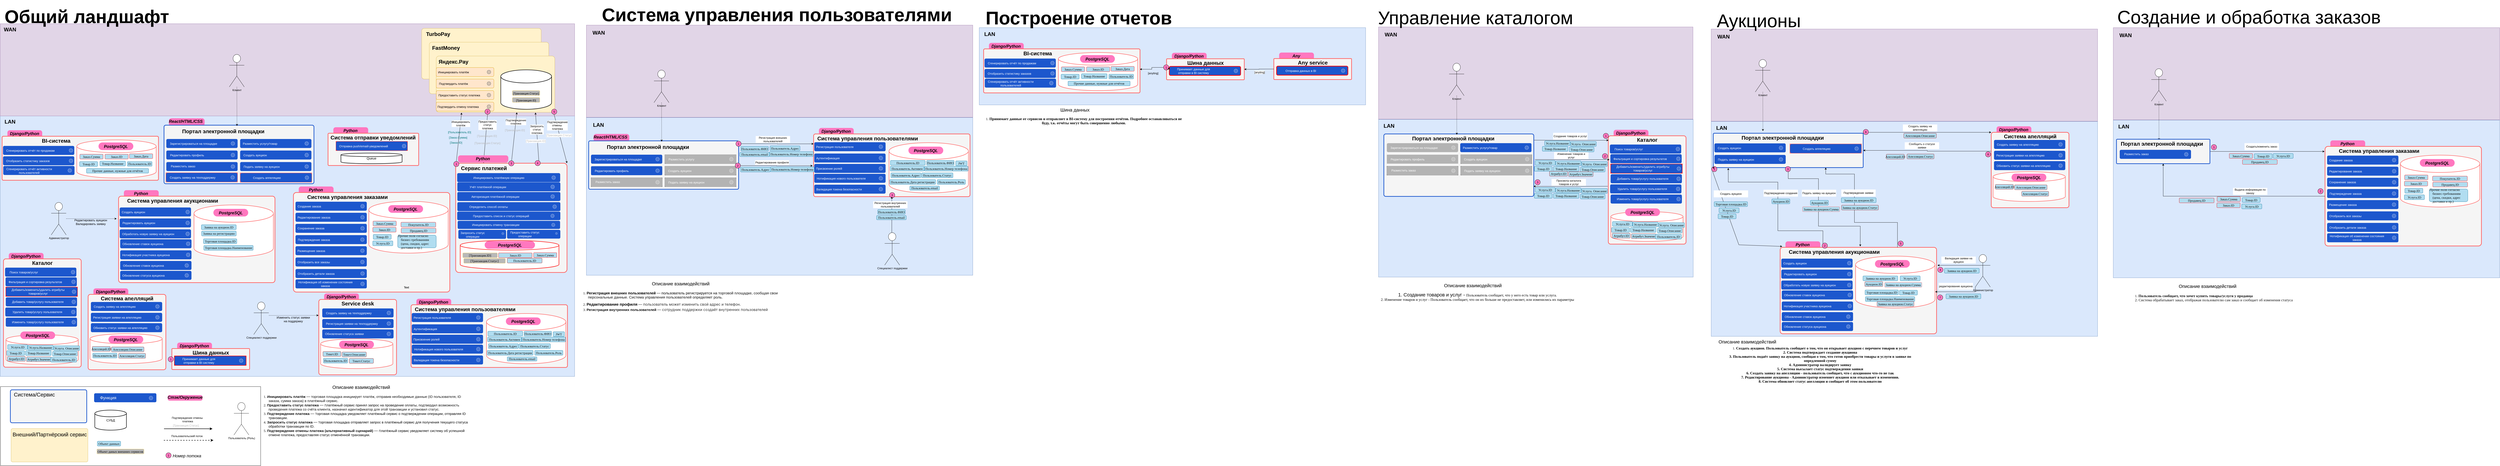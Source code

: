 <mxfile version="24.8.4">
  <diagram name="DF" id="BleSmaJVXqo2yb7Co1eL">
    <mxGraphModel dx="7496" dy="5380" grid="0" gridSize="10" guides="0" tooltips="0" connect="1" arrows="1" fold="1" page="0" pageScale="1" pageWidth="827" pageHeight="1169" math="0" shadow="0">
      <root>
        <mxCell id="0" />
        <mxCell id="1" parent="0" />
        <mxCell id="cKbgiC5qh_IXnBO1eU4K-99" value="" style="rounded=0;whiteSpace=wrap;html=1;fillColor=#dae8fc;strokeColor=#6c8ebf;" parent="1" vertex="1">
          <mxGeometry x="960" y="-200" width="2490" height="1130" as="geometry" />
        </mxCell>
        <mxCell id="kQWFD41fJFxlXKQhT5sF-1" value="" style="group" parent="1" vertex="1" connectable="0">
          <mxGeometry x="1691" y="-203" width="155" height="49" as="geometry" />
        </mxCell>
        <mxCell id="cKbgiC5qh_IXnBO1eU4K-166" value="&lt;p style=&quot;margin: 0px 0px 0px 13px; text-indent: -13px; font-variant-numeric: normal; font-variant-east-asian: normal; font-variant-alternates: normal; font-kerning: auto; font-optical-sizing: auto; font-feature-settings: normal; font-variation-settings: normal; font-variant-position: normal; font-stretch: normal; font-size: 14px; line-height: normal; color: rgb(14, 14, 14); text-align: start;&quot; class=&quot;p1&quot;&gt;&lt;br&gt;&lt;/p&gt;" style="rounded=1;whiteSpace=wrap;html=1;fillColor=#FF77BF;strokeColor=none;arcSize=33;" parent="kQWFD41fJFxlXKQhT5sF-1" vertex="1">
          <mxGeometry y="13" width="155" height="34" as="geometry" />
        </mxCell>
        <mxCell id="cKbgiC5qh_IXnBO1eU4K-165" value="&lt;font style=&quot;font-size: 18px;&quot;&gt;&lt;i&gt;React/HTML/CSS&lt;/i&gt;&lt;/font&gt;" style="text;html=1;align=center;verticalAlign=middle;whiteSpace=wrap;rounded=1;shadow=0;fontSize=23;fontStyle=1" parent="kQWFD41fJFxlXKQhT5sF-1" vertex="1">
          <mxGeometry x="29" width="89" height="49" as="geometry" />
        </mxCell>
        <mxCell id="cKbgiC5qh_IXnBO1eU4K-98" value="" style="rounded=0;whiteSpace=wrap;html=1;fillColor=#e1d5e7;strokeColor=#9673a6;movable=1;resizable=1;rotatable=1;deletable=1;editable=1;locked=0;connectable=1;" parent="1" vertex="1">
          <mxGeometry x="960" y="-600" width="2490" height="400" as="geometry" />
        </mxCell>
        <mxCell id="ISwjRsLXD4yoOcMXPSiY-8" value="" style="group" parent="1" vertex="1" connectable="0">
          <mxGeometry x="2770" y="-580" width="535" height="220" as="geometry" />
        </mxCell>
        <mxCell id="Tz6aEU4ManMyac2rpAqn-102" value="" style="rounded=1;whiteSpace=wrap;html=1;arcSize=5;fillColor=#fff2cc;strokeColor=#d6b656;" parent="ISwjRsLXD4yoOcMXPSiY-8" vertex="1">
          <mxGeometry x="17" width="518" height="220" as="geometry" />
        </mxCell>
        <mxCell id="Tz6aEU4ManMyac2rpAqn-103" value="TurboPay" style="text;html=1;align=center;verticalAlign=middle;whiteSpace=wrap;rounded=1;shadow=0;fontSize=23;fontStyle=1" parent="ISwjRsLXD4yoOcMXPSiY-8" vertex="1">
          <mxGeometry width="177" height="49" as="geometry" />
        </mxCell>
        <mxCell id="ISwjRsLXD4yoOcMXPSiY-9" value="" style="group" parent="1" vertex="1" connectable="0">
          <mxGeometry x="2820" y="-520" width="518" height="224" as="geometry" />
        </mxCell>
        <mxCell id="Tz6aEU4ManMyac2rpAqn-100" value="" style="rounded=1;whiteSpace=wrap;html=1;arcSize=5;fillColor=#fff2cc;strokeColor=#d6b656;" parent="ISwjRsLXD4yoOcMXPSiY-9" vertex="1">
          <mxGeometry width="518" height="224" as="geometry" />
        </mxCell>
        <mxCell id="Tz6aEU4ManMyac2rpAqn-101" value="FastMoney" style="text;html=1;align=center;verticalAlign=middle;whiteSpace=wrap;rounded=1;shadow=0;fontSize=23;fontStyle=1" parent="ISwjRsLXD4yoOcMXPSiY-9" vertex="1">
          <mxGeometry x="2" width="141" height="49" as="geometry" />
        </mxCell>
        <mxCell id="ISwjRsLXD4yoOcMXPSiY-10" value="" style="group" parent="1" vertex="1" connectable="0">
          <mxGeometry x="2850" y="-460" width="514" height="253" as="geometry" />
        </mxCell>
        <mxCell id="Tz6aEU4ManMyac2rpAqn-104" value="" style="rounded=1;whiteSpace=wrap;html=1;arcSize=5;fillColor=#fff2cc;strokeColor=#d6b656;" parent="ISwjRsLXD4yoOcMXPSiY-10" vertex="1">
          <mxGeometry width="514" height="244" as="geometry" />
        </mxCell>
        <mxCell id="Tz6aEU4ManMyac2rpAqn-105" value="Яндекс.Pay" style="text;html=1;align=center;verticalAlign=middle;whiteSpace=wrap;rounded=1;shadow=0;fontSize=23;fontStyle=1" parent="ISwjRsLXD4yoOcMXPSiY-10" vertex="1">
          <mxGeometry width="150" height="49" as="geometry" />
        </mxCell>
        <mxCell id="D1CTnjmkYU0Mq4A9S6dc-23" value="" style="rounded=1;whiteSpace=wrap;html=1;arcSize=0;" parent="1" vertex="1">
          <mxGeometry x="961" y="974" width="1128" height="343" as="geometry" />
        </mxCell>
        <mxCell id="cKbgiC5qh_IXnBO1eU4K-95" value="Администратор" style="shape=umlActor;verticalLabelPosition=bottom;verticalAlign=top;html=1;outlineConnect=0;rounded=1;" parent="1" vertex="1">
          <mxGeometry x="1181" y="175" width="65" height="141" as="geometry" />
        </mxCell>
        <mxCell id="cKbgiC5qh_IXnBO1eU4K-96" value="" style="endArrow=classic;html=1;rounded=1;dashed=1;entryX=0.961;entryY=0.023;entryDx=0;entryDy=0;entryPerimeter=0;" parent="1" source="cKbgiC5qh_IXnBO1eU4K-95" target="cKbgiC5qh_IXnBO1eU4K-154" edge="1">
          <mxGeometry width="50" height="50" relative="1" as="geometry">
            <mxPoint x="1166" y="544" as="sourcePoint" />
            <mxPoint x="1162" y="979" as="targetPoint" />
            <Array as="points" />
          </mxGeometry>
        </mxCell>
        <mxCell id="cKbgiC5qh_IXnBO1eU4K-100" value="WAN" style="text;html=1;align=center;verticalAlign=middle;whiteSpace=wrap;rounded=1;shadow=0;fontSize=23;fontStyle=1" parent="1" vertex="1">
          <mxGeometry x="960" y="-600" width="85" height="49" as="geometry" />
        </mxCell>
        <mxCell id="cKbgiC5qh_IXnBO1eU4K-101" value="LAN" style="text;html=1;align=center;verticalAlign=middle;whiteSpace=wrap;rounded=1;shadow=0;fontSize=23;fontStyle=1" parent="1" vertex="1">
          <mxGeometry x="960" y="-200" width="85" height="49" as="geometry" />
        </mxCell>
        <mxCell id="cKbgiC5qh_IXnBO1eU4K-103" value="" style="endArrow=classic;html=1;rounded=1;curved=0;entryX=0.25;entryY=0;entryDx=0;entryDy=0;exitX=0.5;exitY=1;exitDx=0;exitDy=0;" parent="1" source="cKbgiC5qh_IXnBO1eU4K-138" target="HkV1LWdhtOScD-H9Tq8d-4" edge="1">
          <mxGeometry width="50" height="50" relative="1" as="geometry">
            <mxPoint x="3120" y="-210" as="sourcePoint" />
            <mxPoint x="3090" y="-15" as="targetPoint" />
            <Array as="points" />
          </mxGeometry>
        </mxCell>
        <mxCell id="cKbgiC5qh_IXnBO1eU4K-104" value="&lt;p style=&quot;margin: 0px 0px 0px 21px; text-indent: -21px; font-variant-numeric: normal; font-variant-east-asian: normal; font-variant-alternates: normal; font-kerning: auto; font-optical-sizing: auto; font-feature-settings: normal; font-variation-settings: normal; font-variant-position: normal; font-stretch: normal; line-height: normal; color: rgb(14, 14, 14); text-align: start; text-wrap: wrap;&quot; class=&quot;p1&quot;&gt;&lt;font style=&quot;font-size: 12px;&quot; face=&quot;Helvetica&quot;&gt;Подтверждение платежа&lt;/font&gt;&lt;/p&gt;" style="edgeLabel;html=1;align=center;verticalAlign=middle;resizable=0;points=[];rounded=1;" parent="cKbgiC5qh_IXnBO1eU4K-103" vertex="1" connectable="0">
          <mxGeometry x="0.194" y="1" relative="1" as="geometry">
            <mxPoint x="132" y="-95" as="offset" />
          </mxGeometry>
        </mxCell>
        <mxCell id="cKbgiC5qh_IXnBO1eU4K-105" value="" style="endArrow=classic;html=1;rounded=1;exitX=0.5;exitY=0;exitDx=0;exitDy=0;curved=0;entryX=0.68;entryY=1.001;entryDx=0;entryDy=0;entryPerimeter=0;" parent="1" source="HkV1LWdhtOScD-H9Tq8d-4" target="Tz6aEU4ManMyac2rpAqn-104" edge="1">
          <mxGeometry width="50" height="50" relative="1" as="geometry">
            <mxPoint x="2900" y="486" as="sourcePoint" />
            <mxPoint x="3200" y="-20" as="targetPoint" />
            <Array as="points" />
          </mxGeometry>
        </mxCell>
        <mxCell id="cKbgiC5qh_IXnBO1eU4K-106" value="&lt;font style=&quot;font-size: 12px;&quot;&gt;Предоставить &lt;br&gt;статус &lt;br&gt;платежа&lt;/font&gt;" style="edgeLabel;html=1;align=center;verticalAlign=middle;resizable=0;points=[];rounded=1;" parent="cKbgiC5qh_IXnBO1eU4K-105" vertex="1" connectable="0">
          <mxGeometry x="0.194" y="1" relative="1" as="geometry">
            <mxPoint x="-117" y="-34" as="offset" />
          </mxGeometry>
        </mxCell>
        <mxCell id="cKbgiC5qh_IXnBO1eU4K-107" value="" style="endArrow=classic;html=1;rounded=1;curved=0;entryX=1;entryY=0;entryDx=0;entryDy=0;" parent="1" target="HkV1LWdhtOScD-H9Tq8d-4" edge="1">
          <mxGeometry width="50" height="50" relative="1" as="geometry">
            <mxPoint x="3360" y="-210" as="sourcePoint" />
            <mxPoint x="2740" y="520" as="targetPoint" />
            <Array as="points" />
          </mxGeometry>
        </mxCell>
        <mxCell id="cKbgiC5qh_IXnBO1eU4K-108" value="&lt;font style=&quot;font-size: 12px;&quot;&gt;Подтверждение &lt;br&gt;отмены&amp;nbsp;&lt;/font&gt;&lt;div&gt;&lt;font style=&quot;font-size: 12px;&quot;&gt;платежа&lt;/font&gt;&lt;/div&gt;" style="edgeLabel;html=1;align=center;verticalAlign=middle;resizable=0;points=[];rounded=1;" parent="cKbgiC5qh_IXnBO1eU4K-107" vertex="1" connectable="0">
          <mxGeometry x="0.194" y="1" relative="1" as="geometry">
            <mxPoint x="-20" y="-78" as="offset" />
          </mxGeometry>
        </mxCell>
        <mxCell id="HkV1LWdhtOScD-H9Tq8d-23" value="&lt;span style=&quot;color: rgb(184, 184, 184); font-size: 12px; text-wrap-mode: wrap;&quot;&gt;[Транзакция.Статус]&lt;/span&gt;" style="edgeLabel;html=1;align=center;verticalAlign=middle;resizable=0;points=[];" parent="cKbgiC5qh_IXnBO1eU4K-107" vertex="1" connectable="0">
          <mxGeometry x="0.792" y="2" relative="1" as="geometry">
            <mxPoint x="-30" y="-99" as="offset" />
          </mxGeometry>
        </mxCell>
        <mxCell id="cKbgiC5qh_IXnBO1eU4K-109" value="" style="endArrow=classic;html=1;rounded=1;curved=0;entryX=0.214;entryY=1.007;entryDx=0;entryDy=0;entryPerimeter=0;exitX=0.5;exitY=0;exitDx=0;exitDy=0;" parent="1" source="aNh6FEuhw9lsT8rE3H5J-66" target="Tz6aEU4ManMyac2rpAqn-104" edge="1">
          <mxGeometry width="50" height="50" relative="1" as="geometry">
            <mxPoint x="2610" y="206" as="sourcePoint" />
            <mxPoint x="2955" y="-179" as="targetPoint" />
            <Array as="points" />
          </mxGeometry>
        </mxCell>
        <mxCell id="cKbgiC5qh_IXnBO1eU4K-110" value="&lt;span style=&quot;text-wrap: wrap;&quot;&gt;&lt;font style=&quot;font-size: 12px;&quot;&gt;Инициировать платёж&lt;/font&gt;&lt;/span&gt;" style="edgeLabel;html=1;align=center;verticalAlign=middle;resizable=0;points=[];rounded=1;" parent="cKbgiC5qh_IXnBO1eU4K-109" vertex="1" connectable="0">
          <mxGeometry x="0.194" y="1" relative="1" as="geometry">
            <mxPoint x="6" y="-38" as="offset" />
          </mxGeometry>
        </mxCell>
        <mxCell id="cKbgiC5qh_IXnBO1eU4K-114" value="&lt;font style=&quot;font-size: 12px;&quot;&gt;[Транзакция.ID]&lt;/font&gt;" style="text;html=1;align=center;verticalAlign=middle;whiteSpace=wrap;rounded=1;fontSize=13;labelBackgroundColor=none;fontColor=#B8B8B8;" parent="1" vertex="1">
          <mxGeometry x="3141" y="-154" width="100" height="30" as="geometry" />
        </mxCell>
        <mxCell id="cKbgiC5qh_IXnBO1eU4K-120" value="&lt;font style=&quot;font-size: 12px;&quot;&gt;[Транзакция.Статус]&lt;/font&gt;" style="text;html=1;align=center;verticalAlign=middle;whiteSpace=wrap;rounded=1;fontSize=13;labelBackgroundColor=none;fontColor=#B8B8B8;" parent="1" vertex="1">
          <mxGeometry x="2992" y="-98" width="160" height="30" as="geometry" />
        </mxCell>
        <mxCell id="cKbgiC5qh_IXnBO1eU4K-121" value="&lt;font style=&quot;font-size: 12px;&quot;&gt;[Пользователь.ID]&lt;/font&gt;" style="text;html=1;align=center;verticalAlign=middle;whiteSpace=wrap;rounded=1;fontSize=13;labelBackgroundColor=none;fontColor=#007575;" parent="1" vertex="1">
          <mxGeometry x="2871" y="-145" width="160" height="30" as="geometry" />
        </mxCell>
        <mxCell id="cKbgiC5qh_IXnBO1eU4K-122" value="&lt;font style=&quot;font-size: 12px;&quot;&gt;[Заказ.ID]&lt;/font&gt;" style="text;html=1;align=center;verticalAlign=middle;whiteSpace=wrap;rounded=1;fontSize=13;labelBackgroundColor=none;fontColor=#007575;" parent="1" vertex="1">
          <mxGeometry x="2856" y="-100" width="160" height="30" as="geometry" />
        </mxCell>
        <mxCell id="cKbgiC5qh_IXnBO1eU4K-123" value="&lt;font style=&quot;font-size: 12px;&quot;&gt;[Заказ.Сумма]&lt;/font&gt;" style="text;html=1;align=center;verticalAlign=middle;whiteSpace=wrap;rounded=1;fontSize=13;labelBackgroundColor=none;fontColor=#007575;" parent="1" vertex="1">
          <mxGeometry x="2865" y="-122" width="160" height="30" as="geometry" />
        </mxCell>
        <mxCell id="cKbgiC5qh_IXnBO1eU4K-124" value="&lt;font style=&quot;font-size: 12px;&quot;&gt;[Транзакция.ID]&lt;/font&gt;" style="text;html=1;align=center;verticalAlign=middle;whiteSpace=wrap;rounded=1;fontSize=13;labelBackgroundColor=none;fontColor=#B8B8B8;" parent="1" vertex="1">
          <mxGeometry x="3020" y="-129" width="100" height="30" as="geometry" />
        </mxCell>
        <mxCell id="cKbgiC5qh_IXnBO1eU4K-125" value="" style="endArrow=classic;html=1;rounded=1;exitX=0.75;exitY=0;exitDx=0;exitDy=0;curved=0;entryX=0.837;entryY=1.005;entryDx=0;entryDy=0;entryPerimeter=0;" parent="1" source="cKbgiC5qh_IXnBO1eU4K-140" target="Tz6aEU4ManMyac2rpAqn-104" edge="1">
          <mxGeometry width="50" height="50" relative="1" as="geometry">
            <mxPoint x="2740" y="444" as="sourcePoint" />
            <mxPoint x="3204" y="60" as="targetPoint" />
            <Array as="points" />
          </mxGeometry>
        </mxCell>
        <mxCell id="HkV1LWdhtOScD-H9Tq8d-22" value="&lt;span style=&quot;color: rgb(184, 184, 184); font-size: 12px; text-wrap-mode: wrap;&quot;&gt;[Транзакция.ID]&lt;/span&gt;" style="edgeLabel;html=1;align=center;verticalAlign=middle;resizable=0;points=[];" parent="cKbgiC5qh_IXnBO1eU4K-125" vertex="1" connectable="0">
          <mxGeometry x="-0.734" y="3" relative="1" as="geometry">
            <mxPoint x="-9" y="-58" as="offset" />
          </mxGeometry>
        </mxCell>
        <mxCell id="cKbgiC5qh_IXnBO1eU4K-143" value="5" style="ellipse;whiteSpace=wrap;html=1;aspect=fixed;rounded=1;fillColor=#FF77BF;" parent="1" vertex="1">
          <mxGeometry x="3350" y="-230" width="23" height="23" as="geometry" />
        </mxCell>
        <mxCell id="cKbgiC5qh_IXnBO1eU4K-146" value="" style="strokeWidth=2;html=1;shape=mxgraph.flowchart.database;whiteSpace=wrap;rounded=1;movable=1;resizable=1;rotatable=1;deletable=1;editable=1;locked=0;connectable=1;" parent="1" vertex="1">
          <mxGeometry x="3130" y="-400" width="220" height="171" as="geometry" />
        </mxCell>
        <mxCell id="cKbgiC5qh_IXnBO1eU4K-152" value="&lt;p style=&quot;margin: 0px 0px 0px 13px; text-indent: -13px; font-variant-numeric: normal; font-variant-east-asian: normal; font-variant-alternates: normal; font-kerning: auto; font-optical-sizing: auto; font-feature-settings: normal; font-variation-settings: normal; font-variant-position: normal; font-stretch: normal; font-size: 14px; line-height: normal; text-align: start;&quot; class=&quot;p1&quot;&gt;&lt;span style=&quot;font-size: 12px; text-align: center; text-indent: 0px;&quot;&gt;[Транзакция.Статус]&lt;/span&gt;&lt;br&gt;&lt;/p&gt;" style="rounded=1;whiteSpace=wrap;html=1;fillColor=#B8B8B8;strokeColor=#FFD966;" parent="1" vertex="1">
          <mxGeometry x="3180" y="-310" width="119" height="21" as="geometry" />
        </mxCell>
        <mxCell id="cKbgiC5qh_IXnBO1eU4K-153" value="&lt;p style=&quot;margin: 0px 0px 0px 13px; text-indent: -13px; font-variant-numeric: normal; font-variant-east-asian: normal; font-variant-alternates: normal; font-kerning: auto; font-optical-sizing: auto; font-feature-settings: normal; font-variation-settings: normal; font-variant-position: normal; font-stretch: normal; font-size: 14px; line-height: normal; text-align: start;&quot; class=&quot;p1&quot;&gt;&lt;span style=&quot;font-size: 12px; text-align: center; text-indent: 0px;&quot;&gt;[Транзакция.ID]&lt;/span&gt;&lt;br&gt;&lt;/p&gt;" style="rounded=1;whiteSpace=wrap;html=1;fillColor=#B8B8B8;strokeColor=#FFD966;" parent="1" vertex="1">
          <mxGeometry x="3180" y="-280" width="119" height="21" as="geometry" />
        </mxCell>
        <mxCell id="cKbgiC5qh_IXnBO1eU4K-154" value="Редактировать аукцион&lt;div&gt;Валидировать заявку&lt;/div&gt;" style="text;html=1;align=center;verticalAlign=middle;whiteSpace=wrap;rounded=1;fontSize=13;" parent="1" vertex="1">
          <mxGeometry x="1231" y="245" width="243" height="30" as="geometry" />
        </mxCell>
        <mxCell id="cKbgiC5qh_IXnBO1eU4K-157" value="Специалист поддержки" style="shape=umlActor;verticalLabelPosition=bottom;verticalAlign=top;html=1;outlineConnect=0;rounded=1;" parent="1" vertex="1">
          <mxGeometry x="2059" y="607" width="65" height="141" as="geometry" />
        </mxCell>
        <mxCell id="cKbgiC5qh_IXnBO1eU4K-160" value="" style="endArrow=classic;html=1;rounded=1;dashed=1;" parent="1" edge="1">
          <mxGeometry width="50" height="50" relative="1" as="geometry">
            <mxPoint x="2125" y="665.434" as="sourcePoint" />
            <mxPoint x="2340" y="665" as="targetPoint" />
            <Array as="points" />
          </mxGeometry>
        </mxCell>
        <mxCell id="cKbgiC5qh_IXnBO1eU4K-162" value="&lt;div&gt;Изменить статус заявки&lt;/div&gt;&lt;div&gt;на поддержку&lt;/div&gt;" style="text;html=1;align=center;verticalAlign=middle;whiteSpace=wrap;rounded=1;fontSize=13;" parent="1" vertex="1">
          <mxGeometry x="2109" y="667" width="243" height="30" as="geometry" />
        </mxCell>
        <mxCell id="cKbgiC5qh_IXnBO1eU4K-163" value="" style="rounded=1;whiteSpace=wrap;html=1;arcSize=3;fillColor=#f5f5f5;strokeColor=#1C57CD;strokeWidth=3;align=center;verticalAlign=middle;fontFamily=Helvetica;fontSize=12;fontColor=#333333;resizable=1;" parent="1" vertex="1">
          <mxGeometry x="1670" y="-160" width="650" height="254" as="geometry" />
        </mxCell>
        <mxCell id="cKbgiC5qh_IXnBO1eU4K-164" value="Портал электронной площадки" style="text;html=1;align=center;verticalAlign=middle;whiteSpace=wrap;rounded=1;shadow=0;fontSize=23;fontStyle=1" parent="1" vertex="1">
          <mxGeometry x="1737" y="-158" width="380" height="49" as="geometry" />
        </mxCell>
        <mxCell id="D1CTnjmkYU0Mq4A9S6dc-4" value="&lt;p style=&quot;margin: 0px 0px 0px 13px; text-indent: -13px; font-variant-numeric: normal; font-variant-east-asian: normal; font-variant-alternates: normal; font-kerning: auto; font-optical-sizing: auto; font-feature-settings: normal; font-variation-settings: normal; font-variant-position: normal; font-stretch: normal; font-size: 14px; line-height: normal; color: rgb(14, 14, 14); text-align: start;&quot; class=&quot;p1&quot;&gt;&lt;font face=&quot;Times New Roman&quot;&gt;Объект данных&lt;/font&gt;&lt;/p&gt;" style="rounded=1;whiteSpace=wrap;html=1;fillColor=#b1ddf0;strokeColor=#10739e;" parent="1" vertex="1">
          <mxGeometry x="1381" y="1211" width="101" height="21" as="geometry" />
        </mxCell>
        <mxCell id="D1CTnjmkYU0Mq4A9S6dc-11" value="&lt;font style=&quot;font-size: 14px;&quot;&gt;СУБД&lt;/font&gt;" style="strokeWidth=2;html=1;shape=mxgraph.flowchart.database;whiteSpace=wrap;rounded=1;movable=1;resizable=1;rotatable=1;deletable=1;editable=1;locked=0;connectable=1;" parent="1" vertex="1">
          <mxGeometry x="1370" y="1076" width="137" height="87" as="geometry" />
        </mxCell>
        <mxCell id="D1CTnjmkYU0Mq4A9S6dc-14" value="Пользователь (Роль)" style="shape=umlActor;verticalLabelPosition=bottom;verticalAlign=top;html=1;outlineConnect=0;rounded=1;" parent="1" vertex="1">
          <mxGeometry x="1973" y="1043" width="65" height="141" as="geometry" />
        </mxCell>
        <mxCell id="D1CTnjmkYU0Mq4A9S6dc-16" value="&lt;p style=&quot;margin: 0px 0px 0px 13px; text-indent: -13px; font-variant-numeric: normal; font-variant-east-asian: normal; font-variant-alternates: normal; font-kerning: auto; font-optical-sizing: auto; font-feature-settings: normal; font-variation-settings: normal; font-variant-position: normal; font-stretch: normal; line-height: normal; text-align: start;&quot; class=&quot;p1&quot;&gt;&lt;span style=&quot;text-align: center; text-indent: 0px;&quot;&gt;&lt;font style=&quot;font-size: 14px;&quot; face=&quot;Times New Roman&quot;&gt;Объект даных внешних сервисов&lt;/font&gt;&lt;/span&gt;&lt;br&gt;&lt;/p&gt;" style="rounded=1;whiteSpace=wrap;html=1;fillColor=#B8B8B8;strokeColor=#FFD966;" parent="1" vertex="1">
          <mxGeometry x="1379" y="1245" width="204" height="21" as="geometry" />
        </mxCell>
        <mxCell id="D1CTnjmkYU0Mq4A9S6dc-17" value="" style="endArrow=classic;html=1;rounded=1;curved=0;strokeWidth=2;" parent="1" edge="1">
          <mxGeometry width="50" height="50" relative="1" as="geometry">
            <mxPoint x="1670" y="1157" as="sourcePoint" />
            <mxPoint x="1880" y="1157" as="targetPoint" />
            <Array as="points">
              <mxPoint x="1670" y="1157" />
            </Array>
          </mxGeometry>
        </mxCell>
        <mxCell id="D1CTnjmkYU0Mq4A9S6dc-18" value="&lt;font style=&quot;font-size: 12px;&quot;&gt;Подтверждение отмены&amp;nbsp;&lt;/font&gt;&lt;div&gt;&lt;font style=&quot;font-size: 12px;&quot;&gt;платежа&lt;/font&gt;&lt;/div&gt;" style="edgeLabel;html=1;align=center;verticalAlign=middle;resizable=0;points=[];rounded=1;" parent="D1CTnjmkYU0Mq4A9S6dc-17" vertex="1" connectable="0">
          <mxGeometry x="0.194" y="1" relative="1" as="geometry">
            <mxPoint x="-24" y="-39" as="offset" />
          </mxGeometry>
        </mxCell>
        <mxCell id="D1CTnjmkYU0Mq4A9S6dc-19" value="&lt;font style=&quot;font-size: 12px;&quot;&gt;[Транзакция.Статус]&lt;/font&gt;" style="text;html=1;align=center;verticalAlign=middle;whiteSpace=wrap;rounded=1;fontSize=13;labelBackgroundColor=none;fontColor=#B8B8B8;" parent="1" vertex="1">
          <mxGeometry x="1685" y="1127" width="160" height="30" as="geometry" />
        </mxCell>
        <mxCell id="D1CTnjmkYU0Mq4A9S6dc-20" value="" style="endArrow=classic;html=1;rounded=1;dashed=1;strokeWidth=2;" parent="1" edge="1">
          <mxGeometry width="50" height="50" relative="1" as="geometry">
            <mxPoint x="1669" y="1207" as="sourcePoint" />
            <mxPoint x="1884" y="1207" as="targetPoint" />
            <Array as="points" />
          </mxGeometry>
        </mxCell>
        <mxCell id="D1CTnjmkYU0Mq4A9S6dc-21" value="&lt;span style=&quot;font-size: 12px;&quot;&gt;Пользовательский поток&lt;/span&gt;" style="edgeLabel;html=1;align=center;verticalAlign=middle;resizable=0;points=[];rounded=1;" parent="1" vertex="1" connectable="0">
          <mxGeometry x="1770.995" y="1236" as="geometry">
            <mxPoint x="-2" y="-47" as="offset" />
          </mxGeometry>
        </mxCell>
        <mxCell id="Tz6aEU4ManMyac2rpAqn-4" value="Клиент" style="shape=umlActor;verticalLabelPosition=bottom;verticalAlign=top;html=1;outlineConnect=0;rounded=1;" parent="1" vertex="1">
          <mxGeometry x="1953" y="-467" width="65" height="141" as="geometry" />
        </mxCell>
        <mxCell id="Tz6aEU4ManMyac2rpAqn-10" value="" style="endArrow=classic;html=1;rounded=1;dashed=1;entryX=0.727;entryY=0.031;entryDx=0;entryDy=0;entryPerimeter=0;fontSize=12;" parent="1" source="Tz6aEU4ManMyac2rpAqn-4" edge="1">
          <mxGeometry width="50" height="50" relative="1" as="geometry">
            <mxPoint x="1985" y="-420" as="sourcePoint" />
            <mxPoint x="1986.26" y="-156.481" as="targetPoint" />
            <Array as="points" />
          </mxGeometry>
        </mxCell>
        <mxCell id="jEkXnfsxQ-_I6rloK0n_-4" value="1" style="ellipse;whiteSpace=wrap;html=1;aspect=fixed;rounded=1;fillColor=#FF77BF;" parent="1" vertex="1">
          <mxGeometry x="1678" y="1261" width="23" height="23" as="geometry" />
        </mxCell>
        <mxCell id="jEkXnfsxQ-_I6rloK0n_-9" value="&lt;span style=&quot;font-size: 18px;&quot;&gt;&lt;i&gt;Номер потока&lt;/i&gt;&lt;/span&gt;" style="text;html=1;align=center;verticalAlign=middle;whiteSpace=wrap;rounded=1;shadow=0;fontSize=23;fontStyle=0" parent="1" vertex="1">
          <mxGeometry x="1689" y="1248" width="161" height="49" as="geometry" />
        </mxCell>
        <mxCell id="d3r_7VUgfL_-Ddzbqp2A-3" value="&lt;h1 style=&quot;margin-top: 0px; font-size: 15px;&quot;&gt;&lt;p class=&quot;p1&quot; style=&quot;margin: 0px 0px 0px 21px; text-indent: -21px; font-variant-numeric: normal; font-variant-east-asian: normal; font-variant-alternates: normal; font-kerning: auto; font-optical-sizing: auto; font-feature-settings: normal; font-variation-settings: normal; font-variant-position: normal; font-stretch: normal; font-size: 15px; line-height: normal; color: rgb(14, 14, 14);&quot;&gt;&lt;span class=&quot;s1&quot; style=&quot;font-weight: 400; font-variant-numeric: normal; font-variant-east-asian: normal; font-variant-alternates: normal; font-kerning: auto; font-optical-sizing: auto; font-feature-settings: normal; font-variation-settings: normal; font-variant-position: normal; font-stretch: normal; line-height: normal; font-family: &amp;quot;Times New Roman&amp;quot;; font-size: 15px;&quot;&gt;1.&amp;nbsp;&lt;/span&gt;&lt;b style=&quot;font-size: 15px;&quot;&gt;Инициировать платёж&lt;/b&gt;&lt;b style=&quot;font-weight: 400; font-size: 15px;&quot;&gt;&amp;nbsp;&lt;/b&gt;&lt;span style=&quot;background-color: initial; color: rgb(51, 51, 51); font-family: &amp;quot;YS Text&amp;quot;, -apple-system, BlinkMacSystemFont, Arial, Helvetica, sans-serif; font-size: 16px; font-weight: 400;&quot;&gt;—&lt;/span&gt;&lt;span style=&quot;background-color: initial; color: rgb(0, 0, 0); font-weight: normal;&quot;&gt;&amp;nbsp;т&lt;/span&gt;&lt;span style=&quot;background-color: initial; font-weight: 400;&quot;&gt;орговая площадка инициирует платёж, отправив необходимые данные (ID пользователя, ID заказа, сумма заказа) в платёжный сервис.&lt;/span&gt;&lt;/p&gt;&lt;p class=&quot;p1&quot; style=&quot;margin: 0px 0px 0px 21px; text-indent: -21px; font-variant-numeric: normal; font-variant-east-asian: normal; font-variant-alternates: normal; font-kerning: auto; font-optical-sizing: auto; font-feature-settings: normal; font-variation-settings: normal; font-variant-position: normal; font-weight: 400; font-stretch: normal; font-size: 15px; line-height: normal; color: rgb(14, 14, 14);&quot;&gt;&lt;span class=&quot;s1&quot; style=&quot;font-variant-numeric: normal; font-variant-east-asian: normal; font-variant-alternates: normal; font-kerning: auto; font-optical-sizing: auto; font-feature-settings: normal; font-variation-settings: normal; font-variant-position: normal; font-stretch: normal; line-height: normal; font-family: &amp;quot;Times New Roman&amp;quot;; font-size: 15px;&quot;&gt;2.&amp;nbsp;&lt;/span&gt;&lt;b style=&quot;font-size: 15px;&quot;&gt;Предоставить статус платежа&amp;nbsp;&lt;/b&gt;&lt;span style=&quot;background-color: initial; color: rgb(51, 51, 51); font-family: &amp;quot;YS Text&amp;quot;, -apple-system, BlinkMacSystemFont, Arial, Helvetica, sans-serif; font-size: 16px;&quot;&gt;— п&lt;/span&gt;&lt;span style=&quot;background-color: initial; color: rgb(0, 0, 0);&quot;&gt;латё&lt;/span&gt;&lt;span style=&quot;background-color: initial; color: rgb(0, 0, 0);&quot;&gt;жный сервис принял запрос на проведение оплаты,&lt;/span&gt;&lt;span style=&quot;background-color: initial;&quot; class=&quot;Apple-converted-space&quot;&gt;&amp;nbsp;&lt;/span&gt;&lt;span style=&quot;background-color: initial;&quot;&gt;подтвердил возможность проведения платежа со счёта клиента, назначил идентификатор для этой транзакции и установил статус.&lt;/span&gt;&lt;/p&gt;&lt;p class=&quot;p1&quot; style=&quot;margin: 0px 0px 0px 21px; text-indent: -21px; font-variant-numeric: normal; font-variant-east-asian: normal; font-variant-alternates: normal; font-kerning: auto; font-optical-sizing: auto; font-feature-settings: normal; font-variation-settings: normal; font-variant-position: normal; font-weight: 400; font-stretch: normal; font-size: 15px; line-height: normal; color: rgb(14, 14, 14);&quot;&gt;&lt;span class=&quot;s1&quot; style=&quot;font-variant-numeric: normal; font-variant-east-asian: normal; font-variant-alternates: normal; font-kerning: auto; font-optical-sizing: auto; font-feature-settings: normal; font-variation-settings: normal; font-variant-position: normal; font-stretch: normal; line-height: normal; font-family: &amp;quot;Times New Roman&amp;quot;; font-size: 15px;&quot;&gt;3.&amp;nbsp;&lt;/span&gt;&lt;b style=&quot;font-size: 15px;&quot;&gt;Подтверждение платежа&amp;nbsp;&lt;/b&gt;&lt;span style=&quot;background-color: initial; color: rgb(51, 51, 51); font-family: &amp;quot;YS Text&amp;quot;, -apple-system, BlinkMacSystemFont, Arial, Helvetica, sans-serif; font-size: 16px;&quot;&gt;— т&lt;/span&gt;&lt;span style=&quot;background-color: initial; color: rgb(0, 0, 0);&quot;&gt;орговая площадка уведомляет платёжный сервис о подтверждении операции, отправляя ID транзакции.&lt;/span&gt;&lt;/p&gt;&lt;p class=&quot;p1&quot; style=&quot;margin: 0px 0px 0px 21px; text-indent: -21px; font-variant-numeric: normal; font-variant-east-asian: normal; font-variant-alternates: normal; font-kerning: auto; font-optical-sizing: auto; font-feature-settings: normal; font-variation-settings: normal; font-variant-position: normal; font-weight: 400; font-stretch: normal; font-size: 15px; line-height: normal; color: rgb(14, 14, 14);&quot;&gt;&lt;span class=&quot;s1&quot; style=&quot;font-variant-numeric: normal; font-variant-east-asian: normal; font-variant-alternates: normal; font-kerning: auto; font-optical-sizing: auto; font-feature-settings: normal; font-variation-settings: normal; font-variant-position: normal; font-stretch: normal; line-height: normal; font-family: &amp;quot;Times New Roman&amp;quot;; font-size: 15px;&quot;&gt;4.&amp;nbsp;&lt;/span&gt;&lt;b style=&quot;font-size: 15px;&quot;&gt;Запросить статус платежа&lt;/b&gt;&amp;nbsp;&lt;span style=&quot;background-color: initial; color: rgb(51, 51, 51); font-family: &amp;quot;YS Text&amp;quot;, -apple-system, BlinkMacSystemFont, Arial, Helvetica, sans-serif; font-size: 16px;&quot;&gt;— т&lt;/span&gt;&lt;span style=&quot;background-color: initial; color: rgb(0, 0, 0);&quot;&gt;орговая площадка отправляет запрос в платёжный сервис для получения текущего статуса обработки транзакции по ID.&lt;/span&gt;&lt;/p&gt;&lt;p class=&quot;p1&quot; style=&quot;margin: 0px 0px 0px 21px; text-indent: -21px; font-variant-numeric: normal; font-variant-east-asian: normal; font-variant-alternates: normal; font-kerning: auto; font-optical-sizing: auto; font-feature-settings: normal; font-variation-settings: normal; font-variant-position: normal; font-weight: 400; font-stretch: normal; font-size: 15px; line-height: normal; color: rgb(14, 14, 14);&quot;&gt;&lt;span class=&quot;s1&quot; style=&quot;font-variant-numeric: normal; font-variant-east-asian: normal; font-variant-alternates: normal; font-kerning: auto; font-optical-sizing: auto; font-feature-settings: normal; font-variation-settings: normal; font-variant-position: normal; font-stretch: normal; line-height: normal; font-family: &amp;quot;Times New Roman&amp;quot;; font-size: 15px;&quot;&gt;5.&amp;nbsp;&lt;/span&gt;&lt;b style=&quot;font-size: 15px;&quot;&gt;Подтверждение отмены платежа (альтернативный сценарий)&amp;nbsp;&lt;/b&gt;&lt;span style=&quot;background-color: initial; color: rgb(51, 51, 51); font-family: &amp;quot;YS Text&amp;quot;, -apple-system, BlinkMacSystemFont, Arial, Helvetica, sans-serif; font-size: 16px;&quot;&gt;— п&lt;/span&gt;&lt;span style=&quot;background-color: initial; color: rgb(0, 0, 0);&quot;&gt;латёжный сервис уведомляет систему об успешной отмене платежа, предоставляя статус отменённой транзакции.&lt;/span&gt;&lt;/p&gt;&lt;/h1&gt;" style="text;html=1;whiteSpace=wrap;overflow=hidden;rounded=0;fontSize=15;" parent="1" vertex="1">
          <mxGeometry x="2100" y="1000" width="904" height="189" as="geometry" />
        </mxCell>
        <mxCell id="ro2GFgqDV0QlA6Vm-lQV-1" value="&lt;font style=&quot;font-size: 20px;&quot;&gt;Описание взаимодействий&lt;/font&gt;" style="text;html=1;align=center;verticalAlign=middle;whiteSpace=wrap;rounded=0;" parent="1" vertex="1">
          <mxGeometry x="2370" y="961" width="310" height="30" as="geometry" />
        </mxCell>
        <mxCell id="BZBJQn5B5M7l6MrAMs_o-1" value="" style="group" parent="1" vertex="1" connectable="0">
          <mxGeometry x="1680" y="-100" width="309" height="39" as="geometry" />
        </mxCell>
        <mxCell id="BZBJQn5B5M7l6MrAMs_o-53" value="" style="group" parent="BZBJQn5B5M7l6MrAMs_o-1" vertex="1" connectable="0">
          <mxGeometry width="309" height="39" as="geometry" />
        </mxCell>
        <mxCell id="cKbgiC5qh_IXnBO1eU4K-175" value="" style="rounded=1;whiteSpace=wrap;html=1;fillColor=#1C57CD;strokeColor=none;" parent="BZBJQn5B5M7l6MrAMs_o-53" vertex="1">
          <mxGeometry width="309" height="39" as="geometry" />
        </mxCell>
        <mxCell id="cKbgiC5qh_IXnBO1eU4K-176" value="" style="sketch=0;outlineConnect=0;fontColor=#FFFFFF;gradientColor=none;fillColor=#FFFFFF;strokeColor=none;dashed=0;verticalLabelPosition=bottom;verticalAlign=top;align=center;html=1;fontSize=12;fontStyle=0;aspect=fixed;pointerEvents=1;shape=mxgraph.aws4.gear;rounded=1;" parent="BZBJQn5B5M7l6MrAMs_o-53" vertex="1">
          <mxGeometry x="280" y="11" width="17" height="17" as="geometry" />
        </mxCell>
        <mxCell id="cKbgiC5qh_IXnBO1eU4K-177" value="Зарегистрироваться на площадке" style="text;html=1;align=center;verticalAlign=middle;whiteSpace=wrap;rounded=1;fontSize=13;fontColor=#FFFFFF;" parent="BZBJQn5B5M7l6MrAMs_o-53" vertex="1">
          <mxGeometry x="9" y="4.5" width="218" height="30" as="geometry" />
        </mxCell>
        <mxCell id="BZBJQn5B5M7l6MrAMs_o-2" value="" style="group" parent="1" vertex="1" connectable="0">
          <mxGeometry x="1680" y="-50" width="309" height="39" as="geometry" />
        </mxCell>
        <mxCell id="BZBJQn5B5M7l6MrAMs_o-54" value="" style="group" parent="BZBJQn5B5M7l6MrAMs_o-2" vertex="1" connectable="0">
          <mxGeometry width="309" height="39" as="geometry" />
        </mxCell>
        <mxCell id="cKbgiC5qh_IXnBO1eU4K-178" value="" style="rounded=1;whiteSpace=wrap;html=1;fillColor=#1C57CD;strokeColor=none;" parent="BZBJQn5B5M7l6MrAMs_o-54" vertex="1">
          <mxGeometry width="309" height="39" as="geometry" />
        </mxCell>
        <mxCell id="cKbgiC5qh_IXnBO1eU4K-179" value="" style="sketch=0;outlineConnect=0;fontColor=#FFFFFF;gradientColor=none;fillColor=#FFFFFF;strokeColor=none;dashed=0;verticalLabelPosition=bottom;verticalAlign=top;align=center;html=1;fontSize=12;fontStyle=0;aspect=fixed;pointerEvents=1;shape=mxgraph.aws4.gear;rounded=1;" parent="BZBJQn5B5M7l6MrAMs_o-54" vertex="1">
          <mxGeometry x="280" y="11" width="17" height="17" as="geometry" />
        </mxCell>
        <mxCell id="cKbgiC5qh_IXnBO1eU4K-180" value="Редактировать профиль" style="text;html=1;align=center;verticalAlign=middle;whiteSpace=wrap;rounded=1;fontSize=13;fontColor=#FFFFFF;" parent="BZBJQn5B5M7l6MrAMs_o-54" vertex="1">
          <mxGeometry x="8" y="4.5" width="164" height="30" as="geometry" />
        </mxCell>
        <mxCell id="BZBJQn5B5M7l6MrAMs_o-3" value="" style="group" parent="1" vertex="1" connectable="0">
          <mxGeometry x="1680" width="309" height="39" as="geometry" />
        </mxCell>
        <mxCell id="BZBJQn5B5M7l6MrAMs_o-55" value="" style="group" parent="BZBJQn5B5M7l6MrAMs_o-3" vertex="1" connectable="0">
          <mxGeometry width="309" height="39" as="geometry" />
        </mxCell>
        <mxCell id="cKbgiC5qh_IXnBO1eU4K-181" value="" style="rounded=1;whiteSpace=wrap;html=1;fillColor=#1C57CD;strokeColor=none;" parent="BZBJQn5B5M7l6MrAMs_o-55" vertex="1">
          <mxGeometry width="309" height="39" as="geometry" />
        </mxCell>
        <mxCell id="cKbgiC5qh_IXnBO1eU4K-182" value="" style="sketch=0;outlineConnect=0;fontColor=#FFFFFF;gradientColor=none;fillColor=#FFFFFF;strokeColor=none;dashed=0;verticalLabelPosition=bottom;verticalAlign=top;align=center;html=1;fontSize=12;fontStyle=0;aspect=fixed;pointerEvents=1;shape=mxgraph.aws4.gear;rounded=1;" parent="BZBJQn5B5M7l6MrAMs_o-55" vertex="1">
          <mxGeometry x="280" y="11" width="17" height="17" as="geometry" />
        </mxCell>
        <mxCell id="cKbgiC5qh_IXnBO1eU4K-183" value="Разместить заказ" style="text;html=1;align=center;verticalAlign=middle;whiteSpace=wrap;rounded=1;fontSize=13;fontColor=#FFFFFF;" parent="BZBJQn5B5M7l6MrAMs_o-55" vertex="1">
          <mxGeometry x="14" y="3" width="117" height="30" as="geometry" />
        </mxCell>
        <mxCell id="BZBJQn5B5M7l6MrAMs_o-4" value="" style="group" parent="1" vertex="1" connectable="0">
          <mxGeometry x="2000" y="-100" width="309" height="39" as="geometry" />
        </mxCell>
        <mxCell id="BZBJQn5B5M7l6MrAMs_o-56" value="" style="group" parent="BZBJQn5B5M7l6MrAMs_o-4" vertex="1" connectable="0">
          <mxGeometry width="309" height="39" as="geometry" />
        </mxCell>
        <mxCell id="cKbgiC5qh_IXnBO1eU4K-184" value="" style="rounded=1;whiteSpace=wrap;html=1;fillColor=#1C57CD;strokeColor=none;" parent="BZBJQn5B5M7l6MrAMs_o-56" vertex="1">
          <mxGeometry width="309" height="39" as="geometry" />
        </mxCell>
        <mxCell id="cKbgiC5qh_IXnBO1eU4K-185" value="" style="sketch=0;outlineConnect=0;fontColor=#FFFFFF;gradientColor=none;fillColor=#FFFFFF;strokeColor=none;dashed=0;verticalLabelPosition=bottom;verticalAlign=top;align=center;html=1;fontSize=12;fontStyle=0;aspect=fixed;pointerEvents=1;shape=mxgraph.aws4.gear;rounded=1;" parent="BZBJQn5B5M7l6MrAMs_o-56" vertex="1">
          <mxGeometry x="280" y="11" width="17" height="17" as="geometry" />
        </mxCell>
        <mxCell id="cKbgiC5qh_IXnBO1eU4K-186" value="Разместить услугу/товар" style="text;html=1;align=center;verticalAlign=middle;whiteSpace=wrap;rounded=1;fontSize=13;fontColor=#FFFFFF;" parent="BZBJQn5B5M7l6MrAMs_o-56" vertex="1">
          <mxGeometry x="6" y="4.5" width="161" height="30" as="geometry" />
        </mxCell>
        <mxCell id="BZBJQn5B5M7l6MrAMs_o-5" value="" style="group" parent="1" vertex="1" connectable="0">
          <mxGeometry x="2000" y="-50" width="309" height="39" as="geometry" />
        </mxCell>
        <mxCell id="BZBJQn5B5M7l6MrAMs_o-57" value="" style="group" parent="BZBJQn5B5M7l6MrAMs_o-5" vertex="1" connectable="0">
          <mxGeometry width="309" height="39" as="geometry" />
        </mxCell>
        <mxCell id="cKbgiC5qh_IXnBO1eU4K-187" value="" style="rounded=1;whiteSpace=wrap;html=1;fillColor=#1C57CD;strokeColor=none;" parent="BZBJQn5B5M7l6MrAMs_o-57" vertex="1">
          <mxGeometry width="309" height="39" as="geometry" />
        </mxCell>
        <mxCell id="cKbgiC5qh_IXnBO1eU4K-188" value="" style="sketch=0;outlineConnect=0;fontColor=#FFFFFF;gradientColor=none;fillColor=#FFFFFF;strokeColor=none;dashed=0;verticalLabelPosition=bottom;verticalAlign=top;align=center;html=1;fontSize=12;fontStyle=0;aspect=fixed;pointerEvents=1;shape=mxgraph.aws4.gear;rounded=1;" parent="BZBJQn5B5M7l6MrAMs_o-57" vertex="1">
          <mxGeometry x="280" y="11" width="17" height="17" as="geometry" />
        </mxCell>
        <mxCell id="cKbgiC5qh_IXnBO1eU4K-189" value="Создать аукцион" style="text;html=1;align=center;verticalAlign=middle;whiteSpace=wrap;rounded=1;fontSize=13;fontColor=#FFFFFF;" parent="BZBJQn5B5M7l6MrAMs_o-57" vertex="1">
          <mxGeometry x="10" y="4.5" width="110" height="30" as="geometry" />
        </mxCell>
        <mxCell id="BZBJQn5B5M7l6MrAMs_o-6" value="" style="group" parent="1" vertex="1" connectable="0">
          <mxGeometry x="2000" width="309" height="39" as="geometry" />
        </mxCell>
        <mxCell id="BZBJQn5B5M7l6MrAMs_o-58" value="" style="group" parent="BZBJQn5B5M7l6MrAMs_o-6" vertex="1" connectable="0">
          <mxGeometry width="309" height="39" as="geometry" />
        </mxCell>
        <mxCell id="cKbgiC5qh_IXnBO1eU4K-190" value="" style="rounded=1;whiteSpace=wrap;html=1;fillColor=#1C57CD;strokeColor=none;" parent="BZBJQn5B5M7l6MrAMs_o-58" vertex="1">
          <mxGeometry width="309" height="39" as="geometry" />
        </mxCell>
        <mxCell id="cKbgiC5qh_IXnBO1eU4K-191" value="" style="sketch=0;outlineConnect=0;fontColor=#FFFFFF;gradientColor=none;fillColor=#FFFFFF;strokeColor=none;dashed=0;verticalLabelPosition=bottom;verticalAlign=top;align=center;html=1;fontSize=12;fontStyle=0;aspect=fixed;pointerEvents=1;shape=mxgraph.aws4.gear;rounded=1;" parent="BZBJQn5B5M7l6MrAMs_o-58" vertex="1">
          <mxGeometry x="280" y="11" width="17" height="17" as="geometry" />
        </mxCell>
        <mxCell id="cKbgiC5qh_IXnBO1eU4K-192" value="Подать заявку на аукцион" style="text;html=1;align=center;verticalAlign=middle;whiteSpace=wrap;rounded=1;fontSize=13;fontColor=#FFFFFF;" parent="BZBJQn5B5M7l6MrAMs_o-58" vertex="1">
          <mxGeometry x="10" y="4.5" width="167" height="30" as="geometry" />
        </mxCell>
        <mxCell id="ISwjRsLXD4yoOcMXPSiY-1" value="" style="group" parent="1" vertex="1" connectable="0">
          <mxGeometry x="2840" y="-410" width="260" height="39" as="geometry" />
        </mxCell>
        <mxCell id="cKbgiC5qh_IXnBO1eU4K-172" value="" style="rounded=1;whiteSpace=wrap;html=1;fillColor=#ffe6cc;strokeColor=#d79b00;" parent="ISwjRsLXD4yoOcMXPSiY-1" vertex="1">
          <mxGeometry x="10" width="250" height="39" as="geometry" />
        </mxCell>
        <mxCell id="cKbgiC5qh_IXnBO1eU4K-173" value="" style="sketch=0;outlineConnect=0;fontColor=#232F3E;gradientColor=none;fillColor=#232F3D;strokeColor=none;dashed=0;verticalLabelPosition=bottom;verticalAlign=top;align=center;html=1;fontSize=12;fontStyle=0;aspect=fixed;pointerEvents=1;shape=mxgraph.aws4.gear;rounded=1;" parent="ISwjRsLXD4yoOcMXPSiY-1" vertex="1">
          <mxGeometry x="230" y="11" width="17" height="17" as="geometry" />
        </mxCell>
        <mxCell id="cKbgiC5qh_IXnBO1eU4K-174" value="Инициировать платёж" style="text;html=1;align=center;verticalAlign=middle;whiteSpace=wrap;rounded=1;fontSize=13;" parent="ISwjRsLXD4yoOcMXPSiY-1" vertex="1">
          <mxGeometry y="4.5" width="170" height="30" as="geometry" />
        </mxCell>
        <mxCell id="ISwjRsLXD4yoOcMXPSiY-2" value="" style="group" parent="1" vertex="1" connectable="0">
          <mxGeometry x="2840" y="-360" width="260" height="39" as="geometry" />
        </mxCell>
        <mxCell id="cKbgiC5qh_IXnBO1eU4K-129" value="" style="rounded=1;whiteSpace=wrap;html=1;fillColor=#ffe6cc;strokeColor=#d79b00;" parent="ISwjRsLXD4yoOcMXPSiY-2" vertex="1">
          <mxGeometry x="10" width="250" height="39" as="geometry" />
        </mxCell>
        <mxCell id="cKbgiC5qh_IXnBO1eU4K-130" value="" style="sketch=0;outlineConnect=0;fontColor=#232F3E;gradientColor=none;fillColor=#232F3D;strokeColor=none;dashed=0;verticalLabelPosition=bottom;verticalAlign=top;align=center;html=1;fontSize=12;fontStyle=0;aspect=fixed;pointerEvents=1;shape=mxgraph.aws4.gear;rounded=1;" parent="ISwjRsLXD4yoOcMXPSiY-2" vertex="1">
          <mxGeometry x="230" y="11" width="17" height="17" as="geometry" />
        </mxCell>
        <mxCell id="cKbgiC5qh_IXnBO1eU4K-131" value="Подтвердить платёж" style="text;html=1;align=center;verticalAlign=middle;whiteSpace=wrap;rounded=1;fontSize=13;" parent="ISwjRsLXD4yoOcMXPSiY-2" vertex="1">
          <mxGeometry y="4.5" width="170" height="30" as="geometry" />
        </mxCell>
        <mxCell id="ISwjRsLXD4yoOcMXPSiY-3" value="" style="group" parent="1" vertex="1" connectable="0">
          <mxGeometry x="2850" y="-310" width="250" height="39" as="geometry" />
        </mxCell>
        <mxCell id="cKbgiC5qh_IXnBO1eU4K-132" value="" style="rounded=1;whiteSpace=wrap;html=1;fillColor=#ffe6cc;strokeColor=#d79b00;" parent="ISwjRsLXD4yoOcMXPSiY-3" vertex="1">
          <mxGeometry width="250" height="39" as="geometry" />
        </mxCell>
        <mxCell id="cKbgiC5qh_IXnBO1eU4K-133" value="" style="sketch=0;outlineConnect=0;fontColor=#232F3E;gradientColor=none;fillColor=#232F3D;strokeColor=none;dashed=0;verticalLabelPosition=bottom;verticalAlign=top;align=center;html=1;fontSize=12;fontStyle=0;aspect=fixed;pointerEvents=1;shape=mxgraph.aws4.gear;rounded=1;" parent="ISwjRsLXD4yoOcMXPSiY-3" vertex="1">
          <mxGeometry x="220" y="11" width="17" height="17" as="geometry" />
        </mxCell>
        <mxCell id="cKbgiC5qh_IXnBO1eU4K-134" value="Предоставить статус платежа" style="text;html=1;align=center;verticalAlign=middle;whiteSpace=wrap;rounded=1;fontSize=13;" parent="ISwjRsLXD4yoOcMXPSiY-3" vertex="1">
          <mxGeometry y="4.5" width="200" height="30" as="geometry" />
        </mxCell>
        <mxCell id="ISwjRsLXD4yoOcMXPSiY-4" value="" style="group" parent="1" vertex="1" connectable="0">
          <mxGeometry x="2840" y="-260" width="260" height="53" as="geometry" />
        </mxCell>
        <mxCell id="cKbgiC5qh_IXnBO1eU4K-135" value="" style="rounded=1;whiteSpace=wrap;html=1;fillColor=#ffe6cc;strokeColor=#d79b00;" parent="ISwjRsLXD4yoOcMXPSiY-4" vertex="1">
          <mxGeometry x="10" width="250" height="39" as="geometry" />
        </mxCell>
        <mxCell id="cKbgiC5qh_IXnBO1eU4K-136" value="" style="sketch=0;outlineConnect=0;fontColor=#232F3E;gradientColor=none;fillColor=#232F3D;strokeColor=none;dashed=0;verticalLabelPosition=bottom;verticalAlign=top;align=center;html=1;fontSize=12;fontStyle=0;aspect=fixed;pointerEvents=1;shape=mxgraph.aws4.gear;rounded=1;" parent="ISwjRsLXD4yoOcMXPSiY-4" vertex="1">
          <mxGeometry x="230" y="11" width="17" height="17" as="geometry" />
        </mxCell>
        <mxCell id="cKbgiC5qh_IXnBO1eU4K-137" value="Подтвердить отмену платежа" style="text;html=1;align=center;verticalAlign=middle;whiteSpace=wrap;rounded=1;fontSize=13;" parent="ISwjRsLXD4yoOcMXPSiY-4" vertex="1">
          <mxGeometry y="4.5" width="210" height="30" as="geometry" />
        </mxCell>
        <mxCell id="cKbgiC5qh_IXnBO1eU4K-138" value="2" style="ellipse;whiteSpace=wrap;html=1;aspect=fixed;rounded=1;fillColor=#FF77BF;" parent="ISwjRsLXD4yoOcMXPSiY-4" vertex="1">
          <mxGeometry x="221" y="30" width="23" height="23" as="geometry" />
        </mxCell>
        <mxCell id="ISwjRsLXD4yoOcMXPSiY-11" value="" style="group" parent="1" vertex="1" connectable="0">
          <mxGeometry x="1367" y="1003" width="270" height="39" as="geometry" />
        </mxCell>
        <mxCell id="D1CTnjmkYU0Mq4A9S6dc-1" value="" style="rounded=1;whiteSpace=wrap;html=1;strokeColor=none;fillColor=#1C57CD;" parent="ISwjRsLXD4yoOcMXPSiY-11" vertex="1">
          <mxGeometry width="270" height="39" as="geometry" />
        </mxCell>
        <mxCell id="D1CTnjmkYU0Mq4A9S6dc-2" value="" style="sketch=0;outlineConnect=0;fontColor=#FFFFFF;gradientColor=none;fillColor=#FFFFFF;strokeColor=none;dashed=0;verticalLabelPosition=bottom;verticalAlign=top;align=center;html=1;fontSize=12;fontStyle=0;aspect=fixed;pointerEvents=1;shape=mxgraph.aws4.gear;rounded=1;" parent="ISwjRsLXD4yoOcMXPSiY-11" vertex="1">
          <mxGeometry x="238" y="12" width="17" height="17" as="geometry" />
        </mxCell>
        <mxCell id="D1CTnjmkYU0Mq4A9S6dc-3" value="&lt;font style=&quot;font-size: 18px;&quot;&gt;Функция&lt;/font&gt;" style="text;html=1;align=center;verticalAlign=middle;whiteSpace=wrap;rounded=1;fontSize=13;fontColor=#FFFFFF;" parent="ISwjRsLXD4yoOcMXPSiY-11" vertex="1">
          <mxGeometry x="22" y="5" width="78" height="30" as="geometry" />
        </mxCell>
        <mxCell id="ISwjRsLXD4yoOcMXPSiY-12" value="" style="group" parent="1" vertex="1" connectable="0">
          <mxGeometry x="1683" y="1010" width="157" height="25" as="geometry" />
        </mxCell>
        <mxCell id="D1CTnjmkYU0Mq4A9S6dc-12" value="&lt;p style=&quot;margin: 0px 0px 0px 13px; text-indent: -13px; font-variant-numeric: normal; font-variant-east-asian: normal; font-variant-alternates: normal; font-kerning: auto; font-optical-sizing: auto; font-feature-settings: normal; font-variation-settings: normal; font-variant-position: normal; font-stretch: normal; font-size: 14px; line-height: normal; color: rgb(14, 14, 14); text-align: start;&quot; class=&quot;p1&quot;&gt;&lt;br&gt;&lt;/p&gt;" style="rounded=1;whiteSpace=wrap;html=1;fillColor=#FF77BF;strokeColor=none;arcSize=33;" parent="ISwjRsLXD4yoOcMXPSiY-12" vertex="1">
          <mxGeometry x="3" y="1" width="151" height="24" as="geometry" />
        </mxCell>
        <mxCell id="D1CTnjmkYU0Mq4A9S6dc-13" value="&lt;span style=&quot;font-size: 18px;&quot;&gt;&lt;i&gt;Стэк/Окружение&lt;/i&gt;&lt;/span&gt;" style="text;html=1;align=center;verticalAlign=middle;whiteSpace=wrap;rounded=1;shadow=0;fontSize=23;fontStyle=1" parent="ISwjRsLXD4yoOcMXPSiY-12" vertex="1">
          <mxGeometry width="157" height="17" as="geometry" />
        </mxCell>
        <mxCell id="ISwjRsLXD4yoOcMXPSiY-13" value="" style="group" parent="1" vertex="1" connectable="0">
          <mxGeometry x="1007" y="1156" width="333" height="145" as="geometry" />
        </mxCell>
        <mxCell id="D1CTnjmkYU0Mq4A9S6dc-9" value="" style="rounded=1;whiteSpace=wrap;html=1;arcSize=5;fillColor=#fff2cc;strokeColor=#d6b656;" parent="ISwjRsLXD4yoOcMXPSiY-13" vertex="1">
          <mxGeometry width="333" height="145" as="geometry" />
        </mxCell>
        <mxCell id="D1CTnjmkYU0Mq4A9S6dc-10" value="&lt;span style=&quot;font-weight: normal;&quot;&gt;Внешний/Партнёрский сервис&lt;/span&gt;" style="text;html=1;align=center;verticalAlign=middle;whiteSpace=wrap;rounded=1;shadow=0;fontSize=23;fontStyle=1" parent="ISwjRsLXD4yoOcMXPSiY-13" vertex="1">
          <mxGeometry x="2" y="1" width="331" height="49" as="geometry" />
        </mxCell>
        <mxCell id="ISwjRsLXD4yoOcMXPSiY-14" value="" style="group" parent="1" vertex="1" connectable="0">
          <mxGeometry x="1004" y="988" width="331" height="143" as="geometry" />
        </mxCell>
        <mxCell id="D1CTnjmkYU0Mq4A9S6dc-5" value="" style="rounded=1;whiteSpace=wrap;html=1;arcSize=5;fillColor=#f5f5f5;strokeColor=#1C57CD;strokeWidth=3;" parent="ISwjRsLXD4yoOcMXPSiY-14" vertex="1">
          <mxGeometry width="331" height="143" as="geometry" />
        </mxCell>
        <mxCell id="D1CTnjmkYU0Mq4A9S6dc-6" value="&lt;font style=&quot;font-size: 23px;&quot;&gt;Система/Сервис&lt;/font&gt;" style="text;html=1;align=center;verticalAlign=middle;whiteSpace=wrap;rounded=1;fontSize=13;" parent="ISwjRsLXD4yoOcMXPSiY-14" vertex="1">
          <mxGeometry x="1" y="6" width="206" height="30" as="geometry" />
        </mxCell>
        <mxCell id="HkV1LWdhtOScD-H9Tq8d-14" value="" style="group" parent="1" vertex="1" connectable="0">
          <mxGeometry x="2930" y="-34" width="487" height="557" as="geometry" />
        </mxCell>
        <mxCell id="HkV1LWdhtOScD-H9Tq8d-1" value="" style="group" parent="HkV1LWdhtOScD-H9Tq8d-14" vertex="1" connectable="0">
          <mxGeometry x="14.451" width="218.211" height="51" as="geometry" />
        </mxCell>
        <mxCell id="HkV1LWdhtOScD-H9Tq8d-2" value="&lt;p style=&quot;margin: 0px 0px 0px 13px; text-indent: -13px; font-variant-numeric: normal; font-variant-east-asian: normal; font-variant-alternates: normal; font-kerning: auto; font-optical-sizing: auto; font-feature-settings: normal; font-variation-settings: normal; font-variant-position: normal; font-stretch: normal; font-size: 14px; line-height: normal; color: rgb(14, 14, 14); text-align: start;&quot; class=&quot;p1&quot;&gt;&lt;br&gt;&lt;/p&gt;" style="rounded=1;whiteSpace=wrap;html=1;fillColor=#FF77BF;strokeColor=none;arcSize=33;" parent="HkV1LWdhtOScD-H9Tq8d-1" vertex="1">
          <mxGeometry y="5" width="218.211" height="31" as="geometry" />
        </mxCell>
        <mxCell id="HkV1LWdhtOScD-H9Tq8d-3" value="&lt;font style=&quot;font-size: 18px;&quot;&gt;&lt;i&gt;Python&lt;/i&gt;&lt;/font&gt;" style="text;html=1;align=center;verticalAlign=middle;whiteSpace=wrap;rounded=1;shadow=0;fontSize=23;fontStyle=1" parent="HkV1LWdhtOScD-H9Tq8d-1" vertex="1">
          <mxGeometry x="43.353" width="128.614" height="36" as="geometry" />
        </mxCell>
        <mxCell id="HkV1LWdhtOScD-H9Tq8d-4" value="" style="rounded=1;whiteSpace=wrap;html=1;arcSize=3;movable=1;resizable=1;rotatable=1;deletable=1;editable=1;locked=0;connectable=1;fillColor=#f5f5f5;strokeColor=#FF6666;strokeWidth=3;fontColor=#333333;" parent="HkV1LWdhtOScD-H9Tq8d-14" vertex="1">
          <mxGeometry x="4.34" y="39" width="482.66" height="474" as="geometry" />
        </mxCell>
        <mxCell id="HkV1LWdhtOScD-H9Tq8d-5" value="Сервис платежей" style="text;html=1;align=center;verticalAlign=middle;whiteSpace=wrap;rounded=1;shadow=0;fontSize=23;fontStyle=1" parent="HkV1LWdhtOScD-H9Tq8d-14" vertex="1">
          <mxGeometry x="18" y="40" width="218.25" height="42" as="geometry" />
        </mxCell>
        <mxCell id="BZBJQn5B5M7l6MrAMs_o-52" value="" style="group" parent="HkV1LWdhtOScD-H9Tq8d-14" vertex="1" connectable="0">
          <mxGeometry x="15.896" y="82" width="446.537" height="39" as="geometry" />
        </mxCell>
        <mxCell id="Tz6aEU4ManMyac2rpAqn-109" value="" style="rounded=1;whiteSpace=wrap;html=1;fillColor=#1C57CD;strokeColor=none;" parent="BZBJQn5B5M7l6MrAMs_o-52" vertex="1">
          <mxGeometry x="-5.058" width="446.537" height="39" as="geometry" />
        </mxCell>
        <mxCell id="Tz6aEU4ManMyac2rpAqn-110" value="" style="sketch=0;outlineConnect=0;fontColor=#232F3E;gradientColor=none;fillColor=#FFFFFF;strokeColor=none;dashed=0;verticalLabelPosition=bottom;verticalAlign=top;align=center;html=1;fontSize=12;fontStyle=0;aspect=fixed;pointerEvents=1;shape=mxgraph.aws4.gear;rounded=1;" parent="BZBJQn5B5M7l6MrAMs_o-52" vertex="1">
          <mxGeometry x="404.629" y="11" width="17" height="17" as="geometry" />
        </mxCell>
        <mxCell id="Tz6aEU4ManMyac2rpAqn-111" value="Инициировать платёжную операцию" style="text;html=1;align=center;verticalAlign=middle;whiteSpace=wrap;rounded=1;fontSize=13;fontColor=#FFFFFF;strokeColor=none;" parent="BZBJQn5B5M7l6MrAMs_o-52" vertex="1">
          <mxGeometry y="4.5" width="351.16" height="30" as="geometry" />
        </mxCell>
        <mxCell id="BZBJQn5B5M7l6MrAMs_o-51" value="" style="group" parent="HkV1LWdhtOScD-H9Tq8d-14" vertex="1" connectable="0">
          <mxGeometry x="11.561" y="122" width="446.537" height="39" as="geometry" />
        </mxCell>
        <mxCell id="Tz6aEU4ManMyac2rpAqn-115" value="" style="rounded=1;whiteSpace=wrap;html=1;fillColor=#1C57CD;strokeColor=none;" parent="BZBJQn5B5M7l6MrAMs_o-51" vertex="1">
          <mxGeometry width="446.537" height="39" as="geometry" />
        </mxCell>
        <mxCell id="Tz6aEU4ManMyac2rpAqn-116" value="" style="sketch=0;outlineConnect=0;fontColor=#232F3E;gradientColor=none;fillColor=#FFFFFF;strokeColor=none;dashed=0;verticalLabelPosition=bottom;verticalAlign=top;align=center;html=1;fontSize=12;fontStyle=0;aspect=fixed;pointerEvents=1;shape=mxgraph.aws4.gear;rounded=1;" parent="BZBJQn5B5M7l6MrAMs_o-51" vertex="1">
          <mxGeometry x="404.629" y="11" width="17" height="17" as="geometry" />
        </mxCell>
        <mxCell id="Tz6aEU4ManMyac2rpAqn-117" value="Учёт платёжной операции" style="text;html=1;align=center;verticalAlign=middle;whiteSpace=wrap;rounded=1;fontSize=13;fontColor=#FFFFFF;strokeColor=none;" parent="BZBJQn5B5M7l6MrAMs_o-51" vertex="1">
          <mxGeometry x="7.226" y="4.5" width="250.003" height="30" as="geometry" />
        </mxCell>
        <mxCell id="BZBJQn5B5M7l6MrAMs_o-50" value="" style="group" parent="HkV1LWdhtOScD-H9Tq8d-14" vertex="1" connectable="0">
          <mxGeometry x="1.445" y="164" width="456.653" height="39" as="geometry" />
        </mxCell>
        <mxCell id="Tz6aEU4ManMyac2rpAqn-118" value="" style="rounded=1;whiteSpace=wrap;html=1;fillColor=#1C57CD;strokeColor=none;" parent="BZBJQn5B5M7l6MrAMs_o-50" vertex="1">
          <mxGeometry x="10.116" width="446.537" height="39" as="geometry" />
        </mxCell>
        <mxCell id="Tz6aEU4ManMyac2rpAqn-119" value="" style="sketch=0;outlineConnect=0;fontColor=#232F3E;gradientColor=none;fillColor=#FFFFFF;strokeColor=none;dashed=0;verticalLabelPosition=bottom;verticalAlign=top;align=center;html=1;fontSize=12;fontStyle=0;aspect=fixed;pointerEvents=1;shape=mxgraph.aws4.gear;rounded=1;" parent="BZBJQn5B5M7l6MrAMs_o-50" vertex="1">
          <mxGeometry x="414.745" y="11" width="17" height="17" as="geometry" />
        </mxCell>
        <mxCell id="Tz6aEU4ManMyac2rpAqn-120" value="Авторизация платёжной операции" style="text;html=1;align=center;verticalAlign=middle;whiteSpace=wrap;rounded=1;fontSize=13;fontColor=#FFFFFF;strokeColor=none;" parent="BZBJQn5B5M7l6MrAMs_o-50" vertex="1">
          <mxGeometry y="4.5" width="351.16" height="30" as="geometry" />
        </mxCell>
        <mxCell id="BZBJQn5B5M7l6MrAMs_o-22" value="" style="group" parent="HkV1LWdhtOScD-H9Tq8d-14" vertex="1" connectable="0">
          <mxGeometry x="11.561" y="208" width="446.537" height="39" as="geometry" />
        </mxCell>
        <mxCell id="Tz6aEU4ManMyac2rpAqn-106" value="" style="rounded=1;whiteSpace=wrap;html=1;fillColor=#1C57CD;strokeColor=none;" parent="BZBJQn5B5M7l6MrAMs_o-22" vertex="1">
          <mxGeometry width="446.537" height="39" as="geometry" />
        </mxCell>
        <mxCell id="Tz6aEU4ManMyac2rpAqn-107" value="" style="sketch=0;outlineConnect=0;fontColor=#232F3E;gradientColor=none;fillColor=#FFFFFF;strokeColor=none;dashed=0;verticalLabelPosition=bottom;verticalAlign=top;align=center;html=1;fontSize=12;fontStyle=0;aspect=fixed;pointerEvents=1;shape=mxgraph.aws4.gear;rounded=1;" parent="BZBJQn5B5M7l6MrAMs_o-22" vertex="1">
          <mxGeometry x="413.3" y="11" width="17" height="17" as="geometry" />
        </mxCell>
        <mxCell id="Tz6aEU4ManMyac2rpAqn-108" value="Определить способ оплаты" style="text;html=1;align=center;verticalAlign=middle;whiteSpace=wrap;rounded=1;fontSize=13;fontColor=#FFFFFF;strokeColor=none;" parent="BZBJQn5B5M7l6MrAMs_o-22" vertex="1">
          <mxGeometry x="10.116" y="4.5" width="250.003" height="30" as="geometry" />
        </mxCell>
        <mxCell id="HkV1LWdhtOScD-H9Tq8d-8" value="" style="strokeWidth=2;html=1;shape=mxgraph.flowchart.database;whiteSpace=wrap;rounded=1;movable=1;resizable=1;rotatable=1;deletable=1;editable=1;locked=0;connectable=1;strokeColor=#ff0000;" parent="HkV1LWdhtOScD-H9Tq8d-14" vertex="1">
          <mxGeometry x="24" y="374" width="428" height="125" as="geometry" />
        </mxCell>
        <mxCell id="HkV1LWdhtOScD-H9Tq8d-9" value="" style="group" parent="HkV1LWdhtOScD-H9Tq8d-14" vertex="1" connectable="0">
          <mxGeometry x="129.996" y="368" width="218.211" height="49" as="geometry" />
        </mxCell>
        <mxCell id="HkV1LWdhtOScD-H9Tq8d-10" value="&lt;p style=&quot;margin: 0px 0px 0px 13px; text-indent: -13px; font-variant-numeric: normal; font-variant-east-asian: normal; font-variant-alternates: normal; font-kerning: auto; font-optical-sizing: auto; font-feature-settings: normal; font-variation-settings: normal; font-variant-position: normal; font-stretch: normal; font-size: 14px; line-height: normal; color: rgb(14, 14, 14); text-align: start;&quot; class=&quot;p1&quot;&gt;&lt;br&gt;&lt;/p&gt;" style="rounded=1;whiteSpace=wrap;html=1;fillColor=#FF77BF;strokeColor=none;arcSize=50;" parent="HkV1LWdhtOScD-H9Tq8d-9" vertex="1">
          <mxGeometry y="9" width="218.211" height="33" as="geometry" />
        </mxCell>
        <mxCell id="HkV1LWdhtOScD-H9Tq8d-11" value="&lt;font style=&quot;font-size: 18px;&quot;&gt;&lt;i&gt;PostgreSQL&lt;/i&gt;&lt;/font&gt;" style="text;html=1;align=center;verticalAlign=middle;whiteSpace=wrap;rounded=1;shadow=0;fontSize=23;fontStyle=1" parent="HkV1LWdhtOScD-H9Tq8d-9" vertex="1">
          <mxGeometry x="44.798" width="128.614" height="49" as="geometry" />
        </mxCell>
        <mxCell id="cKbgiC5qh_IXnBO1eU4K-150" value="&lt;p style=&quot;margin: 0px 0px 0px 13px; text-indent: -13px; font-variant-numeric: normal; font-variant-east-asian: normal; font-variant-alternates: normal; font-kerning: auto; font-optical-sizing: auto; font-feature-settings: normal; font-variation-settings: normal; font-variant-position: normal; font-stretch: normal; line-height: normal; text-align: start;&quot; class=&quot;p1&quot;&gt;&lt;span style=&quot;text-align: center; text-indent: 0px;&quot;&gt;&lt;font style=&quot;font-size: 14px;&quot; face=&quot;Times New Roman&quot;&gt;[Транзакция.ID]&lt;/font&gt;&lt;/span&gt;&lt;br&gt;&lt;/p&gt;" style="rounded=1;whiteSpace=wrap;html=1;fillColor=#B8B8B8;strokeColor=#FFD966;" parent="HkV1LWdhtOScD-H9Tq8d-14" vertex="1">
          <mxGeometry x="34.998" y="428" width="150.291" height="21" as="geometry" />
        </mxCell>
        <mxCell id="cKbgiC5qh_IXnBO1eU4K-151" value="&lt;p style=&quot;margin: 0px 0px 0px 13px; text-indent: -13px; font-variant-numeric: normal; font-variant-east-asian: normal; font-variant-alternates: normal; font-kerning: auto; font-optical-sizing: auto; font-feature-settings: normal; font-variation-settings: normal; font-variant-position: normal; font-stretch: normal; line-height: normal; text-align: start;&quot; class=&quot;p1&quot;&gt;&lt;span style=&quot;text-align: center; text-indent: 0px;&quot;&gt;&lt;font style=&quot;font-size: 14px;&quot; face=&quot;Times New Roman&quot;&gt;[Транзакция.Статус]&lt;/font&gt;&lt;/span&gt;&lt;br&gt;&lt;/p&gt;" style="rounded=1;whiteSpace=wrap;html=1;fillColor=#B8B8B8;strokeColor=#FFD966;" parent="HkV1LWdhtOScD-H9Tq8d-14" vertex="1">
          <mxGeometry x="39.333" y="452" width="180.638" height="21" as="geometry" />
        </mxCell>
        <mxCell id="HkV1LWdhtOScD-H9Tq8d-12" value="&lt;p style=&quot;margin: 0px 0px 0px 13px; text-indent: -13px; font-variant-numeric: normal; font-variant-east-asian: normal; font-variant-alternates: normal; font-kerning: auto; font-optical-sizing: auto; font-feature-settings: normal; font-variation-settings: normal; font-variant-position: normal; font-stretch: normal; font-size: 14px; line-height: normal; color: rgb(14, 14, 14); text-align: start;&quot; class=&quot;p1&quot;&gt;&lt;font face=&quot;Times New Roman&quot;&gt;Заказ.ID&lt;/font&gt;&lt;/p&gt;" style="rounded=1;whiteSpace=wrap;html=1;fillColor=#b1ddf0;strokeColor=#ff0000;" parent="HkV1LWdhtOScD-H9Tq8d-14" vertex="1">
          <mxGeometry x="189.865" y="428" width="145.955" height="21" as="geometry" />
        </mxCell>
        <mxCell id="cKbgiC5qh_IXnBO1eU4K-139" value="3" style="ellipse;whiteSpace=wrap;html=1;aspect=fixed;rounded=1;fillColor=#ff77bf;" parent="HkV1LWdhtOScD-H9Tq8d-14" vertex="1">
          <mxGeometry x="234.107" y="28" width="23" height="23" as="geometry" />
        </mxCell>
        <mxCell id="aNh6FEuhw9lsT8rE3H5J-66" value="1" style="ellipse;whiteSpace=wrap;html=1;aspect=fixed;rounded=1;fillColor=#FF77BF;" parent="HkV1LWdhtOScD-H9Tq8d-14" vertex="1">
          <mxGeometry x="-4.335" y="31" width="23" height="23" as="geometry" />
        </mxCell>
        <mxCell id="cKbgiC5qh_IXnBO1eU4K-140" value="4" style="ellipse;whiteSpace=wrap;html=1;aspect=fixed;rounded=1;fillColor=#FF77BF;" parent="HkV1LWdhtOScD-H9Tq8d-14" vertex="1">
          <mxGeometry x="348.27" y="27" width="23" height="23" as="geometry" />
        </mxCell>
        <mxCell id="HkV1LWdhtOScD-H9Tq8d-34" value="&lt;p style=&quot;margin: 0px 0px 0px 13px; text-indent: -13px; font-variant-numeric: normal; font-variant-east-asian: normal; font-variant-alternates: normal; font-kerning: auto; font-optical-sizing: auto; font-feature-settings: normal; font-variation-settings: normal; font-variant-position: normal; font-stretch: normal; font-size: 14px; line-height: normal; color: rgb(14, 14, 14); text-align: start;&quot; class=&quot;p1&quot;&gt;&lt;font face=&quot;Times New Roman&quot;&gt;Пользователь.ID&lt;/font&gt;&lt;/p&gt;" style="rounded=1;whiteSpace=wrap;html=1;fillColor=#b1ddf0;strokeColor=#9e1010;" parent="HkV1LWdhtOScD-H9Tq8d-14" vertex="1">
          <mxGeometry x="227.87" y="451" width="151" height="21" as="geometry" />
        </mxCell>
        <mxCell id="HkV1LWdhtOScD-H9Tq8d-37" value="&lt;p style=&quot;margin: 0px 0px 0px 13px; text-indent: -13px; font-variant-numeric: normal; font-variant-east-asian: normal; font-variant-alternates: normal; font-kerning: auto; font-optical-sizing: auto; font-feature-settings: normal; font-variation-settings: normal; font-variant-position: normal; font-stretch: normal; font-size: 14px; line-height: normal; color: rgb(14, 14, 14); text-align: start;&quot; class=&quot;p1&quot;&gt;&lt;font face=&quot;Times New Roman&quot;&gt;Заказ.Сумма&lt;/font&gt;&lt;/p&gt;" style="rounded=1;whiteSpace=wrap;html=1;fillColor=#b1ddf0;strokeColor=#ff0000;" parent="HkV1LWdhtOScD-H9Tq8d-14" vertex="1">
          <mxGeometry x="341.87" y="427" width="101" height="21" as="geometry" />
        </mxCell>
        <mxCell id="BZBJQn5B5M7l6MrAMs_o-49" value="" style="group" parent="HkV1LWdhtOScD-H9Tq8d-14" vertex="1" connectable="0">
          <mxGeometry x="11" y="249" width="447" height="37" as="geometry" />
        </mxCell>
        <mxCell id="Tz6aEU4ManMyac2rpAqn-121" value="" style="rounded=1;whiteSpace=wrap;html=1;fillColor=#1C57CD;strokeColor=none;" parent="BZBJQn5B5M7l6MrAMs_o-49" vertex="1">
          <mxGeometry width="447" height="37" as="geometry" />
        </mxCell>
        <mxCell id="Tz6aEU4ManMyac2rpAqn-122" value="" style="sketch=0;outlineConnect=0;fontColor=#232F3E;gradientColor=none;fillColor=#FFFFFF;strokeColor=none;dashed=0;verticalLabelPosition=bottom;verticalAlign=top;align=center;html=1;fontSize=12;fontStyle=0;aspect=fixed;pointerEvents=1;shape=mxgraph.aws4.gear;rounded=1;" parent="BZBJQn5B5M7l6MrAMs_o-49" vertex="1">
          <mxGeometry x="405.049" y="10.436" width="16.128" height="16.128" as="geometry" />
        </mxCell>
        <mxCell id="Tz6aEU4ManMyac2rpAqn-123" value="Предоставить список и статус операций" style="text;html=1;align=center;verticalAlign=middle;whiteSpace=wrap;rounded=1;fontSize=13;fontColor=#FFFFFF;strokeColor=none;" parent="BZBJQn5B5M7l6MrAMs_o-49" vertex="1">
          <mxGeometry y="4.269" width="380.456" height="28.462" as="geometry" />
        </mxCell>
        <mxCell id="BZBJQn5B5M7l6MrAMs_o-48" value="" style="group" parent="HkV1LWdhtOScD-H9Tq8d-14" vertex="1" connectable="0">
          <mxGeometry x="13" y="289" width="449" height="35" as="geometry" />
        </mxCell>
        <mxCell id="Tz6aEU4ManMyac2rpAqn-124" value="" style="rounded=1;whiteSpace=wrap;html=1;fillColor=#1C57CD;strokeColor=none;" parent="BZBJQn5B5M7l6MrAMs_o-48" vertex="1">
          <mxGeometry width="444" height="35" as="geometry" />
        </mxCell>
        <mxCell id="Tz6aEU4ManMyac2rpAqn-125" value="" style="sketch=0;outlineConnect=0;fontColor=#232F3E;gradientColor=none;fillColor=#FFFFFF;strokeColor=none;dashed=0;verticalLabelPosition=bottom;verticalAlign=top;align=center;html=1;fontSize=12;fontStyle=0;aspect=fixed;pointerEvents=1;shape=mxgraph.aws4.gear;rounded=1;" parent="BZBJQn5B5M7l6MrAMs_o-48" vertex="1">
          <mxGeometry x="406.861" y="9.872" width="15.256" height="15.256" as="geometry" />
        </mxCell>
        <mxCell id="Tz6aEU4ManMyac2rpAqn-126" value="Инициировать отмену транзакции" style="text;html=1;align=center;verticalAlign=middle;whiteSpace=wrap;rounded=1;fontSize=13;fontColor=#FFFFFF;strokeColor=none;" parent="BZBJQn5B5M7l6MrAMs_o-48" vertex="1">
          <mxGeometry x="2.906" y="3.59" width="324.036" height="26.923" as="geometry" />
        </mxCell>
        <mxCell id="BZBJQn5B5M7l6MrAMs_o-47" value="" style="group" parent="HkV1LWdhtOScD-H9Tq8d-14" vertex="1" connectable="0">
          <mxGeometry x="16" y="328" width="207" height="39" as="geometry" />
        </mxCell>
        <mxCell id="Tz6aEU4ManMyac2rpAqn-127" value="" style="rounded=1;whiteSpace=wrap;html=1;fillColor=#1C57CD;strokeColor=none;" parent="BZBJQn5B5M7l6MrAMs_o-47" vertex="1">
          <mxGeometry width="207.0" height="39.0" as="geometry" />
        </mxCell>
        <mxCell id="Tz6aEU4ManMyac2rpAqn-128" value="" style="sketch=0;outlineConnect=0;fontColor=#232F3E;gradientColor=none;fillColor=#FFFFFF;strokeColor=none;dashed=0;verticalLabelPosition=bottom;verticalAlign=top;align=center;html=1;fontSize=12;fontStyle=0;aspect=fixed;pointerEvents=1;shape=mxgraph.aws4.gear;rounded=1;" parent="BZBJQn5B5M7l6MrAMs_o-47" vertex="1">
          <mxGeometry x="187.573" y="11" width="10.438" height="10.438" as="geometry" />
        </mxCell>
        <mxCell id="Tz6aEU4ManMyac2rpAqn-129" value="Запросить статус операции" style="text;html=1;align=center;verticalAlign=middle;whiteSpace=wrap;rounded=1;fontSize=13;fontColor=#FFFFFF;strokeColor=none;" parent="BZBJQn5B5M7l6MrAMs_o-47" vertex="1">
          <mxGeometry x="2.01" y="6.0" width="119.913" height="30.0" as="geometry" />
        </mxCell>
        <mxCell id="BZBJQn5B5M7l6MrAMs_o-46" value="" style="group" parent="HkV1LWdhtOScD-H9Tq8d-14" vertex="1" connectable="0">
          <mxGeometry x="227" y="328" width="231" height="38" as="geometry" />
        </mxCell>
        <mxCell id="Tz6aEU4ManMyac2rpAqn-130" value="" style="rounded=1;whiteSpace=wrap;html=1;fillColor=#1C57CD;strokeColor=none;" parent="BZBJQn5B5M7l6MrAMs_o-46" vertex="1">
          <mxGeometry width="231.0" height="38" as="geometry" />
        </mxCell>
        <mxCell id="Tz6aEU4ManMyac2rpAqn-131" value="" style="sketch=0;outlineConnect=0;fontColor=#232F3E;gradientColor=none;fillColor=#FFFFFF;strokeColor=none;dashed=0;verticalLabelPosition=bottom;verticalAlign=top;align=center;html=1;fontSize=12;fontStyle=0;aspect=fixed;pointerEvents=1;shape=mxgraph.aws4.gear;rounded=1;" parent="BZBJQn5B5M7l6MrAMs_o-46" vertex="1">
          <mxGeometry x="209.32" y="10.718" width="9.783" height="9.783" as="geometry" />
        </mxCell>
        <mxCell id="Tz6aEU4ManMyac2rpAqn-132" value="Предоставить статус операции" style="text;html=1;align=center;verticalAlign=middle;whiteSpace=wrap;rounded=1;fontSize=13;fontColor=#FFFFFF;strokeColor=none;" parent="BZBJQn5B5M7l6MrAMs_o-46" vertex="1">
          <mxGeometry y="4.385" width="154.748" height="29.231" as="geometry" />
        </mxCell>
        <mxCell id="HkV1LWdhtOScD-H9Tq8d-38" value="&lt;font style=&quot;font-size: 12px;&quot;&gt;Запросить&lt;br&gt;статус &lt;br&gt;платежа&lt;/font&gt;" style="edgeLabel;html=1;align=center;verticalAlign=middle;resizable=0;points=[];rounded=1;" parent="1" vertex="1" connectable="0">
          <mxGeometry x="3279.997" y="-125.0" as="geometry">
            <mxPoint x="6" y="-16" as="offset" />
          </mxGeometry>
        </mxCell>
        <mxCell id="HkV1LWdhtOScD-H9Tq8d-51" value="" style="group" parent="1" vertex="1" connectable="0">
          <mxGeometry x="2741" y="588" width="707.5" height="439" as="geometry" />
        </mxCell>
        <mxCell id="HkV1LWdhtOScD-H9Tq8d-39" value="" style="group" parent="HkV1LWdhtOScD-H9Tq8d-51" vertex="1" connectable="0">
          <mxGeometry x="23" width="151" height="36" as="geometry" />
        </mxCell>
        <mxCell id="HkV1LWdhtOScD-H9Tq8d-40" value="&lt;p style=&quot;margin: 0px 0px 0px 13px; text-indent: -13px; font-variant-numeric: normal; font-variant-east-asian: normal; font-variant-alternates: normal; font-kerning: auto; font-optical-sizing: auto; font-feature-settings: normal; font-variation-settings: normal; font-variant-position: normal; font-stretch: normal; font-size: 14px; line-height: normal; color: rgb(14, 14, 14); text-align: start;&quot; class=&quot;p1&quot;&gt;&lt;br&gt;&lt;/p&gt;" style="rounded=1;whiteSpace=wrap;html=1;fillColor=#FF77BF;strokeColor=none;arcSize=33;" parent="HkV1LWdhtOScD-H9Tq8d-39" vertex="1">
          <mxGeometry y="5" width="151" height="31" as="geometry" />
        </mxCell>
        <mxCell id="HkV1LWdhtOScD-H9Tq8d-41" value="&lt;i style=&quot;font-size: 18px;&quot;&gt;Django/Python&lt;/i&gt;" style="text;html=1;align=center;verticalAlign=middle;whiteSpace=wrap;rounded=1;shadow=0;fontSize=23;fontStyle=1" parent="HkV1LWdhtOScD-H9Tq8d-39" vertex="1">
          <mxGeometry x="30" width="89" height="36" as="geometry" />
        </mxCell>
        <mxCell id="HkV1LWdhtOScD-H9Tq8d-42" value="" style="rounded=1;whiteSpace=wrap;html=1;arcSize=3;movable=1;resizable=1;rotatable=1;deletable=1;editable=1;locked=0;connectable=1;fillColor=#f5f5f5;strokeColor=#FF6666;strokeWidth=3;fontColor=#333333;" parent="HkV1LWdhtOScD-H9Tq8d-51" vertex="1">
          <mxGeometry y="31" width="678" height="272" as="geometry" />
        </mxCell>
        <mxCell id="HkV1LWdhtOScD-H9Tq8d-43" value="Система управления пользователями" style="text;html=1;align=center;verticalAlign=middle;whiteSpace=wrap;rounded=1;shadow=0;fontSize=23;fontStyle=1" parent="HkV1LWdhtOScD-H9Tq8d-51" vertex="1">
          <mxGeometry x="9" y="27" width="451" height="47" as="geometry" />
        </mxCell>
        <mxCell id="2AGFnVR7y4NEZtL3Teil-1" value="" style="group" parent="HkV1LWdhtOScD-H9Tq8d-51" vertex="1" connectable="0">
          <mxGeometry x="3" y="67" width="309" height="39" as="geometry" />
        </mxCell>
        <mxCell id="BZBJQn5B5M7l6MrAMs_o-7" value="" style="group" parent="2AGFnVR7y4NEZtL3Teil-1" vertex="1" connectable="0">
          <mxGeometry width="309" height="39" as="geometry" />
        </mxCell>
        <mxCell id="aNh6FEuhw9lsT8rE3H5J-122" value="" style="rounded=1;whiteSpace=wrap;html=1;gradientColor=none;fillColor=#1C57CD;strokeColor=none;movable=1;resizable=1;rotatable=1;deletable=1;editable=1;locked=0;connectable=1;" parent="BZBJQn5B5M7l6MrAMs_o-7" vertex="1">
          <mxGeometry width="309" height="39" as="geometry" />
        </mxCell>
        <mxCell id="aNh6FEuhw9lsT8rE3H5J-123" value="" style="sketch=0;outlineConnect=0;dashed=0;verticalLabelPosition=bottom;verticalAlign=top;align=center;html=1;fontSize=12;fontStyle=0;aspect=fixed;pointerEvents=1;shape=mxgraph.aws4.gear;rounded=1;strokeColor=none;fillColor=default;" parent="BZBJQn5B5M7l6MrAMs_o-7" vertex="1">
          <mxGeometry x="280" y="11" width="17" height="17" as="geometry" />
        </mxCell>
        <mxCell id="aNh6FEuhw9lsT8rE3H5J-93" value="Регистрация пользователя" style="text;html=1;align=center;verticalAlign=middle;whiteSpace=wrap;rounded=1;fontSize=13;fontColor=#FFFFFF;strokeColor=none;movable=1;resizable=1;rotatable=1;deletable=1;editable=1;locked=0;connectable=1;" parent="BZBJQn5B5M7l6MrAMs_o-7" vertex="1">
          <mxGeometry x="3" y="4.5" width="172" height="30" as="geometry" />
        </mxCell>
        <mxCell id="BZBJQn5B5M7l6MrAMs_o-8" value="" style="group" parent="HkV1LWdhtOScD-H9Tq8d-51" vertex="1" connectable="0">
          <mxGeometry x="3" y="116" width="309" height="39" as="geometry" />
        </mxCell>
        <mxCell id="Tz6aEU4ManMyac2rpAqn-42" value="" style="rounded=1;whiteSpace=wrap;html=1;fillColor=#1C57CD;strokeColor=none;" parent="BZBJQn5B5M7l6MrAMs_o-8" vertex="1">
          <mxGeometry width="309" height="39" as="geometry" />
        </mxCell>
        <mxCell id="Tz6aEU4ManMyac2rpAqn-43" value="" style="sketch=0;outlineConnect=0;fontColor=#232F3E;gradientColor=none;fillColor=default;strokeColor=none;dashed=0;verticalLabelPosition=bottom;verticalAlign=top;align=center;html=1;fontSize=12;fontStyle=0;aspect=fixed;pointerEvents=1;shape=mxgraph.aws4.gear;rounded=1;" parent="BZBJQn5B5M7l6MrAMs_o-8" vertex="1">
          <mxGeometry x="280" y="11" width="17" height="17" as="geometry" />
        </mxCell>
        <mxCell id="Tz6aEU4ManMyac2rpAqn-44" value="Аутентификация" style="text;html=1;align=center;verticalAlign=middle;whiteSpace=wrap;rounded=1;fontSize=13;fontColor=#FFFFFF;strokeColor=none;" parent="BZBJQn5B5M7l6MrAMs_o-8" vertex="1">
          <mxGeometry x="2" y="4.5" width="114" height="30" as="geometry" />
        </mxCell>
        <mxCell id="BZBJQn5B5M7l6MrAMs_o-9" value="" style="group" parent="HkV1LWdhtOScD-H9Tq8d-51" vertex="1" connectable="0">
          <mxGeometry x="3" y="161" width="309" height="39" as="geometry" />
        </mxCell>
        <mxCell id="Tz6aEU4ManMyac2rpAqn-45" value="" style="rounded=1;whiteSpace=wrap;html=1;fillColor=#1C57CD;strokeColor=none;" parent="BZBJQn5B5M7l6MrAMs_o-9" vertex="1">
          <mxGeometry width="309" height="39" as="geometry" />
        </mxCell>
        <mxCell id="Tz6aEU4ManMyac2rpAqn-46" value="" style="sketch=0;outlineConnect=0;fontColor=#232F3E;gradientColor=none;fillColor=default;strokeColor=none;dashed=0;verticalLabelPosition=bottom;verticalAlign=top;align=center;html=1;fontSize=12;fontStyle=0;aspect=fixed;pointerEvents=1;shape=mxgraph.aws4.gear;rounded=1;" parent="BZBJQn5B5M7l6MrAMs_o-9" vertex="1">
          <mxGeometry x="280" y="11" width="17" height="17" as="geometry" />
        </mxCell>
        <mxCell id="Tz6aEU4ManMyac2rpAqn-47" value="Присвоение ролей" style="text;html=1;align=center;verticalAlign=middle;whiteSpace=wrap;rounded=1;fontSize=13;fontColor=#FFFFFF;strokeColor=none;" parent="BZBJQn5B5M7l6MrAMs_o-9" vertex="1">
          <mxGeometry x="3" y="5" width="122" height="30" as="geometry" />
        </mxCell>
        <mxCell id="BZBJQn5B5M7l6MrAMs_o-10" value="" style="group" parent="HkV1LWdhtOScD-H9Tq8d-51" vertex="1" connectable="0">
          <mxGeometry x="3" y="204" width="309" height="39" as="geometry" />
        </mxCell>
        <mxCell id="Tz6aEU4ManMyac2rpAqn-72" value="" style="rounded=1;whiteSpace=wrap;html=1;fillColor=#1C57CD;strokeColor=none;" parent="BZBJQn5B5M7l6MrAMs_o-10" vertex="1">
          <mxGeometry width="309" height="39" as="geometry" />
        </mxCell>
        <mxCell id="Tz6aEU4ManMyac2rpAqn-73" value="" style="sketch=0;outlineConnect=0;fontColor=#232F3E;gradientColor=none;fillColor=default;strokeColor=none;dashed=0;verticalLabelPosition=bottom;verticalAlign=top;align=center;html=1;fontSize=12;fontStyle=0;aspect=fixed;pointerEvents=1;shape=mxgraph.aws4.gear;rounded=1;" parent="BZBJQn5B5M7l6MrAMs_o-10" vertex="1">
          <mxGeometry x="280" y="11" width="17" height="17" as="geometry" />
        </mxCell>
        <mxCell id="Tz6aEU4ManMyac2rpAqn-74" value="Нотификация нового пользователя" style="text;html=1;align=center;verticalAlign=middle;whiteSpace=wrap;rounded=1;fontSize=13;fontColor=#FFFFFF;strokeColor=none;" parent="BZBJQn5B5M7l6MrAMs_o-10" vertex="1">
          <mxGeometry x="3" y="4.5" width="227" height="30" as="geometry" />
        </mxCell>
        <mxCell id="BZBJQn5B5M7l6MrAMs_o-11" value="" style="group" parent="HkV1LWdhtOScD-H9Tq8d-51" vertex="1" connectable="0">
          <mxGeometry x="3" y="251" width="309" height="39" as="geometry" />
        </mxCell>
        <mxCell id="Tz6aEU4ManMyac2rpAqn-48" value="" style="rounded=1;whiteSpace=wrap;html=1;fillColor=#1C57CD;strokeColor=none;" parent="BZBJQn5B5M7l6MrAMs_o-11" vertex="1">
          <mxGeometry width="309" height="39" as="geometry" />
        </mxCell>
        <mxCell id="Tz6aEU4ManMyac2rpAqn-49" value="" style="sketch=0;outlineConnect=0;fontColor=#232F3E;gradientColor=none;fillColor=default;strokeColor=none;dashed=0;verticalLabelPosition=bottom;verticalAlign=top;align=center;html=1;fontSize=12;fontStyle=0;aspect=fixed;pointerEvents=1;shape=mxgraph.aws4.gear;rounded=1;" parent="BZBJQn5B5M7l6MrAMs_o-11" vertex="1">
          <mxGeometry x="280" y="11" width="17" height="17" as="geometry" />
        </mxCell>
        <mxCell id="Tz6aEU4ManMyac2rpAqn-50" value="Валидация токена безопасности" style="text;html=1;align=center;verticalAlign=middle;whiteSpace=wrap;rounded=1;fontSize=13;fontColor=#FFFFFF;strokeColor=none;" parent="BZBJQn5B5M7l6MrAMs_o-11" vertex="1">
          <mxGeometry x="3" y="4.5" width="209" height="30" as="geometry" />
        </mxCell>
        <mxCell id="HkV1LWdhtOScD-H9Tq8d-44" value="" style="strokeWidth=2;html=1;shape=mxgraph.flowchart.database;whiteSpace=wrap;rounded=1;movable=1;resizable=1;rotatable=1;deletable=1;editable=1;locked=0;connectable=1;strokeColor=#FF6666;" parent="HkV1LWdhtOScD-H9Tq8d-51" vertex="1">
          <mxGeometry x="327" y="69" width="344" height="218" as="geometry" />
        </mxCell>
        <mxCell id="HkV1LWdhtOScD-H9Tq8d-46" value="" style="group" parent="HkV1LWdhtOScD-H9Tq8d-51" vertex="1" connectable="0">
          <mxGeometry x="411" y="77" width="151" height="49" as="geometry" />
        </mxCell>
        <mxCell id="HkV1LWdhtOScD-H9Tq8d-47" value="&lt;p style=&quot;margin: 0px 0px 0px 13px; text-indent: -13px; font-variant-numeric: normal; font-variant-east-asian: normal; font-variant-alternates: normal; font-kerning: auto; font-optical-sizing: auto; font-feature-settings: normal; font-variation-settings: normal; font-variant-position: normal; font-stretch: normal; font-size: 14px; line-height: normal; color: rgb(14, 14, 14); text-align: start;&quot; class=&quot;p1&quot;&gt;&lt;br&gt;&lt;/p&gt;" style="rounded=1;whiteSpace=wrap;html=1;fillColor=#FF77BF;strokeColor=none;arcSize=50;" parent="HkV1LWdhtOScD-H9Tq8d-46" vertex="1">
          <mxGeometry y="9" width="151" height="33" as="geometry" />
        </mxCell>
        <mxCell id="HkV1LWdhtOScD-H9Tq8d-48" value="&lt;font style=&quot;font-size: 18px;&quot;&gt;&lt;i&gt;PostgreSQL&lt;/i&gt;&lt;/font&gt;" style="text;html=1;align=center;verticalAlign=middle;whiteSpace=wrap;rounded=1;shadow=0;fontSize=23;fontStyle=1" parent="HkV1LWdhtOScD-H9Tq8d-46" vertex="1">
          <mxGeometry x="31" width="89" height="49" as="geometry" />
        </mxCell>
        <mxCell id="cKbgiC5qh_IXnBO1eU4K-49" value="&lt;p style=&quot;margin: 0px 0px 0px 13px; text-indent: -13px; font-variant-numeric: normal; font-variant-east-asian: normal; font-variant-alternates: normal; font-kerning: auto; font-optical-sizing: auto; font-feature-settings: normal; font-variation-settings: normal; font-variant-position: normal; font-stretch: normal; font-size: 14px; line-height: normal; color: rgb(14, 14, 14); text-align: start;&quot; class=&quot;p1&quot;&gt;&lt;font face=&quot;Times New Roman&quot;&gt;Пользователь.Роль&lt;/font&gt;&lt;/p&gt;" style="rounded=1;whiteSpace=wrap;html=1;fillColor=#b1ddf0;strokeColor=#10739e;" parent="HkV1LWdhtOScD-H9Tq8d-51" vertex="1">
          <mxGeometry x="536" y="229" width="122" height="21" as="geometry" />
        </mxCell>
        <mxCell id="cKbgiC5qh_IXnBO1eU4K-50" value="&lt;p style=&quot;margin: 0px 0px 0px 13px; text-indent: -13px; font-variant-numeric: normal; font-variant-east-asian: normal; font-variant-alternates: normal; font-kerning: auto; font-optical-sizing: auto; font-feature-settings: normal; font-variation-settings: normal; font-variant-position: normal; font-stretch: normal; font-size: 14px; line-height: normal; color: rgb(14, 14, 14); text-align: start;&quot; class=&quot;p1&quot;&gt;&lt;font face=&quot;Times New Roman&quot;&gt;Пользователь.ID&lt;/font&gt;&lt;/p&gt;" style="rounded=1;whiteSpace=wrap;html=1;fillColor=#b1ddf0;strokeColor=#10739e;" parent="HkV1LWdhtOScD-H9Tq8d-51" vertex="1">
          <mxGeometry x="333" y="146" width="151" height="21" as="geometry" />
        </mxCell>
        <mxCell id="cKbgiC5qh_IXnBO1eU4K-56" value="&lt;p style=&quot;margin: 0px 0px 0px 13px; text-indent: -13px; font-variant-numeric: normal; font-variant-east-asian: normal; font-variant-alternates: normal; font-kerning: auto; font-optical-sizing: auto; font-feature-settings: normal; font-variation-settings: normal; font-variant-position: normal; font-stretch: normal; font-size: 14px; line-height: normal; color: rgb(14, 14, 14); text-align: start;&quot; class=&quot;p1&quot;&gt;&lt;font face=&quot;Times New Roman&quot;&gt;Пользователь.ФИО&lt;/font&gt;&lt;/p&gt;" style="rounded=1;whiteSpace=wrap;html=1;fillColor=#b1ddf0;strokeColor=#10739e;" parent="HkV1LWdhtOScD-H9Tq8d-51" vertex="1">
          <mxGeometry x="490" y="146" width="119" height="21" as="geometry" />
        </mxCell>
        <mxCell id="cKbgiC5qh_IXnBO1eU4K-60" value="&lt;p style=&quot;margin: 0px 0px 0px 13px; text-indent: -13px; font-variant-numeric: normal; font-variant-east-asian: normal; font-variant-alternates: normal; font-kerning: auto; font-optical-sizing: auto; font-feature-settings: normal; font-variation-settings: normal; font-variant-position: normal; font-stretch: normal; font-size: 14px; line-height: normal; color: rgb(14, 14, 14); text-align: start;&quot; class=&quot;p1&quot;&gt;&lt;font face=&quot;Times New Roman&quot;&gt;Пользователь.Адрес&lt;/font&gt;&lt;/p&gt;" style="rounded=1;whiteSpace=wrap;html=1;fillColor=#b1ddf0;strokeColor=#10739e;" parent="HkV1LWdhtOScD-H9Tq8d-51" vertex="1">
          <mxGeometry x="335" y="200" width="130" height="21" as="geometry" />
        </mxCell>
        <mxCell id="cKbgiC5qh_IXnBO1eU4K-68" value="&lt;p style=&quot;margin: 0px 0px 0px 13px; text-indent: -13px; font-variant-numeric: normal; font-variant-east-asian: normal; font-variant-alternates: normal; font-kerning: auto; font-optical-sizing: auto; font-feature-settings: normal; font-variation-settings: normal; font-variant-position: normal; font-stretch: normal; font-size: 14px; line-height: normal; color: rgb(14, 14, 14); text-align: start;&quot; class=&quot;p1&quot;&gt;&lt;font face=&quot;Times New Roman&quot;&gt;Пользователь.Дата регистрации&lt;/font&gt;&lt;/p&gt;" style="rounded=1;whiteSpace=wrap;html=1;fillColor=#b1ddf0;strokeColor=#10739e;" parent="HkV1LWdhtOScD-H9Tq8d-51" vertex="1">
          <mxGeometry x="330" y="229" width="199" height="21" as="geometry" />
        </mxCell>
        <mxCell id="cKbgiC5qh_IXnBO1eU4K-69" value="&lt;p style=&quot;margin: 0px 0px 0px 13px; text-indent: -13px; font-variant-numeric: normal; font-variant-east-asian: normal; font-variant-alternates: normal; font-kerning: auto; font-optical-sizing: auto; font-feature-settings: normal; font-variation-settings: normal; font-variant-position: normal; font-stretch: normal; font-size: 14px; line-height: normal; color: rgb(14, 14, 14); text-align: start;&quot; class=&quot;p1&quot;&gt;&lt;font face=&quot;Times New Roman&quot;&gt;Пользователь.Статус&lt;/font&gt;&lt;/p&gt;" style="rounded=1;whiteSpace=wrap;html=1;fillColor=#b1ddf0;strokeColor=#10739e;" parent="HkV1LWdhtOScD-H9Tq8d-51" vertex="1">
          <mxGeometry x="468" y="200" width="136" height="21" as="geometry" />
        </mxCell>
        <mxCell id="cKbgiC5qh_IXnBO1eU4K-71" value="&lt;p style=&quot;margin: 0px 0px 0px 13px; text-indent: -13px; font-variant-numeric: normal; font-variant-east-asian: normal; font-variant-alternates: normal; font-kerning: auto; font-optical-sizing: auto; font-feature-settings: normal; font-variation-settings: normal; font-variant-position: normal; font-stretch: normal; font-size: 14px; line-height: normal; color: rgb(14, 14, 14); text-align: start;&quot; class=&quot;p1&quot;&gt;&lt;font face=&quot;Times New Roman&quot;&gt;Пользователь.Номер телефона&lt;/font&gt;&lt;/p&gt;" style="rounded=1;whiteSpace=wrap;html=1;fillColor=#b1ddf0;strokeColor=#10739e;" parent="HkV1LWdhtOScD-H9Tq8d-51" vertex="1">
          <mxGeometry x="480" y="171" width="190" height="21" as="geometry" />
        </mxCell>
        <mxCell id="cKbgiC5qh_IXnBO1eU4K-77" value="&lt;p style=&quot;margin: 0px 0px 0px 13px; text-indent: -13px; font-variant-numeric: normal; font-variant-east-asian: normal; font-variant-alternates: normal; font-kerning: auto; font-optical-sizing: auto; font-feature-settings: normal; font-variation-settings: normal; font-variant-position: normal; font-stretch: normal; font-size: 14px; line-height: normal; color: rgb(14, 14, 14); text-align: start;&quot; class=&quot;p1&quot;&gt;&lt;font face=&quot;Times New Roman&quot;&gt;Пользователь.Активен&lt;/font&gt;&lt;/p&gt;" style="rounded=1;whiteSpace=wrap;html=1;fillColor=#b1ddf0;strokeColor=#10739e;" parent="HkV1LWdhtOScD-H9Tq8d-51" vertex="1">
          <mxGeometry x="332" y="171" width="147" height="21" as="geometry" />
        </mxCell>
        <mxCell id="cKbgiC5qh_IXnBO1eU4K-46" value="&lt;p style=&quot;margin: 0px 0px 0px 13px; text-indent: -13px; font-variant-numeric: normal; font-variant-east-asian: normal; font-variant-alternates: normal; font-kerning: auto; font-optical-sizing: auto; font-feature-settings: normal; font-variation-settings: normal; font-variant-position: normal; font-stretch: normal; line-height: normal; color: rgb(14, 14, 14); text-align: start;&quot; class=&quot;p1&quot;&gt;&lt;font face=&quot;Times New Roman&quot;&gt;&lt;span style=&quot;font-size: 14px;&quot;&gt;JWT&lt;/span&gt;&lt;/font&gt;&lt;/p&gt;" style="rounded=1;whiteSpace=wrap;html=1;fillColor=#b1ddf0;strokeColor=#10739e;" parent="HkV1LWdhtOScD-H9Tq8d-51" vertex="1">
          <mxGeometry x="616" y="148" width="49" height="21" as="geometry" />
        </mxCell>
        <mxCell id="cKbgiC5qh_IXnBO1eU4K-70" value="&lt;p style=&quot;margin: 0px 0px 0px 13px; text-indent: -13px; font-variant-numeric: normal; font-variant-east-asian: normal; font-variant-alternates: normal; font-kerning: auto; font-optical-sizing: auto; font-feature-settings: normal; font-variation-settings: normal; font-variant-position: normal; font-stretch: normal; font-size: 14px; line-height: normal; color: rgb(14, 14, 14); text-align: start;&quot; class=&quot;p1&quot;&gt;&lt;font face=&quot;Times New Roman&quot;&gt;Пользователь.email&lt;/font&gt;&lt;/p&gt;" style="rounded=1;whiteSpace=wrap;html=1;fillColor=#b1ddf0;strokeColor=#10739e;" parent="HkV1LWdhtOScD-H9Tq8d-51" vertex="1">
          <mxGeometry x="417" y="257" width="128.5" height="18.25" as="geometry" />
        </mxCell>
        <mxCell id="HkV1LWdhtOScD-H9Tq8d-110" value="" style="group" parent="1" vertex="1" connectable="0">
          <mxGeometry x="968" y="-143" width="678" height="222" as="geometry" />
        </mxCell>
        <mxCell id="HkV1LWdhtOScD-H9Tq8d-94" value="" style="group" parent="HkV1LWdhtOScD-H9Tq8d-110" vertex="1" connectable="0">
          <mxGeometry x="23" width="151" height="36" as="geometry" />
        </mxCell>
        <mxCell id="HkV1LWdhtOScD-H9Tq8d-95" value="&lt;p style=&quot;margin: 0px 0px 0px 13px; text-indent: -13px; font-variant-numeric: normal; font-variant-east-asian: normal; font-variant-alternates: normal; font-kerning: auto; font-optical-sizing: auto; font-feature-settings: normal; font-variation-settings: normal; font-variant-position: normal; font-stretch: normal; font-size: 14px; line-height: normal; color: rgb(14, 14, 14); text-align: start;&quot; class=&quot;p1&quot;&gt;&lt;br&gt;&lt;/p&gt;" style="rounded=1;whiteSpace=wrap;html=1;fillColor=#FF77BF;strokeColor=none;arcSize=33;" parent="HkV1LWdhtOScD-H9Tq8d-94" vertex="1">
          <mxGeometry y="5" width="151" height="31" as="geometry" />
        </mxCell>
        <mxCell id="HkV1LWdhtOScD-H9Tq8d-96" value="&lt;i style=&quot;font-size: 18px;&quot;&gt;Django/Python&lt;/i&gt;" style="text;html=1;align=center;verticalAlign=middle;whiteSpace=wrap;rounded=1;shadow=0;fontSize=23;fontStyle=1" parent="HkV1LWdhtOScD-H9Tq8d-94" vertex="1">
          <mxGeometry x="30" width="89" height="36" as="geometry" />
        </mxCell>
        <mxCell id="HkV1LWdhtOScD-H9Tq8d-97" value="" style="rounded=1;whiteSpace=wrap;html=1;arcSize=3;movable=1;resizable=1;rotatable=1;deletable=1;editable=1;locked=0;connectable=1;fillColor=#f5f5f5;strokeColor=#FF6666;strokeWidth=3;fontColor=#333333;" parent="HkV1LWdhtOScD-H9Tq8d-110" vertex="1">
          <mxGeometry y="31" width="678" height="191" as="geometry" />
        </mxCell>
        <mxCell id="HkV1LWdhtOScD-H9Tq8d-98" value="BI-система" style="text;html=1;align=center;verticalAlign=middle;whiteSpace=wrap;rounded=1;shadow=0;fontSize=23;fontStyle=1" parent="HkV1LWdhtOScD-H9Tq8d-110" vertex="1">
          <mxGeometry x="9" y="27" width="451" height="47" as="geometry" />
        </mxCell>
        <mxCell id="HkV1LWdhtOScD-H9Tq8d-99" value="" style="strokeWidth=2;html=1;shape=mxgraph.flowchart.database;whiteSpace=wrap;rounded=1;movable=1;resizable=1;rotatable=1;deletable=1;editable=1;locked=0;connectable=1;strokeColor=#FF6666;" parent="HkV1LWdhtOScD-H9Tq8d-110" vertex="1">
          <mxGeometry x="324" y="47" width="344" height="165" as="geometry" />
        </mxCell>
        <mxCell id="HkV1LWdhtOScD-H9Tq8d-100" value="" style="group" parent="HkV1LWdhtOScD-H9Tq8d-110" vertex="1" connectable="0">
          <mxGeometry x="418" y="49" width="151" height="49" as="geometry" />
        </mxCell>
        <mxCell id="HkV1LWdhtOScD-H9Tq8d-101" value="&lt;p style=&quot;margin: 0px 0px 0px 13px; text-indent: -13px; font-variant-numeric: normal; font-variant-east-asian: normal; font-variant-alternates: normal; font-kerning: auto; font-optical-sizing: auto; font-feature-settings: normal; font-variation-settings: normal; font-variant-position: normal; font-stretch: normal; font-size: 14px; line-height: normal; color: rgb(14, 14, 14); text-align: start;&quot; class=&quot;p1&quot;&gt;&lt;br&gt;&lt;/p&gt;" style="rounded=1;whiteSpace=wrap;html=1;fillColor=#FF77BF;strokeColor=none;arcSize=50;" parent="HkV1LWdhtOScD-H9Tq8d-100" vertex="1">
          <mxGeometry y="9" width="151" height="33" as="geometry" />
        </mxCell>
        <mxCell id="HkV1LWdhtOScD-H9Tq8d-102" value="&lt;font style=&quot;font-size: 18px;&quot;&gt;&lt;i&gt;PostgreSQL&lt;/i&gt;&lt;/font&gt;" style="text;html=1;align=center;verticalAlign=middle;whiteSpace=wrap;rounded=1;shadow=0;fontSize=23;fontStyle=1" parent="HkV1LWdhtOScD-H9Tq8d-100" vertex="1">
          <mxGeometry x="31" width="89" height="49" as="geometry" />
        </mxCell>
        <mxCell id="BZBJQn5B5M7l6MrAMs_o-35" value="" style="group" parent="HkV1LWdhtOScD-H9Tq8d-110" vertex="1" connectable="0">
          <mxGeometry x="4" y="73" width="309" height="39" as="geometry" />
        </mxCell>
        <mxCell id="cKbgiC5qh_IXnBO1eU4K-10" value="" style="rounded=1;whiteSpace=wrap;html=1;fillColor=#1C57CD;strokeColor=none;" parent="BZBJQn5B5M7l6MrAMs_o-35" vertex="1">
          <mxGeometry width="309" height="39" as="geometry" />
        </mxCell>
        <mxCell id="cKbgiC5qh_IXnBO1eU4K-11" value="" style="sketch=0;outlineConnect=0;fontColor=#232F3E;gradientColor=none;fillColor=#FFFFFF;strokeColor=none;dashed=0;verticalLabelPosition=bottom;verticalAlign=top;align=center;html=1;fontSize=12;fontStyle=0;aspect=fixed;pointerEvents=1;shape=mxgraph.aws4.gear;rounded=1;" parent="BZBJQn5B5M7l6MrAMs_o-35" vertex="1">
          <mxGeometry x="286" y="11" width="17" height="17" as="geometry" />
        </mxCell>
        <mxCell id="cKbgiC5qh_IXnBO1eU4K-12" value="Сгенерировать отчёт по продажам" style="text;html=1;align=center;verticalAlign=middle;whiteSpace=wrap;rounded=1;fontSize=13;fontColor=#FFFFFF;strokeColor=none;" parent="BZBJQn5B5M7l6MrAMs_o-35" vertex="1">
          <mxGeometry x="6" y="4.5" width="226" height="30" as="geometry" />
        </mxCell>
        <mxCell id="BZBJQn5B5M7l6MrAMs_o-36" value="" style="group" parent="HkV1LWdhtOScD-H9Tq8d-110" vertex="1" connectable="0">
          <mxGeometry x="4" y="118" width="309" height="39" as="geometry" />
        </mxCell>
        <mxCell id="cKbgiC5qh_IXnBO1eU4K-13" value="" style="rounded=1;whiteSpace=wrap;html=1;fillColor=#1C57CD;strokeColor=none;" parent="BZBJQn5B5M7l6MrAMs_o-36" vertex="1">
          <mxGeometry width="309" height="39" as="geometry" />
        </mxCell>
        <mxCell id="cKbgiC5qh_IXnBO1eU4K-14" value="" style="sketch=0;outlineConnect=0;fontColor=#232F3E;gradientColor=none;fillColor=#FFFFFF;strokeColor=none;dashed=0;verticalLabelPosition=bottom;verticalAlign=top;align=center;html=1;fontSize=12;fontStyle=0;aspect=fixed;pointerEvents=1;shape=mxgraph.aws4.gear;rounded=1;" parent="BZBJQn5B5M7l6MrAMs_o-36" vertex="1">
          <mxGeometry x="286" y="11" width="17" height="17" as="geometry" />
        </mxCell>
        <mxCell id="cKbgiC5qh_IXnBO1eU4K-15" value="Отобразить статистику заказов" style="text;html=1;align=center;verticalAlign=middle;whiteSpace=wrap;rounded=1;fontSize=13;fontColor=#FFFFFF;strokeColor=none;" parent="BZBJQn5B5M7l6MrAMs_o-36" vertex="1">
          <mxGeometry x="6.5" y="4.5" width="202" height="30" as="geometry" />
        </mxCell>
        <mxCell id="BZBJQn5B5M7l6MrAMs_o-39" value="" style="group" parent="HkV1LWdhtOScD-H9Tq8d-110" vertex="1" connectable="0">
          <mxGeometry x="5" y="160" width="309" height="39" as="geometry" />
        </mxCell>
        <mxCell id="cKbgiC5qh_IXnBO1eU4K-16" value="" style="rounded=1;whiteSpace=wrap;html=1;fillColor=#1C57CD;strokeColor=none;" parent="BZBJQn5B5M7l6MrAMs_o-39" vertex="1">
          <mxGeometry width="309" height="39" as="geometry" />
        </mxCell>
        <mxCell id="cKbgiC5qh_IXnBO1eU4K-17" value="" style="sketch=0;outlineConnect=0;fontColor=#232F3E;gradientColor=none;fillColor=#FFFFFF;strokeColor=none;dashed=0;verticalLabelPosition=bottom;verticalAlign=top;align=center;html=1;fontSize=12;fontStyle=0;aspect=fixed;pointerEvents=1;shape=mxgraph.aws4.gear;rounded=1;" parent="BZBJQn5B5M7l6MrAMs_o-39" vertex="1">
          <mxGeometry x="280" y="11" width="17" height="17" as="geometry" />
        </mxCell>
        <mxCell id="cKbgiC5qh_IXnBO1eU4K-18" value="Сгенерировать отчёт активности пользователей" style="text;html=1;align=center;verticalAlign=middle;whiteSpace=wrap;rounded=1;fontSize=13;fontColor=#FFFFFF;strokeColor=none;" parent="BZBJQn5B5M7l6MrAMs_o-39" vertex="1">
          <mxGeometry x="5" y="6" width="215" height="30" as="geometry" />
        </mxCell>
        <mxCell id="HkV1LWdhtOScD-H9Tq8d-103" value="&lt;p style=&quot;margin: 0px 0px 0px 13px; text-indent: -13px; font-variant-numeric: normal; font-variant-east-asian: normal; font-variant-alternates: normal; font-kerning: auto; font-optical-sizing: auto; font-feature-settings: normal; font-variation-settings: normal; font-variant-position: normal; font-stretch: normal; font-size: 14px; line-height: normal; color: rgb(14, 14, 14); text-align: start;&quot; class=&quot;p1&quot;&gt;&lt;font face=&quot;Times New Roman&quot;&gt;Заказ.ID&lt;/font&gt;&lt;/p&gt;" style="rounded=1;whiteSpace=wrap;html=1;fillColor=#b1ddf0;strokeColor=#ff0000;" parent="HkV1LWdhtOScD-H9Tq8d-110" vertex="1">
          <mxGeometry x="446" y="109" width="101" height="21" as="geometry" />
        </mxCell>
        <mxCell id="HkV1LWdhtOScD-H9Tq8d-104" value="&lt;p style=&quot;margin: 0px 0px 0px 13px; text-indent: -13px; font-variant-numeric: normal; font-variant-east-asian: normal; font-variant-alternates: normal; font-kerning: auto; font-optical-sizing: auto; font-feature-settings: normal; font-variation-settings: normal; font-variant-position: normal; font-stretch: normal; font-size: 14px; line-height: normal; color: rgb(14, 14, 14); text-align: start;&quot; class=&quot;p1&quot;&gt;&lt;font face=&quot;Times New Roman&quot;&gt;Заказ.Сумма&lt;/font&gt;&lt;/p&gt;" style="rounded=1;whiteSpace=wrap;html=1;fillColor=#b1ddf0;strokeColor=#ff0000;" parent="HkV1LWdhtOScD-H9Tq8d-110" vertex="1">
          <mxGeometry x="337" y="109" width="101" height="21" as="geometry" />
        </mxCell>
        <mxCell id="HkV1LWdhtOScD-H9Tq8d-105" value="&lt;p style=&quot;margin: 0px 0px 0px 13px; text-indent: -13px; font-variant-numeric: normal; font-variant-east-asian: normal; font-variant-alternates: normal; font-kerning: auto; font-optical-sizing: auto; font-feature-settings: normal; font-variation-settings: normal; font-variant-position: normal; font-stretch: normal; font-size: 14px; line-height: normal; color: rgb(14, 14, 14); text-align: start;&quot; class=&quot;p1&quot;&gt;&lt;font face=&quot;Times New Roman&quot;&gt;Заказ.Дата&lt;/font&gt;&lt;/p&gt;" style="rounded=1;whiteSpace=wrap;html=1;fillColor=#b1ddf0;strokeColor=#ff0000;" parent="HkV1LWdhtOScD-H9Tq8d-110" vertex="1">
          <mxGeometry x="552" y="107" width="101" height="21" as="geometry" />
        </mxCell>
        <mxCell id="HkV1LWdhtOScD-H9Tq8d-106" value="&lt;p style=&quot;margin: 0px 0px 0px 13px; text-indent: -13px; font-variant-numeric: normal; font-variant-east-asian: normal; font-variant-alternates: normal; font-kerning: auto; font-optical-sizing: auto; font-feature-settings: normal; font-variation-settings: normal; font-variant-position: normal; font-stretch: normal; font-size: 14px; line-height: normal; color: rgb(14, 14, 14); text-align: start;&quot; class=&quot;p1&quot;&gt;&lt;font face=&quot;Times New Roman&quot;&gt;Товар.ID&lt;/font&gt;&lt;/p&gt;" style="rounded=1;whiteSpace=wrap;html=1;fillColor=#b1ddf0;strokeColor=#10739e;" parent="HkV1LWdhtOScD-H9Tq8d-110" vertex="1">
          <mxGeometry x="336" y="141" width="78" height="21" as="geometry" />
        </mxCell>
        <mxCell id="HkV1LWdhtOScD-H9Tq8d-107" value="&lt;p style=&quot;margin: 0px 0px 0px 13px; text-indent: -13px; font-variant-numeric: normal; font-variant-east-asian: normal; font-variant-alternates: normal; font-kerning: auto; font-optical-sizing: auto; font-feature-settings: normal; font-variation-settings: normal; font-variant-position: normal; font-stretch: normal; font-size: 14px; line-height: normal; color: rgb(14, 14, 14); text-align: start;&quot; class=&quot;p1&quot;&gt;&lt;font face=&quot;Times New Roman&quot;&gt;Товар.Название&lt;/font&gt;&lt;/p&gt;" style="rounded=1;whiteSpace=wrap;html=1;fillColor=#b1ddf0;strokeColor=#10739e;" parent="HkV1LWdhtOScD-H9Tq8d-110" vertex="1">
          <mxGeometry x="424" y="139" width="111" height="21" as="geometry" />
        </mxCell>
        <mxCell id="HkV1LWdhtOScD-H9Tq8d-108" value="&lt;p style=&quot;margin: 0px 0px 0px 13px; text-indent: -13px; font-variant-numeric: normal; font-variant-east-asian: normal; font-variant-alternates: normal; font-kerning: auto; font-optical-sizing: auto; font-feature-settings: normal; font-variation-settings: normal; font-variant-position: normal; font-stretch: normal; font-size: 14px; line-height: normal; color: rgb(14, 14, 14); text-align: start;&quot; class=&quot;p1&quot;&gt;&lt;font face=&quot;Times New Roman&quot;&gt;Пользователь.ID&lt;/font&gt;&lt;/p&gt;" style="rounded=1;whiteSpace=wrap;html=1;fillColor=#b1ddf0;strokeColor=#10739e;" parent="HkV1LWdhtOScD-H9Tq8d-110" vertex="1">
          <mxGeometry x="543" y="141" width="107" height="20" as="geometry" />
        </mxCell>
        <mxCell id="HkV1LWdhtOScD-H9Tq8d-109" value="&lt;p style=&quot;margin: 0px 0px 0px 13px; text-indent: -13px; font-variant-numeric: normal; font-variant-east-asian: normal; font-variant-alternates: normal; font-kerning: auto; font-optical-sizing: auto; font-feature-settings: normal; font-variation-settings: normal; font-variant-position: normal; font-stretch: normal; font-size: 14px; line-height: normal; color: rgb(14, 14, 14); text-align: start;&quot; class=&quot;p1&quot;&gt;&lt;font face=&quot;Times New Roman&quot;&gt;Прочие данные, нужные для отчётов&lt;/font&gt;&lt;/p&gt;" style="rounded=1;whiteSpace=wrap;html=1;fillColor=#b1ddf0;strokeColor=#10739e;" parent="HkV1LWdhtOScD-H9Tq8d-110" vertex="1">
          <mxGeometry x="366" y="171" width="269" height="20" as="geometry" />
        </mxCell>
        <mxCell id="36B59Fb41XLNygZjzOY7-168" value="" style="group" parent="1" vertex="1" connectable="0">
          <mxGeometry x="1473" y="117" width="678" height="406" as="geometry" />
        </mxCell>
        <mxCell id="36B59Fb41XLNygZjzOY7-158" value="" style="group" parent="36B59Fb41XLNygZjzOY7-168" vertex="1" connectable="0">
          <mxGeometry x="23" width="151" height="36" as="geometry" />
        </mxCell>
        <mxCell id="36B59Fb41XLNygZjzOY7-159" value="&lt;p style=&quot;margin: 0px 0px 0px 13px; text-indent: -13px; font-variant-numeric: normal; font-variant-east-asian: normal; font-variant-alternates: normal; font-kerning: auto; font-optical-sizing: auto; font-feature-settings: normal; font-variation-settings: normal; font-variant-position: normal; font-stretch: normal; font-size: 14px; line-height: normal; color: rgb(14, 14, 14); text-align: start;&quot; class=&quot;p1&quot;&gt;&lt;br&gt;&lt;/p&gt;" style="rounded=1;whiteSpace=wrap;html=1;fillColor=#FF77BF;strokeColor=none;arcSize=33;" parent="36B59Fb41XLNygZjzOY7-158" vertex="1">
          <mxGeometry y="5" width="151" height="31" as="geometry" />
        </mxCell>
        <mxCell id="36B59Fb41XLNygZjzOY7-160" value="&lt;font style=&quot;font-size: 18px;&quot;&gt;&lt;i&gt;P&lt;/i&gt;&lt;/font&gt;&lt;i style=&quot;font-size: 18px; background-color: initial;&quot;&gt;ython&lt;/i&gt;" style="text;html=1;align=center;verticalAlign=middle;whiteSpace=wrap;rounded=1;shadow=0;fontSize=23;fontStyle=1" parent="36B59Fb41XLNygZjzOY7-158" vertex="1">
          <mxGeometry x="30" width="89" height="36" as="geometry" />
        </mxCell>
        <mxCell id="36B59Fb41XLNygZjzOY7-161" value="" style="rounded=1;whiteSpace=wrap;html=1;arcSize=3;movable=1;resizable=1;rotatable=1;deletable=1;editable=1;locked=0;connectable=1;fillColor=#f5f5f5;strokeColor=#FF6666;strokeWidth=3;fontColor=#333333;" parent="36B59Fb41XLNygZjzOY7-168" vertex="1">
          <mxGeometry y="31" width="678" height="375" as="geometry" />
        </mxCell>
        <mxCell id="36B59Fb41XLNygZjzOY7-162" value="Система управления акукционами" style="text;html=1;align=center;verticalAlign=middle;whiteSpace=wrap;rounded=1;shadow=0;fontSize=23;fontStyle=1" parent="36B59Fb41XLNygZjzOY7-168" vertex="1">
          <mxGeometry x="9" y="27" width="451" height="47" as="geometry" />
        </mxCell>
        <mxCell id="36B59Fb41XLNygZjzOY7-163" value="" style="strokeWidth=2;html=1;shape=mxgraph.flowchart.database;whiteSpace=wrap;rounded=1;movable=1;resizable=1;rotatable=1;deletable=1;editable=1;locked=0;connectable=1;strokeColor=#FF6666;" parent="36B59Fb41XLNygZjzOY7-168" vertex="1">
          <mxGeometry x="327" y="69" width="344" height="225" as="geometry" />
        </mxCell>
        <mxCell id="36B59Fb41XLNygZjzOY7-164" value="" style="group" parent="36B59Fb41XLNygZjzOY7-168" vertex="1" connectable="0">
          <mxGeometry x="411" y="77" width="151" height="49" as="geometry" />
        </mxCell>
        <mxCell id="36B59Fb41XLNygZjzOY7-165" value="&lt;p style=&quot;margin: 0px 0px 0px 13px; text-indent: -13px; font-variant-numeric: normal; font-variant-east-asian: normal; font-variant-alternates: normal; font-kerning: auto; font-optical-sizing: auto; font-feature-settings: normal; font-variation-settings: normal; font-variant-position: normal; font-stretch: normal; font-size: 14px; line-height: normal; color: rgb(14, 14, 14); text-align: start;&quot; class=&quot;p1&quot;&gt;&lt;br&gt;&lt;/p&gt;" style="rounded=1;whiteSpace=wrap;html=1;fillColor=#FF77BF;strokeColor=none;arcSize=50;" parent="36B59Fb41XLNygZjzOY7-164" vertex="1">
          <mxGeometry y="9" width="151" height="33" as="geometry" />
        </mxCell>
        <mxCell id="36B59Fb41XLNygZjzOY7-166" value="&lt;font style=&quot;font-size: 18px;&quot;&gt;&lt;i&gt;PostgreSQL&lt;/i&gt;&lt;/font&gt;" style="text;html=1;align=center;verticalAlign=middle;whiteSpace=wrap;rounded=1;shadow=0;fontSize=23;fontStyle=1" parent="36B59Fb41XLNygZjzOY7-164" vertex="1">
          <mxGeometry x="31" width="89" height="49" as="geometry" />
        </mxCell>
        <mxCell id="BZBJQn5B5M7l6MrAMs_o-27" value="" style="group" parent="36B59Fb41XLNygZjzOY7-168" vertex="1" connectable="0">
          <mxGeometry x="5" y="80" width="309" height="39" as="geometry" />
        </mxCell>
        <mxCell id="Tz6aEU4ManMyac2rpAqn-135" value="" style="rounded=1;whiteSpace=wrap;html=1;fillColor=#1C57CD;strokeColor=none;" parent="BZBJQn5B5M7l6MrAMs_o-27" vertex="1">
          <mxGeometry width="309" height="39" as="geometry" />
        </mxCell>
        <mxCell id="Tz6aEU4ManMyac2rpAqn-136" value="" style="sketch=0;outlineConnect=0;fontColor=#232F3E;gradientColor=none;fillColor=#FFFFFF;strokeColor=none;dashed=0;verticalLabelPosition=bottom;verticalAlign=top;align=center;html=1;fontSize=12;fontStyle=0;aspect=fixed;pointerEvents=1;shape=mxgraph.aws4.gear;rounded=1;" parent="BZBJQn5B5M7l6MrAMs_o-27" vertex="1">
          <mxGeometry x="286" y="11" width="17" height="17" as="geometry" />
        </mxCell>
        <mxCell id="Tz6aEU4ManMyac2rpAqn-137" value="Создать аукцион" style="text;html=1;align=center;verticalAlign=middle;whiteSpace=wrap;rounded=1;fontSize=13;fontColor=#FFFFFF;strokeColor=none;" parent="BZBJQn5B5M7l6MrAMs_o-27" vertex="1">
          <mxGeometry x="3" y="4.5" width="113" height="30" as="geometry" />
        </mxCell>
        <mxCell id="BZBJQn5B5M7l6MrAMs_o-28" value="" style="group" parent="36B59Fb41XLNygZjzOY7-168" vertex="1" connectable="0">
          <mxGeometry x="5" y="127.5" width="309" height="39" as="geometry" />
        </mxCell>
        <mxCell id="Tz6aEU4ManMyac2rpAqn-140" value="" style="rounded=1;whiteSpace=wrap;html=1;fillColor=#1C57CD;strokeColor=none;" parent="BZBJQn5B5M7l6MrAMs_o-28" vertex="1">
          <mxGeometry width="309" height="39" as="geometry" />
        </mxCell>
        <mxCell id="Tz6aEU4ManMyac2rpAqn-141" value="" style="sketch=0;outlineConnect=0;fontColor=#232F3E;gradientColor=none;fillColor=#FFFFFF;strokeColor=none;dashed=0;verticalLabelPosition=bottom;verticalAlign=top;align=center;html=1;fontSize=12;fontStyle=0;aspect=fixed;pointerEvents=1;shape=mxgraph.aws4.gear;rounded=1;" parent="BZBJQn5B5M7l6MrAMs_o-28" vertex="1">
          <mxGeometry x="286" y="11" width="17" height="17" as="geometry" />
        </mxCell>
        <mxCell id="Tz6aEU4ManMyac2rpAqn-142" value="Редактировать аукцион" style="text;html=1;align=center;verticalAlign=middle;whiteSpace=wrap;rounded=1;fontSize=13;fontColor=#FFFFFF;strokeColor=none;" parent="BZBJQn5B5M7l6MrAMs_o-28" vertex="1">
          <mxGeometry x="3" y="4.5" width="160" height="30" as="geometry" />
        </mxCell>
        <mxCell id="BZBJQn5B5M7l6MrAMs_o-29" value="" style="group" parent="36B59Fb41XLNygZjzOY7-168" vertex="1" connectable="0">
          <mxGeometry x="5" y="175" width="309" height="39" as="geometry" />
        </mxCell>
        <mxCell id="Tz6aEU4ManMyac2rpAqn-143" value="" style="rounded=1;whiteSpace=wrap;html=1;fillColor=#1C57CD;strokeColor=none;" parent="BZBJQn5B5M7l6MrAMs_o-29" vertex="1">
          <mxGeometry width="309" height="39" as="geometry" />
        </mxCell>
        <mxCell id="Tz6aEU4ManMyac2rpAqn-144" value="" style="sketch=0;outlineConnect=0;fontColor=#232F3E;gradientColor=none;fillColor=#FFFFFF;strokeColor=none;dashed=0;verticalLabelPosition=bottom;verticalAlign=top;align=center;html=1;fontSize=12;fontStyle=0;aspect=fixed;pointerEvents=1;shape=mxgraph.aws4.gear;rounded=1;" parent="BZBJQn5B5M7l6MrAMs_o-29" vertex="1">
          <mxGeometry x="286" y="11" width="17" height="17" as="geometry" />
        </mxCell>
        <mxCell id="Tz6aEU4ManMyac2rpAqn-145" value="Обработать новую заявку на аукцион" style="text;html=1;align=center;verticalAlign=middle;whiteSpace=wrap;rounded=1;fontSize=13;fontColor=#FFFFFF;strokeColor=none;" parent="BZBJQn5B5M7l6MrAMs_o-29" vertex="1">
          <mxGeometry x="3" y="4.5" width="241" height="30" as="geometry" />
        </mxCell>
        <mxCell id="BZBJQn5B5M7l6MrAMs_o-30" value="" style="group" parent="36B59Fb41XLNygZjzOY7-168" vertex="1" connectable="0">
          <mxGeometry x="7" y="218" width="309" height="39" as="geometry" />
        </mxCell>
        <mxCell id="Tz6aEU4ManMyac2rpAqn-146" value="" style="rounded=1;whiteSpace=wrap;html=1;fillColor=#1C57CD;strokeColor=none;" parent="BZBJQn5B5M7l6MrAMs_o-30" vertex="1">
          <mxGeometry width="309" height="39" as="geometry" />
        </mxCell>
        <mxCell id="Tz6aEU4ManMyac2rpAqn-147" value="" style="sketch=0;outlineConnect=0;fontColor=#232F3E;gradientColor=none;fillColor=#FFFFFF;strokeColor=none;dashed=0;verticalLabelPosition=bottom;verticalAlign=top;align=center;html=1;fontSize=12;fontStyle=0;aspect=fixed;pointerEvents=1;shape=mxgraph.aws4.gear;rounded=1;" parent="BZBJQn5B5M7l6MrAMs_o-30" vertex="1">
          <mxGeometry x="286" y="11" width="17" height="17" as="geometry" />
        </mxCell>
        <mxCell id="Tz6aEU4ManMyac2rpAqn-148" value="Обновление ставок аукциона" style="text;html=1;align=center;verticalAlign=middle;whiteSpace=wrap;rounded=1;fontSize=13;fontColor=#FFFFFF;strokeColor=none;" parent="BZBJQn5B5M7l6MrAMs_o-30" vertex="1">
          <mxGeometry x="4" y="4.5" width="189" height="30" as="geometry" />
        </mxCell>
        <mxCell id="BZBJQn5B5M7l6MrAMs_o-31" value="" style="group" parent="36B59Fb41XLNygZjzOY7-168" vertex="1" connectable="0">
          <mxGeometry x="7" y="266" width="309" height="39" as="geometry" />
        </mxCell>
        <mxCell id="Tz6aEU4ManMyac2rpAqn-149" value="" style="rounded=1;whiteSpace=wrap;html=1;fillColor=#1C57CD;strokeColor=none;" parent="BZBJQn5B5M7l6MrAMs_o-31" vertex="1">
          <mxGeometry width="309" height="39" as="geometry" />
        </mxCell>
        <mxCell id="Tz6aEU4ManMyac2rpAqn-150" value="" style="sketch=0;outlineConnect=0;fontColor=#232F3E;gradientColor=none;fillColor=#FFFFFF;strokeColor=none;dashed=0;verticalLabelPosition=bottom;verticalAlign=top;align=center;html=1;fontSize=12;fontStyle=0;aspect=fixed;pointerEvents=1;shape=mxgraph.aws4.gear;rounded=1;" parent="BZBJQn5B5M7l6MrAMs_o-31" vertex="1">
          <mxGeometry x="286" y="11" width="17" height="17" as="geometry" />
        </mxCell>
        <mxCell id="Tz6aEU4ManMyac2rpAqn-151" value="Нотификация участника аукциона" style="text;html=1;align=center;verticalAlign=middle;whiteSpace=wrap;rounded=1;fontSize=13;fontColor=#FFFFFF;strokeColor=none;" parent="BZBJQn5B5M7l6MrAMs_o-31" vertex="1">
          <mxGeometry x="3" y="4.5" width="218" height="30" as="geometry" />
        </mxCell>
        <mxCell id="BZBJQn5B5M7l6MrAMs_o-37" value="" style="group" parent="36B59Fb41XLNygZjzOY7-168" vertex="1" connectable="0">
          <mxGeometry x="7" y="355" width="309" height="39" as="geometry" />
        </mxCell>
        <mxCell id="cKbgiC5qh_IXnBO1eU4K-37" value="" style="rounded=1;whiteSpace=wrap;html=1;fillColor=#1C57CD;strokeColor=none;" parent="BZBJQn5B5M7l6MrAMs_o-37" vertex="1">
          <mxGeometry width="309" height="39" as="geometry" />
        </mxCell>
        <mxCell id="cKbgiC5qh_IXnBO1eU4K-38" value="" style="sketch=0;outlineConnect=0;fontColor=#232F3E;gradientColor=none;fillColor=#FFFFFF;strokeColor=none;dashed=0;verticalLabelPosition=bottom;verticalAlign=top;align=center;html=1;fontSize=12;fontStyle=0;aspect=fixed;pointerEvents=1;shape=mxgraph.aws4.gear;rounded=1;" parent="BZBJQn5B5M7l6MrAMs_o-37" vertex="1">
          <mxGeometry x="280" y="11" width="17" height="17" as="geometry" />
        </mxCell>
        <mxCell id="cKbgiC5qh_IXnBO1eU4K-39" value="Обновление статуса аукциона" style="text;html=1;align=center;verticalAlign=middle;whiteSpace=wrap;rounded=1;fontSize=13;fontColor=#FFFFFF;strokeColor=none;" parent="BZBJQn5B5M7l6MrAMs_o-37" vertex="1">
          <mxGeometry y="4.5" width="202" height="30" as="geometry" />
        </mxCell>
        <mxCell id="BZBJQn5B5M7l6MrAMs_o-38" value="" style="group" parent="36B59Fb41XLNygZjzOY7-168" vertex="1" connectable="0">
          <mxGeometry x="7" y="312" width="309" height="39" as="geometry" />
        </mxCell>
        <mxCell id="cKbgiC5qh_IXnBO1eU4K-19" value="" style="rounded=1;whiteSpace=wrap;html=1;fillColor=#1C57CD;strokeColor=none;" parent="BZBJQn5B5M7l6MrAMs_o-38" vertex="1">
          <mxGeometry width="309" height="39" as="geometry" />
        </mxCell>
        <mxCell id="cKbgiC5qh_IXnBO1eU4K-20" value="" style="sketch=0;outlineConnect=0;fontColor=#232F3E;gradientColor=none;fillColor=#FFFFFF;strokeColor=none;dashed=0;verticalLabelPosition=bottom;verticalAlign=top;align=center;html=1;fontSize=12;fontStyle=0;aspect=fixed;pointerEvents=1;shape=mxgraph.aws4.gear;rounded=1;" parent="BZBJQn5B5M7l6MrAMs_o-38" vertex="1">
          <mxGeometry x="280" y="11" width="17" height="17" as="geometry" />
        </mxCell>
        <mxCell id="cKbgiC5qh_IXnBO1eU4K-21" value="Обновление ставок аукциона" style="text;html=1;align=center;verticalAlign=middle;whiteSpace=wrap;rounded=1;fontSize=13;fontColor=#FFFFFF;strokeColor=none;" parent="BZBJQn5B5M7l6MrAMs_o-38" vertex="1">
          <mxGeometry y="4.5" width="202" height="30" as="geometry" />
        </mxCell>
        <mxCell id="Tz6aEU4ManMyac2rpAqn-7" value="&lt;p style=&quot;margin: 0px 0px 0px 13px; text-indent: -13px; font-variant-numeric: normal; font-variant-east-asian: normal; font-variant-alternates: normal; font-kerning: auto; font-optical-sizing: auto; font-feature-settings: normal; font-variation-settings: normal; font-variant-position: normal; font-stretch: normal; font-size: 14px; line-height: normal; color: rgb(14, 14, 14); text-align: start;&quot; class=&quot;p1&quot;&gt;&lt;font face=&quot;Times New Roman&quot;&gt;Заявка на аукцион.ID&lt;/font&gt;&lt;/p&gt;" style="rounded=1;whiteSpace=wrap;html=1;fillColor=#b1ddf0;strokeColor=#10739e;" parent="36B59Fb41XLNygZjzOY7-168" vertex="1">
          <mxGeometry x="359" y="155" width="151" height="21" as="geometry" />
        </mxCell>
        <mxCell id="cKbgiC5qh_IXnBO1eU4K-45" value="&lt;p style=&quot;margin: 0px 0px 0px 13px; text-indent: -13px; font-variant-numeric: normal; font-variant-east-asian: normal; font-variant-alternates: normal; font-kerning: auto; font-optical-sizing: auto; font-feature-settings: normal; font-variation-settings: normal; font-variant-position: normal; font-stretch: normal; line-height: normal; color: rgb(14, 14, 14); text-align: start;&quot; class=&quot;p1&quot;&gt;&lt;font style=&quot;font-size: 14px;&quot; face=&quot;Times New Roman&quot;&gt;Заявка на регистрацию&lt;/font&gt;&lt;/p&gt;" style="rounded=1;whiteSpace=wrap;html=1;fillColor=#b1ddf0;strokeColor=#10739e;" parent="36B59Fb41XLNygZjzOY7-168" vertex="1">
          <mxGeometry x="360" y="182.5" width="150" height="21" as="geometry" />
        </mxCell>
        <mxCell id="cKbgiC5qh_IXnBO1eU4K-74" value="&lt;p style=&quot;margin: 0px 0px 0px 13px; text-indent: -13px; font-variant-numeric: normal; font-variant-east-asian: normal; font-variant-alternates: normal; font-kerning: auto; font-optical-sizing: auto; font-feature-settings: normal; font-variation-settings: normal; font-variant-position: normal; font-stretch: normal; font-size: 14px; line-height: normal; color: rgb(14, 14, 14); text-align: start;&quot; class=&quot;p1&quot;&gt;&lt;font face=&quot;Times New Roman&quot;&gt;Торговая площадка.ID&lt;/font&gt;&lt;/p&gt;" style="rounded=1;whiteSpace=wrap;html=1;fillColor=#b1ddf0;strokeColor=#10739e;" parent="36B59Fb41XLNygZjzOY7-168" vertex="1">
          <mxGeometry x="368" y="216" width="144.5" height="21" as="geometry" />
        </mxCell>
        <mxCell id="cKbgiC5qh_IXnBO1eU4K-75" value="&lt;p style=&quot;margin: 0px 0px 0px 13px; text-indent: -13px; font-variant-numeric: normal; font-variant-east-asian: normal; font-variant-alternates: normal; font-kerning: auto; font-optical-sizing: auto; font-feature-settings: normal; font-variation-settings: normal; font-variant-position: normal; font-stretch: normal; font-size: 14px; line-height: normal; color: rgb(14, 14, 14); text-align: start;&quot; class=&quot;p1&quot;&gt;&lt;font face=&quot;Times New Roman&quot;&gt;Торговая площадка.Наименование&lt;/font&gt;&lt;/p&gt;" style="rounded=1;whiteSpace=wrap;html=1;fillColor=#b1ddf0;strokeColor=#10739e;" parent="36B59Fb41XLNygZjzOY7-168" vertex="1">
          <mxGeometry x="369.5" y="244.75" width="214" height="21" as="geometry" />
        </mxCell>
        <mxCell id="qvZwlf_UfXM_2dd8f84n-1" value="" style="group" parent="1" vertex="1" connectable="0">
          <mxGeometry x="2381" y="-156" width="393" height="171" as="geometry" />
        </mxCell>
        <mxCell id="HkV1LWdhtOScD-H9Tq8d-113" value="" style="group" parent="qvZwlf_UfXM_2dd8f84n-1" vertex="1" connectable="0">
          <mxGeometry x="23" width="151" height="36" as="geometry" />
        </mxCell>
        <mxCell id="HkV1LWdhtOScD-H9Tq8d-114" value="&lt;p style=&quot;margin: 0px 0px 0px 13px; text-indent: -13px; font-variant-numeric: normal; font-variant-east-asian: normal; font-variant-alternates: normal; font-kerning: auto; font-optical-sizing: auto; font-feature-settings: normal; font-variation-settings: normal; font-variant-position: normal; font-stretch: normal; font-size: 14px; line-height: normal; color: rgb(14, 14, 14); text-align: start;&quot; class=&quot;p1&quot;&gt;&lt;br&gt;&lt;/p&gt;" style="rounded=1;whiteSpace=wrap;html=1;fillColor=#FF77BF;strokeColor=none;arcSize=33;" parent="HkV1LWdhtOScD-H9Tq8d-113" vertex="1">
          <mxGeometry y="5" width="151" height="31" as="geometry" />
        </mxCell>
        <mxCell id="HkV1LWdhtOScD-H9Tq8d-115" value="&lt;font style=&quot;font-size: 18px;&quot;&gt;&lt;i&gt;P&lt;/i&gt;&lt;/font&gt;&lt;i style=&quot;font-size: 18px; background-color: initial;&quot;&gt;ython&lt;/i&gt;" style="text;html=1;align=center;verticalAlign=middle;whiteSpace=wrap;rounded=1;shadow=0;fontSize=23;fontStyle=1" parent="HkV1LWdhtOScD-H9Tq8d-113" vertex="1">
          <mxGeometry x="30" width="89" height="36" as="geometry" />
        </mxCell>
        <mxCell id="HkV1LWdhtOScD-H9Tq8d-116" value="" style="rounded=1;whiteSpace=wrap;html=1;arcSize=3;movable=1;resizable=1;rotatable=1;deletable=1;editable=1;locked=0;connectable=1;fillColor=#f5f5f5;strokeColor=#FF6666;strokeWidth=3;fontColor=#333333;" parent="qvZwlf_UfXM_2dd8f84n-1" vertex="1">
          <mxGeometry y="31" width="393" height="140" as="geometry" />
        </mxCell>
        <mxCell id="HkV1LWdhtOScD-H9Tq8d-117" value="Система отправки уведомлений" style="text;html=1;align=center;verticalAlign=middle;whiteSpace=wrap;rounded=1;shadow=0;fontSize=23;fontStyle=1" parent="qvZwlf_UfXM_2dd8f84n-1" vertex="1">
          <mxGeometry x="9" y="27" width="373" height="45" as="geometry" />
        </mxCell>
        <mxCell id="HkV1LWdhtOScD-H9Tq8d-125" value="&lt;span style=&quot;font-size: 14px;&quot;&gt;Queue&lt;/span&gt;" style="strokeWidth=2;html=1;shape=mxgraph.flowchart.database;whiteSpace=wrap;rounded=1;movable=1;resizable=1;rotatable=1;deletable=1;editable=1;locked=0;connectable=1;" parent="qvZwlf_UfXM_2dd8f84n-1" vertex="1">
          <mxGeometry x="56" y="117" width="265" height="46" as="geometry" />
        </mxCell>
        <mxCell id="HkV1LWdhtOScD-H9Tq8d-135" value="" style="group;fillColor=#f8cecc;strokeColor=#ff0800;strokeWidth=2;" parent="qvZwlf_UfXM_2dd8f84n-1" vertex="1" connectable="0">
          <mxGeometry x="35" y="67" width="309" height="39" as="geometry" />
        </mxCell>
        <mxCell id="HkV1LWdhtOScD-H9Tq8d-136" value="" style="rounded=1;whiteSpace=wrap;html=1;fillColor=#1C57CD;strokeColor=none;" parent="HkV1LWdhtOScD-H9Tq8d-135" vertex="1">
          <mxGeometry width="309" height="39" as="geometry" />
        </mxCell>
        <mxCell id="HkV1LWdhtOScD-H9Tq8d-137" value="" style="sketch=0;outlineConnect=0;fontColor=#232F3E;gradientColor=none;fillColor=#FFFFFF;strokeColor=none;dashed=0;verticalLabelPosition=bottom;verticalAlign=top;align=center;html=1;fontSize=12;fontStyle=0;aspect=fixed;pointerEvents=1;shape=mxgraph.aws4.gear;rounded=1;" parent="HkV1LWdhtOScD-H9Tq8d-135" vertex="1">
          <mxGeometry x="286" y="11" width="17" height="17" as="geometry" />
        </mxCell>
        <mxCell id="HkV1LWdhtOScD-H9Tq8d-138" value="Отправка push/emaiil-уведомлений" style="text;html=1;align=center;verticalAlign=middle;whiteSpace=wrap;rounded=1;fontSize=13;fontColor=#FFFFFF;strokeColor=none;" parent="HkV1LWdhtOScD-H9Tq8d-135" vertex="1">
          <mxGeometry x="6" y="4.5" width="226" height="30" as="geometry" />
        </mxCell>
        <mxCell id="qvZwlf_UfXM_2dd8f84n-2" value="" style="group" parent="1" vertex="1" connectable="0">
          <mxGeometry x="2231" y="101" width="678" height="463" as="geometry" />
        </mxCell>
        <mxCell id="36B59Fb41XLNygZjzOY7-140" value="" style="group" parent="qvZwlf_UfXM_2dd8f84n-2" vertex="1" connectable="0">
          <mxGeometry x="23" width="151" height="36" as="geometry" />
        </mxCell>
        <mxCell id="36B59Fb41XLNygZjzOY7-141" value="&lt;p style=&quot;margin: 0px 0px 0px 13px; text-indent: -13px; font-variant-numeric: normal; font-variant-east-asian: normal; font-variant-alternates: normal; font-kerning: auto; font-optical-sizing: auto; font-feature-settings: normal; font-variation-settings: normal; font-variant-position: normal; font-stretch: normal; font-size: 14px; line-height: normal; color: rgb(14, 14, 14); text-align: start;&quot; class=&quot;p1&quot;&gt;&lt;br&gt;&lt;/p&gt;" style="rounded=1;whiteSpace=wrap;html=1;fillColor=#FF77BF;strokeColor=none;arcSize=33;" parent="36B59Fb41XLNygZjzOY7-140" vertex="1">
          <mxGeometry y="5" width="151" height="31" as="geometry" />
        </mxCell>
        <mxCell id="36B59Fb41XLNygZjzOY7-142" value="&lt;font style=&quot;font-size: 18px;&quot;&gt;&lt;i&gt;P&lt;/i&gt;&lt;/font&gt;&lt;i style=&quot;font-size: 18px; background-color: initial;&quot;&gt;ython&lt;/i&gt;" style="text;html=1;align=center;verticalAlign=middle;whiteSpace=wrap;rounded=1;shadow=0;fontSize=23;fontStyle=1" parent="36B59Fb41XLNygZjzOY7-140" vertex="1">
          <mxGeometry x="30" width="89" height="36" as="geometry" />
        </mxCell>
        <mxCell id="36B59Fb41XLNygZjzOY7-143" value="" style="rounded=1;whiteSpace=wrap;html=1;arcSize=3;movable=1;resizable=1;rotatable=1;deletable=1;editable=1;locked=0;connectable=1;fillColor=#f5f5f5;strokeColor=#FF6666;strokeWidth=3;fontColor=#333333;" parent="qvZwlf_UfXM_2dd8f84n-2" vertex="1">
          <mxGeometry y="31" width="678" height="432" as="geometry" />
        </mxCell>
        <mxCell id="36B59Fb41XLNygZjzOY7-144" value="Система управления заказами" style="text;html=1;align=center;verticalAlign=middle;whiteSpace=wrap;rounded=1;shadow=0;fontSize=23;fontStyle=1" parent="qvZwlf_UfXM_2dd8f84n-2" vertex="1">
          <mxGeometry x="9" y="27" width="451" height="47" as="geometry" />
        </mxCell>
        <mxCell id="36B59Fb41XLNygZjzOY7-145" value="" style="strokeWidth=2;html=1;shape=mxgraph.flowchart.database;whiteSpace=wrap;rounded=1;movable=1;resizable=1;rotatable=1;deletable=1;editable=1;locked=0;connectable=1;strokeColor=#FF6666;" parent="qvZwlf_UfXM_2dd8f84n-2" vertex="1">
          <mxGeometry x="327" y="69" width="344" height="225" as="geometry" />
        </mxCell>
        <mxCell id="36B59Fb41XLNygZjzOY7-146" value="" style="group" parent="qvZwlf_UfXM_2dd8f84n-2" vertex="1" connectable="0">
          <mxGeometry x="411" y="77" width="151" height="49" as="geometry" />
        </mxCell>
        <mxCell id="36B59Fb41XLNygZjzOY7-147" value="&lt;p style=&quot;margin: 0px 0px 0px 13px; text-indent: -13px; font-variant-numeric: normal; font-variant-east-asian: normal; font-variant-alternates: normal; font-kerning: auto; font-optical-sizing: auto; font-feature-settings: normal; font-variation-settings: normal; font-variant-position: normal; font-stretch: normal; font-size: 14px; line-height: normal; color: rgb(14, 14, 14); text-align: start;&quot; class=&quot;p1&quot;&gt;&lt;br&gt;&lt;/p&gt;" style="rounded=1;whiteSpace=wrap;html=1;fillColor=#FF77BF;strokeColor=none;arcSize=50;" parent="36B59Fb41XLNygZjzOY7-146" vertex="1">
          <mxGeometry y="9" width="151" height="33" as="geometry" />
        </mxCell>
        <mxCell id="36B59Fb41XLNygZjzOY7-148" value="&lt;font style=&quot;font-size: 18px;&quot;&gt;&lt;i&gt;PostgreSQL&lt;/i&gt;&lt;/font&gt;" style="text;html=1;align=center;verticalAlign=middle;whiteSpace=wrap;rounded=1;shadow=0;fontSize=23;fontStyle=1" parent="36B59Fb41XLNygZjzOY7-146" vertex="1">
          <mxGeometry x="31" width="89" height="49" as="geometry" />
        </mxCell>
        <mxCell id="BZBJQn5B5M7l6MrAMs_o-14" value="" style="group" parent="qvZwlf_UfXM_2dd8f84n-2" vertex="1" connectable="0">
          <mxGeometry x="9" y="71" width="309" height="39" as="geometry" />
        </mxCell>
        <mxCell id="Tz6aEU4ManMyac2rpAqn-75" value="" style="rounded=1;whiteSpace=wrap;html=1;fillColor=#1C57CD;strokeColor=none;" parent="BZBJQn5B5M7l6MrAMs_o-14" vertex="1">
          <mxGeometry width="309" height="39" as="geometry" />
        </mxCell>
        <mxCell id="Tz6aEU4ManMyac2rpAqn-76" value="" style="sketch=0;outlineConnect=0;fontColor=#232F3E;gradientColor=none;fillColor=default;strokeColor=none;dashed=0;verticalLabelPosition=bottom;verticalAlign=top;align=center;html=1;fontSize=12;fontStyle=0;aspect=fixed;pointerEvents=1;shape=mxgraph.aws4.gear;rounded=1;" parent="BZBJQn5B5M7l6MrAMs_o-14" vertex="1">
          <mxGeometry x="282" y="11" width="17" height="17" as="geometry" />
        </mxCell>
        <mxCell id="Tz6aEU4ManMyac2rpAqn-77" value="Создание заказа" style="text;html=1;align=center;verticalAlign=middle;whiteSpace=wrap;rounded=1;fontSize=13;fontColor=#FFFFFF;strokeColor=none;" parent="BZBJQn5B5M7l6MrAMs_o-14" vertex="1">
          <mxGeometry x="5" y="4.5" width="110" height="30" as="geometry" />
        </mxCell>
        <mxCell id="BZBJQn5B5M7l6MrAMs_o-15" value="" style="group" parent="qvZwlf_UfXM_2dd8f84n-2" vertex="1" connectable="0">
          <mxGeometry x="9" y="119" width="309" height="39" as="geometry" />
        </mxCell>
        <mxCell id="Tz6aEU4ManMyac2rpAqn-78" value="" style="rounded=1;whiteSpace=wrap;html=1;fillColor=#1C57CD;strokeColor=none;" parent="BZBJQn5B5M7l6MrAMs_o-15" vertex="1">
          <mxGeometry width="309" height="39" as="geometry" />
        </mxCell>
        <mxCell id="Tz6aEU4ManMyac2rpAqn-79" value="" style="sketch=0;outlineConnect=0;fontColor=#232F3E;gradientColor=none;fillColor=default;strokeColor=none;dashed=0;verticalLabelPosition=bottom;verticalAlign=top;align=center;html=1;fontSize=12;fontStyle=0;aspect=fixed;pointerEvents=1;shape=mxgraph.aws4.gear;rounded=1;" parent="BZBJQn5B5M7l6MrAMs_o-15" vertex="1">
          <mxGeometry x="282" y="11" width="17" height="17" as="geometry" />
        </mxCell>
        <mxCell id="Tz6aEU4ManMyac2rpAqn-80" value="Редактирование заказа" style="text;html=1;align=center;verticalAlign=middle;whiteSpace=wrap;rounded=1;fontSize=13;fontColor=#FFFFFF;strokeColor=none;" parent="BZBJQn5B5M7l6MrAMs_o-15" vertex="1">
          <mxGeometry x="3" y="4.5" width="154" height="30" as="geometry" />
        </mxCell>
        <mxCell id="BZBJQn5B5M7l6MrAMs_o-16" value="" style="group" parent="qvZwlf_UfXM_2dd8f84n-2" vertex="1" connectable="0">
          <mxGeometry x="9" y="167" width="309" height="39" as="geometry" />
        </mxCell>
        <mxCell id="Tz6aEU4ManMyac2rpAqn-81" value="" style="rounded=1;whiteSpace=wrap;html=1;fillColor=#1C57CD;strokeColor=none;" parent="BZBJQn5B5M7l6MrAMs_o-16" vertex="1">
          <mxGeometry width="309" height="39" as="geometry" />
        </mxCell>
        <mxCell id="Tz6aEU4ManMyac2rpAqn-82" value="" style="sketch=0;outlineConnect=0;fontColor=#232F3E;gradientColor=none;fillColor=default;strokeColor=none;dashed=0;verticalLabelPosition=bottom;verticalAlign=top;align=center;html=1;fontSize=12;fontStyle=0;aspect=fixed;pointerEvents=1;shape=mxgraph.aws4.gear;rounded=1;" parent="BZBJQn5B5M7l6MrAMs_o-16" vertex="1">
          <mxGeometry x="282" y="11" width="17" height="17" as="geometry" />
        </mxCell>
        <mxCell id="Tz6aEU4ManMyac2rpAqn-83" value="Сохранение заказа" style="text;html=1;align=center;verticalAlign=middle;whiteSpace=wrap;rounded=1;fontSize=13;fontColor=#FFFFFF;strokeColor=none;" parent="BZBJQn5B5M7l6MrAMs_o-16" vertex="1">
          <mxGeometry x="4" y="4" width="126" height="30" as="geometry" />
        </mxCell>
        <mxCell id="BZBJQn5B5M7l6MrAMs_o-17" value="" style="group" parent="qvZwlf_UfXM_2dd8f84n-2" vertex="1" connectable="0">
          <mxGeometry x="9" y="216" width="309" height="39" as="geometry" />
        </mxCell>
        <mxCell id="Tz6aEU4ManMyac2rpAqn-84" value="" style="rounded=1;whiteSpace=wrap;html=1;fillColor=#1C57CD;strokeColor=none;" parent="BZBJQn5B5M7l6MrAMs_o-17" vertex="1">
          <mxGeometry width="309" height="39" as="geometry" />
        </mxCell>
        <mxCell id="Tz6aEU4ManMyac2rpAqn-85" value="" style="sketch=0;outlineConnect=0;fontColor=#232F3E;gradientColor=none;fillColor=default;strokeColor=none;dashed=0;verticalLabelPosition=bottom;verticalAlign=top;align=center;html=1;fontSize=12;fontStyle=0;aspect=fixed;pointerEvents=1;shape=mxgraph.aws4.gear;rounded=1;" parent="BZBJQn5B5M7l6MrAMs_o-17" vertex="1">
          <mxGeometry x="281.5" y="11" width="17" height="17" as="geometry" />
        </mxCell>
        <mxCell id="Tz6aEU4ManMyac2rpAqn-86" value="Подтверждение заказа" style="text;html=1;align=center;verticalAlign=middle;whiteSpace=wrap;rounded=1;fontSize=13;fontColor=#FFFFFF;strokeColor=none;" parent="BZBJQn5B5M7l6MrAMs_o-17" vertex="1">
          <mxGeometry x="4" y="4.5" width="152" height="30" as="geometry" />
        </mxCell>
        <mxCell id="BZBJQn5B5M7l6MrAMs_o-18" value="" style="group" parent="qvZwlf_UfXM_2dd8f84n-2" vertex="1" connectable="0">
          <mxGeometry x="9" y="264" width="309" height="39" as="geometry" />
        </mxCell>
        <mxCell id="Tz6aEU4ManMyac2rpAqn-87" value="" style="rounded=1;whiteSpace=wrap;html=1;fillColor=#1C57CD;strokeColor=none;" parent="BZBJQn5B5M7l6MrAMs_o-18" vertex="1">
          <mxGeometry width="309" height="39" as="geometry" />
        </mxCell>
        <mxCell id="Tz6aEU4ManMyac2rpAqn-88" value="" style="sketch=0;outlineConnect=0;fontColor=#232F3E;gradientColor=none;fillColor=default;strokeColor=none;dashed=0;verticalLabelPosition=bottom;verticalAlign=top;align=center;html=1;fontSize=12;fontStyle=0;aspect=fixed;pointerEvents=1;shape=mxgraph.aws4.gear;rounded=1;" parent="BZBJQn5B5M7l6MrAMs_o-18" vertex="1">
          <mxGeometry x="281.5" y="11" width="17" height="17" as="geometry" />
        </mxCell>
        <mxCell id="Tz6aEU4ManMyac2rpAqn-89" value="Размещение заказа" style="text;html=1;align=center;verticalAlign=middle;whiteSpace=wrap;rounded=1;fontSize=13;fontColor=#FFFFFF;strokeColor=none;" parent="BZBJQn5B5M7l6MrAMs_o-18" vertex="1">
          <mxGeometry x="3" y="4.5" width="130.5" height="30" as="geometry" />
        </mxCell>
        <mxCell id="BZBJQn5B5M7l6MrAMs_o-19" value="" style="group" parent="qvZwlf_UfXM_2dd8f84n-2" vertex="1" connectable="0">
          <mxGeometry x="9" y="313" width="309" height="39" as="geometry" />
        </mxCell>
        <mxCell id="Tz6aEU4ManMyac2rpAqn-90" value="" style="rounded=1;whiteSpace=wrap;html=1;fillColor=#1C57CD;strokeColor=none;" parent="BZBJQn5B5M7l6MrAMs_o-19" vertex="1">
          <mxGeometry width="309" height="39" as="geometry" />
        </mxCell>
        <mxCell id="Tz6aEU4ManMyac2rpAqn-91" value="" style="sketch=0;outlineConnect=0;fontColor=#232F3E;gradientColor=none;fillColor=default;strokeColor=none;dashed=0;verticalLabelPosition=bottom;verticalAlign=top;align=center;html=1;fontSize=12;fontStyle=0;aspect=fixed;pointerEvents=1;shape=mxgraph.aws4.gear;rounded=1;" parent="BZBJQn5B5M7l6MrAMs_o-19" vertex="1">
          <mxGeometry x="281.5" y="11" width="17" height="17" as="geometry" />
        </mxCell>
        <mxCell id="Tz6aEU4ManMyac2rpAqn-92" value="Отобразить все заказы" style="text;html=1;align=center;verticalAlign=middle;whiteSpace=wrap;rounded=1;fontSize=13;fontColor=#FFFFFF;strokeColor=none;" parent="BZBJQn5B5M7l6MrAMs_o-19" vertex="1">
          <mxGeometry x="3" y="4.5" width="152" height="30" as="geometry" />
        </mxCell>
        <mxCell id="BZBJQn5B5M7l6MrAMs_o-20" value="" style="group" parent="qvZwlf_UfXM_2dd8f84n-2" vertex="1" connectable="0">
          <mxGeometry x="9" y="363" width="309" height="39" as="geometry" />
        </mxCell>
        <mxCell id="Tz6aEU4ManMyac2rpAqn-93" value="" style="rounded=1;whiteSpace=wrap;html=1;fillColor=#1C57CD;strokeColor=none;" parent="BZBJQn5B5M7l6MrAMs_o-20" vertex="1">
          <mxGeometry width="309" height="39" as="geometry" />
        </mxCell>
        <mxCell id="Tz6aEU4ManMyac2rpAqn-94" value="" style="sketch=0;outlineConnect=0;fontColor=#232F3E;gradientColor=none;fillColor=default;strokeColor=none;dashed=0;verticalLabelPosition=bottom;verticalAlign=top;align=center;html=1;fontSize=12;fontStyle=0;aspect=fixed;pointerEvents=1;shape=mxgraph.aws4.gear;rounded=1;" parent="BZBJQn5B5M7l6MrAMs_o-20" vertex="1">
          <mxGeometry x="282" y="11" width="17" height="17" as="geometry" />
        </mxCell>
        <mxCell id="Tz6aEU4ManMyac2rpAqn-95" value="Отобразить детали заказа" style="text;html=1;align=center;verticalAlign=middle;whiteSpace=wrap;rounded=1;fontSize=13;fontColor=#FFFFFF;strokeColor=none;" parent="BZBJQn5B5M7l6MrAMs_o-20" vertex="1">
          <mxGeometry x="5" y="5" width="169" height="30" as="geometry" />
        </mxCell>
        <mxCell id="BZBJQn5B5M7l6MrAMs_o-21" value="" style="group" parent="qvZwlf_UfXM_2dd8f84n-2" vertex="1" connectable="0">
          <mxGeometry x="9" y="408" width="309" height="39" as="geometry" />
        </mxCell>
        <mxCell id="Tz6aEU4ManMyac2rpAqn-96" value="" style="rounded=1;whiteSpace=wrap;html=1;fillColor=#1C57CD;strokeColor=none;" parent="BZBJQn5B5M7l6MrAMs_o-21" vertex="1">
          <mxGeometry width="309" height="39" as="geometry" />
        </mxCell>
        <mxCell id="Tz6aEU4ManMyac2rpAqn-97" value="" style="sketch=0;outlineConnect=0;fontColor=#232F3E;gradientColor=none;fillColor=default;strokeColor=none;dashed=0;verticalLabelPosition=bottom;verticalAlign=top;align=center;html=1;fontSize=12;fontStyle=0;aspect=fixed;pointerEvents=1;shape=mxgraph.aws4.gear;rounded=1;" parent="BZBJQn5B5M7l6MrAMs_o-21" vertex="1">
          <mxGeometry x="282" y="11" width="17" height="17" as="geometry" />
        </mxCell>
        <mxCell id="Tz6aEU4ManMyac2rpAqn-98" value="Нотификация об изменении состояния заказа" style="text;html=1;align=center;verticalAlign=middle;whiteSpace=wrap;rounded=1;fontSize=13;fontColor=#FFFFFF;strokeColor=none;" parent="BZBJQn5B5M7l6MrAMs_o-21" vertex="1">
          <mxGeometry x="6" y="4.5" width="247" height="30" as="geometry" />
        </mxCell>
        <mxCell id="HkV1LWdhtOScD-H9Tq8d-13" value="&lt;p style=&quot;margin: 0px 0px 0px 13px; text-indent: -13px; font-variant-numeric: normal; font-variant-east-asian: normal; font-variant-alternates: normal; font-kerning: auto; font-optical-sizing: auto; font-feature-settings: normal; font-variation-settings: normal; font-variant-position: normal; font-stretch: normal; font-size: 14px; line-height: normal; color: rgb(14, 14, 14); text-align: start;&quot; class=&quot;p1&quot;&gt;&lt;font face=&quot;Times New Roman&quot;&gt;Заказ.ID&lt;/font&gt;&lt;/p&gt;" style="rounded=1;whiteSpace=wrap;html=1;fillColor=#b1ddf0;strokeColor=#ff0000;" parent="qvZwlf_UfXM_2dd8f84n-2" vertex="1">
          <mxGeometry x="344" y="182" width="101" height="21" as="geometry" />
        </mxCell>
        <mxCell id="HkV1LWdhtOScD-H9Tq8d-26" value="&lt;p style=&quot;margin: 0px 0px 0px 13px; text-indent: -13px; font-variant-numeric: normal; font-variant-east-asian: normal; font-variant-alternates: normal; font-kerning: auto; font-optical-sizing: auto; font-feature-settings: normal; font-variation-settings: normal; font-variant-position: normal; font-stretch: normal; font-size: 14px; line-height: normal; color: rgb(14, 14, 14); text-align: start;&quot; class=&quot;p1&quot;&gt;&lt;font face=&quot;Times New Roman&quot;&gt;Заказ.Сумма&lt;/font&gt;&lt;/p&gt;" style="rounded=1;whiteSpace=wrap;html=1;fillColor=#b1ddf0;strokeColor=#ff0000;" parent="qvZwlf_UfXM_2dd8f84n-2" vertex="1">
          <mxGeometry x="345" y="155" width="101" height="21" as="geometry" />
        </mxCell>
        <mxCell id="36B59Fb41XLNygZjzOY7-149" value="&lt;p style=&quot;margin: 0px 0px 0px 13px; text-indent: -13px; font-variant-numeric: normal; font-variant-east-asian: normal; font-variant-alternates: normal; font-kerning: auto; font-optical-sizing: auto; font-feature-settings: normal; font-variation-settings: normal; font-variant-position: normal; font-stretch: normal; font-size: 14px; line-height: normal; color: rgb(14, 14, 14); text-align: start;&quot; class=&quot;p1&quot;&gt;&lt;font face=&quot;Times New Roman&quot;&gt;Покупатель.ID&lt;/font&gt;&lt;/p&gt;" style="rounded=1;whiteSpace=wrap;html=1;fillColor=#b1ddf0;strokeColor=#ff0000;" parent="qvZwlf_UfXM_2dd8f84n-2" vertex="1">
          <mxGeometry x="466" y="160" width="151" height="21" as="geometry" />
        </mxCell>
        <mxCell id="36B59Fb41XLNygZjzOY7-151" value="&lt;p style=&quot;margin: 0px 0px 0px 13px; text-indent: -13px; font-variant-numeric: normal; font-variant-east-asian: normal; font-variant-alternates: normal; font-kerning: auto; font-optical-sizing: auto; font-feature-settings: normal; font-variation-settings: normal; font-variant-position: normal; font-stretch: normal; font-size: 14px; line-height: normal; color: rgb(14, 14, 14); text-align: start;&quot; class=&quot;p1&quot;&gt;&lt;font face=&quot;Times New Roman&quot;&gt;Продавец.ID&lt;/font&gt;&lt;/p&gt;" style="rounded=1;whiteSpace=wrap;html=1;fillColor=#b1ddf0;strokeColor=#ff0000;" parent="qvZwlf_UfXM_2dd8f84n-2" vertex="1">
          <mxGeometry x="467" y="186" width="151" height="21" as="geometry" />
        </mxCell>
        <mxCell id="36B59Fb41XLNygZjzOY7-155" value="&lt;p style=&quot;margin: 0px 0px 0px 13px; text-indent: -13px; font-variant-numeric: normal; font-variant-east-asian: normal; font-variant-alternates: normal; font-kerning: auto; font-optical-sizing: auto; font-feature-settings: normal; font-variation-settings: normal; font-variant-position: normal; font-stretch: normal; font-size: 14px; line-height: normal; color: rgb(14, 14, 14); text-align: start;&quot; class=&quot;p1&quot;&gt;&lt;font face=&quot;Times New Roman&quot;&gt;Товар.ID&lt;/font&gt;&lt;/p&gt;" style="rounded=1;whiteSpace=wrap;html=1;fillColor=#b1ddf0;strokeColor=#10739e;" parent="qvZwlf_UfXM_2dd8f84n-2" vertex="1">
          <mxGeometry x="346" y="213" width="78" height="21" as="geometry" />
        </mxCell>
        <mxCell id="36B59Fb41XLNygZjzOY7-156" value="&lt;p style=&quot;margin: 0px 0px 0px 13px; text-indent: -13px; font-variant-numeric: normal; font-variant-east-asian: normal; font-variant-alternates: normal; font-kerning: auto; font-optical-sizing: auto; font-feature-settings: normal; font-variation-settings: normal; font-variant-position: normal; font-stretch: normal; font-size: 14px; line-height: normal; color: rgb(14, 14, 14); text-align: start;&quot; class=&quot;p1&quot;&gt;&lt;font face=&quot;Times New Roman&quot;&gt;Услуга.ID&lt;/font&gt;&lt;/p&gt;" style="rounded=1;whiteSpace=wrap;html=1;fillColor=#b1ddf0;strokeColor=#10739e;" parent="qvZwlf_UfXM_2dd8f84n-2" vertex="1">
          <mxGeometry x="344" y="241" width="87" height="21" as="geometry" />
        </mxCell>
        <mxCell id="36B59Fb41XLNygZjzOY7-157" value="&lt;p style=&quot;margin: 0px 0px 0px 13px; text-indent: -13px; font-variant-numeric: normal; font-variant-east-asian: normal; font-variant-alternates: normal; font-kerning: auto; font-optical-sizing: auto; font-feature-settings: normal; font-variation-settings: normal; font-variant-position: normal; font-stretch: normal; font-size: 14px; line-height: normal; color: rgb(14, 14, 14); text-align: start;&quot; class=&quot;p1&quot;&gt;&lt;font face=&quot;Times New Roman&quot;&gt;Прочие поля согласно бизнес-требованиям (цена, скидки, адрес доставки и пр.)&lt;/font&gt;&lt;/p&gt;" style="rounded=1;whiteSpace=wrap;html=1;fillColor=#b1ddf0;strokeColor=#10739e;" parent="qvZwlf_UfXM_2dd8f84n-2" vertex="1">
          <mxGeometry x="452" y="216" width="167" height="55" as="geometry" />
        </mxCell>
        <mxCell id="qvZwlf_UfXM_2dd8f84n-3" value="" style="group" parent="1" vertex="1" connectable="0">
          <mxGeometry x="2341" y="565" width="337" height="358" as="geometry" />
        </mxCell>
        <mxCell id="HkV1LWdhtOScD-H9Tq8d-126" value="" style="group" parent="qvZwlf_UfXM_2dd8f84n-3" vertex="1" connectable="0">
          <mxGeometry x="23" width="151" height="36" as="geometry" />
        </mxCell>
        <mxCell id="HkV1LWdhtOScD-H9Tq8d-127" value="&lt;p style=&quot;margin: 0px 0px 0px 13px; text-indent: -13px; font-variant-numeric: normal; font-variant-east-asian: normal; font-variant-alternates: normal; font-kerning: auto; font-optical-sizing: auto; font-feature-settings: normal; font-variation-settings: normal; font-variant-position: normal; font-stretch: normal; font-size: 14px; line-height: normal; color: rgb(14, 14, 14); text-align: start;&quot; class=&quot;p1&quot;&gt;&lt;br&gt;&lt;/p&gt;" style="rounded=1;whiteSpace=wrap;html=1;fillColor=#FF77BF;strokeColor=none;arcSize=33;" parent="HkV1LWdhtOScD-H9Tq8d-126" vertex="1">
          <mxGeometry y="5" width="151" height="31" as="geometry" />
        </mxCell>
        <mxCell id="HkV1LWdhtOScD-H9Tq8d-128" value="&lt;i style=&quot;font-size: 18px;&quot;&gt;Django/Python&lt;/i&gt;" style="text;html=1;align=center;verticalAlign=middle;whiteSpace=wrap;rounded=1;shadow=0;fontSize=23;fontStyle=1" parent="HkV1LWdhtOScD-H9Tq8d-126" vertex="1">
          <mxGeometry x="30" width="89" height="36" as="geometry" />
        </mxCell>
        <mxCell id="HkV1LWdhtOScD-H9Tq8d-129" value="" style="rounded=1;whiteSpace=wrap;html=1;arcSize=3;movable=1;resizable=1;rotatable=1;deletable=1;editable=1;locked=0;connectable=1;fillColor=#f5f5f5;strokeColor=#FF6666;strokeWidth=3;fontColor=#333333;" parent="qvZwlf_UfXM_2dd8f84n-3" vertex="1">
          <mxGeometry y="31" width="337" height="327" as="geometry" />
        </mxCell>
        <mxCell id="HkV1LWdhtOScD-H9Tq8d-130" value="Service&amp;nbsp;&lt;span style=&quot;background-color: initial;&quot;&gt;desk&lt;/span&gt;" style="text;html=1;align=center;verticalAlign=middle;whiteSpace=wrap;rounded=1;shadow=0;fontSize=23;fontStyle=1" parent="qvZwlf_UfXM_2dd8f84n-3" vertex="1">
          <mxGeometry x="9" y="27" width="320" height="44" as="geometry" />
        </mxCell>
        <mxCell id="HkV1LWdhtOScD-H9Tq8d-131" value="" style="strokeWidth=2;html=1;shape=mxgraph.flowchart.database;whiteSpace=wrap;rounded=1;movable=1;resizable=1;rotatable=1;deletable=1;editable=1;locked=0;connectable=1;strokeColor=#FF6666;" parent="qvZwlf_UfXM_2dd8f84n-3" vertex="1">
          <mxGeometry x="8" y="202" width="313" height="129" as="geometry" />
        </mxCell>
        <mxCell id="HkV1LWdhtOScD-H9Tq8d-132" value="" style="group" parent="qvZwlf_UfXM_2dd8f84n-3" vertex="1" connectable="0">
          <mxGeometry x="88" y="201" width="151" height="49" as="geometry" />
        </mxCell>
        <mxCell id="HkV1LWdhtOScD-H9Tq8d-133" value="&lt;p style=&quot;margin: 0px 0px 0px 13px; text-indent: -13px; font-variant-numeric: normal; font-variant-east-asian: normal; font-variant-alternates: normal; font-kerning: auto; font-optical-sizing: auto; font-feature-settings: normal; font-variation-settings: normal; font-variant-position: normal; font-stretch: normal; font-size: 14px; line-height: normal; color: rgb(14, 14, 14); text-align: start;&quot; class=&quot;p1&quot;&gt;&lt;br&gt;&lt;/p&gt;" style="rounded=1;whiteSpace=wrap;html=1;fillColor=#FF77BF;strokeColor=none;arcSize=50;" parent="HkV1LWdhtOScD-H9Tq8d-132" vertex="1">
          <mxGeometry y="9" width="151" height="33" as="geometry" />
        </mxCell>
        <mxCell id="HkV1LWdhtOScD-H9Tq8d-134" value="&lt;font style=&quot;font-size: 18px;&quot;&gt;&lt;i&gt;PostgreSQL&lt;/i&gt;&lt;/font&gt;" style="text;html=1;align=center;verticalAlign=middle;whiteSpace=wrap;rounded=1;shadow=0;fontSize=23;fontStyle=1" parent="HkV1LWdhtOScD-H9Tq8d-132" vertex="1">
          <mxGeometry x="31" width="89" height="49" as="geometry" />
        </mxCell>
        <mxCell id="BZBJQn5B5M7l6MrAMs_o-40" value="" style="group" parent="qvZwlf_UfXM_2dd8f84n-3" vertex="1" connectable="0">
          <mxGeometry x="15" y="161" width="309" height="39" as="geometry" />
        </mxCell>
        <mxCell id="cKbgiC5qh_IXnBO1eU4K-40" value="" style="rounded=1;whiteSpace=wrap;html=1;fillColor=#1C57CD;strokeColor=none;" parent="BZBJQn5B5M7l6MrAMs_o-40" vertex="1">
          <mxGeometry width="309" height="39" as="geometry" />
        </mxCell>
        <mxCell id="cKbgiC5qh_IXnBO1eU4K-41" value="" style="sketch=0;outlineConnect=0;fontColor=#232F3E;gradientColor=none;fillColor=#FFFFFF;strokeColor=none;dashed=0;verticalLabelPosition=bottom;verticalAlign=top;align=center;html=1;fontSize=12;fontStyle=0;aspect=fixed;pointerEvents=1;shape=mxgraph.aws4.gear;rounded=1;" parent="BZBJQn5B5M7l6MrAMs_o-40" vertex="1">
          <mxGeometry x="280" y="11" width="17" height="17" as="geometry" />
        </mxCell>
        <mxCell id="cKbgiC5qh_IXnBO1eU4K-42" value="Обновление статуса заявки" style="text;html=1;align=center;verticalAlign=middle;whiteSpace=wrap;rounded=1;fontSize=13;fontColor=#FFFFFF;strokeColor=none;" parent="BZBJQn5B5M7l6MrAMs_o-40" vertex="1">
          <mxGeometry x="8" y="4" width="176" height="30" as="geometry" />
        </mxCell>
        <mxCell id="BZBJQn5B5M7l6MrAMs_o-41" value="" style="group" parent="qvZwlf_UfXM_2dd8f84n-3" vertex="1" connectable="0">
          <mxGeometry x="15" y="116" width="309" height="39" as="geometry" />
        </mxCell>
        <mxCell id="cKbgiC5qh_IXnBO1eU4K-34" value="" style="rounded=1;whiteSpace=wrap;html=1;fillColor=#1C57CD;strokeColor=none;" parent="BZBJQn5B5M7l6MrAMs_o-41" vertex="1">
          <mxGeometry width="309" height="39" as="geometry" />
        </mxCell>
        <mxCell id="cKbgiC5qh_IXnBO1eU4K-35" value="" style="sketch=0;outlineConnect=0;fontColor=#232F3E;gradientColor=none;fillColor=#FFFFFF;strokeColor=none;dashed=0;verticalLabelPosition=bottom;verticalAlign=top;align=center;html=1;fontSize=12;fontStyle=0;aspect=fixed;pointerEvents=1;shape=mxgraph.aws4.gear;rounded=1;" parent="BZBJQn5B5M7l6MrAMs_o-41" vertex="1">
          <mxGeometry x="280" y="11" width="17" height="17" as="geometry" />
        </mxCell>
        <mxCell id="cKbgiC5qh_IXnBO1eU4K-36" value="Регистрация заявки на техподдержку" style="text;html=1;align=center;verticalAlign=middle;whiteSpace=wrap;rounded=1;fontSize=13;fontColor=#FFFFFF;strokeColor=none;" parent="BZBJQn5B5M7l6MrAMs_o-41" vertex="1">
          <mxGeometry x="4" y="4.5" width="249" height="30" as="geometry" />
        </mxCell>
        <mxCell id="BZBJQn5B5M7l6MrAMs_o-42" value="" style="group" parent="qvZwlf_UfXM_2dd8f84n-3" vertex="1" connectable="0">
          <mxGeometry x="15" y="70" width="309" height="39" as="geometry" />
        </mxCell>
        <mxCell id="cKbgiC5qh_IXnBO1eU4K-31" value="" style="rounded=1;whiteSpace=wrap;html=1;fillColor=#1C57CD;strokeColor=none;" parent="BZBJQn5B5M7l6MrAMs_o-42" vertex="1">
          <mxGeometry width="309" height="39" as="geometry" />
        </mxCell>
        <mxCell id="cKbgiC5qh_IXnBO1eU4K-32" value="" style="sketch=0;outlineConnect=0;fontColor=#232F3E;gradientColor=none;fillColor=#FFFFFF;strokeColor=none;dashed=0;verticalLabelPosition=bottom;verticalAlign=top;align=center;html=1;fontSize=12;fontStyle=0;aspect=fixed;pointerEvents=1;shape=mxgraph.aws4.gear;rounded=1;" parent="BZBJQn5B5M7l6MrAMs_o-42" vertex="1">
          <mxGeometry x="280" y="11" width="17" height="17" as="geometry" />
        </mxCell>
        <mxCell id="cKbgiC5qh_IXnBO1eU4K-33" value="Создать заявку на техподдержку" style="text;html=1;align=center;verticalAlign=middle;whiteSpace=wrap;rounded=1;fontSize=13;fontColor=#FFFFFF;strokeColor=none;" parent="BZBJQn5B5M7l6MrAMs_o-42" vertex="1">
          <mxGeometry y="4.5" width="230" height="30" as="geometry" />
        </mxCell>
        <mxCell id="HkV1LWdhtOScD-H9Tq8d-140" value="&lt;p style=&quot;margin: 0px 0px 0px 13px; text-indent: -13px; font-variant-numeric: normal; font-variant-east-asian: normal; font-variant-alternates: normal; font-kerning: auto; font-optical-sizing: auto; font-feature-settings: normal; font-variation-settings: normal; font-variant-position: normal; font-stretch: normal; font-size: 14px; line-height: normal; color: rgb(14, 14, 14); text-align: start;&quot; class=&quot;p1&quot;&gt;&lt;font face=&quot;Times New Roman&quot;&gt;Тикет.ID&lt;/font&gt;&lt;/p&gt;" style="rounded=1;whiteSpace=wrap;html=1;fillColor=#b1ddf0;strokeColor=#9e1010;" parent="qvZwlf_UfXM_2dd8f84n-3" vertex="1">
          <mxGeometry x="18" y="257" width="78" height="21" as="geometry" />
        </mxCell>
        <mxCell id="HkV1LWdhtOScD-H9Tq8d-141" value="&lt;p style=&quot;margin: 0px 0px 0px 13px; text-indent: -13px; font-variant-numeric: normal; font-variant-east-asian: normal; font-variant-alternates: normal; font-kerning: auto; font-optical-sizing: auto; font-feature-settings: normal; font-variation-settings: normal; font-variant-position: normal; font-stretch: normal; font-size: 14px; line-height: normal; color: rgb(14, 14, 14); text-align: start;&quot; class=&quot;p1&quot;&gt;&lt;font face=&quot;Times New Roman&quot;&gt;Пользователь.ID&lt;/font&gt;&lt;/p&gt;" style="rounded=1;whiteSpace=wrap;html=1;fillColor=#b1ddf0;strokeColor=#10739e;" parent="qvZwlf_UfXM_2dd8f84n-3" vertex="1">
          <mxGeometry x="20" y="286" width="105" height="21" as="geometry" />
        </mxCell>
        <mxCell id="HkV1LWdhtOScD-H9Tq8d-142" value="&lt;p style=&quot;margin: 0px 0px 0px 13px; text-indent: -13px; font-variant-numeric: normal; font-variant-east-asian: normal; font-variant-alternates: normal; font-kerning: auto; font-optical-sizing: auto; font-feature-settings: normal; font-variation-settings: normal; font-variant-position: normal; font-stretch: normal; font-size: 14px; line-height: normal; color: rgb(14, 14, 14); text-align: start;&quot; class=&quot;p1&quot;&gt;&lt;font face=&quot;Times New Roman&quot;&gt;Тикет.Описание&lt;/font&gt;&lt;/p&gt;" style="rounded=1;whiteSpace=wrap;html=1;fillColor=#b1ddf0;strokeColor=#9e1010;" parent="qvZwlf_UfXM_2dd8f84n-3" vertex="1">
          <mxGeometry x="101" y="259" width="105" height="21" as="geometry" />
        </mxCell>
        <mxCell id="HkV1LWdhtOScD-H9Tq8d-144" value="&lt;p style=&quot;margin: 0px 0px 0px 13px; text-indent: -13px; font-variant-numeric: normal; font-variant-east-asian: normal; font-variant-alternates: normal; font-kerning: auto; font-optical-sizing: auto; font-feature-settings: normal; font-variation-settings: normal; font-variant-position: normal; font-stretch: normal; font-size: 14px; line-height: normal; color: rgb(14, 14, 14); text-align: start;&quot; class=&quot;p1&quot;&gt;&lt;font face=&quot;Times New Roman&quot;&gt;Тикет.Статус&lt;/font&gt;&lt;/p&gt;" style="rounded=1;whiteSpace=wrap;html=1;fillColor=#b1ddf0;strokeColor=#9e1010;" parent="qvZwlf_UfXM_2dd8f84n-3" vertex="1">
          <mxGeometry x="132" y="287" width="105" height="21" as="geometry" />
        </mxCell>
        <mxCell id="qvZwlf_UfXM_2dd8f84n-4" value="" style="group" parent="1" vertex="1" connectable="0">
          <mxGeometry x="974" y="389" width="337" height="501" as="geometry" />
        </mxCell>
        <mxCell id="36B59Fb41XLNygZjzOY7-26" value="" style="group" parent="qvZwlf_UfXM_2dd8f84n-4" vertex="1" connectable="0">
          <mxGeometry x="23" width="151" height="36" as="geometry" />
        </mxCell>
        <mxCell id="36B59Fb41XLNygZjzOY7-27" value="&lt;p style=&quot;margin: 0px 0px 0px 13px; text-indent: -13px; font-variant-numeric: normal; font-variant-east-asian: normal; font-variant-alternates: normal; font-kerning: auto; font-optical-sizing: auto; font-feature-settings: normal; font-variation-settings: normal; font-variant-position: normal; font-stretch: normal; font-size: 14px; line-height: normal; color: rgb(14, 14, 14); text-align: start;&quot; class=&quot;p1&quot;&gt;&lt;br&gt;&lt;/p&gt;" style="rounded=1;whiteSpace=wrap;html=1;fillColor=#FF77BF;strokeColor=none;arcSize=33;" parent="36B59Fb41XLNygZjzOY7-26" vertex="1">
          <mxGeometry y="5" width="151" height="31" as="geometry" />
        </mxCell>
        <mxCell id="36B59Fb41XLNygZjzOY7-28" value="&lt;i style=&quot;font-size: 18px;&quot;&gt;Django/Python&lt;/i&gt;" style="text;html=1;align=center;verticalAlign=middle;whiteSpace=wrap;rounded=1;shadow=0;fontSize=23;fontStyle=1" parent="36B59Fb41XLNygZjzOY7-26" vertex="1">
          <mxGeometry x="30" width="89" height="36" as="geometry" />
        </mxCell>
        <mxCell id="36B59Fb41XLNygZjzOY7-29" value="" style="rounded=1;whiteSpace=wrap;html=1;arcSize=3;movable=1;resizable=1;rotatable=1;deletable=1;editable=1;locked=0;connectable=1;fillColor=#f5f5f5;strokeColor=#FF6666;strokeWidth=3;fontColor=#333333;" parent="qvZwlf_UfXM_2dd8f84n-4" vertex="1">
          <mxGeometry y="31" width="337" height="470" as="geometry" />
        </mxCell>
        <mxCell id="36B59Fb41XLNygZjzOY7-30" value="Каталог" style="text;html=1;align=center;verticalAlign=middle;whiteSpace=wrap;rounded=1;shadow=0;fontSize=23;fontStyle=1" parent="qvZwlf_UfXM_2dd8f84n-4" vertex="1">
          <mxGeometry x="9" y="27" width="320" height="44" as="geometry" />
        </mxCell>
        <mxCell id="36B59Fb41XLNygZjzOY7-31" value="" style="strokeWidth=2;html=1;shape=mxgraph.flowchart.database;whiteSpace=wrap;rounded=1;movable=1;resizable=1;rotatable=1;deletable=1;editable=1;locked=0;connectable=1;strokeColor=#FF6666;" parent="qvZwlf_UfXM_2dd8f84n-4" vertex="1">
          <mxGeometry x="11" y="360" width="313" height="129" as="geometry" />
        </mxCell>
        <mxCell id="36B59Fb41XLNygZjzOY7-32" value="" style="group" parent="qvZwlf_UfXM_2dd8f84n-4" vertex="1" connectable="0">
          <mxGeometry x="73" y="337" width="151" height="49" as="geometry" />
        </mxCell>
        <mxCell id="36B59Fb41XLNygZjzOY7-33" value="&lt;p style=&quot;margin: 0px 0px 0px 13px; text-indent: -13px; font-variant-numeric: normal; font-variant-east-asian: normal; font-variant-alternates: normal; font-kerning: auto; font-optical-sizing: auto; font-feature-settings: normal; font-variation-settings: normal; font-variant-position: normal; font-stretch: normal; font-size: 14px; line-height: normal; color: rgb(14, 14, 14); text-align: start;&quot; class=&quot;p1&quot;&gt;&lt;br&gt;&lt;/p&gt;" style="rounded=1;whiteSpace=wrap;html=1;fillColor=#FF77BF;strokeColor=none;arcSize=50;" parent="36B59Fb41XLNygZjzOY7-32" vertex="1">
          <mxGeometry y="9" width="151" height="33" as="geometry" />
        </mxCell>
        <mxCell id="36B59Fb41XLNygZjzOY7-34" value="&lt;font style=&quot;font-size: 18px;&quot;&gt;&lt;i&gt;PostgreSQL&lt;/i&gt;&lt;/font&gt;" style="text;html=1;align=center;verticalAlign=middle;whiteSpace=wrap;rounded=1;shadow=0;fontSize=23;fontStyle=1" parent="36B59Fb41XLNygZjzOY7-32" vertex="1">
          <mxGeometry x="31" width="89" height="49" as="geometry" />
        </mxCell>
        <mxCell id="BZBJQn5B5M7l6MrAMs_o-32" value="" style="group" parent="qvZwlf_UfXM_2dd8f84n-4" vertex="1" connectable="0">
          <mxGeometry x="7" y="69" width="309" height="39" as="geometry" />
        </mxCell>
        <mxCell id="cKbgiC5qh_IXnBO1eU4K-1" value="" style="rounded=1;whiteSpace=wrap;html=1;fillColor=#1C57CD;strokeColor=none;" parent="BZBJQn5B5M7l6MrAMs_o-32" vertex="1">
          <mxGeometry width="309" height="39" as="geometry" />
        </mxCell>
        <mxCell id="cKbgiC5qh_IXnBO1eU4K-2" value="" style="sketch=0;outlineConnect=0;fontColor=#232F3E;gradientColor=none;fillColor=#FFFFFF;strokeColor=none;dashed=0;verticalLabelPosition=bottom;verticalAlign=top;align=center;html=1;fontSize=12;fontStyle=0;aspect=fixed;pointerEvents=1;shape=mxgraph.aws4.gear;rounded=1;" parent="BZBJQn5B5M7l6MrAMs_o-32" vertex="1">
          <mxGeometry x="286" y="11" width="17" height="17" as="geometry" />
        </mxCell>
        <mxCell id="cKbgiC5qh_IXnBO1eU4K-3" value="Поиск товаров/услуг" style="text;html=1;align=center;verticalAlign=middle;whiteSpace=wrap;rounded=1;fontSize=13;fontColor=#FFFFFF;strokeColor=none;" parent="BZBJQn5B5M7l6MrAMs_o-32" vertex="1">
          <mxGeometry x="3" y="4.5" width="157" height="30" as="geometry" />
        </mxCell>
        <mxCell id="BZBJQn5B5M7l6MrAMs_o-34" value="" style="group" parent="qvZwlf_UfXM_2dd8f84n-4" vertex="1" connectable="0">
          <mxGeometry x="9" y="111" width="309" height="39" as="geometry" />
        </mxCell>
        <mxCell id="cKbgiC5qh_IXnBO1eU4K-7" value="" style="rounded=1;whiteSpace=wrap;html=1;fillColor=#1C57CD;strokeColor=none;" parent="BZBJQn5B5M7l6MrAMs_o-34" vertex="1">
          <mxGeometry width="309" height="39" as="geometry" />
        </mxCell>
        <mxCell id="cKbgiC5qh_IXnBO1eU4K-8" value="" style="sketch=0;outlineConnect=0;fontColor=#232F3E;gradientColor=none;fillColor=#FFFFFF;strokeColor=none;dashed=0;verticalLabelPosition=bottom;verticalAlign=top;align=center;html=1;fontSize=12;fontStyle=0;aspect=fixed;pointerEvents=1;shape=mxgraph.aws4.gear;rounded=1;" parent="BZBJQn5B5M7l6MrAMs_o-34" vertex="1">
          <mxGeometry x="286" y="11" width="17" height="17" as="geometry" />
        </mxCell>
        <mxCell id="cKbgiC5qh_IXnBO1eU4K-9" value="Фильтрация и сортировка результатов" style="text;html=1;align=center;verticalAlign=middle;whiteSpace=wrap;rounded=1;fontSize=13;fontColor=#FFFFFF;strokeColor=none;" parent="BZBJQn5B5M7l6MrAMs_o-34" vertex="1">
          <mxGeometry x="5" y="4.5" width="248" height="30" as="geometry" />
        </mxCell>
        <mxCell id="36B59Fb41XLNygZjzOY7-117" value="" style="group;strokeColor=none;strokeWidth=2;" parent="qvZwlf_UfXM_2dd8f84n-4" vertex="1" connectable="0">
          <mxGeometry x="10" y="198" width="309" height="39" as="geometry" />
        </mxCell>
        <mxCell id="36B59Fb41XLNygZjzOY7-118" value="" style="rounded=1;whiteSpace=wrap;html=1;fillColor=#1C57CD;strokeColor=none;" parent="36B59Fb41XLNygZjzOY7-117" vertex="1">
          <mxGeometry width="309" height="39" as="geometry" />
        </mxCell>
        <mxCell id="36B59Fb41XLNygZjzOY7-119" value="" style="sketch=0;outlineConnect=0;fontColor=#232F3E;gradientColor=none;fillColor=#FFFFFF;strokeColor=none;dashed=0;verticalLabelPosition=bottom;verticalAlign=top;align=center;html=1;fontSize=12;fontStyle=0;aspect=fixed;pointerEvents=1;shape=mxgraph.aws4.gear;rounded=1;" parent="36B59Fb41XLNygZjzOY7-117" vertex="1">
          <mxGeometry x="286" y="11" width="17" height="17" as="geometry" />
        </mxCell>
        <mxCell id="36B59Fb41XLNygZjzOY7-120" value="Добавить товар/услугу пользователя" style="text;html=1;align=center;verticalAlign=middle;whiteSpace=wrap;rounded=1;fontSize=13;fontColor=#FFFFFF;strokeColor=none;" parent="36B59Fb41XLNygZjzOY7-117" vertex="1">
          <mxGeometry x="8" y="4" width="262" height="30" as="geometry" />
        </mxCell>
        <mxCell id="36B59Fb41XLNygZjzOY7-121" value="" style="group;strokeColor=none;strokeWidth=2;" parent="qvZwlf_UfXM_2dd8f84n-4" vertex="1" connectable="0">
          <mxGeometry x="8" y="242" width="309" height="39" as="geometry" />
        </mxCell>
        <mxCell id="36B59Fb41XLNygZjzOY7-122" value="" style="rounded=1;whiteSpace=wrap;html=1;fillColor=#1C57CD;strokeColor=none;" parent="36B59Fb41XLNygZjzOY7-121" vertex="1">
          <mxGeometry width="309" height="39" as="geometry" />
        </mxCell>
        <mxCell id="36B59Fb41XLNygZjzOY7-123" value="" style="sketch=0;outlineConnect=0;fontColor=#232F3E;gradientColor=none;fillColor=#FFFFFF;strokeColor=none;dashed=0;verticalLabelPosition=bottom;verticalAlign=top;align=center;html=1;fontSize=12;fontStyle=0;aspect=fixed;pointerEvents=1;shape=mxgraph.aws4.gear;rounded=1;" parent="36B59Fb41XLNygZjzOY7-121" vertex="1">
          <mxGeometry x="286" y="11" width="17" height="17" as="geometry" />
        </mxCell>
        <mxCell id="36B59Fb41XLNygZjzOY7-124" value="Удалить товар/услугу пользователя" style="text;html=1;align=center;verticalAlign=middle;whiteSpace=wrap;rounded=1;fontSize=13;fontColor=#FFFFFF;strokeColor=none;" parent="36B59Fb41XLNygZjzOY7-121" vertex="1">
          <mxGeometry x="8" y="4" width="262" height="30" as="geometry" />
        </mxCell>
        <mxCell id="36B59Fb41XLNygZjzOY7-125" value="" style="group;strokeColor=none;strokeWidth=2;" parent="qvZwlf_UfXM_2dd8f84n-4" vertex="1" connectable="0">
          <mxGeometry x="10" y="286" width="309" height="39" as="geometry" />
        </mxCell>
        <mxCell id="36B59Fb41XLNygZjzOY7-126" value="" style="rounded=1;whiteSpace=wrap;html=1;fillColor=#1C57CD;strokeColor=none;" parent="36B59Fb41XLNygZjzOY7-125" vertex="1">
          <mxGeometry width="309" height="39" as="geometry" />
        </mxCell>
        <mxCell id="36B59Fb41XLNygZjzOY7-127" value="" style="sketch=0;outlineConnect=0;fontColor=#232F3E;gradientColor=none;fillColor=#FFFFFF;strokeColor=none;dashed=0;verticalLabelPosition=bottom;verticalAlign=top;align=center;html=1;fontSize=12;fontStyle=0;aspect=fixed;pointerEvents=1;shape=mxgraph.aws4.gear;rounded=1;" parent="36B59Fb41XLNygZjzOY7-125" vertex="1">
          <mxGeometry x="286" y="11" width="17" height="17" as="geometry" />
        </mxCell>
        <mxCell id="36B59Fb41XLNygZjzOY7-128" value="Изменить товар/услугу пользователя" style="text;html=1;align=center;verticalAlign=middle;whiteSpace=wrap;rounded=1;fontSize=13;fontColor=#FFFFFF;strokeColor=none;" parent="36B59Fb41XLNygZjzOY7-125" vertex="1">
          <mxGeometry x="8" y="4" width="262" height="30" as="geometry" />
        </mxCell>
        <mxCell id="36B59Fb41XLNygZjzOY7-129" value="" style="group;strokeColor=#ff0000;strokeWidth=3;" parent="qvZwlf_UfXM_2dd8f84n-4" vertex="1" connectable="0">
          <mxGeometry x="11" y="154" width="309" height="39" as="geometry" />
        </mxCell>
        <mxCell id="36B59Fb41XLNygZjzOY7-130" value="" style="rounded=1;whiteSpace=wrap;html=1;fillColor=#1C57CD;strokeColor=none;" parent="36B59Fb41XLNygZjzOY7-129" vertex="1">
          <mxGeometry width="309" height="39" as="geometry" />
        </mxCell>
        <mxCell id="36B59Fb41XLNygZjzOY7-131" value="" style="sketch=0;outlineConnect=0;fontColor=#232F3E;gradientColor=none;fillColor=#FFFFFF;strokeColor=none;dashed=0;verticalLabelPosition=bottom;verticalAlign=top;align=center;html=1;fontSize=12;fontStyle=0;aspect=fixed;pointerEvents=1;shape=mxgraph.aws4.gear;rounded=1;" parent="36B59Fb41XLNygZjzOY7-129" vertex="1">
          <mxGeometry x="286" y="11" width="17" height="17" as="geometry" />
        </mxCell>
        <mxCell id="36B59Fb41XLNygZjzOY7-132" value="Добавить/изменить/удалить атрибуты товаров/услуг" style="text;html=1;align=center;verticalAlign=middle;whiteSpace=wrap;rounded=1;fontSize=13;fontColor=#FFFFFF;strokeColor=none;" parent="36B59Fb41XLNygZjzOY7-129" vertex="1">
          <mxGeometry x="8" y="4" width="262" height="30" as="geometry" />
        </mxCell>
        <mxCell id="cKbgiC5qh_IXnBO1eU4K-84" value="&lt;p style=&quot;margin: 0px 0px 0px 13px; text-indent: -13px; font-variant-numeric: normal; font-variant-east-asian: normal; font-variant-alternates: normal; font-kerning: auto; font-optical-sizing: auto; font-feature-settings: normal; font-variation-settings: normal; font-variant-position: normal; font-stretch: normal; font-size: 14px; line-height: normal; color: rgb(14, 14, 14); text-align: start;&quot; class=&quot;p1&quot;&gt;&lt;font face=&quot;Times New Roman&quot;&gt;Услуга.ID&lt;/font&gt;&lt;/p&gt;" style="rounded=1;whiteSpace=wrap;html=1;fillColor=#b1ddf0;strokeColor=#10739e;" parent="qvZwlf_UfXM_2dd8f84n-4" vertex="1">
          <mxGeometry x="18" y="403" width="87" height="21" as="geometry" />
        </mxCell>
        <mxCell id="cKbgiC5qh_IXnBO1eU4K-85" value="&lt;p style=&quot;margin: 0px 0px 0px 13px; text-indent: -13px; font-variant-numeric: normal; font-variant-east-asian: normal; font-variant-alternates: normal; font-kerning: auto; font-optical-sizing: auto; font-feature-settings: normal; font-variation-settings: normal; font-variant-position: normal; font-stretch: normal; font-size: 14px; line-height: normal; color: rgb(14, 14, 14); text-align: start;&quot; class=&quot;p1&quot;&gt;&lt;font face=&quot;Times New Roman&quot;&gt;Услуга.Название&lt;/font&gt;&lt;/p&gt;" style="rounded=1;whiteSpace=wrap;html=1;fillColor=#b1ddf0;strokeColor=#10739e;" parent="qvZwlf_UfXM_2dd8f84n-4" vertex="1">
          <mxGeometry x="106" y="405" width="110" height="21" as="geometry" />
        </mxCell>
        <mxCell id="cKbgiC5qh_IXnBO1eU4K-86" value="&lt;p style=&quot;margin: 0px 0px 0px 13px; text-indent: -13px; font-variant-numeric: normal; font-variant-east-asian: normal; font-variant-alternates: normal; font-kerning: auto; font-optical-sizing: auto; font-feature-settings: normal; font-variation-settings: normal; font-variant-position: normal; font-stretch: normal; font-size: 14px; line-height: normal; color: rgb(14, 14, 14); text-align: start;&quot; class=&quot;p1&quot;&gt;&lt;font face=&quot;Times New Roman&quot;&gt;Услуга. Описание&lt;/font&gt;&lt;/p&gt;" style="rounded=1;whiteSpace=wrap;html=1;fillColor=#b1ddf0;strokeColor=#10739e;" parent="qvZwlf_UfXM_2dd8f84n-4" vertex="1">
          <mxGeometry x="218" y="408" width="112" height="21" as="geometry" />
        </mxCell>
        <mxCell id="cKbgiC5qh_IXnBO1eU4K-87" value="&lt;p style=&quot;margin: 0px 0px 0px 13px; text-indent: -13px; font-variant-numeric: normal; font-variant-east-asian: normal; font-variant-alternates: normal; font-kerning: auto; font-optical-sizing: auto; font-feature-settings: normal; font-variation-settings: normal; font-variant-position: normal; font-stretch: normal; font-size: 14px; line-height: normal; color: rgb(14, 14, 14); text-align: start;&quot; class=&quot;p1&quot;&gt;&lt;font face=&quot;Times New Roman&quot;&gt;Товар.ID&lt;/font&gt;&lt;/p&gt;" style="rounded=1;whiteSpace=wrap;html=1;fillColor=#b1ddf0;strokeColor=#10739e;" parent="qvZwlf_UfXM_2dd8f84n-4" vertex="1">
          <mxGeometry x="14" y="429" width="78" height="21" as="geometry" />
        </mxCell>
        <mxCell id="cKbgiC5qh_IXnBO1eU4K-88" value="&lt;p style=&quot;margin: 0px 0px 0px 13px; text-indent: -13px; font-variant-numeric: normal; font-variant-east-asian: normal; font-variant-alternates: normal; font-kerning: auto; font-optical-sizing: auto; font-feature-settings: normal; font-variation-settings: normal; font-variant-position: normal; font-stretch: normal; font-size: 14px; line-height: normal; color: rgb(14, 14, 14); text-align: start;&quot; class=&quot;p1&quot;&gt;&lt;font face=&quot;Times New Roman&quot;&gt;Товар.Название&lt;/font&gt;&lt;/p&gt;" style="rounded=1;whiteSpace=wrap;html=1;fillColor=#b1ddf0;strokeColor=#10739e;" parent="qvZwlf_UfXM_2dd8f84n-4" vertex="1">
          <mxGeometry x="96" y="429" width="111" height="21" as="geometry" />
        </mxCell>
        <mxCell id="cKbgiC5qh_IXnBO1eU4K-89" value="&lt;p style=&quot;margin: 0px 0px 0px 13px; text-indent: -13px; font-variant-numeric: normal; font-variant-east-asian: normal; font-variant-alternates: normal; font-kerning: auto; font-optical-sizing: auto; font-feature-settings: normal; font-variation-settings: normal; font-variant-position: normal; font-stretch: normal; font-size: 14px; line-height: normal; color: rgb(14, 14, 14); text-align: start;&quot; class=&quot;p1&quot;&gt;&lt;font face=&quot;Times New Roman&quot;&gt;Товар.Описание&lt;/font&gt;&lt;/p&gt;" style="rounded=1;whiteSpace=wrap;html=1;fillColor=#b1ddf0;strokeColor=#10739e;" parent="qvZwlf_UfXM_2dd8f84n-4" vertex="1">
          <mxGeometry x="213" y="432" width="107" height="21" as="geometry" />
        </mxCell>
        <mxCell id="36B59Fb41XLNygZjzOY7-135" style="edgeStyle=orthogonalEdgeStyle;rounded=0;orthogonalLoop=1;jettySize=auto;html=1;exitX=0.5;exitY=1;exitDx=0;exitDy=0;" parent="qvZwlf_UfXM_2dd8f84n-4" source="cKbgiC5qh_IXnBO1eU4K-86" target="cKbgiC5qh_IXnBO1eU4K-86" edge="1">
          <mxGeometry relative="1" as="geometry" />
        </mxCell>
        <mxCell id="36B59Fb41XLNygZjzOY7-136" value="&lt;p style=&quot;margin: 0px 0px 0px 13px; text-indent: -13px; font-variant-numeric: normal; font-variant-east-asian: normal; font-variant-alternates: normal; font-kerning: auto; font-optical-sizing: auto; font-feature-settings: normal; font-variation-settings: normal; font-variant-position: normal; font-stretch: normal; font-size: 14px; line-height: normal; color: rgb(14, 14, 14); text-align: start;&quot; class=&quot;p1&quot;&gt;&lt;font face=&quot;Times New Roman&quot;&gt;Атрибут.ID&lt;/font&gt;&lt;/p&gt;" style="rounded=1;whiteSpace=wrap;html=1;fillColor=#b1ddf0;strokeColor=#9e1010;" parent="qvZwlf_UfXM_2dd8f84n-4" vertex="1">
          <mxGeometry x="17" y="454" width="78" height="21" as="geometry" />
        </mxCell>
        <mxCell id="36B59Fb41XLNygZjzOY7-137" value="&lt;p style=&quot;margin: 0px 0px 0px 13px; text-indent: -13px; font-variant-numeric: normal; font-variant-east-asian: normal; font-variant-alternates: normal; font-kerning: auto; font-optical-sizing: auto; font-feature-settings: normal; font-variation-settings: normal; font-variant-position: normal; font-stretch: normal; font-size: 14px; line-height: normal; color: rgb(14, 14, 14); text-align: start;&quot; class=&quot;p1&quot;&gt;&lt;font face=&quot;Times New Roman&quot;&gt;Атрибут.Значеие&lt;/font&gt;&lt;/p&gt;" style="rounded=1;whiteSpace=wrap;html=1;fillColor=#b1ddf0;strokeColor=#9e1010;" parent="qvZwlf_UfXM_2dd8f84n-4" vertex="1">
          <mxGeometry x="100" y="456" width="106" height="21" as="geometry" />
        </mxCell>
        <mxCell id="36B59Fb41XLNygZjzOY7-139" value="&lt;p style=&quot;margin: 0px 0px 0px 13px; text-indent: -13px; font-variant-numeric: normal; font-variant-east-asian: normal; font-variant-alternates: normal; font-kerning: auto; font-optical-sizing: auto; font-feature-settings: normal; font-variation-settings: normal; font-variant-position: normal; font-stretch: normal; font-size: 14px; line-height: normal; color: rgb(14, 14, 14); text-align: start;&quot; class=&quot;p1&quot;&gt;&lt;font face=&quot;Times New Roman&quot;&gt;Пользователь.ID&lt;/font&gt;&lt;/p&gt;" style="rounded=1;whiteSpace=wrap;html=1;fillColor=#b1ddf0;strokeColor=#10739e;" parent="qvZwlf_UfXM_2dd8f84n-4" vertex="1">
          <mxGeometry x="205" y="458" width="112" height="21" as="geometry" />
        </mxCell>
        <mxCell id="qvZwlf_UfXM_2dd8f84n-5" value="" style="group" parent="1" vertex="1" connectable="0">
          <mxGeometry x="1341" y="543" width="337" height="358" as="geometry" />
        </mxCell>
        <mxCell id="HkV1LWdhtOScD-H9Tq8d-145" value="" style="group" parent="qvZwlf_UfXM_2dd8f84n-5" vertex="1" connectable="0">
          <mxGeometry x="23" width="151" height="36" as="geometry" />
        </mxCell>
        <mxCell id="HkV1LWdhtOScD-H9Tq8d-146" value="&lt;p style=&quot;margin: 0px 0px 0px 13px; text-indent: -13px; font-variant-numeric: normal; font-variant-east-asian: normal; font-variant-alternates: normal; font-kerning: auto; font-optical-sizing: auto; font-feature-settings: normal; font-variation-settings: normal; font-variant-position: normal; font-stretch: normal; font-size: 14px; line-height: normal; color: rgb(14, 14, 14); text-align: start;&quot; class=&quot;p1&quot;&gt;&lt;br&gt;&lt;/p&gt;" style="rounded=1;whiteSpace=wrap;html=1;fillColor=#FF77BF;strokeColor=none;arcSize=33;" parent="HkV1LWdhtOScD-H9Tq8d-145" vertex="1">
          <mxGeometry y="5" width="151" height="31" as="geometry" />
        </mxCell>
        <mxCell id="HkV1LWdhtOScD-H9Tq8d-147" value="&lt;i style=&quot;font-size: 18px;&quot;&gt;Django/Python&lt;/i&gt;" style="text;html=1;align=center;verticalAlign=middle;whiteSpace=wrap;rounded=1;shadow=0;fontSize=23;fontStyle=1" parent="HkV1LWdhtOScD-H9Tq8d-145" vertex="1">
          <mxGeometry x="30" width="89" height="36" as="geometry" />
        </mxCell>
        <mxCell id="HkV1LWdhtOScD-H9Tq8d-148" value="" style="rounded=1;whiteSpace=wrap;html=1;arcSize=3;movable=1;resizable=1;rotatable=1;deletable=1;editable=1;locked=0;connectable=1;fillColor=#f5f5f5;strokeColor=#FF6666;strokeWidth=3;fontColor=#333333;" parent="qvZwlf_UfXM_2dd8f84n-5" vertex="1">
          <mxGeometry y="31" width="337" height="327" as="geometry" />
        </mxCell>
        <mxCell id="HkV1LWdhtOScD-H9Tq8d-149" value="Система апелляций" style="text;html=1;align=center;verticalAlign=middle;whiteSpace=wrap;rounded=1;shadow=0;fontSize=23;fontStyle=1" parent="qvZwlf_UfXM_2dd8f84n-5" vertex="1">
          <mxGeometry x="9" y="27" width="320" height="44" as="geometry" />
        </mxCell>
        <mxCell id="HkV1LWdhtOScD-H9Tq8d-150" value="" style="strokeWidth=2;html=1;shape=mxgraph.flowchart.database;whiteSpace=wrap;rounded=1;movable=1;resizable=1;rotatable=1;deletable=1;editable=1;locked=0;connectable=1;strokeColor=#FF6666;" parent="qvZwlf_UfXM_2dd8f84n-5" vertex="1">
          <mxGeometry x="8" y="202" width="313" height="129" as="geometry" />
        </mxCell>
        <mxCell id="HkV1LWdhtOScD-H9Tq8d-151" value="" style="group" parent="qvZwlf_UfXM_2dd8f84n-5" vertex="1" connectable="0">
          <mxGeometry x="88" y="201" width="151" height="49" as="geometry" />
        </mxCell>
        <mxCell id="HkV1LWdhtOScD-H9Tq8d-152" value="&lt;p style=&quot;margin: 0px 0px 0px 13px; text-indent: -13px; font-variant-numeric: normal; font-variant-east-asian: normal; font-variant-alternates: normal; font-kerning: auto; font-optical-sizing: auto; font-feature-settings: normal; font-variation-settings: normal; font-variant-position: normal; font-stretch: normal; font-size: 14px; line-height: normal; color: rgb(14, 14, 14); text-align: start;&quot; class=&quot;p1&quot;&gt;&lt;br&gt;&lt;/p&gt;" style="rounded=1;whiteSpace=wrap;html=1;fillColor=#FF77BF;strokeColor=none;arcSize=50;" parent="HkV1LWdhtOScD-H9Tq8d-151" vertex="1">
          <mxGeometry y="9" width="151" height="33" as="geometry" />
        </mxCell>
        <mxCell id="HkV1LWdhtOScD-H9Tq8d-153" value="&lt;font style=&quot;font-size: 18px;&quot;&gt;&lt;i&gt;PostgreSQL&lt;/i&gt;&lt;/font&gt;" style="text;html=1;align=center;verticalAlign=middle;whiteSpace=wrap;rounded=1;shadow=0;fontSize=23;fontStyle=1" parent="HkV1LWdhtOScD-H9Tq8d-151" vertex="1">
          <mxGeometry x="31" width="89" height="49" as="geometry" />
        </mxCell>
        <mxCell id="HkV1LWdhtOScD-H9Tq8d-166" value="&lt;p style=&quot;margin: 0px 0px 0px 13px; text-indent: -13px; font-variant-numeric: normal; font-variant-east-asian: normal; font-variant-alternates: normal; font-kerning: auto; font-optical-sizing: auto; font-feature-settings: normal; font-variation-settings: normal; font-variant-position: normal; font-stretch: normal; font-size: 14px; line-height: normal; color: rgb(14, 14, 14); text-align: start;&quot; class=&quot;p1&quot;&gt;&lt;font face=&quot;Times New Roman&quot;&gt;Апелляций.ID&lt;/font&gt;&lt;/p&gt;" style="rounded=1;whiteSpace=wrap;html=1;fillColor=#b1ddf0;strokeColor=#9e1010;" parent="qvZwlf_UfXM_2dd8f84n-5" vertex="1">
          <mxGeometry x="18" y="257" width="78" height="21" as="geometry" />
        </mxCell>
        <mxCell id="HkV1LWdhtOScD-H9Tq8d-167" value="&lt;p style=&quot;margin: 0px 0px 0px 13px; text-indent: -13px; font-variant-numeric: normal; font-variant-east-asian: normal; font-variant-alternates: normal; font-kerning: auto; font-optical-sizing: auto; font-feature-settings: normal; font-variation-settings: normal; font-variant-position: normal; font-stretch: normal; font-size: 14px; line-height: normal; color: rgb(14, 14, 14); text-align: start;&quot; class=&quot;p1&quot;&gt;&lt;font face=&quot;Times New Roman&quot;&gt;Пользователь.ID&lt;/font&gt;&lt;/p&gt;" style="rounded=1;whiteSpace=wrap;html=1;fillColor=#b1ddf0;strokeColor=#10739e;" parent="qvZwlf_UfXM_2dd8f84n-5" vertex="1">
          <mxGeometry x="20" y="286" width="105" height="21" as="geometry" />
        </mxCell>
        <mxCell id="HkV1LWdhtOScD-H9Tq8d-168" value="&lt;p style=&quot;margin: 0px 0px 0px 13px; text-indent: -13px; font-variant-numeric: normal; font-variant-east-asian: normal; font-variant-alternates: normal; font-kerning: auto; font-optical-sizing: auto; font-feature-settings: normal; font-variation-settings: normal; font-variant-position: normal; font-stretch: normal; font-size: 14px; line-height: normal; color: rgb(14, 14, 14); text-align: start;&quot; class=&quot;p1&quot;&gt;&lt;font face=&quot;Times New Roman&quot;&gt;Апелляция.Описание&lt;/font&gt;&lt;/p&gt;" style="rounded=1;whiteSpace=wrap;html=1;fillColor=#b1ddf0;strokeColor=#9e1010;" parent="qvZwlf_UfXM_2dd8f84n-5" vertex="1">
          <mxGeometry x="101" y="259" width="141" height="21" as="geometry" />
        </mxCell>
        <mxCell id="HkV1LWdhtOScD-H9Tq8d-169" value="&lt;p style=&quot;margin: 0px 0px 0px 13px; text-indent: -13px; font-variant-numeric: normal; font-variant-east-asian: normal; font-variant-alternates: normal; font-kerning: auto; font-optical-sizing: auto; font-feature-settings: normal; font-variation-settings: normal; font-variant-position: normal; font-stretch: normal; font-size: 14px; line-height: normal; color: rgb(14, 14, 14); text-align: start;&quot; class=&quot;p1&quot;&gt;&lt;font face=&quot;Times New Roman&quot;&gt;Апелляция.Статус&lt;/font&gt;&lt;/p&gt;" style="rounded=1;whiteSpace=wrap;html=1;fillColor=#b1ddf0;strokeColor=#9e1010;" parent="qvZwlf_UfXM_2dd8f84n-5" vertex="1">
          <mxGeometry x="132" y="287" width="117" height="21" as="geometry" />
        </mxCell>
        <mxCell id="BZBJQn5B5M7l6MrAMs_o-43" value="" style="group" parent="qvZwlf_UfXM_2dd8f84n-5" vertex="1" connectable="0">
          <mxGeometry x="12" y="156" width="309" height="39" as="geometry" />
        </mxCell>
        <mxCell id="cKbgiC5qh_IXnBO1eU4K-28" value="" style="rounded=1;whiteSpace=wrap;html=1;fillColor=#1C57CD;strokeColor=none;" parent="BZBJQn5B5M7l6MrAMs_o-43" vertex="1">
          <mxGeometry width="309" height="39" as="geometry" />
        </mxCell>
        <mxCell id="cKbgiC5qh_IXnBO1eU4K-29" value="" style="sketch=0;outlineConnect=0;fontColor=#232F3E;gradientColor=none;fillColor=#FFFFFF;strokeColor=none;dashed=0;verticalLabelPosition=bottom;verticalAlign=top;align=center;html=1;fontSize=12;fontStyle=0;aspect=fixed;pointerEvents=1;shape=mxgraph.aws4.gear;rounded=1;" parent="BZBJQn5B5M7l6MrAMs_o-43" vertex="1">
          <mxGeometry x="280" y="11" width="17" height="17" as="geometry" />
        </mxCell>
        <mxCell id="cKbgiC5qh_IXnBO1eU4K-30" value="Обновить статус заявки на апелляцию" style="text;html=1;align=center;verticalAlign=middle;whiteSpace=wrap;rounded=1;fontSize=13;fontColor=#FFFFFF;strokeColor=none;" parent="BZBJQn5B5M7l6MrAMs_o-43" vertex="1">
          <mxGeometry x="3" y="4.5" width="250" height="30" as="geometry" />
        </mxCell>
        <mxCell id="BZBJQn5B5M7l6MrAMs_o-44" value="" style="group" parent="qvZwlf_UfXM_2dd8f84n-5" vertex="1" connectable="0">
          <mxGeometry x="12" y="111" width="309" height="39" as="geometry" />
        </mxCell>
        <mxCell id="cKbgiC5qh_IXnBO1eU4K-25" value="" style="rounded=1;whiteSpace=wrap;html=1;fillColor=#1C57CD;strokeColor=none;" parent="BZBJQn5B5M7l6MrAMs_o-44" vertex="1">
          <mxGeometry width="309" height="39" as="geometry" />
        </mxCell>
        <mxCell id="cKbgiC5qh_IXnBO1eU4K-26" value="" style="sketch=0;outlineConnect=0;fontColor=#232F3E;gradientColor=none;fillColor=#FFFFFF;strokeColor=none;dashed=0;verticalLabelPosition=bottom;verticalAlign=top;align=center;html=1;fontSize=12;fontStyle=0;aspect=fixed;pointerEvents=1;shape=mxgraph.aws4.gear;rounded=1;" parent="BZBJQn5B5M7l6MrAMs_o-44" vertex="1">
          <mxGeometry x="280" y="11" width="17" height="17" as="geometry" />
        </mxCell>
        <mxCell id="cKbgiC5qh_IXnBO1eU4K-27" value="Регистрация заявки на апелляцию" style="text;html=1;align=center;verticalAlign=middle;whiteSpace=wrap;rounded=1;fontSize=13;fontColor=#FFFFFF;strokeColor=none;" parent="BZBJQn5B5M7l6MrAMs_o-44" vertex="1">
          <mxGeometry x="1" y="4.5" width="227" height="30" as="geometry" />
        </mxCell>
        <mxCell id="BZBJQn5B5M7l6MrAMs_o-45" value="" style="group" parent="qvZwlf_UfXM_2dd8f84n-5" vertex="1" connectable="0">
          <mxGeometry x="12" y="64" width="309" height="39" as="geometry" />
        </mxCell>
        <mxCell id="cKbgiC5qh_IXnBO1eU4K-22" value="" style="rounded=1;whiteSpace=wrap;html=1;fillColor=#1C57CD;strokeColor=none;" parent="BZBJQn5B5M7l6MrAMs_o-45" vertex="1">
          <mxGeometry width="309" height="39" as="geometry" />
        </mxCell>
        <mxCell id="cKbgiC5qh_IXnBO1eU4K-23" value="" style="sketch=0;outlineConnect=0;fontColor=#232F3E;gradientColor=none;fillColor=#FFFFFF;strokeColor=none;dashed=0;verticalLabelPosition=bottom;verticalAlign=top;align=center;html=1;fontSize=12;fontStyle=0;aspect=fixed;pointerEvents=1;shape=mxgraph.aws4.gear;rounded=1;" parent="BZBJQn5B5M7l6MrAMs_o-45" vertex="1">
          <mxGeometry x="280" y="11" width="17" height="17" as="geometry" />
        </mxCell>
        <mxCell id="cKbgiC5qh_IXnBO1eU4K-24" value="Создать заявку на апелляцию&amp;nbsp;" style="text;html=1;align=center;verticalAlign=middle;whiteSpace=wrap;rounded=1;fontSize=13;fontColor=#FFFFFF;strokeColor=none;" parent="BZBJQn5B5M7l6MrAMs_o-45" vertex="1">
          <mxGeometry x="4" y="4.5" width="202" height="30" as="geometry" />
        </mxCell>
        <mxCell id="qvZwlf_UfXM_2dd8f84n-6" value="" style="rounded=0;whiteSpace=wrap;html=1;fillColor=#dae8fc;strokeColor=#6c8ebf;" parent="1" vertex="1">
          <mxGeometry x="3501" y="-193" width="1675" height="684" as="geometry" />
        </mxCell>
        <mxCell id="qvZwlf_UfXM_2dd8f84n-7" value="" style="group" parent="1" vertex="1" connectable="0">
          <mxGeometry x="3532" y="-135" width="155" height="49" as="geometry" />
        </mxCell>
        <mxCell id="qvZwlf_UfXM_2dd8f84n-8" value="&lt;p style=&quot;margin: 0px 0px 0px 13px; text-indent: -13px; font-variant-numeric: normal; font-variant-east-asian: normal; font-variant-alternates: normal; font-kerning: auto; font-optical-sizing: auto; font-feature-settings: normal; font-variation-settings: normal; font-variant-position: normal; font-stretch: normal; font-size: 14px; line-height: normal; color: rgb(14, 14, 14); text-align: start;&quot; class=&quot;p1&quot;&gt;&lt;br&gt;&lt;/p&gt;" style="rounded=1;whiteSpace=wrap;html=1;fillColor=#FF77BF;strokeColor=none;arcSize=33;" parent="qvZwlf_UfXM_2dd8f84n-7" vertex="1">
          <mxGeometry y="13" width="155" height="34" as="geometry" />
        </mxCell>
        <mxCell id="qvZwlf_UfXM_2dd8f84n-9" value="&lt;font style=&quot;font-size: 18px;&quot;&gt;&lt;i&gt;React/HTML/CSS&lt;/i&gt;&lt;/font&gt;" style="text;html=1;align=center;verticalAlign=middle;whiteSpace=wrap;rounded=1;shadow=0;fontSize=23;fontStyle=1" parent="qvZwlf_UfXM_2dd8f84n-7" vertex="1">
          <mxGeometry x="29" width="89" height="49" as="geometry" />
        </mxCell>
        <mxCell id="qvZwlf_UfXM_2dd8f84n-10" value="" style="rounded=0;whiteSpace=wrap;html=1;fillColor=#e1d5e7;strokeColor=#9673a6;movable=1;resizable=1;rotatable=1;deletable=1;editable=1;locked=0;connectable=1;" parent="1" vertex="1">
          <mxGeometry x="3501" y="-594" width="1675" height="400" as="geometry" />
        </mxCell>
        <mxCell id="qvZwlf_UfXM_2dd8f84n-22" value="WAN" style="text;html=1;align=center;verticalAlign=middle;whiteSpace=wrap;rounded=1;shadow=0;fontSize=23;fontStyle=1" parent="1" vertex="1">
          <mxGeometry x="3512" y="-586" width="85" height="49" as="geometry" />
        </mxCell>
        <mxCell id="qvZwlf_UfXM_2dd8f84n-23" value="LAN" style="text;html=1;align=center;verticalAlign=middle;whiteSpace=wrap;rounded=1;shadow=0;fontSize=23;fontStyle=1" parent="1" vertex="1">
          <mxGeometry x="3511" y="-186" width="85" height="49" as="geometry" />
        </mxCell>
        <mxCell id="qvZwlf_UfXM_2dd8f84n-49" value="" style="rounded=1;whiteSpace=wrap;html=1;arcSize=3;fillColor=#f5f5f5;strokeColor=#1C57CD;strokeWidth=3;align=center;verticalAlign=middle;fontFamily=Helvetica;fontSize=12;fontColor=#333333;resizable=1;" parent="1" vertex="1">
          <mxGeometry x="3511" y="-92" width="650" height="210" as="geometry" />
        </mxCell>
        <mxCell id="qvZwlf_UfXM_2dd8f84n-50" value="Портал электронной площадки" style="text;html=1;align=center;verticalAlign=middle;whiteSpace=wrap;rounded=1;shadow=0;fontSize=23;fontStyle=1" parent="1" vertex="1">
          <mxGeometry x="3578" y="-90" width="380" height="49" as="geometry" />
        </mxCell>
        <mxCell id="qvZwlf_UfXM_2dd8f84n-51" value="Клиент" style="shape=umlActor;verticalLabelPosition=bottom;verticalAlign=top;html=1;outlineConnect=0;rounded=1;" parent="1" vertex="1">
          <mxGeometry x="3794" y="-399" width="65" height="141" as="geometry" />
        </mxCell>
        <mxCell id="qvZwlf_UfXM_2dd8f84n-52" value="" style="endArrow=classic;html=1;rounded=1;dashed=1;entryX=0.727;entryY=0.031;entryDx=0;entryDy=0;entryPerimeter=0;fontSize=12;" parent="1" source="qvZwlf_UfXM_2dd8f84n-51" edge="1">
          <mxGeometry width="50" height="50" relative="1" as="geometry">
            <mxPoint x="3826" y="-352" as="sourcePoint" />
            <mxPoint x="3827.26" y="-88.481" as="targetPoint" />
            <Array as="points" />
          </mxGeometry>
        </mxCell>
        <mxCell id="qvZwlf_UfXM_2dd8f84n-53" value="" style="group" parent="1" vertex="1" connectable="0">
          <mxGeometry x="3521" y="-32" width="309" height="39" as="geometry" />
        </mxCell>
        <mxCell id="qvZwlf_UfXM_2dd8f84n-54" value="" style="group" parent="qvZwlf_UfXM_2dd8f84n-53" vertex="1" connectable="0">
          <mxGeometry width="309" height="39" as="geometry" />
        </mxCell>
        <mxCell id="qvZwlf_UfXM_2dd8f84n-55" value="" style="rounded=1;whiteSpace=wrap;html=1;fillColor=#1C57CD;strokeColor=none;" parent="qvZwlf_UfXM_2dd8f84n-54" vertex="1">
          <mxGeometry width="309" height="39" as="geometry" />
        </mxCell>
        <mxCell id="qvZwlf_UfXM_2dd8f84n-56" value="" style="sketch=0;outlineConnect=0;fontColor=#FFFFFF;gradientColor=none;fillColor=#FFFFFF;strokeColor=none;dashed=0;verticalLabelPosition=bottom;verticalAlign=top;align=center;html=1;fontSize=12;fontStyle=0;aspect=fixed;pointerEvents=1;shape=mxgraph.aws4.gear;rounded=1;" parent="qvZwlf_UfXM_2dd8f84n-54" vertex="1">
          <mxGeometry x="280" y="11" width="17" height="17" as="geometry" />
        </mxCell>
        <mxCell id="qvZwlf_UfXM_2dd8f84n-57" value="Зарегистрироваться на площадке" style="text;html=1;align=center;verticalAlign=middle;whiteSpace=wrap;rounded=1;fontSize=13;fontColor=#FFFFFF;" parent="qvZwlf_UfXM_2dd8f84n-54" vertex="1">
          <mxGeometry x="9" y="4.5" width="218" height="30" as="geometry" />
        </mxCell>
        <mxCell id="qvZwlf_UfXM_2dd8f84n-58" value="" style="group;fillColor=#B3B3B3;" parent="1" vertex="1" connectable="0">
          <mxGeometry x="3521" y="18" width="309" height="39" as="geometry" />
        </mxCell>
        <mxCell id="qvZwlf_UfXM_2dd8f84n-59" value="" style="group" parent="qvZwlf_UfXM_2dd8f84n-58" vertex="1" connectable="0">
          <mxGeometry width="309" height="39" as="geometry" />
        </mxCell>
        <mxCell id="qvZwlf_UfXM_2dd8f84n-60" value="" style="rounded=1;whiteSpace=wrap;html=1;fillColor=#1C57CD;strokeColor=none;" parent="qvZwlf_UfXM_2dd8f84n-59" vertex="1">
          <mxGeometry width="309" height="39" as="geometry" />
        </mxCell>
        <mxCell id="qvZwlf_UfXM_2dd8f84n-61" value="" style="sketch=0;outlineConnect=0;fontColor=#FFFFFF;gradientColor=none;fillColor=#FFFFFF;strokeColor=none;dashed=0;verticalLabelPosition=bottom;verticalAlign=top;align=center;html=1;fontSize=12;fontStyle=0;aspect=fixed;pointerEvents=1;shape=mxgraph.aws4.gear;rounded=1;" parent="qvZwlf_UfXM_2dd8f84n-59" vertex="1">
          <mxGeometry x="280" y="11" width="17" height="17" as="geometry" />
        </mxCell>
        <mxCell id="qvZwlf_UfXM_2dd8f84n-62" value="Редактировать профиль" style="text;html=1;align=center;verticalAlign=middle;whiteSpace=wrap;rounded=1;fontSize=13;fontColor=#FFFFFF;" parent="qvZwlf_UfXM_2dd8f84n-59" vertex="1">
          <mxGeometry x="8" y="4.5" width="164" height="30" as="geometry" />
        </mxCell>
        <mxCell id="qvZwlf_UfXM_2dd8f84n-63" value="" style="group;fillColor=#B3B3B3;gradientColor=#B3B3B3;strokeColor=#666666;" parent="1" vertex="1" connectable="0">
          <mxGeometry x="3521" y="68" width="309" height="39" as="geometry" />
        </mxCell>
        <mxCell id="qvZwlf_UfXM_2dd8f84n-64" value="" style="group" parent="qvZwlf_UfXM_2dd8f84n-63" vertex="1" connectable="0">
          <mxGeometry width="309" height="39" as="geometry" />
        </mxCell>
        <mxCell id="qvZwlf_UfXM_2dd8f84n-65" value="" style="rounded=1;whiteSpace=wrap;html=1;fillColor=#B3B3B3;strokeColor=none;" parent="qvZwlf_UfXM_2dd8f84n-64" vertex="1">
          <mxGeometry width="309" height="39" as="geometry" />
        </mxCell>
        <mxCell id="qvZwlf_UfXM_2dd8f84n-66" value="" style="sketch=0;outlineConnect=0;fontColor=#FFFFFF;gradientColor=none;fillColor=#FFFFFF;strokeColor=none;dashed=0;verticalLabelPosition=bottom;verticalAlign=top;align=center;html=1;fontSize=12;fontStyle=0;aspect=fixed;pointerEvents=1;shape=mxgraph.aws4.gear;rounded=1;" parent="qvZwlf_UfXM_2dd8f84n-64" vertex="1">
          <mxGeometry x="280" y="11" width="17" height="17" as="geometry" />
        </mxCell>
        <mxCell id="qvZwlf_UfXM_2dd8f84n-67" value="Разместить заказ" style="text;html=1;align=center;verticalAlign=middle;whiteSpace=wrap;rounded=1;fontSize=13;fontColor=#FFFFFF;" parent="qvZwlf_UfXM_2dd8f84n-64" vertex="1">
          <mxGeometry x="14" y="3" width="117" height="30" as="geometry" />
        </mxCell>
        <mxCell id="qvZwlf_UfXM_2dd8f84n-68" value="" style="group;fillColor=#f5f5f5;gradientColor=#B3B3B3;strokeColor=#666666;" parent="1" vertex="1" connectable="0">
          <mxGeometry x="3841" y="-32" width="309" height="39" as="geometry" />
        </mxCell>
        <mxCell id="qvZwlf_UfXM_2dd8f84n-69" value="" style="group" parent="qvZwlf_UfXM_2dd8f84n-68" vertex="1" connectable="0">
          <mxGeometry width="309" height="39" as="geometry" />
        </mxCell>
        <mxCell id="qvZwlf_UfXM_2dd8f84n-70" value="" style="rounded=1;whiteSpace=wrap;html=1;fillColor=#B3B3B3;strokeColor=none;" parent="qvZwlf_UfXM_2dd8f84n-69" vertex="1">
          <mxGeometry width="309" height="39" as="geometry" />
        </mxCell>
        <mxCell id="qvZwlf_UfXM_2dd8f84n-71" value="" style="sketch=0;outlineConnect=0;fontColor=#FFFFFF;gradientColor=none;fillColor=#FFFFFF;strokeColor=none;dashed=0;verticalLabelPosition=bottom;verticalAlign=top;align=center;html=1;fontSize=12;fontStyle=0;aspect=fixed;pointerEvents=1;shape=mxgraph.aws4.gear;rounded=1;" parent="qvZwlf_UfXM_2dd8f84n-69" vertex="1">
          <mxGeometry x="280" y="11" width="17" height="17" as="geometry" />
        </mxCell>
        <mxCell id="qvZwlf_UfXM_2dd8f84n-72" value="Разместить услугу" style="text;html=1;align=center;verticalAlign=middle;whiteSpace=wrap;rounded=1;fontSize=13;fontColor=#FFFFFF;" parent="qvZwlf_UfXM_2dd8f84n-69" vertex="1">
          <mxGeometry x="6" y="4.5" width="132" height="30" as="geometry" />
        </mxCell>
        <mxCell id="qvZwlf_UfXM_2dd8f84n-73" value="" style="group;fillColor=#f5f5f5;gradientColor=#B3B3B3;strokeColor=#666666;" parent="1" vertex="1" connectable="0">
          <mxGeometry x="3841" y="18" width="309" height="39" as="geometry" />
        </mxCell>
        <mxCell id="qvZwlf_UfXM_2dd8f84n-74" value="" style="group" parent="qvZwlf_UfXM_2dd8f84n-73" vertex="1" connectable="0">
          <mxGeometry width="309" height="39" as="geometry" />
        </mxCell>
        <mxCell id="qvZwlf_UfXM_2dd8f84n-75" value="" style="rounded=1;whiteSpace=wrap;html=1;fillColor=#B3B3B3;strokeColor=none;" parent="qvZwlf_UfXM_2dd8f84n-74" vertex="1">
          <mxGeometry width="309" height="39" as="geometry" />
        </mxCell>
        <mxCell id="qvZwlf_UfXM_2dd8f84n-76" value="" style="sketch=0;outlineConnect=0;fontColor=#FFFFFF;gradientColor=none;fillColor=#FFFFFF;strokeColor=none;dashed=0;verticalLabelPosition=bottom;verticalAlign=top;align=center;html=1;fontSize=12;fontStyle=0;aspect=fixed;pointerEvents=1;shape=mxgraph.aws4.gear;rounded=1;" parent="qvZwlf_UfXM_2dd8f84n-74" vertex="1">
          <mxGeometry x="280" y="11" width="17" height="17" as="geometry" />
        </mxCell>
        <mxCell id="qvZwlf_UfXM_2dd8f84n-77" value="Создать аукцион" style="text;html=1;align=center;verticalAlign=middle;whiteSpace=wrap;rounded=1;fontSize=13;fontColor=#FFFFFF;" parent="qvZwlf_UfXM_2dd8f84n-74" vertex="1">
          <mxGeometry x="10" y="4.5" width="110" height="30" as="geometry" />
        </mxCell>
        <mxCell id="qvZwlf_UfXM_2dd8f84n-78" value="" style="group;fillColor=#B3B3B3;gradientColor=#B3B3B3;strokeColor=#666666;" parent="1" vertex="1" connectable="0">
          <mxGeometry x="3841" y="68" width="309" height="39" as="geometry" />
        </mxCell>
        <mxCell id="qvZwlf_UfXM_2dd8f84n-79" value="" style="group" parent="qvZwlf_UfXM_2dd8f84n-78" vertex="1" connectable="0">
          <mxGeometry width="309" height="39" as="geometry" />
        </mxCell>
        <mxCell id="qvZwlf_UfXM_2dd8f84n-80" value="" style="rounded=1;whiteSpace=wrap;html=1;fillColor=#B3B3B3;strokeColor=none;" parent="qvZwlf_UfXM_2dd8f84n-79" vertex="1">
          <mxGeometry width="309" height="39" as="geometry" />
        </mxCell>
        <mxCell id="qvZwlf_UfXM_2dd8f84n-81" value="" style="sketch=0;outlineConnect=0;fontColor=#FFFFFF;gradientColor=none;fillColor=#FFFFFF;strokeColor=none;dashed=0;verticalLabelPosition=bottom;verticalAlign=top;align=center;html=1;fontSize=12;fontStyle=0;aspect=fixed;pointerEvents=1;shape=mxgraph.aws4.gear;rounded=1;" parent="qvZwlf_UfXM_2dd8f84n-79" vertex="1">
          <mxGeometry x="280" y="11" width="17" height="17" as="geometry" />
        </mxCell>
        <mxCell id="qvZwlf_UfXM_2dd8f84n-82" value="Подать заявку на аукцион" style="text;html=1;align=center;verticalAlign=middle;whiteSpace=wrap;rounded=1;fontSize=13;fontColor=#FFFFFF;" parent="qvZwlf_UfXM_2dd8f84n-79" vertex="1">
          <mxGeometry x="10" y="4.5" width="167" height="30" as="geometry" />
        </mxCell>
        <mxCell id="qvZwlf_UfXM_2dd8f84n-418" value="Text" style="text;html=1;align=center;verticalAlign=middle;whiteSpace=wrap;rounded=0;" parent="1" vertex="1">
          <mxGeometry x="2691" y="529" width="60" height="30" as="geometry" />
        </mxCell>
        <mxCell id="qvZwlf_UfXM_2dd8f84n-419" value="Text" style="text;html=1;align=center;verticalAlign=middle;whiteSpace=wrap;rounded=0;" parent="1" vertex="1">
          <mxGeometry x="2691" y="529" width="60" height="30" as="geometry" />
        </mxCell>
        <mxCell id="qvZwlf_UfXM_2dd8f84n-420" value="Text" style="text;html=1;align=center;verticalAlign=middle;whiteSpace=wrap;rounded=0;" parent="1" vertex="1">
          <mxGeometry x="2691" y="529" width="60" height="30" as="geometry" />
        </mxCell>
        <mxCell id="qvZwlf_UfXM_2dd8f84n-421" value="&lt;h1&gt;&lt;font style=&quot;font-size: 80px;&quot;&gt;Общий ландшафт&lt;/font&gt;&lt;/h1&gt;" style="text;html=1;align=center;verticalAlign=middle;whiteSpace=wrap;rounded=0;" parent="1" vertex="1">
          <mxGeometry x="961" y="-646" width="749" height="30" as="geometry" />
        </mxCell>
        <mxCell id="qvZwlf_UfXM_2dd8f84n-434" value="" style="group" parent="1" vertex="1" connectable="0">
          <mxGeometry x="4486" y="-153" width="678" height="317" as="geometry" />
        </mxCell>
        <mxCell id="qvZwlf_UfXM_2dd8f84n-151" value="" style="group" parent="qvZwlf_UfXM_2dd8f84n-434" vertex="1" connectable="0">
          <mxGeometry x="23" width="151" height="36" as="geometry" />
        </mxCell>
        <mxCell id="qvZwlf_UfXM_2dd8f84n-152" value="&lt;p style=&quot;margin: 0px 0px 0px 13px; text-indent: -13px; font-variant-numeric: normal; font-variant-east-asian: normal; font-variant-alternates: normal; font-kerning: auto; font-optical-sizing: auto; font-feature-settings: normal; font-variation-settings: normal; font-variant-position: normal; font-stretch: normal; font-size: 14px; line-height: normal; color: rgb(14, 14, 14); text-align: start;&quot; class=&quot;p1&quot;&gt;&lt;br&gt;&lt;/p&gt;" style="rounded=1;whiteSpace=wrap;html=1;fillColor=#FF77BF;strokeColor=none;arcSize=33;" parent="qvZwlf_UfXM_2dd8f84n-151" vertex="1">
          <mxGeometry y="5" width="151" height="31" as="geometry" />
        </mxCell>
        <mxCell id="qvZwlf_UfXM_2dd8f84n-153" value="&lt;i style=&quot;font-size: 18px;&quot;&gt;Django/Python&lt;/i&gt;" style="text;html=1;align=center;verticalAlign=middle;whiteSpace=wrap;rounded=1;shadow=0;fontSize=23;fontStyle=1" parent="qvZwlf_UfXM_2dd8f84n-151" vertex="1">
          <mxGeometry x="30" width="89" height="36" as="geometry" />
        </mxCell>
        <mxCell id="qvZwlf_UfXM_2dd8f84n-154" value="" style="rounded=1;whiteSpace=wrap;html=1;arcSize=3;movable=1;resizable=1;rotatable=1;deletable=1;editable=1;locked=0;connectable=1;fillColor=#f5f5f5;strokeColor=#FF6666;strokeWidth=3;fontColor=#333333;" parent="qvZwlf_UfXM_2dd8f84n-434" vertex="1">
          <mxGeometry y="31" width="678" height="272" as="geometry" />
        </mxCell>
        <mxCell id="qvZwlf_UfXM_2dd8f84n-155" value="Система управления пользователями" style="text;html=1;align=center;verticalAlign=middle;whiteSpace=wrap;rounded=1;shadow=0;fontSize=23;fontStyle=1" parent="qvZwlf_UfXM_2dd8f84n-434" vertex="1">
          <mxGeometry x="9" y="27" width="451" height="47" as="geometry" />
        </mxCell>
        <mxCell id="qvZwlf_UfXM_2dd8f84n-156" value="" style="group" parent="qvZwlf_UfXM_2dd8f84n-434" vertex="1" connectable="0">
          <mxGeometry x="3" y="67" width="309" height="39" as="geometry" />
        </mxCell>
        <mxCell id="qvZwlf_UfXM_2dd8f84n-157" value="" style="group" parent="qvZwlf_UfXM_2dd8f84n-156" vertex="1" connectable="0">
          <mxGeometry width="309" height="39" as="geometry" />
        </mxCell>
        <mxCell id="qvZwlf_UfXM_2dd8f84n-158" value="" style="rounded=1;whiteSpace=wrap;html=1;gradientColor=none;fillColor=#1C57CD;strokeColor=none;movable=1;resizable=1;rotatable=1;deletable=1;editable=1;locked=0;connectable=1;" parent="qvZwlf_UfXM_2dd8f84n-157" vertex="1">
          <mxGeometry width="309" height="39" as="geometry" />
        </mxCell>
        <mxCell id="qvZwlf_UfXM_2dd8f84n-159" value="" style="sketch=0;outlineConnect=0;dashed=0;verticalLabelPosition=bottom;verticalAlign=top;align=center;html=1;fontSize=12;fontStyle=0;aspect=fixed;pointerEvents=1;shape=mxgraph.aws4.gear;rounded=1;strokeColor=none;fillColor=default;" parent="qvZwlf_UfXM_2dd8f84n-157" vertex="1">
          <mxGeometry x="280" y="11" width="17" height="17" as="geometry" />
        </mxCell>
        <mxCell id="qvZwlf_UfXM_2dd8f84n-160" value="Регистрация пользователя" style="text;html=1;align=center;verticalAlign=middle;whiteSpace=wrap;rounded=1;fontSize=13;fontColor=#FFFFFF;strokeColor=none;movable=1;resizable=1;rotatable=1;deletable=1;editable=1;locked=0;connectable=1;" parent="qvZwlf_UfXM_2dd8f84n-157" vertex="1">
          <mxGeometry x="3" y="4.5" width="172" height="30" as="geometry" />
        </mxCell>
        <mxCell id="qvZwlf_UfXM_2dd8f84n-161" value="" style="group" parent="qvZwlf_UfXM_2dd8f84n-434" vertex="1" connectable="0">
          <mxGeometry x="3" y="116" width="309" height="39" as="geometry" />
        </mxCell>
        <mxCell id="qvZwlf_UfXM_2dd8f84n-162" value="" style="rounded=1;whiteSpace=wrap;html=1;fillColor=#1C57CD;strokeColor=none;" parent="qvZwlf_UfXM_2dd8f84n-161" vertex="1">
          <mxGeometry width="309" height="39" as="geometry" />
        </mxCell>
        <mxCell id="qvZwlf_UfXM_2dd8f84n-163" value="" style="sketch=0;outlineConnect=0;fontColor=#232F3E;gradientColor=none;fillColor=default;strokeColor=none;dashed=0;verticalLabelPosition=bottom;verticalAlign=top;align=center;html=1;fontSize=12;fontStyle=0;aspect=fixed;pointerEvents=1;shape=mxgraph.aws4.gear;rounded=1;" parent="qvZwlf_UfXM_2dd8f84n-161" vertex="1">
          <mxGeometry x="280" y="11" width="17" height="17" as="geometry" />
        </mxCell>
        <mxCell id="qvZwlf_UfXM_2dd8f84n-164" value="Аутентификация" style="text;html=1;align=center;verticalAlign=middle;whiteSpace=wrap;rounded=1;fontSize=13;fontColor=#FFFFFF;strokeColor=none;" parent="qvZwlf_UfXM_2dd8f84n-161" vertex="1">
          <mxGeometry x="2" y="4.5" width="114" height="30" as="geometry" />
        </mxCell>
        <mxCell id="qvZwlf_UfXM_2dd8f84n-165" value="" style="group" parent="qvZwlf_UfXM_2dd8f84n-434" vertex="1" connectable="0">
          <mxGeometry x="3" y="161" width="309" height="39" as="geometry" />
        </mxCell>
        <mxCell id="qvZwlf_UfXM_2dd8f84n-166" value="" style="rounded=1;whiteSpace=wrap;html=1;fillColor=#1C57CD;strokeColor=none;" parent="qvZwlf_UfXM_2dd8f84n-165" vertex="1">
          <mxGeometry width="309" height="39" as="geometry" />
        </mxCell>
        <mxCell id="qvZwlf_UfXM_2dd8f84n-167" value="" style="sketch=0;outlineConnect=0;fontColor=#232F3E;gradientColor=none;fillColor=default;strokeColor=none;dashed=0;verticalLabelPosition=bottom;verticalAlign=top;align=center;html=1;fontSize=12;fontStyle=0;aspect=fixed;pointerEvents=1;shape=mxgraph.aws4.gear;rounded=1;" parent="qvZwlf_UfXM_2dd8f84n-165" vertex="1">
          <mxGeometry x="280" y="11" width="17" height="17" as="geometry" />
        </mxCell>
        <mxCell id="qvZwlf_UfXM_2dd8f84n-168" value="Присвоение ролей" style="text;html=1;align=center;verticalAlign=middle;whiteSpace=wrap;rounded=1;fontSize=13;fontColor=#FFFFFF;strokeColor=none;" parent="qvZwlf_UfXM_2dd8f84n-165" vertex="1">
          <mxGeometry x="3" y="5" width="122" height="30" as="geometry" />
        </mxCell>
        <mxCell id="qvZwlf_UfXM_2dd8f84n-169" value="" style="group" parent="qvZwlf_UfXM_2dd8f84n-434" vertex="1" connectable="0">
          <mxGeometry x="3" y="204" width="309" height="39" as="geometry" />
        </mxCell>
        <mxCell id="qvZwlf_UfXM_2dd8f84n-170" value="" style="rounded=1;whiteSpace=wrap;html=1;fillColor=#1C57CD;strokeColor=none;" parent="qvZwlf_UfXM_2dd8f84n-169" vertex="1">
          <mxGeometry width="309" height="39" as="geometry" />
        </mxCell>
        <mxCell id="qvZwlf_UfXM_2dd8f84n-171" value="" style="sketch=0;outlineConnect=0;fontColor=#232F3E;gradientColor=none;fillColor=default;strokeColor=none;dashed=0;verticalLabelPosition=bottom;verticalAlign=top;align=center;html=1;fontSize=12;fontStyle=0;aspect=fixed;pointerEvents=1;shape=mxgraph.aws4.gear;rounded=1;" parent="qvZwlf_UfXM_2dd8f84n-169" vertex="1">
          <mxGeometry x="280" y="11" width="17" height="17" as="geometry" />
        </mxCell>
        <mxCell id="qvZwlf_UfXM_2dd8f84n-172" value="Нотификация нового пользователя" style="text;html=1;align=center;verticalAlign=middle;whiteSpace=wrap;rounded=1;fontSize=13;fontColor=#FFFFFF;strokeColor=none;" parent="qvZwlf_UfXM_2dd8f84n-169" vertex="1">
          <mxGeometry x="3" y="4.5" width="227" height="30" as="geometry" />
        </mxCell>
        <mxCell id="qvZwlf_UfXM_2dd8f84n-173" value="" style="group" parent="qvZwlf_UfXM_2dd8f84n-434" vertex="1" connectable="0">
          <mxGeometry x="3" y="251" width="309" height="39" as="geometry" />
        </mxCell>
        <mxCell id="qvZwlf_UfXM_2dd8f84n-174" value="" style="rounded=1;whiteSpace=wrap;html=1;fillColor=#1C57CD;strokeColor=none;" parent="qvZwlf_UfXM_2dd8f84n-173" vertex="1">
          <mxGeometry width="309" height="39" as="geometry" />
        </mxCell>
        <mxCell id="qvZwlf_UfXM_2dd8f84n-175" value="" style="sketch=0;outlineConnect=0;fontColor=#232F3E;gradientColor=none;fillColor=default;strokeColor=none;dashed=0;verticalLabelPosition=bottom;verticalAlign=top;align=center;html=1;fontSize=12;fontStyle=0;aspect=fixed;pointerEvents=1;shape=mxgraph.aws4.gear;rounded=1;" parent="qvZwlf_UfXM_2dd8f84n-173" vertex="1">
          <mxGeometry x="280" y="11" width="17" height="17" as="geometry" />
        </mxCell>
        <mxCell id="qvZwlf_UfXM_2dd8f84n-176" value="Валидация токена безопасности" style="text;html=1;align=center;verticalAlign=middle;whiteSpace=wrap;rounded=1;fontSize=13;fontColor=#FFFFFF;strokeColor=none;" parent="qvZwlf_UfXM_2dd8f84n-173" vertex="1">
          <mxGeometry x="3" y="4.5" width="209" height="30" as="geometry" />
        </mxCell>
        <mxCell id="qvZwlf_UfXM_2dd8f84n-177" value="" style="strokeWidth=2;html=1;shape=mxgraph.flowchart.database;whiteSpace=wrap;rounded=1;movable=1;resizable=1;rotatable=1;deletable=1;editable=1;locked=0;connectable=1;strokeColor=#FF6666;" parent="qvZwlf_UfXM_2dd8f84n-434" vertex="1">
          <mxGeometry x="327" y="69" width="344" height="218" as="geometry" />
        </mxCell>
        <mxCell id="qvZwlf_UfXM_2dd8f84n-178" value="" style="group" parent="qvZwlf_UfXM_2dd8f84n-434" vertex="1" connectable="0">
          <mxGeometry x="411" y="77" width="151" height="49" as="geometry" />
        </mxCell>
        <mxCell id="qvZwlf_UfXM_2dd8f84n-179" value="&lt;p style=&quot;margin: 0px 0px 0px 13px; text-indent: -13px; font-variant-numeric: normal; font-variant-east-asian: normal; font-variant-alternates: normal; font-kerning: auto; font-optical-sizing: auto; font-feature-settings: normal; font-variation-settings: normal; font-variant-position: normal; font-stretch: normal; font-size: 14px; line-height: normal; color: rgb(14, 14, 14); text-align: start;&quot; class=&quot;p1&quot;&gt;&lt;br&gt;&lt;/p&gt;" style="rounded=1;whiteSpace=wrap;html=1;fillColor=#FF77BF;strokeColor=none;arcSize=50;" parent="qvZwlf_UfXM_2dd8f84n-178" vertex="1">
          <mxGeometry y="9" width="151" height="33" as="geometry" />
        </mxCell>
        <mxCell id="qvZwlf_UfXM_2dd8f84n-180" value="&lt;font style=&quot;font-size: 18px;&quot;&gt;&lt;i&gt;PostgreSQL&lt;/i&gt;&lt;/font&gt;" style="text;html=1;align=center;verticalAlign=middle;whiteSpace=wrap;rounded=1;shadow=0;fontSize=23;fontStyle=1" parent="qvZwlf_UfXM_2dd8f84n-178" vertex="1">
          <mxGeometry x="31" width="89" height="49" as="geometry" />
        </mxCell>
        <mxCell id="qvZwlf_UfXM_2dd8f84n-181" value="&lt;p style=&quot;margin: 0px 0px 0px 13px; text-indent: -13px; font-variant-numeric: normal; font-variant-east-asian: normal; font-variant-alternates: normal; font-kerning: auto; font-optical-sizing: auto; font-feature-settings: normal; font-variation-settings: normal; font-variant-position: normal; font-stretch: normal; font-size: 14px; line-height: normal; color: rgb(14, 14, 14); text-align: start;&quot; class=&quot;p1&quot;&gt;&lt;font face=&quot;Times New Roman&quot;&gt;Пользователь.Роль&lt;/font&gt;&lt;/p&gt;" style="rounded=1;whiteSpace=wrap;html=1;fillColor=#b1ddf0;strokeColor=#10739e;" parent="qvZwlf_UfXM_2dd8f84n-434" vertex="1">
          <mxGeometry x="536" y="229" width="122" height="21" as="geometry" />
        </mxCell>
        <mxCell id="qvZwlf_UfXM_2dd8f84n-182" value="&lt;p style=&quot;margin: 0px 0px 0px 13px; text-indent: -13px; font-variant-numeric: normal; font-variant-east-asian: normal; font-variant-alternates: normal; font-kerning: auto; font-optical-sizing: auto; font-feature-settings: normal; font-variation-settings: normal; font-variant-position: normal; font-stretch: normal; font-size: 14px; line-height: normal; color: rgb(14, 14, 14); text-align: start;&quot; class=&quot;p1&quot;&gt;&lt;font face=&quot;Times New Roman&quot;&gt;Пользователь.ID&lt;/font&gt;&lt;/p&gt;" style="rounded=1;whiteSpace=wrap;html=1;fillColor=#b1ddf0;strokeColor=#10739e;" parent="qvZwlf_UfXM_2dd8f84n-434" vertex="1">
          <mxGeometry x="333" y="146" width="151" height="21" as="geometry" />
        </mxCell>
        <mxCell id="qvZwlf_UfXM_2dd8f84n-183" value="&lt;p style=&quot;margin: 0px 0px 0px 13px; text-indent: -13px; font-variant-numeric: normal; font-variant-east-asian: normal; font-variant-alternates: normal; font-kerning: auto; font-optical-sizing: auto; font-feature-settings: normal; font-variation-settings: normal; font-variant-position: normal; font-stretch: normal; font-size: 14px; line-height: normal; color: rgb(14, 14, 14); text-align: start;&quot; class=&quot;p1&quot;&gt;&lt;font face=&quot;Times New Roman&quot;&gt;Пользователь.ФИО&lt;/font&gt;&lt;/p&gt;" style="rounded=1;whiteSpace=wrap;html=1;fillColor=#b1ddf0;strokeColor=#10739e;" parent="qvZwlf_UfXM_2dd8f84n-434" vertex="1">
          <mxGeometry x="490" y="146" width="119" height="21" as="geometry" />
        </mxCell>
        <mxCell id="qvZwlf_UfXM_2dd8f84n-184" value="&lt;p style=&quot;margin: 0px 0px 0px 13px; text-indent: -13px; font-variant-numeric: normal; font-variant-east-asian: normal; font-variant-alternates: normal; font-kerning: auto; font-optical-sizing: auto; font-feature-settings: normal; font-variation-settings: normal; font-variant-position: normal; font-stretch: normal; font-size: 14px; line-height: normal; color: rgb(14, 14, 14); text-align: start;&quot; class=&quot;p1&quot;&gt;&lt;font face=&quot;Times New Roman&quot;&gt;Пользователь.Адрес&lt;/font&gt;&lt;/p&gt;" style="rounded=1;whiteSpace=wrap;html=1;fillColor=#b1ddf0;strokeColor=#10739e;" parent="qvZwlf_UfXM_2dd8f84n-434" vertex="1">
          <mxGeometry x="335" y="200" width="130" height="21" as="geometry" />
        </mxCell>
        <mxCell id="qvZwlf_UfXM_2dd8f84n-185" value="&lt;p style=&quot;margin: 0px 0px 0px 13px; text-indent: -13px; font-variant-numeric: normal; font-variant-east-asian: normal; font-variant-alternates: normal; font-kerning: auto; font-optical-sizing: auto; font-feature-settings: normal; font-variation-settings: normal; font-variant-position: normal; font-stretch: normal; font-size: 14px; line-height: normal; color: rgb(14, 14, 14); text-align: start;&quot; class=&quot;p1&quot;&gt;&lt;font face=&quot;Times New Roman&quot;&gt;Пользователь.Дата регистрации&lt;/font&gt;&lt;/p&gt;" style="rounded=1;whiteSpace=wrap;html=1;fillColor=#b1ddf0;strokeColor=#10739e;" parent="qvZwlf_UfXM_2dd8f84n-434" vertex="1">
          <mxGeometry x="330" y="229" width="199" height="21" as="geometry" />
        </mxCell>
        <mxCell id="qvZwlf_UfXM_2dd8f84n-186" value="&lt;p style=&quot;margin: 0px 0px 0px 13px; text-indent: -13px; font-variant-numeric: normal; font-variant-east-asian: normal; font-variant-alternates: normal; font-kerning: auto; font-optical-sizing: auto; font-feature-settings: normal; font-variation-settings: normal; font-variant-position: normal; font-stretch: normal; font-size: 14px; line-height: normal; color: rgb(14, 14, 14); text-align: start;&quot; class=&quot;p1&quot;&gt;&lt;font face=&quot;Times New Roman&quot;&gt;Пользователь.Статус&lt;/font&gt;&lt;/p&gt;" style="rounded=1;whiteSpace=wrap;html=1;fillColor=#b1ddf0;strokeColor=#10739e;" parent="qvZwlf_UfXM_2dd8f84n-434" vertex="1">
          <mxGeometry x="468" y="200" width="136" height="21" as="geometry" />
        </mxCell>
        <mxCell id="qvZwlf_UfXM_2dd8f84n-187" value="&lt;p style=&quot;margin: 0px 0px 0px 13px; text-indent: -13px; font-variant-numeric: normal; font-variant-east-asian: normal; font-variant-alternates: normal; font-kerning: auto; font-optical-sizing: auto; font-feature-settings: normal; font-variation-settings: normal; font-variant-position: normal; font-stretch: normal; font-size: 14px; line-height: normal; color: rgb(14, 14, 14); text-align: start;&quot; class=&quot;p1&quot;&gt;&lt;font face=&quot;Times New Roman&quot;&gt;Пользователь.Номер телефона&lt;/font&gt;&lt;/p&gt;" style="rounded=1;whiteSpace=wrap;html=1;fillColor=#b1ddf0;strokeColor=#10739e;" parent="qvZwlf_UfXM_2dd8f84n-434" vertex="1">
          <mxGeometry x="480" y="171" width="190" height="21" as="geometry" />
        </mxCell>
        <mxCell id="qvZwlf_UfXM_2dd8f84n-188" value="&lt;p style=&quot;margin: 0px 0px 0px 13px; text-indent: -13px; font-variant-numeric: normal; font-variant-east-asian: normal; font-variant-alternates: normal; font-kerning: auto; font-optical-sizing: auto; font-feature-settings: normal; font-variation-settings: normal; font-variant-position: normal; font-stretch: normal; font-size: 14px; line-height: normal; color: rgb(14, 14, 14); text-align: start;&quot; class=&quot;p1&quot;&gt;&lt;font face=&quot;Times New Roman&quot;&gt;Пользователь.Активен&lt;/font&gt;&lt;/p&gt;" style="rounded=1;whiteSpace=wrap;html=1;fillColor=#b1ddf0;strokeColor=#10739e;" parent="qvZwlf_UfXM_2dd8f84n-434" vertex="1">
          <mxGeometry x="332" y="171" width="147" height="21" as="geometry" />
        </mxCell>
        <mxCell id="qvZwlf_UfXM_2dd8f84n-189" value="&lt;p style=&quot;margin: 0px 0px 0px 13px; text-indent: -13px; font-variant-numeric: normal; font-variant-east-asian: normal; font-variant-alternates: normal; font-kerning: auto; font-optical-sizing: auto; font-feature-settings: normal; font-variation-settings: normal; font-variant-position: normal; font-stretch: normal; line-height: normal; color: rgb(14, 14, 14); text-align: start;&quot; class=&quot;p1&quot;&gt;&lt;font face=&quot;Times New Roman&quot;&gt;&lt;span style=&quot;font-size: 14px;&quot;&gt;JWT&lt;/span&gt;&lt;/font&gt;&lt;/p&gt;" style="rounded=1;whiteSpace=wrap;html=1;fillColor=#b1ddf0;strokeColor=#10739e;" parent="qvZwlf_UfXM_2dd8f84n-434" vertex="1">
          <mxGeometry x="616" y="148" width="49" height="21" as="geometry" />
        </mxCell>
        <mxCell id="qvZwlf_UfXM_2dd8f84n-190" value="&lt;p style=&quot;margin: 0px 0px 0px 13px; text-indent: -13px; font-variant-numeric: normal; font-variant-east-asian: normal; font-variant-alternates: normal; font-kerning: auto; font-optical-sizing: auto; font-feature-settings: normal; font-variation-settings: normal; font-variant-position: normal; font-stretch: normal; font-size: 14px; line-height: normal; color: rgb(14, 14, 14); text-align: start;&quot; class=&quot;p1&quot;&gt;&lt;font face=&quot;Times New Roman&quot;&gt;Пользователь.email&lt;/font&gt;&lt;/p&gt;" style="rounded=1;whiteSpace=wrap;html=1;fillColor=#b1ddf0;strokeColor=#10739e;" parent="qvZwlf_UfXM_2dd8f84n-434" vertex="1">
          <mxGeometry x="417" y="257" width="128.5" height="18.25" as="geometry" />
        </mxCell>
        <mxCell id="qvZwlf_UfXM_2dd8f84n-597" value="3" style="ellipse;whiteSpace=wrap;html=1;aspect=fixed;rounded=1;fillColor=#ff77bf;" parent="qvZwlf_UfXM_2dd8f84n-434" vertex="1">
          <mxGeometry x="328.997" y="285" width="23" height="23" as="geometry" />
        </mxCell>
        <mxCell id="qvZwlf_UfXM_2dd8f84n-435" value="" style="group;strokeColor=#FF6666;strokeWidth=3;" parent="1" vertex="1" connectable="0">
          <mxGeometry x="1679" y="47" width="309" height="39" as="geometry" />
        </mxCell>
        <mxCell id="qvZwlf_UfXM_2dd8f84n-436" value="" style="rounded=1;whiteSpace=wrap;html=1;fillColor=#1C57CD;strokeColor=none;" parent="qvZwlf_UfXM_2dd8f84n-435" vertex="1">
          <mxGeometry width="309" height="39" as="geometry" />
        </mxCell>
        <mxCell id="qvZwlf_UfXM_2dd8f84n-437" value="" style="sketch=0;outlineConnect=0;fontColor=#232F3E;gradientColor=none;fillColor=#FFFFFF;strokeColor=none;dashed=0;verticalLabelPosition=bottom;verticalAlign=top;align=center;html=1;fontSize=12;fontStyle=0;aspect=fixed;pointerEvents=1;shape=mxgraph.aws4.gear;rounded=1;" parent="qvZwlf_UfXM_2dd8f84n-435" vertex="1">
          <mxGeometry x="280" y="11" width="17" height="17" as="geometry" />
        </mxCell>
        <mxCell id="qvZwlf_UfXM_2dd8f84n-438" value="Создать заявку на техподдержку" style="text;html=1;align=center;verticalAlign=middle;whiteSpace=wrap;rounded=1;fontSize=13;fontColor=#FFFFFF;strokeColor=none;" parent="qvZwlf_UfXM_2dd8f84n-435" vertex="1">
          <mxGeometry y="4.5" width="230" height="30" as="geometry" />
        </mxCell>
        <mxCell id="qvZwlf_UfXM_2dd8f84n-440" value="&lt;h1 style=&quot;margin-top: 0px;&quot;&gt;&lt;p class=&quot;p1&quot; style=&quot;font-size: 16px; margin: 0px 0px 0px 21px; text-indent: -21px; font-variant-numeric: normal; font-variant-east-asian: normal; font-variant-alternates: normal; font-kerning: auto; font-optical-sizing: auto; font-feature-settings: normal; font-variation-settings: normal; font-variant-position: normal; font-stretch: normal; line-height: normal; color: rgb(14, 14, 14);&quot;&gt;&lt;span class=&quot;s1&quot; style=&quot;font-weight: 400; font-variant-numeric: normal; font-variant-east-asian: normal; font-variant-alternates: normal; font-kerning: auto; font-optical-sizing: auto; font-feature-settings: normal; font-variation-settings: normal; font-variant-position: normal; font-stretch: normal; line-height: normal; font-family: &amp;quot;Times New Roman&amp;quot;; font-size: 15px;&quot;&gt;1.&lt;/span&gt;&lt;span class=&quot;s1&quot; style=&quot;font-variant-numeric: normal; font-variant-east-asian: normal; font-variant-alternates: normal; font-kerning: auto; font-optical-sizing: auto; font-feature-settings: normal; font-variation-settings: normal; font-variant-position: normal; font-stretch: normal; line-height: normal; font-family: &amp;quot;Times New Roman&amp;quot;;&quot;&gt;&amp;nbsp;&lt;/span&gt;&lt;span style=&quot;color: rgb(0, 0, 0); text-align: center; text-indent: 0px;&quot;&gt;Регистрация внешних пользователей&lt;/span&gt;&lt;b style=&quot;font-weight: 400; font-size: 15px;&quot;&gt;&amp;nbsp;&lt;/b&gt;&lt;span style=&quot;background-color: initial; color: rgb(51, 51, 51); font-family: &amp;quot;YS Text&amp;quot;, -apple-system, BlinkMacSystemFont, Arial, Helvetica, sans-serif; font-size: 16px; font-weight: 400;&quot;&gt;—&lt;/span&gt;&lt;span style=&quot;background-color: initial; color: rgb(0, 0, 0); font-weight: normal;&quot;&gt;&amp;nbsp;пользователь регистрируется на т&lt;/span&gt;&lt;span style=&quot;background-color: initial; font-weight: 400;&quot;&gt;орговой площадке, сообщая свои персональные данные. Система управления пользователей определяет роль.&lt;/span&gt;&lt;/p&gt;&lt;p class=&quot;p1&quot; style=&quot;margin: 0px 0px 0px 21px; text-indent: -21px; font-variant-numeric: normal; font-variant-east-asian: normal; font-variant-alternates: normal; font-kerning: auto; font-optical-sizing: auto; font-feature-settings: normal; font-variation-settings: normal; font-variant-position: normal; font-stretch: normal; line-height: normal; color: rgb(14, 14, 14);&quot;&gt;&lt;span class=&quot;s1&quot; style=&quot;font-size: 15px; font-weight: 400; font-variant-numeric: normal; font-variant-east-asian: normal; font-variant-alternates: normal; font-kerning: auto; font-optical-sizing: auto; font-feature-settings: normal; font-variation-settings: normal; font-variant-position: normal; font-stretch: normal; line-height: normal; font-family: &amp;quot;Times New Roman&amp;quot;;&quot;&gt;2.&amp;nbsp;&lt;/span&gt;&lt;span style=&quot;color: rgb(0, 0, 0); text-align: center; text-indent: 0px;&quot;&gt;&lt;font style=&quot;font-size: 17px;&quot;&gt;Редактирование профиля&lt;/font&gt;&lt;/span&gt;&lt;b style=&quot;font-size: 15px; font-weight: 400;&quot;&gt;&amp;nbsp;&lt;/b&gt;&lt;span style=&quot;font-size: 16px; font-weight: 400; background-color: initial; color: rgb(51, 51, 51); font-family: &amp;quot;YS Text&amp;quot;, -apple-system, BlinkMacSystemFont, Arial, Helvetica, sans-serif;&quot;&gt;— пользователь может изменить свой адрес и телефон.&lt;/span&gt;&lt;/p&gt;&lt;p class=&quot;p1&quot; style=&quot;font-size: 15px; margin: 0px 0px 0px 21px; text-indent: -21px; font-variant-numeric: normal; font-variant-east-asian: normal; font-variant-alternates: normal; font-kerning: auto; font-optical-sizing: auto; font-feature-settings: normal; font-variation-settings: normal; font-variant-position: normal; font-weight: 400; font-stretch: normal; line-height: normal; color: rgb(14, 14, 14);&quot;&gt;&lt;span class=&quot;s1&quot; style=&quot;font-variant-numeric: normal; font-variant-east-asian: normal; font-variant-alternates: normal; font-kerning: auto; font-optical-sizing: auto; font-feature-settings: normal; font-variation-settings: normal; font-variant-position: normal; font-stretch: normal; line-height: normal; font-family: &amp;quot;Times New Roman&amp;quot;; font-size: 15px;&quot;&gt;3. &lt;/span&gt;&lt;b style=&quot;font-size: 15px;&quot;&gt;Регистрация внутренних пользователей&amp;nbsp;&lt;/b&gt;&lt;span style=&quot;background-color: initial; color: rgb(51, 51, 51); font-family: &amp;quot;YS Text&amp;quot;, -apple-system, BlinkMacSystemFont, Arial, Helvetica, sans-serif; font-size: 16px;&quot;&gt;— сотрудник поддержки создаёт внутренних пользователей&lt;/span&gt;&lt;/p&gt;&lt;/h1&gt;" style="text;html=1;whiteSpace=wrap;overflow=hidden;rounded=0;fontSize=15;" parent="1" vertex="1">
          <mxGeometry x="3485" y="551" width="904" height="189" as="geometry" />
        </mxCell>
        <mxCell id="qvZwlf_UfXM_2dd8f84n-441" value="&lt;font style=&quot;font-size: 20px;&quot;&gt;Описание взаимодействий&lt;/font&gt;" style="text;html=1;align=center;verticalAlign=middle;whiteSpace=wrap;rounded=0;" parent="1" vertex="1">
          <mxGeometry x="3755" y="512" width="310" height="30" as="geometry" />
        </mxCell>
        <mxCell id="qvZwlf_UfXM_2dd8f84n-443" style="edgeStyle=orthogonalEdgeStyle;rounded=0;orthogonalLoop=1;jettySize=auto;html=1;exitX=1;exitY=0.5;exitDx=0;exitDy=0;" parent="1" source="qvZwlf_UfXM_2dd8f84n-442" edge="1">
          <mxGeometry relative="1" as="geometry">
            <mxPoint x="4486" y="-79" as="targetPoint" />
          </mxGeometry>
        </mxCell>
        <mxCell id="qvZwlf_UfXM_2dd8f84n-442" value="1" style="ellipse;whiteSpace=wrap;html=1;aspect=fixed;rounded=1;fillColor=#FF77BF;" parent="1" vertex="1">
          <mxGeometry x="4149.005" y="-91" width="23" height="23" as="geometry" />
        </mxCell>
        <mxCell id="qvZwlf_UfXM_2dd8f84n-485" value="&lt;p style=&quot;margin: 0px 0px 0px 13px; text-indent: -13px; font-variant-numeric: normal; font-variant-east-asian: normal; font-variant-alternates: normal; font-kerning: auto; font-optical-sizing: auto; font-feature-settings: normal; font-variation-settings: normal; font-variant-position: normal; font-stretch: normal; font-size: 14px; line-height: normal; color: rgb(14, 14, 14); text-align: start;&quot; class=&quot;p1&quot;&gt;&lt;font face=&quot;Times New Roman&quot;&gt;Пользователь.ФИО&lt;/font&gt;&lt;/p&gt;" style="rounded=1;whiteSpace=wrap;html=1;fillColor=#b1ddf0;strokeColor=#10739e;" parent="1" vertex="1">
          <mxGeometry x="4171" y="-68" width="119" height="21" as="geometry" />
        </mxCell>
        <mxCell id="qvZwlf_UfXM_2dd8f84n-486" value="&lt;p style=&quot;margin: 0px 0px 0px 13px; text-indent: -13px; font-variant-numeric: normal; font-variant-east-asian: normal; font-variant-alternates: normal; font-kerning: auto; font-optical-sizing: auto; font-feature-settings: normal; font-variation-settings: normal; font-variant-position: normal; font-stretch: normal; font-size: 14px; line-height: normal; color: rgb(14, 14, 14); text-align: start;&quot; class=&quot;p1&quot;&gt;&lt;font face=&quot;Times New Roman&quot;&gt;Пользователь.Номер телефона&lt;/font&gt;&lt;/p&gt;" style="rounded=1;whiteSpace=wrap;html=1;fillColor=#b1ddf0;strokeColor=#10739e;" parent="1" vertex="1">
          <mxGeometry x="4295" y="-45" width="190" height="21" as="geometry" />
        </mxCell>
        <mxCell id="qvZwlf_UfXM_2dd8f84n-487" value="&lt;p style=&quot;margin: 0px 0px 0px 13px; text-indent: -13px; font-variant-numeric: normal; font-variant-east-asian: normal; font-variant-alternates: normal; font-kerning: auto; font-optical-sizing: auto; font-feature-settings: normal; font-variation-settings: normal; font-variant-position: normal; font-stretch: normal; font-size: 14px; line-height: normal; color: rgb(14, 14, 14); text-align: start;&quot; class=&quot;p1&quot;&gt;&lt;font face=&quot;Times New Roman&quot;&gt;Пользователь.Адрес&lt;/font&gt;&lt;/p&gt;" style="rounded=1;whiteSpace=wrap;html=1;fillColor=#b1ddf0;strokeColor=#10739e;" parent="1" vertex="1">
          <mxGeometry x="4297" y="-70" width="130" height="21" as="geometry" />
        </mxCell>
        <mxCell id="qvZwlf_UfXM_2dd8f84n-530" value="&lt;p style=&quot;margin: 0px 0px 0px 13px; text-indent: -13px; font-variant-numeric: normal; font-variant-east-asian: normal; font-variant-alternates: normal; font-kerning: auto; font-optical-sizing: auto; font-feature-settings: normal; font-variation-settings: normal; font-variant-position: normal; font-stretch: normal; font-size: 14px; line-height: normal; color: rgb(14, 14, 14); text-align: start;&quot; class=&quot;p1&quot;&gt;&lt;font face=&quot;Times New Roman&quot;&gt;Пользователь.email&lt;/font&gt;&lt;/p&gt;" style="rounded=1;whiteSpace=wrap;html=1;fillColor=#b1ddf0;strokeColor=#10739e;" parent="1" vertex="1">
          <mxGeometry x="4166" y="-42" width="128.5" height="18.25" as="geometry" />
        </mxCell>
        <mxCell id="qvZwlf_UfXM_2dd8f84n-533" value="Регистрация внешних пользователей" style="text;html=1;align=center;verticalAlign=middle;whiteSpace=wrap;rounded=0;fillColor=default;" parent="1" vertex="1">
          <mxGeometry x="4235" y="-113" width="149" height="30" as="geometry" />
        </mxCell>
        <mxCell id="qvZwlf_UfXM_2dd8f84n-537" style="rounded=0;orthogonalLoop=1;jettySize=auto;html=1;exitX=0.5;exitY=0;exitDx=0;exitDy=0;exitPerimeter=0;entryX=0.5;entryY=1;entryDx=0;entryDy=0;strokeColor=default;edgeStyle=orthogonalEdgeStyle;" parent="1" source="qvZwlf_UfXM_2dd8f84n-534" target="qvZwlf_UfXM_2dd8f84n-154" edge="1">
          <mxGeometry relative="1" as="geometry">
            <Array as="points">
              <mxPoint x="4825" y="307" />
            </Array>
          </mxGeometry>
        </mxCell>
        <mxCell id="qvZwlf_UfXM_2dd8f84n-534" value="Специалист поддержки" style="shape=umlActor;verticalLabelPosition=bottom;verticalAlign=top;html=1;outlineConnect=0;rounded=1;" parent="1" vertex="1">
          <mxGeometry x="4794" y="306" width="65" height="141" as="geometry" />
        </mxCell>
        <mxCell id="qvZwlf_UfXM_2dd8f84n-538" value="Регистрация внутренних пользователей" style="text;html=1;align=center;verticalAlign=middle;whiteSpace=wrap;rounded=0;fillColor=default;" parent="1" vertex="1">
          <mxGeometry x="4744" y="170" width="149" height="30" as="geometry" />
        </mxCell>
        <mxCell id="qvZwlf_UfXM_2dd8f84n-539" value="&lt;p style=&quot;margin: 0px 0px 0px 13px; text-indent: -13px; font-variant-numeric: normal; font-variant-east-asian: normal; font-variant-alternates: normal; font-kerning: auto; font-optical-sizing: auto; font-feature-settings: normal; font-variation-settings: normal; font-variant-position: normal; font-stretch: normal; font-size: 14px; line-height: normal; color: rgb(14, 14, 14); text-align: start;&quot; class=&quot;p1&quot;&gt;&lt;font face=&quot;Times New Roman&quot;&gt;Пользователь.ФИО&lt;/font&gt;&lt;/p&gt;" style="rounded=1;whiteSpace=wrap;html=1;fillColor=#b1ddf0;strokeColor=#10739e;" parent="1" vertex="1">
          <mxGeometry x="4764" y="206" width="119" height="21" as="geometry" />
        </mxCell>
        <mxCell id="qvZwlf_UfXM_2dd8f84n-540" value="&lt;p style=&quot;margin: 0px 0px 0px 13px; text-indent: -13px; font-variant-numeric: normal; font-variant-east-asian: normal; font-variant-alternates: normal; font-kerning: auto; font-optical-sizing: auto; font-feature-settings: normal; font-variation-settings: normal; font-variant-position: normal; font-stretch: normal; font-size: 14px; line-height: normal; color: rgb(14, 14, 14); text-align: start;&quot; class=&quot;p1&quot;&gt;&lt;font face=&quot;Times New Roman&quot;&gt;Пользователь.email&lt;/font&gt;&lt;/p&gt;" style="rounded=1;whiteSpace=wrap;html=1;fillColor=#b1ddf0;strokeColor=#10739e;" parent="1" vertex="1">
          <mxGeometry x="4759" y="232" width="128.5" height="18.25" as="geometry" />
        </mxCell>
        <mxCell id="qvZwlf_UfXM_2dd8f84n-542" style="edgeStyle=orthogonalEdgeStyle;rounded=0;orthogonalLoop=1;jettySize=auto;html=1;exitX=1;exitY=0.5;exitDx=0;exitDy=0;" parent="1" source="qvZwlf_UfXM_2dd8f84n-541" edge="1">
          <mxGeometry relative="1" as="geometry">
            <mxPoint x="4481.667" y="16" as="targetPoint" />
          </mxGeometry>
        </mxCell>
        <mxCell id="qvZwlf_UfXM_2dd8f84n-541" value="2" style="ellipse;whiteSpace=wrap;html=1;aspect=fixed;rounded=1;fillColor=#FF77BF;" parent="1" vertex="1">
          <mxGeometry x="4146" y="4" width="23" height="23" as="geometry" />
        </mxCell>
        <mxCell id="qvZwlf_UfXM_2dd8f84n-543" value="Редактирование профиля" style="text;html=1;align=center;verticalAlign=middle;whiteSpace=wrap;rounded=0;fillColor=default;" parent="1" vertex="1">
          <mxGeometry x="4232" y="-8" width="148" height="20" as="geometry" />
        </mxCell>
        <mxCell id="qvZwlf_UfXM_2dd8f84n-545" value="&lt;p style=&quot;margin: 0px 0px 0px 13px; text-indent: -13px; font-variant-numeric: normal; font-variant-east-asian: normal; font-variant-alternates: normal; font-kerning: auto; font-optical-sizing: auto; font-feature-settings: normal; font-variation-settings: normal; font-variant-position: normal; font-stretch: normal; font-size: 14px; line-height: normal; color: rgb(14, 14, 14); text-align: start;&quot; class=&quot;p1&quot;&gt;&lt;font face=&quot;Times New Roman&quot;&gt;Пользователь.Адрес&lt;/font&gt;&lt;/p&gt;" style="rounded=1;whiteSpace=wrap;html=1;fillColor=#b1ddf0;strokeColor=#10739e;" parent="1" vertex="1">
          <mxGeometry x="4169" y="22" width="130" height="21" as="geometry" />
        </mxCell>
        <mxCell id="qvZwlf_UfXM_2dd8f84n-546" value="&lt;p style=&quot;margin: 0px 0px 0px 13px; text-indent: -13px; font-variant-numeric: normal; font-variant-east-asian: normal; font-variant-alternates: normal; font-kerning: auto; font-optical-sizing: auto; font-feature-settings: normal; font-variation-settings: normal; font-variant-position: normal; font-stretch: normal; font-size: 14px; line-height: normal; color: rgb(14, 14, 14); text-align: start;&quot; class=&quot;p1&quot;&gt;&lt;font face=&quot;Times New Roman&quot;&gt;Пользователь.Номер телефона&lt;/font&gt;&lt;/p&gt;" style="rounded=1;whiteSpace=wrap;html=1;fillColor=#b1ddf0;strokeColor=#10739e;" parent="1" vertex="1">
          <mxGeometry x="4299" y="21" width="190" height="21" as="geometry" />
        </mxCell>
        <mxCell id="qvZwlf_UfXM_2dd8f84n-769" value="" style="group" parent="1" vertex="1" connectable="0">
          <mxGeometry x="1704" y="778" width="337" height="358" as="geometry" />
        </mxCell>
        <mxCell id="qvZwlf_UfXM_2dd8f84n-770" value="" style="group" parent="qvZwlf_UfXM_2dd8f84n-769" vertex="1" connectable="0">
          <mxGeometry x="23" width="151" height="36" as="geometry" />
        </mxCell>
        <mxCell id="qvZwlf_UfXM_2dd8f84n-771" value="&lt;p style=&quot;margin: 0px 0px 0px 13px; text-indent: -13px; font-variant-numeric: normal; font-variant-east-asian: normal; font-variant-alternates: normal; font-kerning: auto; font-optical-sizing: auto; font-feature-settings: normal; font-variation-settings: normal; font-variant-position: normal; font-stretch: normal; font-size: 14px; line-height: normal; color: rgb(14, 14, 14); text-align: start;&quot; class=&quot;p1&quot;&gt;&lt;br&gt;&lt;/p&gt;" style="rounded=1;whiteSpace=wrap;html=1;fillColor=#FF77BF;strokeColor=none;arcSize=33;" parent="qvZwlf_UfXM_2dd8f84n-770" vertex="1">
          <mxGeometry y="5" width="151" height="31" as="geometry" />
        </mxCell>
        <mxCell id="qvZwlf_UfXM_2dd8f84n-772" value="&lt;i style=&quot;font-size: 18px;&quot;&gt;Django/Python&lt;/i&gt;" style="text;html=1;align=center;verticalAlign=middle;whiteSpace=wrap;rounded=1;shadow=0;fontSize=23;fontStyle=1" parent="qvZwlf_UfXM_2dd8f84n-770" vertex="1">
          <mxGeometry x="30" width="89" height="36" as="geometry" />
        </mxCell>
        <mxCell id="qvZwlf_UfXM_2dd8f84n-773" value="" style="rounded=1;whiteSpace=wrap;html=1;arcSize=3;movable=1;resizable=1;rotatable=1;deletable=1;editable=1;locked=0;connectable=1;fillColor=#f5f5f5;strokeColor=#FF6666;strokeWidth=3;fontColor=#333333;" parent="qvZwlf_UfXM_2dd8f84n-769" vertex="1">
          <mxGeometry y="31" width="337" height="91" as="geometry" />
        </mxCell>
        <mxCell id="qvZwlf_UfXM_2dd8f84n-774" value="Шина данных" style="text;html=1;align=center;verticalAlign=middle;whiteSpace=wrap;rounded=1;shadow=0;fontSize=23;fontStyle=1" parent="qvZwlf_UfXM_2dd8f84n-769" vertex="1">
          <mxGeometry x="9" y="27" width="320" height="44" as="geometry" />
        </mxCell>
        <mxCell id="qvZwlf_UfXM_2dd8f84n-775" value="" style="group;strokeColor=#ff0000;strokeWidth=4;" parent="qvZwlf_UfXM_2dd8f84n-769" vertex="1" connectable="0">
          <mxGeometry x="12" y="64" width="309" height="39" as="geometry" />
        </mxCell>
        <mxCell id="qvZwlf_UfXM_2dd8f84n-776" value="" style="rounded=1;whiteSpace=wrap;html=1;fillColor=#1C57CD;strokeColor=none;" parent="qvZwlf_UfXM_2dd8f84n-775" vertex="1">
          <mxGeometry width="309" height="39" as="geometry" />
        </mxCell>
        <mxCell id="qvZwlf_UfXM_2dd8f84n-777" value="" style="sketch=0;outlineConnect=0;fontColor=#232F3E;gradientColor=none;fillColor=#FFFFFF;strokeColor=none;dashed=0;verticalLabelPosition=bottom;verticalAlign=top;align=center;html=1;fontSize=12;fontStyle=0;aspect=fixed;pointerEvents=1;shape=mxgraph.aws4.gear;rounded=1;" parent="qvZwlf_UfXM_2dd8f84n-775" vertex="1">
          <mxGeometry x="280" y="11" width="17" height="17" as="geometry" />
        </mxCell>
        <mxCell id="qvZwlf_UfXM_2dd8f84n-778" value="Принимает данные для отправки в BI систему" style="text;html=1;align=center;verticalAlign=middle;whiteSpace=wrap;rounded=1;fontSize=13;fontColor=#FFFFFF;strokeColor=none;" parent="qvZwlf_UfXM_2dd8f84n-775" vertex="1">
          <mxGeometry x="4" y="4.5" width="202" height="30" as="geometry" />
        </mxCell>
        <mxCell id="qvZwlf_UfXM_2dd8f84n-779" value="1" style="ellipse;whiteSpace=wrap;html=1;aspect=fixed;rounded=1;fillColor=#FF77BF;" parent="qvZwlf_UfXM_2dd8f84n-769" vertex="1">
          <mxGeometry x="-15.995" y="66" width="23" height="23" as="geometry" />
        </mxCell>
        <mxCell id="qvZwlf_UfXM_2dd8f84n-600" value="" style="rounded=0;whiteSpace=wrap;html=1;fillColor=#dae8fc;strokeColor=#6c8ebf;" parent="1" vertex="1">
          <mxGeometry x="5204" y="-583" width="1675" height="335" as="geometry" />
        </mxCell>
        <mxCell id="qvZwlf_UfXM_2dd8f84n-683" value="&lt;h1 style=&quot;margin-top: 0px;&quot;&gt;&lt;p class=&quot;p1&quot; style=&quot;text-align: center; text-indent: 0px; font-size: 16px; margin: 0px 0px 0px 21px; font-variant-numeric: normal; font-variant-east-asian: normal; font-variant-alternates: normal; font-kerning: auto; font-optical-sizing: auto; font-feature-settings: normal; font-variation-settings: normal; font-variant-position: normal; font-stretch: normal; line-height: normal;&quot;&gt;&lt;span class=&quot;s1&quot; style=&quot;color: rgb(14, 14, 14); font-weight: 400; font-variant-numeric: normal; font-variant-east-asian: normal; font-variant-alternates: normal; font-kerning: auto; font-optical-sizing: auto; font-feature-settings: normal; font-variation-settings: normal; font-variant-position: normal; font-stretch: normal; line-height: normal; font-family: &amp;quot;Times New Roman&amp;quot;; font-size: 15px;&quot;&gt;1.&lt;/span&gt;&lt;span class=&quot;s1&quot; style=&quot;font-variant-numeric: normal; font-variant-east-asian: normal; font-variant-alternates: normal; font-kerning: auto; font-optical-sizing: auto; font-feature-settings: normal; font-variation-settings: normal; font-variant-position: normal; font-stretch: normal; line-height: normal; font-family: &amp;quot;Times New Roman&amp;quot;;&quot;&gt;&lt;font color=&quot;#0e0e0e&quot;&gt;&amp;nbsp;&lt;/font&gt;Принимает данные от сервисов и отправляет в BI-систему для построения отчётов. Подробнее останавливаться не буду, т.к. отчёты могут быть совершенно любыми.&lt;/span&gt;&lt;/p&gt;&lt;/h1&gt;" style="text;html=1;whiteSpace=wrap;overflow=hidden;rounded=0;fontSize=15;" parent="1" vertex="1">
          <mxGeometry x="5194" y="-203" width="904" height="189" as="geometry" />
        </mxCell>
        <mxCell id="qvZwlf_UfXM_2dd8f84n-684" value="&lt;font style=&quot;font-size: 20px;&quot;&gt;Шина данных&lt;/font&gt;" style="text;html=1;align=center;verticalAlign=middle;whiteSpace=wrap;rounded=0;" parent="1" vertex="1">
          <mxGeometry x="5464" y="-242" width="310" height="30" as="geometry" />
        </mxCell>
        <mxCell id="qvZwlf_UfXM_2dd8f84n-702" value="LAN" style="text;html=1;align=center;verticalAlign=middle;whiteSpace=wrap;rounded=1;shadow=0;fontSize=23;fontStyle=1" parent="1" vertex="1">
          <mxGeometry x="5207" y="-580" width="85" height="49" as="geometry" />
        </mxCell>
        <mxCell id="qvZwlf_UfXM_2dd8f84n-711" value="" style="group" parent="1" vertex="1" connectable="0">
          <mxGeometry x="5223" y="-522" width="678" height="222" as="geometry" />
        </mxCell>
        <mxCell id="qvZwlf_UfXM_2dd8f84n-712" value="" style="group" parent="qvZwlf_UfXM_2dd8f84n-711" vertex="1" connectable="0">
          <mxGeometry x="23" width="151" height="36" as="geometry" />
        </mxCell>
        <mxCell id="qvZwlf_UfXM_2dd8f84n-713" value="&lt;p style=&quot;margin: 0px 0px 0px 13px; text-indent: -13px; font-variant-numeric: normal; font-variant-east-asian: normal; font-variant-alternates: normal; font-kerning: auto; font-optical-sizing: auto; font-feature-settings: normal; font-variation-settings: normal; font-variant-position: normal; font-stretch: normal; font-size: 14px; line-height: normal; color: rgb(14, 14, 14); text-align: start;&quot; class=&quot;p1&quot;&gt;&lt;br&gt;&lt;/p&gt;" style="rounded=1;whiteSpace=wrap;html=1;fillColor=#FF77BF;strokeColor=none;arcSize=33;" parent="qvZwlf_UfXM_2dd8f84n-712" vertex="1">
          <mxGeometry y="5" width="151" height="31" as="geometry" />
        </mxCell>
        <mxCell id="qvZwlf_UfXM_2dd8f84n-714" value="&lt;i style=&quot;font-size: 18px;&quot;&gt;Django/Python&lt;/i&gt;" style="text;html=1;align=center;verticalAlign=middle;whiteSpace=wrap;rounded=1;shadow=0;fontSize=23;fontStyle=1" parent="qvZwlf_UfXM_2dd8f84n-712" vertex="1">
          <mxGeometry x="30" width="89" height="36" as="geometry" />
        </mxCell>
        <mxCell id="qvZwlf_UfXM_2dd8f84n-715" value="" style="rounded=1;whiteSpace=wrap;html=1;arcSize=3;movable=1;resizable=1;rotatable=1;deletable=1;editable=1;locked=0;connectable=1;fillColor=#f5f5f5;strokeColor=#FF6666;strokeWidth=3;fontColor=#333333;" parent="qvZwlf_UfXM_2dd8f84n-711" vertex="1">
          <mxGeometry y="31" width="678" height="191" as="geometry" />
        </mxCell>
        <mxCell id="qvZwlf_UfXM_2dd8f84n-716" value="BI-система" style="text;html=1;align=center;verticalAlign=middle;whiteSpace=wrap;rounded=1;shadow=0;fontSize=23;fontStyle=1" parent="qvZwlf_UfXM_2dd8f84n-711" vertex="1">
          <mxGeometry x="9" y="27" width="451" height="47" as="geometry" />
        </mxCell>
        <mxCell id="qvZwlf_UfXM_2dd8f84n-717" value="" style="strokeWidth=2;html=1;shape=mxgraph.flowchart.database;whiteSpace=wrap;rounded=1;movable=1;resizable=1;rotatable=1;deletable=1;editable=1;locked=0;connectable=1;strokeColor=#FF6666;" parent="qvZwlf_UfXM_2dd8f84n-711" vertex="1">
          <mxGeometry x="324" y="47" width="344" height="165" as="geometry" />
        </mxCell>
        <mxCell id="qvZwlf_UfXM_2dd8f84n-718" value="" style="group" parent="qvZwlf_UfXM_2dd8f84n-711" vertex="1" connectable="0">
          <mxGeometry x="418" y="49" width="151" height="49" as="geometry" />
        </mxCell>
        <mxCell id="qvZwlf_UfXM_2dd8f84n-719" value="&lt;p style=&quot;margin: 0px 0px 0px 13px; text-indent: -13px; font-variant-numeric: normal; font-variant-east-asian: normal; font-variant-alternates: normal; font-kerning: auto; font-optical-sizing: auto; font-feature-settings: normal; font-variation-settings: normal; font-variant-position: normal; font-stretch: normal; font-size: 14px; line-height: normal; color: rgb(14, 14, 14); text-align: start;&quot; class=&quot;p1&quot;&gt;&lt;br&gt;&lt;/p&gt;" style="rounded=1;whiteSpace=wrap;html=1;fillColor=#FF77BF;strokeColor=none;arcSize=50;" parent="qvZwlf_UfXM_2dd8f84n-718" vertex="1">
          <mxGeometry y="9" width="151" height="33" as="geometry" />
        </mxCell>
        <mxCell id="qvZwlf_UfXM_2dd8f84n-720" value="&lt;font style=&quot;font-size: 18px;&quot;&gt;&lt;i&gt;PostgreSQL&lt;/i&gt;&lt;/font&gt;" style="text;html=1;align=center;verticalAlign=middle;whiteSpace=wrap;rounded=1;shadow=0;fontSize=23;fontStyle=1" parent="qvZwlf_UfXM_2dd8f84n-718" vertex="1">
          <mxGeometry x="31" width="89" height="49" as="geometry" />
        </mxCell>
        <mxCell id="qvZwlf_UfXM_2dd8f84n-721" value="" style="group" parent="qvZwlf_UfXM_2dd8f84n-711" vertex="1" connectable="0">
          <mxGeometry x="4" y="73" width="309" height="39" as="geometry" />
        </mxCell>
        <mxCell id="qvZwlf_UfXM_2dd8f84n-722" value="" style="rounded=1;whiteSpace=wrap;html=1;fillColor=#1C57CD;strokeColor=none;" parent="qvZwlf_UfXM_2dd8f84n-721" vertex="1">
          <mxGeometry width="309" height="39" as="geometry" />
        </mxCell>
        <mxCell id="qvZwlf_UfXM_2dd8f84n-723" value="" style="sketch=0;outlineConnect=0;fontColor=#232F3E;gradientColor=none;fillColor=#FFFFFF;strokeColor=none;dashed=0;verticalLabelPosition=bottom;verticalAlign=top;align=center;html=1;fontSize=12;fontStyle=0;aspect=fixed;pointerEvents=1;shape=mxgraph.aws4.gear;rounded=1;" parent="qvZwlf_UfXM_2dd8f84n-721" vertex="1">
          <mxGeometry x="286" y="11" width="17" height="17" as="geometry" />
        </mxCell>
        <mxCell id="qvZwlf_UfXM_2dd8f84n-724" value="Сгенерировать отчёт по продажам" style="text;html=1;align=center;verticalAlign=middle;whiteSpace=wrap;rounded=1;fontSize=13;fontColor=#FFFFFF;strokeColor=none;" parent="qvZwlf_UfXM_2dd8f84n-721" vertex="1">
          <mxGeometry x="6" y="4.5" width="226" height="30" as="geometry" />
        </mxCell>
        <mxCell id="qvZwlf_UfXM_2dd8f84n-725" value="" style="group" parent="qvZwlf_UfXM_2dd8f84n-711" vertex="1" connectable="0">
          <mxGeometry x="4" y="118" width="309" height="39" as="geometry" />
        </mxCell>
        <mxCell id="qvZwlf_UfXM_2dd8f84n-726" value="" style="rounded=1;whiteSpace=wrap;html=1;fillColor=#1C57CD;strokeColor=none;" parent="qvZwlf_UfXM_2dd8f84n-725" vertex="1">
          <mxGeometry width="309" height="39" as="geometry" />
        </mxCell>
        <mxCell id="qvZwlf_UfXM_2dd8f84n-727" value="" style="sketch=0;outlineConnect=0;fontColor=#232F3E;gradientColor=none;fillColor=#FFFFFF;strokeColor=none;dashed=0;verticalLabelPosition=bottom;verticalAlign=top;align=center;html=1;fontSize=12;fontStyle=0;aspect=fixed;pointerEvents=1;shape=mxgraph.aws4.gear;rounded=1;" parent="qvZwlf_UfXM_2dd8f84n-725" vertex="1">
          <mxGeometry x="286" y="11" width="17" height="17" as="geometry" />
        </mxCell>
        <mxCell id="qvZwlf_UfXM_2dd8f84n-728" value="Отобразить статистику заказов" style="text;html=1;align=center;verticalAlign=middle;whiteSpace=wrap;rounded=1;fontSize=13;fontColor=#FFFFFF;strokeColor=none;" parent="qvZwlf_UfXM_2dd8f84n-725" vertex="1">
          <mxGeometry x="6.5" y="4.5" width="202" height="30" as="geometry" />
        </mxCell>
        <mxCell id="qvZwlf_UfXM_2dd8f84n-729" value="" style="group" parent="qvZwlf_UfXM_2dd8f84n-711" vertex="1" connectable="0">
          <mxGeometry x="5" y="160" width="309" height="39" as="geometry" />
        </mxCell>
        <mxCell id="qvZwlf_UfXM_2dd8f84n-730" value="" style="rounded=1;whiteSpace=wrap;html=1;fillColor=#1C57CD;strokeColor=none;" parent="qvZwlf_UfXM_2dd8f84n-729" vertex="1">
          <mxGeometry width="309" height="39" as="geometry" />
        </mxCell>
        <mxCell id="qvZwlf_UfXM_2dd8f84n-731" value="" style="sketch=0;outlineConnect=0;fontColor=#232F3E;gradientColor=none;fillColor=#FFFFFF;strokeColor=none;dashed=0;verticalLabelPosition=bottom;verticalAlign=top;align=center;html=1;fontSize=12;fontStyle=0;aspect=fixed;pointerEvents=1;shape=mxgraph.aws4.gear;rounded=1;" parent="qvZwlf_UfXM_2dd8f84n-729" vertex="1">
          <mxGeometry x="280" y="11" width="17" height="17" as="geometry" />
        </mxCell>
        <mxCell id="qvZwlf_UfXM_2dd8f84n-732" value="Сгенерировать отчёт активности пользователей" style="text;html=1;align=center;verticalAlign=middle;whiteSpace=wrap;rounded=1;fontSize=13;fontColor=#FFFFFF;strokeColor=none;" parent="qvZwlf_UfXM_2dd8f84n-729" vertex="1">
          <mxGeometry x="5" y="6" width="215" height="30" as="geometry" />
        </mxCell>
        <mxCell id="qvZwlf_UfXM_2dd8f84n-733" value="&lt;p style=&quot;margin: 0px 0px 0px 13px; text-indent: -13px; font-variant-numeric: normal; font-variant-east-asian: normal; font-variant-alternates: normal; font-kerning: auto; font-optical-sizing: auto; font-feature-settings: normal; font-variation-settings: normal; font-variant-position: normal; font-stretch: normal; font-size: 14px; line-height: normal; color: rgb(14, 14, 14); text-align: start;&quot; class=&quot;p1&quot;&gt;&lt;font face=&quot;Times New Roman&quot;&gt;Заказ.ID&lt;/font&gt;&lt;/p&gt;" style="rounded=1;whiteSpace=wrap;html=1;fillColor=#b1ddf0;strokeColor=#ff0000;" parent="qvZwlf_UfXM_2dd8f84n-711" vertex="1">
          <mxGeometry x="446" y="109" width="101" height="21" as="geometry" />
        </mxCell>
        <mxCell id="qvZwlf_UfXM_2dd8f84n-734" value="&lt;p style=&quot;margin: 0px 0px 0px 13px; text-indent: -13px; font-variant-numeric: normal; font-variant-east-asian: normal; font-variant-alternates: normal; font-kerning: auto; font-optical-sizing: auto; font-feature-settings: normal; font-variation-settings: normal; font-variant-position: normal; font-stretch: normal; font-size: 14px; line-height: normal; color: rgb(14, 14, 14); text-align: start;&quot; class=&quot;p1&quot;&gt;&lt;font face=&quot;Times New Roman&quot;&gt;Заказ.Сумма&lt;/font&gt;&lt;/p&gt;" style="rounded=1;whiteSpace=wrap;html=1;fillColor=#b1ddf0;strokeColor=#ff0000;" parent="qvZwlf_UfXM_2dd8f84n-711" vertex="1">
          <mxGeometry x="337" y="109" width="101" height="21" as="geometry" />
        </mxCell>
        <mxCell id="qvZwlf_UfXM_2dd8f84n-735" value="&lt;p style=&quot;margin: 0px 0px 0px 13px; text-indent: -13px; font-variant-numeric: normal; font-variant-east-asian: normal; font-variant-alternates: normal; font-kerning: auto; font-optical-sizing: auto; font-feature-settings: normal; font-variation-settings: normal; font-variant-position: normal; font-stretch: normal; font-size: 14px; line-height: normal; color: rgb(14, 14, 14); text-align: start;&quot; class=&quot;p1&quot;&gt;&lt;font face=&quot;Times New Roman&quot;&gt;Заказ.Дата&lt;/font&gt;&lt;/p&gt;" style="rounded=1;whiteSpace=wrap;html=1;fillColor=#b1ddf0;strokeColor=#ff0000;" parent="qvZwlf_UfXM_2dd8f84n-711" vertex="1">
          <mxGeometry x="552" y="107" width="101" height="21" as="geometry" />
        </mxCell>
        <mxCell id="qvZwlf_UfXM_2dd8f84n-736" value="&lt;p style=&quot;margin: 0px 0px 0px 13px; text-indent: -13px; font-variant-numeric: normal; font-variant-east-asian: normal; font-variant-alternates: normal; font-kerning: auto; font-optical-sizing: auto; font-feature-settings: normal; font-variation-settings: normal; font-variant-position: normal; font-stretch: normal; font-size: 14px; line-height: normal; color: rgb(14, 14, 14); text-align: start;&quot; class=&quot;p1&quot;&gt;&lt;font face=&quot;Times New Roman&quot;&gt;Товар.ID&lt;/font&gt;&lt;/p&gt;" style="rounded=1;whiteSpace=wrap;html=1;fillColor=#b1ddf0;strokeColor=#10739e;" parent="qvZwlf_UfXM_2dd8f84n-711" vertex="1">
          <mxGeometry x="336" y="141" width="78" height="21" as="geometry" />
        </mxCell>
        <mxCell id="qvZwlf_UfXM_2dd8f84n-737" value="&lt;p style=&quot;margin: 0px 0px 0px 13px; text-indent: -13px; font-variant-numeric: normal; font-variant-east-asian: normal; font-variant-alternates: normal; font-kerning: auto; font-optical-sizing: auto; font-feature-settings: normal; font-variation-settings: normal; font-variant-position: normal; font-stretch: normal; font-size: 14px; line-height: normal; color: rgb(14, 14, 14); text-align: start;&quot; class=&quot;p1&quot;&gt;&lt;font face=&quot;Times New Roman&quot;&gt;Товар.Название&lt;/font&gt;&lt;/p&gt;" style="rounded=1;whiteSpace=wrap;html=1;fillColor=#b1ddf0;strokeColor=#10739e;" parent="qvZwlf_UfXM_2dd8f84n-711" vertex="1">
          <mxGeometry x="424" y="139" width="111" height="21" as="geometry" />
        </mxCell>
        <mxCell id="qvZwlf_UfXM_2dd8f84n-738" value="&lt;p style=&quot;margin: 0px 0px 0px 13px; text-indent: -13px; font-variant-numeric: normal; font-variant-east-asian: normal; font-variant-alternates: normal; font-kerning: auto; font-optical-sizing: auto; font-feature-settings: normal; font-variation-settings: normal; font-variant-position: normal; font-stretch: normal; font-size: 14px; line-height: normal; color: rgb(14, 14, 14); text-align: start;&quot; class=&quot;p1&quot;&gt;&lt;font face=&quot;Times New Roman&quot;&gt;Пользователь.ID&lt;/font&gt;&lt;/p&gt;" style="rounded=1;whiteSpace=wrap;html=1;fillColor=#b1ddf0;strokeColor=#10739e;" parent="qvZwlf_UfXM_2dd8f84n-711" vertex="1">
          <mxGeometry x="543" y="141" width="107" height="20" as="geometry" />
        </mxCell>
        <mxCell id="qvZwlf_UfXM_2dd8f84n-739" value="&lt;p style=&quot;margin: 0px 0px 0px 13px; text-indent: -13px; font-variant-numeric: normal; font-variant-east-asian: normal; font-variant-alternates: normal; font-kerning: auto; font-optical-sizing: auto; font-feature-settings: normal; font-variation-settings: normal; font-variant-position: normal; font-stretch: normal; font-size: 14px; line-height: normal; color: rgb(14, 14, 14); text-align: start;&quot; class=&quot;p1&quot;&gt;&lt;font face=&quot;Times New Roman&quot;&gt;Прочие данные, нужные для отчётов&lt;/font&gt;&lt;/p&gt;" style="rounded=1;whiteSpace=wrap;html=1;fillColor=#b1ddf0;strokeColor=#10739e;" parent="qvZwlf_UfXM_2dd8f84n-711" vertex="1">
          <mxGeometry x="366" y="171" width="269" height="20" as="geometry" />
        </mxCell>
        <mxCell id="qvZwlf_UfXM_2dd8f84n-740" value="" style="group" parent="1" vertex="1" connectable="0">
          <mxGeometry x="6016" y="-479" width="337" height="358" as="geometry" />
        </mxCell>
        <mxCell id="qvZwlf_UfXM_2dd8f84n-741" value="" style="group" parent="qvZwlf_UfXM_2dd8f84n-740" vertex="1" connectable="0">
          <mxGeometry x="23" width="151" height="36" as="geometry" />
        </mxCell>
        <mxCell id="qvZwlf_UfXM_2dd8f84n-742" value="&lt;p style=&quot;margin: 0px 0px 0px 13px; text-indent: -13px; font-variant-numeric: normal; font-variant-east-asian: normal; font-variant-alternates: normal; font-kerning: auto; font-optical-sizing: auto; font-feature-settings: normal; font-variation-settings: normal; font-variant-position: normal; font-stretch: normal; font-size: 14px; line-height: normal; color: rgb(14, 14, 14); text-align: start;&quot; class=&quot;p1&quot;&gt;&lt;br&gt;&lt;/p&gt;" style="rounded=1;whiteSpace=wrap;html=1;fillColor=#FF77BF;strokeColor=none;arcSize=33;" parent="qvZwlf_UfXM_2dd8f84n-741" vertex="1">
          <mxGeometry y="5" width="151" height="31" as="geometry" />
        </mxCell>
        <mxCell id="qvZwlf_UfXM_2dd8f84n-743" value="&lt;i style=&quot;font-size: 18px;&quot;&gt;Django/Python&lt;/i&gt;" style="text;html=1;align=center;verticalAlign=middle;whiteSpace=wrap;rounded=1;shadow=0;fontSize=23;fontStyle=1" parent="qvZwlf_UfXM_2dd8f84n-741" vertex="1">
          <mxGeometry x="30" width="89" height="36" as="geometry" />
        </mxCell>
        <mxCell id="qvZwlf_UfXM_2dd8f84n-744" value="" style="rounded=1;whiteSpace=wrap;html=1;arcSize=3;movable=1;resizable=1;rotatable=1;deletable=1;editable=1;locked=0;connectable=1;fillColor=#f5f5f5;strokeColor=#FF6666;strokeWidth=3;fontColor=#333333;" parent="qvZwlf_UfXM_2dd8f84n-740" vertex="1">
          <mxGeometry y="31" width="337" height="91" as="geometry" />
        </mxCell>
        <mxCell id="qvZwlf_UfXM_2dd8f84n-745" value="Шина данных" style="text;html=1;align=center;verticalAlign=middle;whiteSpace=wrap;rounded=1;shadow=0;fontSize=23;fontStyle=1" parent="qvZwlf_UfXM_2dd8f84n-740" vertex="1">
          <mxGeometry x="9" y="27" width="320" height="44" as="geometry" />
        </mxCell>
        <mxCell id="qvZwlf_UfXM_2dd8f84n-762" value="" style="group" parent="qvZwlf_UfXM_2dd8f84n-740" vertex="1" connectable="0">
          <mxGeometry x="12" y="64" width="309" height="39" as="geometry" />
        </mxCell>
        <mxCell id="qvZwlf_UfXM_2dd8f84n-763" value="" style="rounded=1;whiteSpace=wrap;html=1;fillColor=#1C57CD;strokeColor=#ff0000;strokeWidth=3;" parent="qvZwlf_UfXM_2dd8f84n-762" vertex="1">
          <mxGeometry width="309" height="39" as="geometry" />
        </mxCell>
        <mxCell id="qvZwlf_UfXM_2dd8f84n-764" value="" style="sketch=0;outlineConnect=0;fontColor=#232F3E;gradientColor=none;fillColor=#FFFFFF;strokeColor=none;dashed=0;verticalLabelPosition=bottom;verticalAlign=top;align=center;html=1;fontSize=12;fontStyle=0;aspect=fixed;pointerEvents=1;shape=mxgraph.aws4.gear;rounded=1;" parent="qvZwlf_UfXM_2dd8f84n-762" vertex="1">
          <mxGeometry x="280" y="11" width="17" height="17" as="geometry" />
        </mxCell>
        <mxCell id="qvZwlf_UfXM_2dd8f84n-765" value="Принимает данные для отправки в BI систему" style="text;html=1;align=center;verticalAlign=middle;whiteSpace=wrap;rounded=1;fontSize=13;fontColor=#FFFFFF;strokeColor=none;" parent="qvZwlf_UfXM_2dd8f84n-762" vertex="1">
          <mxGeometry x="4" y="4.5" width="202" height="30" as="geometry" />
        </mxCell>
        <mxCell id="qvZwlf_UfXM_2dd8f84n-767" style="edgeStyle=orthogonalEdgeStyle;rounded=0;orthogonalLoop=1;jettySize=auto;html=1;exitX=0;exitY=0.5;exitDx=0;exitDy=0;entryX=0.999;entryY=0.463;entryDx=0;entryDy=0;entryPerimeter=0;" parent="1" source="qvZwlf_UfXM_2dd8f84n-768" target="qvZwlf_UfXM_2dd8f84n-715" edge="1">
          <mxGeometry relative="1" as="geometry" />
        </mxCell>
        <mxCell id="qvZwlf_UfXM_2dd8f84n-768" value="1" style="ellipse;whiteSpace=wrap;html=1;aspect=fixed;rounded=1;fillColor=#FF77BF;" parent="1" vertex="1">
          <mxGeometry x="6003.005" y="-422" width="23" height="23" as="geometry" />
        </mxCell>
        <mxCell id="qvZwlf_UfXM_2dd8f84n-780" value="" style="edgeStyle=orthogonalEdgeStyle;rounded=0;orthogonalLoop=1;jettySize=auto;html=1;exitX=0;exitY=0.5;exitDx=0;exitDy=0;entryX=0.999;entryY=0.463;entryDx=0;entryDy=0;entryPerimeter=0;" parent="1" source="qvZwlf_UfXM_2dd8f84n-744" target="qvZwlf_UfXM_2dd8f84n-768" edge="1">
          <mxGeometry relative="1" as="geometry">
            <mxPoint x="5262" y="-1005" as="sourcePoint" />
            <mxPoint x="5146" y="-1006" as="targetPoint" />
          </mxGeometry>
        </mxCell>
        <mxCell id="qvZwlf_UfXM_2dd8f84n-782" value="" style="group" parent="1" vertex="1" connectable="0">
          <mxGeometry x="6481" y="-480" width="337" height="358" as="geometry" />
        </mxCell>
        <mxCell id="qvZwlf_UfXM_2dd8f84n-783" value="" style="group" parent="qvZwlf_UfXM_2dd8f84n-782" vertex="1" connectable="0">
          <mxGeometry x="23" width="151" height="36" as="geometry" />
        </mxCell>
        <mxCell id="qvZwlf_UfXM_2dd8f84n-784" value="&lt;p style=&quot;margin: 0px 0px 0px 13px; text-indent: -13px; font-variant-numeric: normal; font-variant-east-asian: normal; font-variant-alternates: normal; font-kerning: auto; font-optical-sizing: auto; font-feature-settings: normal; font-variation-settings: normal; font-variant-position: normal; font-stretch: normal; font-size: 14px; line-height: normal; color: rgb(14, 14, 14); text-align: start;&quot; class=&quot;p1&quot;&gt;&lt;br&gt;&lt;/p&gt;" style="rounded=1;whiteSpace=wrap;html=1;fillColor=#FF77BF;strokeColor=none;arcSize=33;" parent="qvZwlf_UfXM_2dd8f84n-783" vertex="1">
          <mxGeometry y="5" width="151" height="31" as="geometry" />
        </mxCell>
        <mxCell id="qvZwlf_UfXM_2dd8f84n-785" value="&lt;i style=&quot;font-size: 18px;&quot;&gt;Any&lt;/i&gt;" style="text;html=1;align=center;verticalAlign=middle;whiteSpace=wrap;rounded=1;shadow=0;fontSize=23;fontStyle=1" parent="qvZwlf_UfXM_2dd8f84n-783" vertex="1">
          <mxGeometry x="30" width="89" height="36" as="geometry" />
        </mxCell>
        <mxCell id="qvZwlf_UfXM_2dd8f84n-786" value="" style="rounded=1;whiteSpace=wrap;html=1;arcSize=3;movable=1;resizable=1;rotatable=1;deletable=1;editable=1;locked=0;connectable=1;fillColor=#f5f5f5;strokeColor=#FF6666;strokeWidth=3;fontColor=#333333;" parent="qvZwlf_UfXM_2dd8f84n-782" vertex="1">
          <mxGeometry y="31" width="337" height="91" as="geometry" />
        </mxCell>
        <mxCell id="qvZwlf_UfXM_2dd8f84n-787" value="Any service" style="text;html=1;align=center;verticalAlign=middle;whiteSpace=wrap;rounded=1;shadow=0;fontSize=23;fontStyle=1" parent="qvZwlf_UfXM_2dd8f84n-782" vertex="1">
          <mxGeometry x="9" y="27" width="320" height="44" as="geometry" />
        </mxCell>
        <mxCell id="qvZwlf_UfXM_2dd8f84n-788" value="" style="group" parent="qvZwlf_UfXM_2dd8f84n-782" vertex="1" connectable="0">
          <mxGeometry x="12" y="64" width="309" height="39" as="geometry" />
        </mxCell>
        <mxCell id="qvZwlf_UfXM_2dd8f84n-789" value="" style="rounded=1;whiteSpace=wrap;html=1;fillColor=#1C57CD;strokeColor=#ff0000;strokeWidth=3;" parent="qvZwlf_UfXM_2dd8f84n-788" vertex="1">
          <mxGeometry width="309" height="39" as="geometry" />
        </mxCell>
        <mxCell id="qvZwlf_UfXM_2dd8f84n-790" value="" style="sketch=0;outlineConnect=0;fontColor=#232F3E;gradientColor=none;fillColor=#FFFFFF;strokeColor=none;dashed=0;verticalLabelPosition=bottom;verticalAlign=top;align=center;html=1;fontSize=12;fontStyle=0;aspect=fixed;pointerEvents=1;shape=mxgraph.aws4.gear;rounded=1;" parent="qvZwlf_UfXM_2dd8f84n-788" vertex="1">
          <mxGeometry x="280" y="11" width="17" height="17" as="geometry" />
        </mxCell>
        <mxCell id="qvZwlf_UfXM_2dd8f84n-791" value="Отправка данных в BI" style="text;html=1;align=center;verticalAlign=middle;whiteSpace=wrap;rounded=1;fontSize=13;fontColor=#FFFFFF;strokeColor=none;" parent="qvZwlf_UfXM_2dd8f84n-788" vertex="1">
          <mxGeometry x="4" y="4.5" width="202" height="30" as="geometry" />
        </mxCell>
        <mxCell id="qvZwlf_UfXM_2dd8f84n-781" value="&lt;h1&gt;&lt;font style=&quot;font-size: 80px;&quot;&gt;Построение отчетов&lt;/font&gt;&lt;/h1&gt;" style="text;html=1;align=center;verticalAlign=middle;whiteSpace=wrap;rounded=0;" parent="1" vertex="1">
          <mxGeometry x="5197" y="-640" width="877" height="30" as="geometry" />
        </mxCell>
        <mxCell id="qvZwlf_UfXM_2dd8f84n-792" value="&lt;h1&gt;&lt;span style=&quot;font-size: 80px;&quot;&gt;Система управления пользователями&lt;/span&gt;&lt;/h1&gt;" style="text;html=1;align=center;verticalAlign=middle;whiteSpace=wrap;rounded=0;" parent="1" vertex="1">
          <mxGeometry x="3495" y="-654" width="1664" height="30" as="geometry" />
        </mxCell>
        <mxCell id="qvZwlf_UfXM_2dd8f84n-793" value="" style="rounded=0;whiteSpace=wrap;html=1;fillColor=#dae8fc;strokeColor=#6c8ebf;" parent="1" vertex="1">
          <mxGeometry x="6935" y="-185" width="1364" height="684" as="geometry" />
        </mxCell>
        <mxCell id="qvZwlf_UfXM_2dd8f84n-794" value="" style="rounded=0;whiteSpace=wrap;html=1;fillColor=#e1d5e7;strokeColor=#9673a6;movable=1;resizable=1;rotatable=1;deletable=1;editable=1;locked=0;connectable=1;" parent="1" vertex="1">
          <mxGeometry x="6935" y="-586" width="1363" height="400" as="geometry" />
        </mxCell>
        <mxCell id="qvZwlf_UfXM_2dd8f84n-795" value="WAN" style="text;html=1;align=center;verticalAlign=middle;whiteSpace=wrap;rounded=1;shadow=0;fontSize=23;fontStyle=1" parent="1" vertex="1">
          <mxGeometry x="6946" y="-578" width="85" height="49" as="geometry" />
        </mxCell>
        <mxCell id="qvZwlf_UfXM_2dd8f84n-796" value="&lt;font style=&quot;font-size: 20px;&quot;&gt;Описание взаимодействий&lt;/font&gt;" style="text;html=1;align=center;verticalAlign=middle;whiteSpace=wrap;rounded=0;" parent="1" vertex="1">
          <mxGeometry x="7189" y="520" width="310" height="30" as="geometry" />
        </mxCell>
        <mxCell id="qvZwlf_UfXM_2dd8f84n-797" value="LAN" style="text;html=1;align=center;verticalAlign=middle;whiteSpace=wrap;rounded=1;shadow=0;fontSize=23;fontStyle=1" parent="1" vertex="1">
          <mxGeometry x="6938" y="-182" width="85" height="49" as="geometry" />
        </mxCell>
        <mxCell id="qvZwlf_UfXM_2dd8f84n-798" value="" style="rounded=1;whiteSpace=wrap;html=1;arcSize=3;fillColor=#f5f5f5;strokeColor=#1C57CD;strokeWidth=3;align=center;verticalAlign=middle;fontFamily=Helvetica;fontSize=12;fontColor=#333333;resizable=1;" parent="1" vertex="1">
          <mxGeometry x="6958" y="-122" width="650" height="271" as="geometry" />
        </mxCell>
        <mxCell id="qvZwlf_UfXM_2dd8f84n-799" value="Клиент" style="shape=umlActor;verticalLabelPosition=bottom;verticalAlign=top;html=1;outlineConnect=0;rounded=1;" parent="1" vertex="1">
          <mxGeometry x="7241" y="-429" width="65" height="141" as="geometry" />
        </mxCell>
        <mxCell id="qvZwlf_UfXM_2dd8f84n-800" value="" style="endArrow=classic;html=1;rounded=1;dashed=1;entryX=0.727;entryY=0.031;entryDx=0;entryDy=0;entryPerimeter=0;fontSize=12;" parent="1" source="qvZwlf_UfXM_2dd8f84n-799" edge="1">
          <mxGeometry width="50" height="50" relative="1" as="geometry">
            <mxPoint x="7273" y="-382" as="sourcePoint" />
            <mxPoint x="7274.26" y="-118.481" as="targetPoint" />
            <Array as="points" />
          </mxGeometry>
        </mxCell>
        <mxCell id="qvZwlf_UfXM_2dd8f84n-801" value="Портал электронной площадки" style="text;html=1;align=center;verticalAlign=middle;whiteSpace=wrap;rounded=1;shadow=0;fontSize=23;fontStyle=1" parent="1" vertex="1">
          <mxGeometry x="7069" y="-127" width="380" height="49" as="geometry" />
        </mxCell>
        <mxCell id="qvZwlf_UfXM_2dd8f84n-803" value="" style="group" parent="1" vertex="1" connectable="0">
          <mxGeometry x="7289" y="-82" width="309" height="39" as="geometry" />
        </mxCell>
        <mxCell id="qvZwlf_UfXM_2dd8f84n-804" value="" style="group" parent="qvZwlf_UfXM_2dd8f84n-803" vertex="1" connectable="0">
          <mxGeometry width="309" height="39" as="geometry" />
        </mxCell>
        <mxCell id="qvZwlf_UfXM_2dd8f84n-805" value="" style="rounded=1;whiteSpace=wrap;html=1;fillColor=#1C57CD;strokeColor=none;" parent="qvZwlf_UfXM_2dd8f84n-804" vertex="1">
          <mxGeometry width="309" height="39" as="geometry" />
        </mxCell>
        <mxCell id="qvZwlf_UfXM_2dd8f84n-806" value="" style="sketch=0;outlineConnect=0;fontColor=#FFFFFF;gradientColor=none;fillColor=#FFFFFF;strokeColor=none;dashed=0;verticalLabelPosition=bottom;verticalAlign=top;align=center;html=1;fontSize=12;fontStyle=0;aspect=fixed;pointerEvents=1;shape=mxgraph.aws4.gear;rounded=1;" parent="qvZwlf_UfXM_2dd8f84n-804" vertex="1">
          <mxGeometry x="280" y="11" width="17" height="17" as="geometry" />
        </mxCell>
        <mxCell id="qvZwlf_UfXM_2dd8f84n-807" value="Разместить услугу/товар" style="text;html=1;align=center;verticalAlign=middle;whiteSpace=wrap;rounded=1;fontSize=13;fontColor=#FFFFFF;" parent="qvZwlf_UfXM_2dd8f84n-804" vertex="1">
          <mxGeometry x="6" y="4.5" width="161" height="30" as="geometry" />
        </mxCell>
        <mxCell id="qvZwlf_UfXM_2dd8f84n-808" value="" style="group" parent="1" vertex="1" connectable="0">
          <mxGeometry x="6971" y="-82" width="309" height="39" as="geometry" />
        </mxCell>
        <mxCell id="qvZwlf_UfXM_2dd8f84n-809" value="" style="group" parent="qvZwlf_UfXM_2dd8f84n-808" vertex="1" connectable="0">
          <mxGeometry width="309" height="39" as="geometry" />
        </mxCell>
        <mxCell id="qvZwlf_UfXM_2dd8f84n-810" value="" style="rounded=1;whiteSpace=wrap;html=1;fillColor=#B3B3B3;strokeColor=none;" parent="qvZwlf_UfXM_2dd8f84n-809" vertex="1">
          <mxGeometry width="309" height="39" as="geometry" />
        </mxCell>
        <mxCell id="qvZwlf_UfXM_2dd8f84n-811" value="" style="sketch=0;outlineConnect=0;fontColor=#FFFFFF;gradientColor=none;fillColor=#FFFFFF;strokeColor=none;dashed=0;verticalLabelPosition=bottom;verticalAlign=top;align=center;html=1;fontSize=12;fontStyle=0;aspect=fixed;pointerEvents=1;shape=mxgraph.aws4.gear;rounded=1;" parent="qvZwlf_UfXM_2dd8f84n-809" vertex="1">
          <mxGeometry x="280" y="11" width="17" height="17" as="geometry" />
        </mxCell>
        <mxCell id="qvZwlf_UfXM_2dd8f84n-812" value="Зарегистрироваться на площадке" style="text;html=1;align=center;verticalAlign=middle;whiteSpace=wrap;rounded=1;fontSize=13;fontColor=#FFFFFF;" parent="qvZwlf_UfXM_2dd8f84n-809" vertex="1">
          <mxGeometry x="9" y="4.5" width="218" height="30" as="geometry" />
        </mxCell>
        <mxCell id="qvZwlf_UfXM_2dd8f84n-813" value="" style="group;fillColor=#B3B3B3;" parent="1" vertex="1" connectable="0">
          <mxGeometry x="6971" y="-32" width="309" height="39" as="geometry" />
        </mxCell>
        <mxCell id="qvZwlf_UfXM_2dd8f84n-814" value="" style="group" parent="qvZwlf_UfXM_2dd8f84n-813" vertex="1" connectable="0">
          <mxGeometry width="309" height="39" as="geometry" />
        </mxCell>
        <mxCell id="qvZwlf_UfXM_2dd8f84n-815" value="" style="rounded=1;whiteSpace=wrap;html=1;fillColor=#B3B3B3;strokeColor=none;" parent="qvZwlf_UfXM_2dd8f84n-814" vertex="1">
          <mxGeometry width="309" height="39" as="geometry" />
        </mxCell>
        <mxCell id="qvZwlf_UfXM_2dd8f84n-816" value="" style="sketch=0;outlineConnect=0;fontColor=#FFFFFF;gradientColor=none;fillColor=#FFFFFF;strokeColor=none;dashed=0;verticalLabelPosition=bottom;verticalAlign=top;align=center;html=1;fontSize=12;fontStyle=0;aspect=fixed;pointerEvents=1;shape=mxgraph.aws4.gear;rounded=1;" parent="qvZwlf_UfXM_2dd8f84n-814" vertex="1">
          <mxGeometry x="280" y="11" width="17" height="17" as="geometry" />
        </mxCell>
        <mxCell id="qvZwlf_UfXM_2dd8f84n-817" value="Редактировать профиль" style="text;html=1;align=center;verticalAlign=middle;whiteSpace=wrap;rounded=1;fontSize=13;fontColor=#FFFFFF;" parent="qvZwlf_UfXM_2dd8f84n-814" vertex="1">
          <mxGeometry x="8" y="4.5" width="164" height="30" as="geometry" />
        </mxCell>
        <mxCell id="qvZwlf_UfXM_2dd8f84n-818" value="" style="group;fillColor=#B3B3B3;gradientColor=#B3B3B3;strokeColor=#666666;" parent="1" vertex="1" connectable="0">
          <mxGeometry x="6971" y="18" width="309" height="39" as="geometry" />
        </mxCell>
        <mxCell id="qvZwlf_UfXM_2dd8f84n-819" value="" style="group" parent="qvZwlf_UfXM_2dd8f84n-818" vertex="1" connectable="0">
          <mxGeometry width="309" height="39" as="geometry" />
        </mxCell>
        <mxCell id="qvZwlf_UfXM_2dd8f84n-820" value="" style="rounded=1;whiteSpace=wrap;html=1;fillColor=#B3B3B3;strokeColor=none;" parent="qvZwlf_UfXM_2dd8f84n-819" vertex="1">
          <mxGeometry width="309" height="39" as="geometry" />
        </mxCell>
        <mxCell id="qvZwlf_UfXM_2dd8f84n-821" value="" style="sketch=0;outlineConnect=0;fontColor=#FFFFFF;gradientColor=none;fillColor=#FFFFFF;strokeColor=none;dashed=0;verticalLabelPosition=bottom;verticalAlign=top;align=center;html=1;fontSize=12;fontStyle=0;aspect=fixed;pointerEvents=1;shape=mxgraph.aws4.gear;rounded=1;" parent="qvZwlf_UfXM_2dd8f84n-819" vertex="1">
          <mxGeometry x="280" y="11" width="17" height="17" as="geometry" />
        </mxCell>
        <mxCell id="qvZwlf_UfXM_2dd8f84n-822" value="Разместить заказ" style="text;html=1;align=center;verticalAlign=middle;whiteSpace=wrap;rounded=1;fontSize=13;fontColor=#FFFFFF;" parent="qvZwlf_UfXM_2dd8f84n-819" vertex="1">
          <mxGeometry x="14" y="3" width="117" height="30" as="geometry" />
        </mxCell>
        <mxCell id="qvZwlf_UfXM_2dd8f84n-823" value="" style="group;fillColor=#f5f5f5;gradientColor=#B3B3B3;strokeColor=#666666;" parent="1" vertex="1" connectable="0">
          <mxGeometry x="7291" y="-32" width="309" height="39" as="geometry" />
        </mxCell>
        <mxCell id="qvZwlf_UfXM_2dd8f84n-824" value="" style="group" parent="qvZwlf_UfXM_2dd8f84n-823" vertex="1" connectable="0">
          <mxGeometry width="309" height="39" as="geometry" />
        </mxCell>
        <mxCell id="qvZwlf_UfXM_2dd8f84n-825" value="" style="rounded=1;whiteSpace=wrap;html=1;fillColor=#B3B3B3;strokeColor=none;" parent="qvZwlf_UfXM_2dd8f84n-824" vertex="1">
          <mxGeometry width="309" height="39" as="geometry" />
        </mxCell>
        <mxCell id="qvZwlf_UfXM_2dd8f84n-826" value="" style="sketch=0;outlineConnect=0;fontColor=#FFFFFF;gradientColor=none;fillColor=#FFFFFF;strokeColor=none;dashed=0;verticalLabelPosition=bottom;verticalAlign=top;align=center;html=1;fontSize=12;fontStyle=0;aspect=fixed;pointerEvents=1;shape=mxgraph.aws4.gear;rounded=1;" parent="qvZwlf_UfXM_2dd8f84n-824" vertex="1">
          <mxGeometry x="280" y="11" width="17" height="17" as="geometry" />
        </mxCell>
        <mxCell id="qvZwlf_UfXM_2dd8f84n-827" value="Создать аукцион" style="text;html=1;align=center;verticalAlign=middle;whiteSpace=wrap;rounded=1;fontSize=13;fontColor=#FFFFFF;" parent="qvZwlf_UfXM_2dd8f84n-824" vertex="1">
          <mxGeometry x="10" y="4.5" width="110" height="30" as="geometry" />
        </mxCell>
        <mxCell id="qvZwlf_UfXM_2dd8f84n-828" value="" style="group;fillColor=#B3B3B3;gradientColor=#B3B3B3;strokeColor=#666666;" parent="1" vertex="1" connectable="0">
          <mxGeometry x="7291" y="18" width="309" height="39" as="geometry" />
        </mxCell>
        <mxCell id="qvZwlf_UfXM_2dd8f84n-829" value="" style="group" parent="qvZwlf_UfXM_2dd8f84n-828" vertex="1" connectable="0">
          <mxGeometry width="309" height="39" as="geometry" />
        </mxCell>
        <mxCell id="qvZwlf_UfXM_2dd8f84n-830" value="" style="rounded=1;whiteSpace=wrap;html=1;fillColor=#B3B3B3;strokeColor=none;" parent="qvZwlf_UfXM_2dd8f84n-829" vertex="1">
          <mxGeometry width="309" height="39" as="geometry" />
        </mxCell>
        <mxCell id="qvZwlf_UfXM_2dd8f84n-831" value="" style="sketch=0;outlineConnect=0;fontColor=#FFFFFF;gradientColor=none;fillColor=#FFFFFF;strokeColor=none;dashed=0;verticalLabelPosition=bottom;verticalAlign=top;align=center;html=1;fontSize=12;fontStyle=0;aspect=fixed;pointerEvents=1;shape=mxgraph.aws4.gear;rounded=1;" parent="qvZwlf_UfXM_2dd8f84n-829" vertex="1">
          <mxGeometry x="280" y="11" width="17" height="17" as="geometry" />
        </mxCell>
        <mxCell id="qvZwlf_UfXM_2dd8f84n-832" value="Подать заявку на аукцион" style="text;html=1;align=center;verticalAlign=middle;whiteSpace=wrap;rounded=1;fontSize=13;fontColor=#FFFFFF;" parent="qvZwlf_UfXM_2dd8f84n-829" vertex="1">
          <mxGeometry x="10" y="4.5" width="167" height="30" as="geometry" />
        </mxCell>
        <mxCell id="qvZwlf_UfXM_2dd8f84n-834" value="" style="group" parent="1" vertex="1" connectable="0">
          <mxGeometry x="7931" y="-145" width="337" height="501" as="geometry" />
        </mxCell>
        <mxCell id="qvZwlf_UfXM_2dd8f84n-835" value="" style="group" parent="qvZwlf_UfXM_2dd8f84n-834" vertex="1" connectable="0">
          <mxGeometry x="23" width="151" height="36" as="geometry" />
        </mxCell>
        <mxCell id="qvZwlf_UfXM_2dd8f84n-836" value="&lt;p style=&quot;margin: 0px 0px 0px 13px; text-indent: -13px; font-variant-numeric: normal; font-variant-east-asian: normal; font-variant-alternates: normal; font-kerning: auto; font-optical-sizing: auto; font-feature-settings: normal; font-variation-settings: normal; font-variant-position: normal; font-stretch: normal; font-size: 14px; line-height: normal; color: rgb(14, 14, 14); text-align: start;&quot; class=&quot;p1&quot;&gt;&lt;br&gt;&lt;/p&gt;" style="rounded=1;whiteSpace=wrap;html=1;fillColor=#FF77BF;strokeColor=none;arcSize=33;" parent="qvZwlf_UfXM_2dd8f84n-835" vertex="1">
          <mxGeometry y="5" width="151" height="31" as="geometry" />
        </mxCell>
        <mxCell id="qvZwlf_UfXM_2dd8f84n-837" value="&lt;i style=&quot;font-size: 18px;&quot;&gt;Django/Python&lt;/i&gt;" style="text;html=1;align=center;verticalAlign=middle;whiteSpace=wrap;rounded=1;shadow=0;fontSize=23;fontStyle=1" parent="qvZwlf_UfXM_2dd8f84n-835" vertex="1">
          <mxGeometry x="30" width="89" height="36" as="geometry" />
        </mxCell>
        <mxCell id="qvZwlf_UfXM_2dd8f84n-838" value="" style="rounded=1;whiteSpace=wrap;html=1;arcSize=3;movable=1;resizable=1;rotatable=1;deletable=1;editable=1;locked=0;connectable=1;fillColor=#f5f5f5;strokeColor=#FF6666;strokeWidth=3;fontColor=#333333;" parent="qvZwlf_UfXM_2dd8f84n-834" vertex="1">
          <mxGeometry y="31" width="337" height="470" as="geometry" />
        </mxCell>
        <mxCell id="qvZwlf_UfXM_2dd8f84n-839" value="Каталог" style="text;html=1;align=center;verticalAlign=middle;whiteSpace=wrap;rounded=1;shadow=0;fontSize=23;fontStyle=1" parent="qvZwlf_UfXM_2dd8f84n-834" vertex="1">
          <mxGeometry x="9" y="27" width="320" height="44" as="geometry" />
        </mxCell>
        <mxCell id="qvZwlf_UfXM_2dd8f84n-840" value="" style="strokeWidth=2;html=1;shape=mxgraph.flowchart.database;whiteSpace=wrap;rounded=1;movable=1;resizable=1;rotatable=1;deletable=1;editable=1;locked=0;connectable=1;strokeColor=#FF6666;" parent="qvZwlf_UfXM_2dd8f84n-834" vertex="1">
          <mxGeometry x="11" y="360" width="313" height="129" as="geometry" />
        </mxCell>
        <mxCell id="qvZwlf_UfXM_2dd8f84n-841" value="" style="group" parent="qvZwlf_UfXM_2dd8f84n-834" vertex="1" connectable="0">
          <mxGeometry x="73" y="337" width="151" height="49" as="geometry" />
        </mxCell>
        <mxCell id="qvZwlf_UfXM_2dd8f84n-842" value="&lt;p style=&quot;margin: 0px 0px 0px 13px; text-indent: -13px; font-variant-numeric: normal; font-variant-east-asian: normal; font-variant-alternates: normal; font-kerning: auto; font-optical-sizing: auto; font-feature-settings: normal; font-variation-settings: normal; font-variant-position: normal; font-stretch: normal; font-size: 14px; line-height: normal; color: rgb(14, 14, 14); text-align: start;&quot; class=&quot;p1&quot;&gt;&lt;br&gt;&lt;/p&gt;" style="rounded=1;whiteSpace=wrap;html=1;fillColor=#FF77BF;strokeColor=none;arcSize=50;" parent="qvZwlf_UfXM_2dd8f84n-841" vertex="1">
          <mxGeometry y="9" width="151" height="33" as="geometry" />
        </mxCell>
        <mxCell id="qvZwlf_UfXM_2dd8f84n-843" value="&lt;font style=&quot;font-size: 18px;&quot;&gt;&lt;i&gt;PostgreSQL&lt;/i&gt;&lt;/font&gt;" style="text;html=1;align=center;verticalAlign=middle;whiteSpace=wrap;rounded=1;shadow=0;fontSize=23;fontStyle=1" parent="qvZwlf_UfXM_2dd8f84n-841" vertex="1">
          <mxGeometry x="31" width="89" height="49" as="geometry" />
        </mxCell>
        <mxCell id="qvZwlf_UfXM_2dd8f84n-844" value="" style="group" parent="qvZwlf_UfXM_2dd8f84n-834" vertex="1" connectable="0">
          <mxGeometry x="7" y="69" width="309" height="39" as="geometry" />
        </mxCell>
        <mxCell id="qvZwlf_UfXM_2dd8f84n-845" value="" style="rounded=1;whiteSpace=wrap;html=1;fillColor=#1C57CD;strokeColor=none;" parent="qvZwlf_UfXM_2dd8f84n-844" vertex="1">
          <mxGeometry width="309" height="39" as="geometry" />
        </mxCell>
        <mxCell id="qvZwlf_UfXM_2dd8f84n-846" value="" style="sketch=0;outlineConnect=0;fontColor=#232F3E;gradientColor=none;fillColor=#FFFFFF;strokeColor=none;dashed=0;verticalLabelPosition=bottom;verticalAlign=top;align=center;html=1;fontSize=12;fontStyle=0;aspect=fixed;pointerEvents=1;shape=mxgraph.aws4.gear;rounded=1;" parent="qvZwlf_UfXM_2dd8f84n-844" vertex="1">
          <mxGeometry x="286" y="11" width="17" height="17" as="geometry" />
        </mxCell>
        <mxCell id="qvZwlf_UfXM_2dd8f84n-847" value="Поиск товаров/услуг" style="text;html=1;align=center;verticalAlign=middle;whiteSpace=wrap;rounded=1;fontSize=13;fontColor=#FFFFFF;strokeColor=none;" parent="qvZwlf_UfXM_2dd8f84n-844" vertex="1">
          <mxGeometry x="3" y="4.5" width="157" height="30" as="geometry" />
        </mxCell>
        <mxCell id="qvZwlf_UfXM_2dd8f84n-848" value="" style="group" parent="qvZwlf_UfXM_2dd8f84n-834" vertex="1" connectable="0">
          <mxGeometry x="9" y="111" width="309" height="39" as="geometry" />
        </mxCell>
        <mxCell id="qvZwlf_UfXM_2dd8f84n-849" value="" style="rounded=1;whiteSpace=wrap;html=1;fillColor=#1C57CD;strokeColor=none;" parent="qvZwlf_UfXM_2dd8f84n-848" vertex="1">
          <mxGeometry width="309" height="39" as="geometry" />
        </mxCell>
        <mxCell id="qvZwlf_UfXM_2dd8f84n-850" value="" style="sketch=0;outlineConnect=0;fontColor=#232F3E;gradientColor=none;fillColor=#FFFFFF;strokeColor=none;dashed=0;verticalLabelPosition=bottom;verticalAlign=top;align=center;html=1;fontSize=12;fontStyle=0;aspect=fixed;pointerEvents=1;shape=mxgraph.aws4.gear;rounded=1;" parent="qvZwlf_UfXM_2dd8f84n-848" vertex="1">
          <mxGeometry x="286" y="11" width="17" height="17" as="geometry" />
        </mxCell>
        <mxCell id="qvZwlf_UfXM_2dd8f84n-851" value="Фильтрация и сортировка результатов" style="text;html=1;align=center;verticalAlign=middle;whiteSpace=wrap;rounded=1;fontSize=13;fontColor=#FFFFFF;strokeColor=none;" parent="qvZwlf_UfXM_2dd8f84n-848" vertex="1">
          <mxGeometry x="5" y="4.5" width="248" height="30" as="geometry" />
        </mxCell>
        <mxCell id="qvZwlf_UfXM_2dd8f84n-852" value="" style="group;strokeColor=none;strokeWidth=2;" parent="qvZwlf_UfXM_2dd8f84n-834" vertex="1" connectable="0">
          <mxGeometry x="10" y="198" width="309" height="39" as="geometry" />
        </mxCell>
        <mxCell id="qvZwlf_UfXM_2dd8f84n-853" value="" style="rounded=1;whiteSpace=wrap;html=1;fillColor=#1C57CD;strokeColor=none;" parent="qvZwlf_UfXM_2dd8f84n-852" vertex="1">
          <mxGeometry width="309" height="39" as="geometry" />
        </mxCell>
        <mxCell id="qvZwlf_UfXM_2dd8f84n-854" value="" style="sketch=0;outlineConnect=0;fontColor=#232F3E;gradientColor=none;fillColor=#FFFFFF;strokeColor=none;dashed=0;verticalLabelPosition=bottom;verticalAlign=top;align=center;html=1;fontSize=12;fontStyle=0;aspect=fixed;pointerEvents=1;shape=mxgraph.aws4.gear;rounded=1;" parent="qvZwlf_UfXM_2dd8f84n-852" vertex="1">
          <mxGeometry x="286" y="11" width="17" height="17" as="geometry" />
        </mxCell>
        <mxCell id="qvZwlf_UfXM_2dd8f84n-855" value="Добавить товар/услугу пользователя" style="text;html=1;align=center;verticalAlign=middle;whiteSpace=wrap;rounded=1;fontSize=13;fontColor=#FFFFFF;strokeColor=none;" parent="qvZwlf_UfXM_2dd8f84n-852" vertex="1">
          <mxGeometry x="8" y="4" width="262" height="30" as="geometry" />
        </mxCell>
        <mxCell id="qvZwlf_UfXM_2dd8f84n-856" value="" style="group;strokeColor=none;strokeWidth=2;" parent="qvZwlf_UfXM_2dd8f84n-834" vertex="1" connectable="0">
          <mxGeometry x="8" y="242" width="309" height="39" as="geometry" />
        </mxCell>
        <mxCell id="qvZwlf_UfXM_2dd8f84n-857" value="" style="rounded=1;whiteSpace=wrap;html=1;fillColor=#1C57CD;strokeColor=none;" parent="qvZwlf_UfXM_2dd8f84n-856" vertex="1">
          <mxGeometry width="309" height="39" as="geometry" />
        </mxCell>
        <mxCell id="qvZwlf_UfXM_2dd8f84n-858" value="" style="sketch=0;outlineConnect=0;fontColor=#232F3E;gradientColor=none;fillColor=#FFFFFF;strokeColor=none;dashed=0;verticalLabelPosition=bottom;verticalAlign=top;align=center;html=1;fontSize=12;fontStyle=0;aspect=fixed;pointerEvents=1;shape=mxgraph.aws4.gear;rounded=1;" parent="qvZwlf_UfXM_2dd8f84n-856" vertex="1">
          <mxGeometry x="286" y="11" width="17" height="17" as="geometry" />
        </mxCell>
        <mxCell id="qvZwlf_UfXM_2dd8f84n-859" value="Удалить товар/услугу пользователя" style="text;html=1;align=center;verticalAlign=middle;whiteSpace=wrap;rounded=1;fontSize=13;fontColor=#FFFFFF;strokeColor=none;" parent="qvZwlf_UfXM_2dd8f84n-856" vertex="1">
          <mxGeometry x="8" y="4" width="262" height="30" as="geometry" />
        </mxCell>
        <mxCell id="qvZwlf_UfXM_2dd8f84n-860" value="" style="group;strokeColor=none;strokeWidth=2;" parent="qvZwlf_UfXM_2dd8f84n-834" vertex="1" connectable="0">
          <mxGeometry x="10" y="286" width="309" height="39" as="geometry" />
        </mxCell>
        <mxCell id="qvZwlf_UfXM_2dd8f84n-861" value="" style="rounded=1;whiteSpace=wrap;html=1;fillColor=#1C57CD;strokeColor=none;" parent="qvZwlf_UfXM_2dd8f84n-860" vertex="1">
          <mxGeometry width="309" height="39" as="geometry" />
        </mxCell>
        <mxCell id="qvZwlf_UfXM_2dd8f84n-862" value="" style="sketch=0;outlineConnect=0;fontColor=#232F3E;gradientColor=none;fillColor=#FFFFFF;strokeColor=none;dashed=0;verticalLabelPosition=bottom;verticalAlign=top;align=center;html=1;fontSize=12;fontStyle=0;aspect=fixed;pointerEvents=1;shape=mxgraph.aws4.gear;rounded=1;" parent="qvZwlf_UfXM_2dd8f84n-860" vertex="1">
          <mxGeometry x="286" y="11" width="17" height="17" as="geometry" />
        </mxCell>
        <mxCell id="qvZwlf_UfXM_2dd8f84n-863" value="Изменить товар/услугу пользователя" style="text;html=1;align=center;verticalAlign=middle;whiteSpace=wrap;rounded=1;fontSize=13;fontColor=#FFFFFF;strokeColor=none;" parent="qvZwlf_UfXM_2dd8f84n-860" vertex="1">
          <mxGeometry x="8" y="4" width="262" height="30" as="geometry" />
        </mxCell>
        <mxCell id="qvZwlf_UfXM_2dd8f84n-864" value="" style="group;strokeColor=#ff0000;strokeWidth=3;" parent="qvZwlf_UfXM_2dd8f84n-834" vertex="1" connectable="0">
          <mxGeometry x="11" y="154" width="309" height="39" as="geometry" />
        </mxCell>
        <mxCell id="qvZwlf_UfXM_2dd8f84n-865" value="" style="rounded=1;whiteSpace=wrap;html=1;fillColor=#1C57CD;strokeColor=none;" parent="qvZwlf_UfXM_2dd8f84n-864" vertex="1">
          <mxGeometry width="309" height="39" as="geometry" />
        </mxCell>
        <mxCell id="qvZwlf_UfXM_2dd8f84n-866" value="" style="sketch=0;outlineConnect=0;fontColor=#232F3E;gradientColor=none;fillColor=#FFFFFF;strokeColor=none;dashed=0;verticalLabelPosition=bottom;verticalAlign=top;align=center;html=1;fontSize=12;fontStyle=0;aspect=fixed;pointerEvents=1;shape=mxgraph.aws4.gear;rounded=1;" parent="qvZwlf_UfXM_2dd8f84n-864" vertex="1">
          <mxGeometry x="286" y="11" width="17" height="17" as="geometry" />
        </mxCell>
        <mxCell id="qvZwlf_UfXM_2dd8f84n-867" value="Добавить/изменить/удалить атрибуты товаров/услуг" style="text;html=1;align=center;verticalAlign=middle;whiteSpace=wrap;rounded=1;fontSize=13;fontColor=#FFFFFF;strokeColor=none;" parent="qvZwlf_UfXM_2dd8f84n-864" vertex="1">
          <mxGeometry x="8" y="4" width="262" height="30" as="geometry" />
        </mxCell>
        <mxCell id="qvZwlf_UfXM_2dd8f84n-868" value="&lt;p style=&quot;margin: 0px 0px 0px 13px; text-indent: -13px; font-variant-numeric: normal; font-variant-east-asian: normal; font-variant-alternates: normal; font-kerning: auto; font-optical-sizing: auto; font-feature-settings: normal; font-variation-settings: normal; font-variant-position: normal; font-stretch: normal; font-size: 14px; line-height: normal; color: rgb(14, 14, 14); text-align: start;&quot; class=&quot;p1&quot;&gt;&lt;font face=&quot;Times New Roman&quot;&gt;Услуга.ID&lt;/font&gt;&lt;/p&gt;" style="rounded=1;whiteSpace=wrap;html=1;fillColor=#b1ddf0;strokeColor=#10739e;" parent="qvZwlf_UfXM_2dd8f84n-834" vertex="1">
          <mxGeometry x="18" y="403" width="87" height="21" as="geometry" />
        </mxCell>
        <mxCell id="qvZwlf_UfXM_2dd8f84n-869" value="&lt;p style=&quot;margin: 0px 0px 0px 13px; text-indent: -13px; font-variant-numeric: normal; font-variant-east-asian: normal; font-variant-alternates: normal; font-kerning: auto; font-optical-sizing: auto; font-feature-settings: normal; font-variation-settings: normal; font-variant-position: normal; font-stretch: normal; font-size: 14px; line-height: normal; color: rgb(14, 14, 14); text-align: start;&quot; class=&quot;p1&quot;&gt;&lt;font face=&quot;Times New Roman&quot;&gt;Услуга.Название&lt;/font&gt;&lt;/p&gt;" style="rounded=1;whiteSpace=wrap;html=1;fillColor=#b1ddf0;strokeColor=#10739e;" parent="qvZwlf_UfXM_2dd8f84n-834" vertex="1">
          <mxGeometry x="106" y="405" width="110" height="21" as="geometry" />
        </mxCell>
        <mxCell id="qvZwlf_UfXM_2dd8f84n-870" value="&lt;p style=&quot;margin: 0px 0px 0px 13px; text-indent: -13px; font-variant-numeric: normal; font-variant-east-asian: normal; font-variant-alternates: normal; font-kerning: auto; font-optical-sizing: auto; font-feature-settings: normal; font-variation-settings: normal; font-variant-position: normal; font-stretch: normal; font-size: 14px; line-height: normal; color: rgb(14, 14, 14); text-align: start;&quot; class=&quot;p1&quot;&gt;&lt;font face=&quot;Times New Roman&quot;&gt;Услуга. Описание&lt;/font&gt;&lt;/p&gt;" style="rounded=1;whiteSpace=wrap;html=1;fillColor=#b1ddf0;strokeColor=#10739e;" parent="qvZwlf_UfXM_2dd8f84n-834" vertex="1">
          <mxGeometry x="218" y="408" width="112" height="21" as="geometry" />
        </mxCell>
        <mxCell id="qvZwlf_UfXM_2dd8f84n-871" value="&lt;p style=&quot;margin: 0px 0px 0px 13px; text-indent: -13px; font-variant-numeric: normal; font-variant-east-asian: normal; font-variant-alternates: normal; font-kerning: auto; font-optical-sizing: auto; font-feature-settings: normal; font-variation-settings: normal; font-variant-position: normal; font-stretch: normal; font-size: 14px; line-height: normal; color: rgb(14, 14, 14); text-align: start;&quot; class=&quot;p1&quot;&gt;&lt;font face=&quot;Times New Roman&quot;&gt;Товар.ID&lt;/font&gt;&lt;/p&gt;" style="rounded=1;whiteSpace=wrap;html=1;fillColor=#b1ddf0;strokeColor=#10739e;" parent="qvZwlf_UfXM_2dd8f84n-834" vertex="1">
          <mxGeometry x="14" y="429" width="78" height="21" as="geometry" />
        </mxCell>
        <mxCell id="qvZwlf_UfXM_2dd8f84n-872" value="&lt;p style=&quot;margin: 0px 0px 0px 13px; text-indent: -13px; font-variant-numeric: normal; font-variant-east-asian: normal; font-variant-alternates: normal; font-kerning: auto; font-optical-sizing: auto; font-feature-settings: normal; font-variation-settings: normal; font-variant-position: normal; font-stretch: normal; font-size: 14px; line-height: normal; color: rgb(14, 14, 14); text-align: start;&quot; class=&quot;p1&quot;&gt;&lt;font face=&quot;Times New Roman&quot;&gt;Товар.Название&lt;/font&gt;&lt;/p&gt;" style="rounded=1;whiteSpace=wrap;html=1;fillColor=#b1ddf0;strokeColor=#10739e;" parent="qvZwlf_UfXM_2dd8f84n-834" vertex="1">
          <mxGeometry x="96" y="429" width="111" height="21" as="geometry" />
        </mxCell>
        <mxCell id="qvZwlf_UfXM_2dd8f84n-873" value="&lt;p style=&quot;margin: 0px 0px 0px 13px; text-indent: -13px; font-variant-numeric: normal; font-variant-east-asian: normal; font-variant-alternates: normal; font-kerning: auto; font-optical-sizing: auto; font-feature-settings: normal; font-variation-settings: normal; font-variant-position: normal; font-stretch: normal; font-size: 14px; line-height: normal; color: rgb(14, 14, 14); text-align: start;&quot; class=&quot;p1&quot;&gt;&lt;font face=&quot;Times New Roman&quot;&gt;Товар.Описание&lt;/font&gt;&lt;/p&gt;" style="rounded=1;whiteSpace=wrap;html=1;fillColor=#b1ddf0;strokeColor=#10739e;" parent="qvZwlf_UfXM_2dd8f84n-834" vertex="1">
          <mxGeometry x="213" y="432" width="107" height="21" as="geometry" />
        </mxCell>
        <mxCell id="qvZwlf_UfXM_2dd8f84n-874" style="edgeStyle=orthogonalEdgeStyle;rounded=0;orthogonalLoop=1;jettySize=auto;html=1;exitX=0.5;exitY=1;exitDx=0;exitDy=0;" parent="qvZwlf_UfXM_2dd8f84n-834" source="qvZwlf_UfXM_2dd8f84n-870" target="qvZwlf_UfXM_2dd8f84n-870" edge="1">
          <mxGeometry relative="1" as="geometry" />
        </mxCell>
        <mxCell id="qvZwlf_UfXM_2dd8f84n-875" value="&lt;p style=&quot;margin: 0px 0px 0px 13px; text-indent: -13px; font-variant-numeric: normal; font-variant-east-asian: normal; font-variant-alternates: normal; font-kerning: auto; font-optical-sizing: auto; font-feature-settings: normal; font-variation-settings: normal; font-variant-position: normal; font-stretch: normal; font-size: 14px; line-height: normal; color: rgb(14, 14, 14); text-align: start;&quot; class=&quot;p1&quot;&gt;&lt;font face=&quot;Times New Roman&quot;&gt;Атрибут.ID&lt;/font&gt;&lt;/p&gt;" style="rounded=1;whiteSpace=wrap;html=1;fillColor=#b1ddf0;strokeColor=#9e1010;" parent="qvZwlf_UfXM_2dd8f84n-834" vertex="1">
          <mxGeometry x="17" y="454" width="78" height="21" as="geometry" />
        </mxCell>
        <mxCell id="qvZwlf_UfXM_2dd8f84n-876" value="&lt;p style=&quot;margin: 0px 0px 0px 13px; text-indent: -13px; font-variant-numeric: normal; font-variant-east-asian: normal; font-variant-alternates: normal; font-kerning: auto; font-optical-sizing: auto; font-feature-settings: normal; font-variation-settings: normal; font-variant-position: normal; font-stretch: normal; font-size: 14px; line-height: normal; color: rgb(14, 14, 14); text-align: start;&quot; class=&quot;p1&quot;&gt;&lt;font face=&quot;Times New Roman&quot;&gt;Атрибут.Значеие&lt;/font&gt;&lt;/p&gt;" style="rounded=1;whiteSpace=wrap;html=1;fillColor=#b1ddf0;strokeColor=#9e1010;" parent="qvZwlf_UfXM_2dd8f84n-834" vertex="1">
          <mxGeometry x="100" y="456" width="106" height="21" as="geometry" />
        </mxCell>
        <mxCell id="qvZwlf_UfXM_2dd8f84n-877" value="&lt;p style=&quot;margin: 0px 0px 0px 13px; text-indent: -13px; font-variant-numeric: normal; font-variant-east-asian: normal; font-variant-alternates: normal; font-kerning: auto; font-optical-sizing: auto; font-feature-settings: normal; font-variation-settings: normal; font-variant-position: normal; font-stretch: normal; font-size: 14px; line-height: normal; color: rgb(14, 14, 14); text-align: start;&quot; class=&quot;p1&quot;&gt;&lt;font face=&quot;Times New Roman&quot;&gt;Пользователь.ID&lt;/font&gt;&lt;/p&gt;" style="rounded=1;whiteSpace=wrap;html=1;fillColor=#b1ddf0;strokeColor=#10739e;" parent="qvZwlf_UfXM_2dd8f84n-834" vertex="1">
          <mxGeometry x="205" y="458" width="112" height="21" as="geometry" />
        </mxCell>
        <mxCell id="qvZwlf_UfXM_2dd8f84n-879" value="&lt;h1 style=&quot;margin-top: 0px;&quot;&gt;&lt;p class=&quot;p1&quot; style=&quot;text-align: center; text-indent: 0px; font-size: 16px; margin: 0px 0px 0px 21px; font-variant-numeric: normal; font-variant-east-asian: normal; font-variant-alternates: normal; font-kerning: auto; font-optical-sizing: auto; font-feature-settings: normal; font-variation-settings: normal; font-variant-position: normal; font-stretch: normal; line-height: normal;&quot;&gt;&lt;span style=&quot;background-color: initial; font-size: 15px; font-weight: 400;&quot;&gt;&lt;font style=&quot;font-size: 21px;&quot;&gt;1. Создание товаров и услуг -&amp;nbsp;&lt;/font&gt;&lt;/span&gt;&lt;span style=&quot;background-color: initial; font-family: &amp;quot;Times New Roman&amp;quot;; font-weight: normal;&quot;&gt;Пользователь сообщает, что у него есть товар или услуга.&lt;/span&gt;&lt;/p&gt;&lt;p class=&quot;p1&quot; style=&quot;text-align: center; text-indent: 0px; font-size: 16px; margin: 0px 0px 0px 21px; font-variant-numeric: normal; font-variant-east-asian: normal; font-variant-alternates: normal; font-kerning: auto; font-optical-sizing: auto; font-feature-settings: normal; font-variation-settings: normal; font-variant-position: normal; font-stretch: normal; line-height: normal;&quot;&gt;&lt;span style=&quot;background-color: initial; font-family: &amp;quot;Times New Roman&amp;quot;; font-weight: normal;&quot;&gt;2. Изменение товаров и услуг - Пользователь сообщает, что он их больше не предоставляет, или изменились их параметры&lt;/span&gt;&lt;/p&gt;&lt;/h1&gt;" style="text;html=1;whiteSpace=wrap;overflow=hidden;rounded=0;fontSize=15;" parent="1" vertex="1">
          <mxGeometry x="6922" y="557" width="904" height="189" as="geometry" />
        </mxCell>
        <mxCell id="qvZwlf_UfXM_2dd8f84n-880" value="1" style="ellipse;whiteSpace=wrap;html=1;aspect=fixed;rounded=1;fillColor=#FF77BF;" parent="1" vertex="1">
          <mxGeometry x="7909.005" y="-125" width="23" height="23" as="geometry" />
        </mxCell>
        <mxCell id="qvZwlf_UfXM_2dd8f84n-884" value="Создание товаров и услуг" style="text;html=1;align=center;verticalAlign=middle;whiteSpace=wrap;rounded=0;fillColor=default;" parent="1" vertex="1">
          <mxGeometry x="7692" y="-127" width="149" height="30" as="geometry" />
        </mxCell>
        <mxCell id="qvZwlf_UfXM_2dd8f84n-885" value="" style="group" parent="1" vertex="1" connectable="0">
          <mxGeometry x="8361" y="-577" width="1691" height="1334" as="geometry" />
        </mxCell>
        <mxCell id="qvZwlf_UfXM_2dd8f84n-886" value="" style="rounded=0;whiteSpace=wrap;html=1;fillColor=#dae8fc;strokeColor=#6c8ebf;" parent="qvZwlf_UfXM_2dd8f84n-885" vertex="1">
          <mxGeometry x="16" y="401" width="1675" height="932" as="geometry" />
        </mxCell>
        <mxCell id="qvZwlf_UfXM_2dd8f84n-887" value="" style="rounded=0;whiteSpace=wrap;html=1;fillColor=#e1d5e7;strokeColor=#9673a6;movable=1;resizable=1;rotatable=1;deletable=1;editable=1;locked=0;connectable=1;" parent="qvZwlf_UfXM_2dd8f84n-885" vertex="1">
          <mxGeometry x="16" width="1675" height="400" as="geometry" />
        </mxCell>
        <mxCell id="qvZwlf_UfXM_2dd8f84n-888" value="WAN" style="text;html=1;align=center;verticalAlign=middle;whiteSpace=wrap;rounded=1;shadow=0;fontSize=23;fontStyle=1" parent="qvZwlf_UfXM_2dd8f84n-885" vertex="1">
          <mxGeometry x="27" y="8" width="85" height="49" as="geometry" />
        </mxCell>
        <mxCell id="qvZwlf_UfXM_2dd8f84n-891" value="LAN" style="text;html=1;align=center;verticalAlign=middle;whiteSpace=wrap;rounded=1;shadow=0;fontSize=23;fontStyle=1" parent="qvZwlf_UfXM_2dd8f84n-885" vertex="1">
          <mxGeometry x="19" y="404" width="85" height="49" as="geometry" />
        </mxCell>
        <mxCell id="qvZwlf_UfXM_2dd8f84n-893" value="Клиент" style="shape=umlActor;verticalLabelPosition=bottom;verticalAlign=top;html=1;outlineConnect=0;rounded=1;" parent="qvZwlf_UfXM_2dd8f84n-885" vertex="1">
          <mxGeometry x="207" y="132" width="65" height="141" as="geometry" />
        </mxCell>
        <mxCell id="qvZwlf_UfXM_2dd8f84n-894" value="" style="endArrow=classic;html=1;rounded=1;dashed=1;entryX=0.727;entryY=0.031;entryDx=0;entryDy=0;entryPerimeter=0;fontSize=12;" parent="qvZwlf_UfXM_2dd8f84n-885" source="qvZwlf_UfXM_2dd8f84n-893" edge="1">
          <mxGeometry width="50" height="50" relative="1" as="geometry">
            <mxPoint x="239" y="179" as="sourcePoint" />
            <mxPoint x="240.26" y="442.519" as="targetPoint" />
            <Array as="points" />
          </mxGeometry>
        </mxCell>
        <mxCell id="cm6IerHkiv8PE7nHYgN1-142" style="edgeStyle=orthogonalEdgeStyle;rounded=0;orthogonalLoop=1;jettySize=auto;html=1;exitX=0.5;exitY=1;exitDx=0;exitDy=0;entryX=0.75;entryY=0;entryDx=0;entryDy=0;" edge="1" parent="qvZwlf_UfXM_2dd8f84n-885" source="cm6IerHkiv8PE7nHYgN1-152" target="qvZwlf_UfXM_2dd8f84n-940">
          <mxGeometry relative="1" as="geometry">
            <Array as="points">
              <mxPoint x="350" y="649" />
              <mxPoint x="481" y="649" />
              <mxPoint x="481" y="855" />
              <mxPoint x="662" y="855" />
            </Array>
          </mxGeometry>
        </mxCell>
        <mxCell id="cm6IerHkiv8PE7nHYgN1-161" style="edgeStyle=orthogonalEdgeStyle;rounded=0;orthogonalLoop=1;jettySize=auto;html=1;exitX=1;exitY=0;exitDx=0;exitDy=0;entryX=0;entryY=0;entryDx=0;entryDy=0;" edge="1" parent="qvZwlf_UfXM_2dd8f84n-885" source="qvZwlf_UfXM_2dd8f84n-895" target="qvZwlf_UfXM_2dd8f84n-981">
          <mxGeometry relative="1" as="geometry">
            <Array as="points">
              <mxPoint x="675" y="448" />
            </Array>
          </mxGeometry>
        </mxCell>
        <mxCell id="qvZwlf_UfXM_2dd8f84n-895" value="" style="rounded=1;whiteSpace=wrap;html=1;arcSize=3;fillColor=#f5f5f5;strokeColor=#1C57CD;strokeWidth=3;align=center;verticalAlign=middle;fontFamily=Helvetica;fontSize=12;fontColor=#333333;resizable=1;" parent="qvZwlf_UfXM_2dd8f84n-885" vertex="1">
          <mxGeometry x="25" y="452" width="650" height="149" as="geometry" />
        </mxCell>
        <mxCell id="qvZwlf_UfXM_2dd8f84n-896" value="Портал электронной площадки" style="text;html=1;align=center;verticalAlign=middle;whiteSpace=wrap;rounded=1;shadow=0;fontSize=23;fontStyle=1" parent="qvZwlf_UfXM_2dd8f84n-885" vertex="1">
          <mxGeometry x="136" y="447" width="380" height="49" as="geometry" />
        </mxCell>
        <mxCell id="qvZwlf_UfXM_2dd8f84n-1024" style="edgeStyle=orthogonalEdgeStyle;rounded=0;orthogonalLoop=1;jettySize=auto;html=1;exitX=0;exitY=0.333;exitDx=0;exitDy=0;exitPerimeter=0;" parent="qvZwlf_UfXM_2dd8f84n-885" source="qvZwlf_UfXM_2dd8f84n-933" edge="1">
          <mxGeometry relative="1" as="geometry">
            <mxPoint x="997" y="1025" as="targetPoint" />
          </mxGeometry>
        </mxCell>
        <mxCell id="qvZwlf_UfXM_2dd8f84n-933" value="Администратор" style="shape=umlActor;verticalLabelPosition=bottom;verticalAlign=top;html=1;outlineConnect=0;rounded=1;" parent="qvZwlf_UfXM_2dd8f84n-885" vertex="1">
          <mxGeometry x="1161" y="978" width="65" height="141" as="geometry" />
        </mxCell>
        <mxCell id="qvZwlf_UfXM_2dd8f84n-935" value="" style="group" parent="qvZwlf_UfXM_2dd8f84n-885" vertex="1" connectable="0">
          <mxGeometry x="315" y="916" width="678" height="406" as="geometry" />
        </mxCell>
        <mxCell id="qvZwlf_UfXM_2dd8f84n-936" value="" style="group" parent="qvZwlf_UfXM_2dd8f84n-935" vertex="1" connectable="0">
          <mxGeometry x="23" width="151" height="36" as="geometry" />
        </mxCell>
        <mxCell id="qvZwlf_UfXM_2dd8f84n-937" value="&lt;p style=&quot;margin: 0px 0px 0px 13px; text-indent: -13px; font-variant-numeric: normal; font-variant-east-asian: normal; font-variant-alternates: normal; font-kerning: auto; font-optical-sizing: auto; font-feature-settings: normal; font-variation-settings: normal; font-variant-position: normal; font-stretch: normal; font-size: 14px; line-height: normal; color: rgb(14, 14, 14); text-align: start;&quot; class=&quot;p1&quot;&gt;&lt;br&gt;&lt;/p&gt;" style="rounded=1;whiteSpace=wrap;html=1;fillColor=#FF77BF;strokeColor=none;arcSize=33;" parent="qvZwlf_UfXM_2dd8f84n-936" vertex="1">
          <mxGeometry y="5" width="151" height="31" as="geometry" />
        </mxCell>
        <mxCell id="qvZwlf_UfXM_2dd8f84n-938" value="&lt;font style=&quot;font-size: 18px;&quot;&gt;&lt;i&gt;P&lt;/i&gt;&lt;/font&gt;&lt;i style=&quot;font-size: 18px; background-color: initial;&quot;&gt;ython&lt;/i&gt;" style="text;html=1;align=center;verticalAlign=middle;whiteSpace=wrap;rounded=1;shadow=0;fontSize=23;fontStyle=1" parent="qvZwlf_UfXM_2dd8f84n-936" vertex="1">
          <mxGeometry x="30" width="89" height="36" as="geometry" />
        </mxCell>
        <mxCell id="qvZwlf_UfXM_2dd8f84n-939" value="" style="rounded=1;whiteSpace=wrap;html=1;arcSize=3;movable=1;resizable=1;rotatable=1;deletable=1;editable=1;locked=0;connectable=1;fillColor=#f5f5f5;strokeColor=#FF6666;strokeWidth=3;fontColor=#333333;" parent="qvZwlf_UfXM_2dd8f84n-935" vertex="1">
          <mxGeometry y="31" width="678" height="375" as="geometry" />
        </mxCell>
        <mxCell id="qvZwlf_UfXM_2dd8f84n-940" value="Система управления акукционами" style="text;html=1;align=center;verticalAlign=middle;whiteSpace=wrap;rounded=1;shadow=0;fontSize=23;fontStyle=1" parent="qvZwlf_UfXM_2dd8f84n-935" vertex="1">
          <mxGeometry x="9" y="27" width="451" height="47" as="geometry" />
        </mxCell>
        <mxCell id="qvZwlf_UfXM_2dd8f84n-941" value="" style="strokeWidth=2;html=1;shape=mxgraph.flowchart.database;whiteSpace=wrap;rounded=1;movable=1;resizable=1;rotatable=1;deletable=1;editable=1;locked=0;connectable=1;strokeColor=#FF6666;" parent="qvZwlf_UfXM_2dd8f84n-935" vertex="1">
          <mxGeometry x="327" y="69" width="344" height="225" as="geometry" />
        </mxCell>
        <mxCell id="qvZwlf_UfXM_2dd8f84n-942" value="" style="group" parent="qvZwlf_UfXM_2dd8f84n-935" vertex="1" connectable="0">
          <mxGeometry x="411" y="77" width="151" height="49" as="geometry" />
        </mxCell>
        <mxCell id="qvZwlf_UfXM_2dd8f84n-943" value="&lt;p style=&quot;margin: 0px 0px 0px 13px; text-indent: -13px; font-variant-numeric: normal; font-variant-east-asian: normal; font-variant-alternates: normal; font-kerning: auto; font-optical-sizing: auto; font-feature-settings: normal; font-variation-settings: normal; font-variant-position: normal; font-stretch: normal; font-size: 14px; line-height: normal; color: rgb(14, 14, 14); text-align: start;&quot; class=&quot;p1&quot;&gt;&lt;br&gt;&lt;/p&gt;" style="rounded=1;whiteSpace=wrap;html=1;fillColor=#FF77BF;strokeColor=none;arcSize=50;" parent="qvZwlf_UfXM_2dd8f84n-942" vertex="1">
          <mxGeometry y="9" width="151" height="33" as="geometry" />
        </mxCell>
        <mxCell id="qvZwlf_UfXM_2dd8f84n-944" value="&lt;font style=&quot;font-size: 18px;&quot;&gt;&lt;i&gt;PostgreSQL&lt;/i&gt;&lt;/font&gt;" style="text;html=1;align=center;verticalAlign=middle;whiteSpace=wrap;rounded=1;shadow=0;fontSize=23;fontStyle=1" parent="qvZwlf_UfXM_2dd8f84n-942" vertex="1">
          <mxGeometry x="31" width="89" height="49" as="geometry" />
        </mxCell>
        <mxCell id="qvZwlf_UfXM_2dd8f84n-945" value="" style="group" parent="qvZwlf_UfXM_2dd8f84n-935" vertex="1" connectable="0">
          <mxGeometry x="5" y="80" width="309" height="39" as="geometry" />
        </mxCell>
        <mxCell id="qvZwlf_UfXM_2dd8f84n-946" value="" style="rounded=1;whiteSpace=wrap;html=1;fillColor=#1C57CD;strokeColor=none;" parent="qvZwlf_UfXM_2dd8f84n-945" vertex="1">
          <mxGeometry width="309" height="39" as="geometry" />
        </mxCell>
        <mxCell id="qvZwlf_UfXM_2dd8f84n-947" value="" style="sketch=0;outlineConnect=0;fontColor=#232F3E;gradientColor=none;fillColor=#FFFFFF;strokeColor=none;dashed=0;verticalLabelPosition=bottom;verticalAlign=top;align=center;html=1;fontSize=12;fontStyle=0;aspect=fixed;pointerEvents=1;shape=mxgraph.aws4.gear;rounded=1;" parent="qvZwlf_UfXM_2dd8f84n-945" vertex="1">
          <mxGeometry x="286" y="11" width="17" height="17" as="geometry" />
        </mxCell>
        <mxCell id="qvZwlf_UfXM_2dd8f84n-948" value="Создать аукцион" style="text;html=1;align=center;verticalAlign=middle;whiteSpace=wrap;rounded=1;fontSize=13;fontColor=#FFFFFF;strokeColor=none;" parent="qvZwlf_UfXM_2dd8f84n-945" vertex="1">
          <mxGeometry x="3" y="4.5" width="113" height="30" as="geometry" />
        </mxCell>
        <mxCell id="qvZwlf_UfXM_2dd8f84n-949" value="" style="group" parent="qvZwlf_UfXM_2dd8f84n-935" vertex="1" connectable="0">
          <mxGeometry x="5" y="127.5" width="309" height="39" as="geometry" />
        </mxCell>
        <mxCell id="qvZwlf_UfXM_2dd8f84n-950" value="" style="rounded=1;whiteSpace=wrap;html=1;fillColor=#1C57CD;strokeColor=none;" parent="qvZwlf_UfXM_2dd8f84n-949" vertex="1">
          <mxGeometry width="309" height="39" as="geometry" />
        </mxCell>
        <mxCell id="qvZwlf_UfXM_2dd8f84n-951" value="" style="sketch=0;outlineConnect=0;fontColor=#232F3E;gradientColor=none;fillColor=#FFFFFF;strokeColor=none;dashed=0;verticalLabelPosition=bottom;verticalAlign=top;align=center;html=1;fontSize=12;fontStyle=0;aspect=fixed;pointerEvents=1;shape=mxgraph.aws4.gear;rounded=1;" parent="qvZwlf_UfXM_2dd8f84n-949" vertex="1">
          <mxGeometry x="286" y="11" width="17" height="17" as="geometry" />
        </mxCell>
        <mxCell id="qvZwlf_UfXM_2dd8f84n-952" value="Редактировать аукцион" style="text;html=1;align=center;verticalAlign=middle;whiteSpace=wrap;rounded=1;fontSize=13;fontColor=#FFFFFF;strokeColor=none;" parent="qvZwlf_UfXM_2dd8f84n-949" vertex="1">
          <mxGeometry x="3" y="4.5" width="160" height="30" as="geometry" />
        </mxCell>
        <mxCell id="qvZwlf_UfXM_2dd8f84n-953" value="" style="group" parent="qvZwlf_UfXM_2dd8f84n-935" vertex="1" connectable="0">
          <mxGeometry x="5" y="175" width="309" height="39" as="geometry" />
        </mxCell>
        <mxCell id="qvZwlf_UfXM_2dd8f84n-954" value="" style="rounded=1;whiteSpace=wrap;html=1;fillColor=#1C57CD;strokeColor=none;" parent="qvZwlf_UfXM_2dd8f84n-953" vertex="1">
          <mxGeometry width="309" height="39" as="geometry" />
        </mxCell>
        <mxCell id="qvZwlf_UfXM_2dd8f84n-955" value="" style="sketch=0;outlineConnect=0;fontColor=#232F3E;gradientColor=none;fillColor=#FFFFFF;strokeColor=none;dashed=0;verticalLabelPosition=bottom;verticalAlign=top;align=center;html=1;fontSize=12;fontStyle=0;aspect=fixed;pointerEvents=1;shape=mxgraph.aws4.gear;rounded=1;" parent="qvZwlf_UfXM_2dd8f84n-953" vertex="1">
          <mxGeometry x="286" y="11" width="17" height="17" as="geometry" />
        </mxCell>
        <mxCell id="qvZwlf_UfXM_2dd8f84n-956" value="Обработать новую заявку на аукцион" style="text;html=1;align=center;verticalAlign=middle;whiteSpace=wrap;rounded=1;fontSize=13;fontColor=#FFFFFF;strokeColor=none;" parent="qvZwlf_UfXM_2dd8f84n-953" vertex="1">
          <mxGeometry x="3" y="4.5" width="241" height="30" as="geometry" />
        </mxCell>
        <mxCell id="qvZwlf_UfXM_2dd8f84n-957" value="" style="group" parent="qvZwlf_UfXM_2dd8f84n-935" vertex="1" connectable="0">
          <mxGeometry x="7" y="218" width="309" height="39" as="geometry" />
        </mxCell>
        <mxCell id="qvZwlf_UfXM_2dd8f84n-958" value="" style="rounded=1;whiteSpace=wrap;html=1;fillColor=#1C57CD;strokeColor=none;" parent="qvZwlf_UfXM_2dd8f84n-957" vertex="1">
          <mxGeometry width="309" height="39" as="geometry" />
        </mxCell>
        <mxCell id="qvZwlf_UfXM_2dd8f84n-959" value="" style="sketch=0;outlineConnect=0;fontColor=#232F3E;gradientColor=none;fillColor=#FFFFFF;strokeColor=none;dashed=0;verticalLabelPosition=bottom;verticalAlign=top;align=center;html=1;fontSize=12;fontStyle=0;aspect=fixed;pointerEvents=1;shape=mxgraph.aws4.gear;rounded=1;" parent="qvZwlf_UfXM_2dd8f84n-957" vertex="1">
          <mxGeometry x="286" y="11" width="17" height="17" as="geometry" />
        </mxCell>
        <mxCell id="qvZwlf_UfXM_2dd8f84n-960" value="Обновление ставок аукциона" style="text;html=1;align=center;verticalAlign=middle;whiteSpace=wrap;rounded=1;fontSize=13;fontColor=#FFFFFF;strokeColor=none;" parent="qvZwlf_UfXM_2dd8f84n-957" vertex="1">
          <mxGeometry x="4" y="4.5" width="189" height="30" as="geometry" />
        </mxCell>
        <mxCell id="qvZwlf_UfXM_2dd8f84n-961" value="" style="group" parent="qvZwlf_UfXM_2dd8f84n-935" vertex="1" connectable="0">
          <mxGeometry x="7" y="266" width="309" height="39" as="geometry" />
        </mxCell>
        <mxCell id="qvZwlf_UfXM_2dd8f84n-962" value="" style="rounded=1;whiteSpace=wrap;html=1;fillColor=#1C57CD;strokeColor=none;" parent="qvZwlf_UfXM_2dd8f84n-961" vertex="1">
          <mxGeometry width="309" height="39" as="geometry" />
        </mxCell>
        <mxCell id="qvZwlf_UfXM_2dd8f84n-963" value="" style="sketch=0;outlineConnect=0;fontColor=#232F3E;gradientColor=none;fillColor=#FFFFFF;strokeColor=none;dashed=0;verticalLabelPosition=bottom;verticalAlign=top;align=center;html=1;fontSize=12;fontStyle=0;aspect=fixed;pointerEvents=1;shape=mxgraph.aws4.gear;rounded=1;" parent="qvZwlf_UfXM_2dd8f84n-961" vertex="1">
          <mxGeometry x="286" y="11" width="17" height="17" as="geometry" />
        </mxCell>
        <mxCell id="qvZwlf_UfXM_2dd8f84n-964" value="Нотификация участника аукциона" style="text;html=1;align=center;verticalAlign=middle;whiteSpace=wrap;rounded=1;fontSize=13;fontColor=#FFFFFF;strokeColor=none;" parent="qvZwlf_UfXM_2dd8f84n-961" vertex="1">
          <mxGeometry x="3" y="4.5" width="218" height="30" as="geometry" />
        </mxCell>
        <mxCell id="qvZwlf_UfXM_2dd8f84n-965" value="" style="group" parent="qvZwlf_UfXM_2dd8f84n-935" vertex="1" connectable="0">
          <mxGeometry x="7" y="355" width="309" height="39" as="geometry" />
        </mxCell>
        <mxCell id="qvZwlf_UfXM_2dd8f84n-966" value="" style="rounded=1;whiteSpace=wrap;html=1;fillColor=#1C57CD;strokeColor=none;" parent="qvZwlf_UfXM_2dd8f84n-965" vertex="1">
          <mxGeometry width="309" height="39" as="geometry" />
        </mxCell>
        <mxCell id="qvZwlf_UfXM_2dd8f84n-967" value="" style="sketch=0;outlineConnect=0;fontColor=#232F3E;gradientColor=none;fillColor=#FFFFFF;strokeColor=none;dashed=0;verticalLabelPosition=bottom;verticalAlign=top;align=center;html=1;fontSize=12;fontStyle=0;aspect=fixed;pointerEvents=1;shape=mxgraph.aws4.gear;rounded=1;" parent="qvZwlf_UfXM_2dd8f84n-965" vertex="1">
          <mxGeometry x="280" y="11" width="17" height="17" as="geometry" />
        </mxCell>
        <mxCell id="qvZwlf_UfXM_2dd8f84n-968" value="Обновление статуса аукциона" style="text;html=1;align=center;verticalAlign=middle;whiteSpace=wrap;rounded=1;fontSize=13;fontColor=#FFFFFF;strokeColor=none;" parent="qvZwlf_UfXM_2dd8f84n-965" vertex="1">
          <mxGeometry y="4.5" width="202" height="30" as="geometry" />
        </mxCell>
        <mxCell id="qvZwlf_UfXM_2dd8f84n-969" value="" style="group" parent="qvZwlf_UfXM_2dd8f84n-935" vertex="1" connectable="0">
          <mxGeometry x="7" y="312" width="309" height="39" as="geometry" />
        </mxCell>
        <mxCell id="qvZwlf_UfXM_2dd8f84n-970" value="" style="rounded=1;whiteSpace=wrap;html=1;fillColor=#1C57CD;strokeColor=none;" parent="qvZwlf_UfXM_2dd8f84n-969" vertex="1">
          <mxGeometry width="309" height="39" as="geometry" />
        </mxCell>
        <mxCell id="qvZwlf_UfXM_2dd8f84n-971" value="" style="sketch=0;outlineConnect=0;fontColor=#232F3E;gradientColor=none;fillColor=#FFFFFF;strokeColor=none;dashed=0;verticalLabelPosition=bottom;verticalAlign=top;align=center;html=1;fontSize=12;fontStyle=0;aspect=fixed;pointerEvents=1;shape=mxgraph.aws4.gear;rounded=1;" parent="qvZwlf_UfXM_2dd8f84n-969" vertex="1">
          <mxGeometry x="280" y="11" width="17" height="17" as="geometry" />
        </mxCell>
        <mxCell id="qvZwlf_UfXM_2dd8f84n-972" value="Обновление ставок аукциона" style="text;html=1;align=center;verticalAlign=middle;whiteSpace=wrap;rounded=1;fontSize=13;fontColor=#FFFFFF;strokeColor=none;" parent="qvZwlf_UfXM_2dd8f84n-969" vertex="1">
          <mxGeometry y="4.5" width="202" height="30" as="geometry" />
        </mxCell>
        <mxCell id="qvZwlf_UfXM_2dd8f84n-973" value="&lt;p style=&quot;margin: 0px 0px 0px 13px; text-indent: -13px; font-variant-numeric: normal; font-variant-east-asian: normal; font-variant-alternates: normal; font-kerning: auto; font-optical-sizing: auto; font-feature-settings: normal; font-variation-settings: normal; font-variant-position: normal; font-stretch: normal; font-size: 14px; line-height: normal; color: rgb(14, 14, 14); text-align: start;&quot; class=&quot;p1&quot;&gt;&lt;font face=&quot;Times New Roman&quot;&gt;Заявка на аукцион.ID&lt;/font&gt;&lt;/p&gt;" style="rounded=1;whiteSpace=wrap;html=1;fillColor=#b1ddf0;strokeColor=#10739e;" parent="qvZwlf_UfXM_2dd8f84n-935" vertex="1">
          <mxGeometry x="359" y="155" width="151" height="21" as="geometry" />
        </mxCell>
        <mxCell id="qvZwlf_UfXM_2dd8f84n-975" value="&lt;p style=&quot;margin: 0px 0px 0px 13px; text-indent: -13px; font-variant-numeric: normal; font-variant-east-asian: normal; font-variant-alternates: normal; font-kerning: auto; font-optical-sizing: auto; font-feature-settings: normal; font-variation-settings: normal; font-variant-position: normal; font-stretch: normal; font-size: 14px; line-height: normal; color: rgb(14, 14, 14); text-align: start;&quot; class=&quot;p1&quot;&gt;&lt;font face=&quot;Times New Roman&quot;&gt;Торговая площадка.ID&lt;/font&gt;&lt;/p&gt;" style="rounded=1;whiteSpace=wrap;html=1;fillColor=#b1ddf0;strokeColor=#10739e;" parent="qvZwlf_UfXM_2dd8f84n-935" vertex="1">
          <mxGeometry x="368" y="216" width="144.5" height="21" as="geometry" />
        </mxCell>
        <mxCell id="qvZwlf_UfXM_2dd8f84n-976" value="&lt;p style=&quot;margin: 0px 0px 0px 13px; text-indent: -13px; font-variant-numeric: normal; font-variant-east-asian: normal; font-variant-alternates: normal; font-kerning: auto; font-optical-sizing: auto; font-feature-settings: normal; font-variation-settings: normal; font-variant-position: normal; font-stretch: normal; font-size: 14px; line-height: normal; color: rgb(14, 14, 14); text-align: start;&quot; class=&quot;p1&quot;&gt;&lt;font face=&quot;Times New Roman&quot;&gt;Торговая площадка.Наименование&lt;/font&gt;&lt;/p&gt;" style="rounded=1;whiteSpace=wrap;html=1;fillColor=#b1ddf0;strokeColor=#10739e;" parent="qvZwlf_UfXM_2dd8f84n-935" vertex="1">
          <mxGeometry x="369.5" y="244.75" width="214" height="21" as="geometry" />
        </mxCell>
        <mxCell id="cm6IerHkiv8PE7nHYgN1-131" value="&lt;p style=&quot;margin: 0px 0px 0px 13px; text-indent: -13px; font-variant-numeric: normal; font-variant-east-asian: normal; font-variant-alternates: normal; font-kerning: auto; font-optical-sizing: auto; font-feature-settings: normal; font-variation-settings: normal; font-variant-position: normal; font-stretch: normal; font-size: 14px; line-height: normal; color: rgb(14, 14, 14); text-align: start;&quot; class=&quot;p1&quot;&gt;&lt;font face=&quot;Times New Roman&quot;&gt;Услуга.ID&lt;/font&gt;&lt;/p&gt;" style="rounded=1;whiteSpace=wrap;html=1;fillColor=#b1ddf0;strokeColor=#10739e;" vertex="1" parent="qvZwlf_UfXM_2dd8f84n-935">
          <mxGeometry x="520" y="155" width="87" height="21" as="geometry" />
        </mxCell>
        <mxCell id="cm6IerHkiv8PE7nHYgN1-132" value="&lt;p style=&quot;margin: 0px 0px 0px 13px; text-indent: -13px; font-variant-numeric: normal; font-variant-east-asian: normal; font-variant-alternates: normal; font-kerning: auto; font-optical-sizing: auto; font-feature-settings: normal; font-variation-settings: normal; font-variant-position: normal; font-stretch: normal; font-size: 14px; line-height: normal; color: rgb(14, 14, 14); text-align: start;&quot; class=&quot;p1&quot;&gt;&lt;font face=&quot;Times New Roman&quot;&gt;Товар.ID&lt;/font&gt;&lt;/p&gt;" style="rounded=1;whiteSpace=wrap;html=1;fillColor=#b1ddf0;strokeColor=#10739e;" vertex="1" parent="qvZwlf_UfXM_2dd8f84n-935">
          <mxGeometry x="517" y="217" width="78" height="21" as="geometry" />
        </mxCell>
        <mxCell id="cm6IerHkiv8PE7nHYgN1-137" value="2" style="ellipse;whiteSpace=wrap;html=1;aspect=fixed;rounded=1;fillColor=#FF77BF;" vertex="1" parent="qvZwlf_UfXM_2dd8f84n-935">
          <mxGeometry x="182" y="12" width="23" height="23" as="geometry" />
        </mxCell>
        <mxCell id="cm6IerHkiv8PE7nHYgN1-140" value="&lt;p style=&quot;margin: 0px 0px 0px 13px; text-indent: -13px; font-variant-numeric: normal; font-variant-east-asian: normal; font-variant-alternates: normal; font-kerning: auto; font-optical-sizing: auto; font-feature-settings: normal; font-variation-settings: normal; font-variant-position: normal; font-stretch: normal; font-size: 14px; line-height: normal; color: rgb(14, 14, 14); text-align: start;&quot; class=&quot;p1&quot;&gt;&lt;font face=&quot;Times New Roman&quot;&gt;Аукцион.ID&lt;/font&gt;&lt;/p&gt;" style="rounded=1;whiteSpace=wrap;html=1;fillColor=#b1ddf0;strokeColor=#9e1010;" vertex="1" parent="qvZwlf_UfXM_2dd8f84n-935">
          <mxGeometry x="367" y="180" width="78" height="21" as="geometry" />
        </mxCell>
        <mxCell id="cm6IerHkiv8PE7nHYgN1-157" value="&lt;p style=&quot;margin: 0px 0px 0px 13px; text-indent: -13px; font-variant-numeric: normal; font-variant-east-asian: normal; font-variant-alternates: normal; font-kerning: auto; font-optical-sizing: auto; font-feature-settings: normal; font-variation-settings: normal; font-variant-position: normal; font-stretch: normal; font-size: 14px; line-height: normal; color: rgb(14, 14, 14); text-align: start;&quot; class=&quot;p1&quot;&gt;&lt;font face=&quot;Times New Roman&quot;&gt;Заявка на аукцион.Сумма&lt;/font&gt;&lt;/p&gt;" style="rounded=1;whiteSpace=wrap;html=1;fillColor=#b1ddf0;strokeColor=#FF6666;" vertex="1" parent="qvZwlf_UfXM_2dd8f84n-935">
          <mxGeometry x="453" y="183" width="161" height="21" as="geometry" />
        </mxCell>
        <mxCell id="cm6IerHkiv8PE7nHYgN1-159" value="&lt;p style=&quot;margin: 0px 0px 0px 13px; text-indent: -13px; font-variant-numeric: normal; font-variant-east-asian: normal; font-variant-alternates: normal; font-kerning: auto; font-optical-sizing: auto; font-feature-settings: normal; font-variation-settings: normal; font-variant-position: normal; font-stretch: normal; font-size: 14px; line-height: normal; color: rgb(14, 14, 14); text-align: start;&quot; class=&quot;p1&quot;&gt;&lt;font face=&quot;Times New Roman&quot;&gt;Заявка на аукцион.Статус&lt;/font&gt;&lt;/p&gt;" style="rounded=1;whiteSpace=wrap;html=1;fillColor=#b1ddf0;strokeColor=#9e1010;" vertex="1" parent="qvZwlf_UfXM_2dd8f84n-935">
          <mxGeometry x="420" y="266" width="160" height="21" as="geometry" />
        </mxCell>
        <mxCell id="qvZwlf_UfXM_2dd8f84n-977" value="" style="group" parent="qvZwlf_UfXM_2dd8f84n-885" vertex="1" connectable="0">
          <mxGeometry x="1230" y="417" width="337" height="358" as="geometry" />
        </mxCell>
        <mxCell id="qvZwlf_UfXM_2dd8f84n-978" value="" style="group" parent="qvZwlf_UfXM_2dd8f84n-977" vertex="1" connectable="0">
          <mxGeometry x="23" width="151" height="36" as="geometry" />
        </mxCell>
        <mxCell id="qvZwlf_UfXM_2dd8f84n-979" value="&lt;p style=&quot;margin: 0px 0px 0px 13px; text-indent: -13px; font-variant-numeric: normal; font-variant-east-asian: normal; font-variant-alternates: normal; font-kerning: auto; font-optical-sizing: auto; font-feature-settings: normal; font-variation-settings: normal; font-variant-position: normal; font-stretch: normal; font-size: 14px; line-height: normal; color: rgb(14, 14, 14); text-align: start;&quot; class=&quot;p1&quot;&gt;&lt;br&gt;&lt;/p&gt;" style="rounded=1;whiteSpace=wrap;html=1;fillColor=#FF77BF;strokeColor=none;arcSize=33;" parent="qvZwlf_UfXM_2dd8f84n-978" vertex="1">
          <mxGeometry y="5" width="151" height="31" as="geometry" />
        </mxCell>
        <mxCell id="qvZwlf_UfXM_2dd8f84n-980" value="&lt;i style=&quot;font-size: 18px;&quot;&gt;Django/Python&lt;/i&gt;" style="text;html=1;align=center;verticalAlign=middle;whiteSpace=wrap;rounded=1;shadow=0;fontSize=23;fontStyle=1" parent="qvZwlf_UfXM_2dd8f84n-978" vertex="1">
          <mxGeometry x="30" width="89" height="36" as="geometry" />
        </mxCell>
        <mxCell id="qvZwlf_UfXM_2dd8f84n-981" value="" style="rounded=1;whiteSpace=wrap;html=1;arcSize=3;movable=1;resizable=1;rotatable=1;deletable=1;editable=1;locked=0;connectable=1;fillColor=#f5f5f5;strokeColor=#FF6666;strokeWidth=3;fontColor=#333333;" parent="qvZwlf_UfXM_2dd8f84n-977" vertex="1">
          <mxGeometry y="31" width="337" height="327" as="geometry" />
        </mxCell>
        <mxCell id="qvZwlf_UfXM_2dd8f84n-982" value="Система апелляций" style="text;html=1;align=center;verticalAlign=middle;whiteSpace=wrap;rounded=1;shadow=0;fontSize=23;fontStyle=1" parent="qvZwlf_UfXM_2dd8f84n-977" vertex="1">
          <mxGeometry x="9" y="27" width="320" height="44" as="geometry" />
        </mxCell>
        <mxCell id="qvZwlf_UfXM_2dd8f84n-983" value="" style="strokeWidth=2;html=1;shape=mxgraph.flowchart.database;whiteSpace=wrap;rounded=1;movable=1;resizable=1;rotatable=1;deletable=1;editable=1;locked=0;connectable=1;strokeColor=#FF6666;" parent="qvZwlf_UfXM_2dd8f84n-977" vertex="1">
          <mxGeometry x="8" y="202" width="313" height="129" as="geometry" />
        </mxCell>
        <mxCell id="qvZwlf_UfXM_2dd8f84n-984" value="" style="group" parent="qvZwlf_UfXM_2dd8f84n-977" vertex="1" connectable="0">
          <mxGeometry x="88" y="201" width="151" height="49" as="geometry" />
        </mxCell>
        <mxCell id="qvZwlf_UfXM_2dd8f84n-985" value="&lt;p style=&quot;margin: 0px 0px 0px 13px; text-indent: -13px; font-variant-numeric: normal; font-variant-east-asian: normal; font-variant-alternates: normal; font-kerning: auto; font-optical-sizing: auto; font-feature-settings: normal; font-variation-settings: normal; font-variant-position: normal; font-stretch: normal; font-size: 14px; line-height: normal; color: rgb(14, 14, 14); text-align: start;&quot; class=&quot;p1&quot;&gt;&lt;br&gt;&lt;/p&gt;" style="rounded=1;whiteSpace=wrap;html=1;fillColor=#FF77BF;strokeColor=none;arcSize=50;" parent="qvZwlf_UfXM_2dd8f84n-984" vertex="1">
          <mxGeometry y="9" width="151" height="33" as="geometry" />
        </mxCell>
        <mxCell id="qvZwlf_UfXM_2dd8f84n-986" value="&lt;font style=&quot;font-size: 18px;&quot;&gt;&lt;i&gt;PostgreSQL&lt;/i&gt;&lt;/font&gt;" style="text;html=1;align=center;verticalAlign=middle;whiteSpace=wrap;rounded=1;shadow=0;fontSize=23;fontStyle=1" parent="qvZwlf_UfXM_2dd8f84n-984" vertex="1">
          <mxGeometry x="31" width="89" height="49" as="geometry" />
        </mxCell>
        <mxCell id="qvZwlf_UfXM_2dd8f84n-987" value="&lt;p style=&quot;margin: 0px 0px 0px 13px; text-indent: -13px; font-variant-numeric: normal; font-variant-east-asian: normal; font-variant-alternates: normal; font-kerning: auto; font-optical-sizing: auto; font-feature-settings: normal; font-variation-settings: normal; font-variant-position: normal; font-stretch: normal; font-size: 14px; line-height: normal; color: rgb(14, 14, 14); text-align: start;&quot; class=&quot;p1&quot;&gt;&lt;font face=&quot;Times New Roman&quot;&gt;Апелляций.ID&lt;/font&gt;&lt;/p&gt;" style="rounded=1;whiteSpace=wrap;html=1;fillColor=#b1ddf0;strokeColor=#9e1010;" parent="qvZwlf_UfXM_2dd8f84n-977" vertex="1">
          <mxGeometry x="18" y="257" width="78" height="21" as="geometry" />
        </mxCell>
        <mxCell id="qvZwlf_UfXM_2dd8f84n-989" value="&lt;p style=&quot;margin: 0px 0px 0px 13px; text-indent: -13px; font-variant-numeric: normal; font-variant-east-asian: normal; font-variant-alternates: normal; font-kerning: auto; font-optical-sizing: auto; font-feature-settings: normal; font-variation-settings: normal; font-variant-position: normal; font-stretch: normal; font-size: 14px; line-height: normal; color: rgb(14, 14, 14); text-align: start;&quot; class=&quot;p1&quot;&gt;&lt;font face=&quot;Times New Roman&quot;&gt;Апелляция.Описание&lt;/font&gt;&lt;/p&gt;" style="rounded=1;whiteSpace=wrap;html=1;fillColor=#b1ddf0;strokeColor=#9e1010;" parent="qvZwlf_UfXM_2dd8f84n-977" vertex="1">
          <mxGeometry x="101" y="259" width="141" height="21" as="geometry" />
        </mxCell>
        <mxCell id="qvZwlf_UfXM_2dd8f84n-990" value="&lt;p style=&quot;margin: 0px 0px 0px 13px; text-indent: -13px; font-variant-numeric: normal; font-variant-east-asian: normal; font-variant-alternates: normal; font-kerning: auto; font-optical-sizing: auto; font-feature-settings: normal; font-variation-settings: normal; font-variant-position: normal; font-stretch: normal; font-size: 14px; line-height: normal; color: rgb(14, 14, 14); text-align: start;&quot; class=&quot;p1&quot;&gt;&lt;span style=&quot;font-family: &amp;quot;Times New Roman&amp;quot;;&quot;&gt;Апелляция.Статус&lt;/span&gt;&lt;/p&gt;" style="rounded=1;whiteSpace=wrap;html=1;fillColor=#b1ddf0;strokeColor=#9e1010;" parent="qvZwlf_UfXM_2dd8f84n-977" vertex="1">
          <mxGeometry x="132" y="287" width="117" height="21" as="geometry" />
        </mxCell>
        <mxCell id="qvZwlf_UfXM_2dd8f84n-991" value="" style="group" parent="qvZwlf_UfXM_2dd8f84n-977" vertex="1" connectable="0">
          <mxGeometry x="12" y="156" width="309" height="39" as="geometry" />
        </mxCell>
        <mxCell id="qvZwlf_UfXM_2dd8f84n-992" value="" style="rounded=1;whiteSpace=wrap;html=1;fillColor=#1C57CD;strokeColor=none;" parent="qvZwlf_UfXM_2dd8f84n-991" vertex="1">
          <mxGeometry width="309" height="39" as="geometry" />
        </mxCell>
        <mxCell id="qvZwlf_UfXM_2dd8f84n-993" value="" style="sketch=0;outlineConnect=0;fontColor=#232F3E;gradientColor=none;fillColor=#FFFFFF;strokeColor=none;dashed=0;verticalLabelPosition=bottom;verticalAlign=top;align=center;html=1;fontSize=12;fontStyle=0;aspect=fixed;pointerEvents=1;shape=mxgraph.aws4.gear;rounded=1;" parent="qvZwlf_UfXM_2dd8f84n-991" vertex="1">
          <mxGeometry x="280" y="11" width="17" height="17" as="geometry" />
        </mxCell>
        <mxCell id="qvZwlf_UfXM_2dd8f84n-994" value="Обновить статус заявки на апелляцию" style="text;html=1;align=center;verticalAlign=middle;whiteSpace=wrap;rounded=1;fontSize=13;fontColor=#FFFFFF;strokeColor=none;" parent="qvZwlf_UfXM_2dd8f84n-991" vertex="1">
          <mxGeometry x="3" y="4.5" width="250" height="30" as="geometry" />
        </mxCell>
        <mxCell id="qvZwlf_UfXM_2dd8f84n-995" value="" style="group" parent="qvZwlf_UfXM_2dd8f84n-977" vertex="1" connectable="0">
          <mxGeometry x="12" y="111" width="309" height="39" as="geometry" />
        </mxCell>
        <mxCell id="qvZwlf_UfXM_2dd8f84n-996" value="" style="rounded=1;whiteSpace=wrap;html=1;fillColor=#1C57CD;strokeColor=none;" parent="qvZwlf_UfXM_2dd8f84n-995" vertex="1">
          <mxGeometry width="309" height="39" as="geometry" />
        </mxCell>
        <mxCell id="qvZwlf_UfXM_2dd8f84n-997" value="" style="sketch=0;outlineConnect=0;fontColor=#232F3E;gradientColor=none;fillColor=#FFFFFF;strokeColor=none;dashed=0;verticalLabelPosition=bottom;verticalAlign=top;align=center;html=1;fontSize=12;fontStyle=0;aspect=fixed;pointerEvents=1;shape=mxgraph.aws4.gear;rounded=1;" parent="qvZwlf_UfXM_2dd8f84n-995" vertex="1">
          <mxGeometry x="280" y="11" width="17" height="17" as="geometry" />
        </mxCell>
        <mxCell id="qvZwlf_UfXM_2dd8f84n-998" value="Регистрация заявки на апелляцию" style="text;html=1;align=center;verticalAlign=middle;whiteSpace=wrap;rounded=1;fontSize=13;fontColor=#FFFFFF;strokeColor=none;" parent="qvZwlf_UfXM_2dd8f84n-995" vertex="1">
          <mxGeometry x="1" y="4.5" width="227" height="30" as="geometry" />
        </mxCell>
        <mxCell id="qvZwlf_UfXM_2dd8f84n-999" value="" style="group" parent="qvZwlf_UfXM_2dd8f84n-977" vertex="1" connectable="0">
          <mxGeometry x="12" y="64" width="309" height="39" as="geometry" />
        </mxCell>
        <mxCell id="qvZwlf_UfXM_2dd8f84n-1000" value="&lt;span style=&quot;color: rgba(0, 0, 0, 0); font-family: monospace; font-size: 0px; text-align: start; text-wrap-mode: nowrap;&quot;&gt;%3CmxGraphModel%3E%3Croot%3E%3CmxCell%20id%3D%220%22%2F%3E%3CmxCell%20id%3D%221%22%20parent%3D%220%22%2F%3E%3CmxCell%20id%3D%222%22%20value%3D%22%D0%A1%D0%BE%D0%B7%D0%B4%D0%B0%D1%82%D1%8C%20%D0%B7%D0%B0%D1%8F%D0%B2%D0%BA%D1%83%20%D0%BD%D0%B0%20%D0%B0%D0%BF%D0%B5%D0%BB%D0%BB%D1%8F%D1%86%D0%B8%D1%8E%26amp%3Bnbsp%3B%22%20style%3D%22text%3Bhtml%3D1%3Balign%3Dcenter%3BverticalAlign%3Dmiddle%3BwhiteSpace%3Dwrap%3Brounded%3D1%3BfontSize%3D13%3BfontColor%3D%23FFFFFF%3BstrokeColor%3Dnone%3B%22%20vertex%3D%221%22%20parent%3D%221%22%3E%3CmxGeometry%20x%3D%229607%22%20y%3D%22-91.5%22%20width%3D%22202%22%20height%3D%2230%22%20as%3D%22geometry%22%2F%3E%3C%2FmxCell%3E%3C%2Froot%3E%3C%2FmxGraphModel%3E&lt;/span&gt;" style="rounded=1;whiteSpace=wrap;html=1;fillColor=#1C57CD;strokeColor=none;" parent="qvZwlf_UfXM_2dd8f84n-999" vertex="1">
          <mxGeometry width="309" height="39" as="geometry" />
        </mxCell>
        <mxCell id="qvZwlf_UfXM_2dd8f84n-1001" value="" style="sketch=0;outlineConnect=0;fontColor=#232F3E;gradientColor=none;fillColor=#FFFFFF;strokeColor=none;dashed=0;verticalLabelPosition=bottom;verticalAlign=top;align=center;html=1;fontSize=12;fontStyle=0;aspect=fixed;pointerEvents=1;shape=mxgraph.aws4.gear;rounded=1;" parent="qvZwlf_UfXM_2dd8f84n-999" vertex="1">
          <mxGeometry x="280" y="11" width="17" height="17" as="geometry" />
        </mxCell>
        <mxCell id="qvZwlf_UfXM_2dd8f84n-1002" value="Создать заявку на апелляцию&amp;nbsp;" style="text;html=1;align=center;verticalAlign=middle;whiteSpace=wrap;rounded=1;fontSize=13;fontColor=#FFFFFF;strokeColor=none;" parent="qvZwlf_UfXM_2dd8f84n-999" vertex="1">
          <mxGeometry x="4" y="4.5" width="202" height="30" as="geometry" />
        </mxCell>
        <mxCell id="qvZwlf_UfXM_2dd8f84n-1008" value="" style="group;strokeColor=#FF6666;strokeWidth=3;" parent="qvZwlf_UfXM_2dd8f84n-885" vertex="1" connectable="0">
          <mxGeometry x="358" y="499" width="309" height="39" as="geometry" />
        </mxCell>
        <mxCell id="qvZwlf_UfXM_2dd8f84n-1009" value="" style="rounded=1;whiteSpace=wrap;html=1;fillColor=#1C57CD;strokeColor=none;" parent="qvZwlf_UfXM_2dd8f84n-1008" vertex="1">
          <mxGeometry width="309" height="39" as="geometry" />
        </mxCell>
        <mxCell id="qvZwlf_UfXM_2dd8f84n-1010" value="" style="sketch=0;outlineConnect=0;fontColor=#232F3E;gradientColor=none;fillColor=#FFFFFF;strokeColor=none;dashed=0;verticalLabelPosition=bottom;verticalAlign=top;align=center;html=1;fontSize=12;fontStyle=0;aspect=fixed;pointerEvents=1;shape=mxgraph.aws4.gear;rounded=1;" parent="qvZwlf_UfXM_2dd8f84n-1008" vertex="1">
          <mxGeometry x="280" y="11" width="17" height="17" as="geometry" />
        </mxCell>
        <mxCell id="qvZwlf_UfXM_2dd8f84n-1011" value="Создать аппеляцию" style="text;html=1;align=center;verticalAlign=middle;whiteSpace=wrap;rounded=1;fontSize=13;fontColor=#FFFFFF;strokeColor=none;" parent="qvZwlf_UfXM_2dd8f84n-1008" vertex="1">
          <mxGeometry y="4.5" width="230" height="30" as="geometry" />
        </mxCell>
        <mxCell id="cm6IerHkiv8PE7nHYgN1-42" value="" style="endArrow=classic;html=1;rounded=0;exitX=0;exitY=1;exitDx=0;exitDy=0;entryX=0;entryY=0;entryDx=0;entryDy=0;" edge="1" parent="qvZwlf_UfXM_2dd8f84n-885" source="cm6IerHkiv8PE7nHYgN1-135" target="qvZwlf_UfXM_2dd8f84n-940">
          <mxGeometry width="50" height="50" relative="1" as="geometry">
            <mxPoint x="614" y="959" as="sourcePoint" />
            <mxPoint x="664" y="909" as="targetPoint" />
            <Array as="points">
              <mxPoint x="136" y="936" />
            </Array>
          </mxGeometry>
        </mxCell>
        <mxCell id="cm6IerHkiv8PE7nHYgN1-43" value="Создать аукцион" style="text;html=1;align=center;verticalAlign=middle;whiteSpace=wrap;rounded=0;fillColor=default;" vertex="1" parent="qvZwlf_UfXM_2dd8f84n-885">
          <mxGeometry x="27" y="700" width="149" height="30" as="geometry" />
        </mxCell>
        <mxCell id="cm6IerHkiv8PE7nHYgN1-130" value="&lt;p style=&quot;margin: 0px 0px 0px 13px; text-indent: -13px; font-variant-numeric: normal; font-variant-east-asian: normal; font-variant-alternates: normal; font-kerning: auto; font-optical-sizing: auto; font-feature-settings: normal; font-variation-settings: normal; font-variant-position: normal; font-stretch: normal; font-size: 14px; line-height: normal; color: rgb(14, 14, 14); text-align: start;&quot; class=&quot;p1&quot;&gt;&lt;font face=&quot;Times New Roman&quot;&gt;Торговая площадка.ID&lt;/font&gt;&lt;/p&gt;" style="rounded=1;whiteSpace=wrap;html=1;fillColor=#b1ddf0;strokeColor=#10739e;" vertex="1" parent="qvZwlf_UfXM_2dd8f84n-885">
          <mxGeometry x="29" y="749" width="144.5" height="21" as="geometry" />
        </mxCell>
        <mxCell id="cm6IerHkiv8PE7nHYgN1-133" value="&lt;p style=&quot;margin: 0px 0px 0px 13px; text-indent: -13px; font-variant-numeric: normal; font-variant-east-asian: normal; font-variant-alternates: normal; font-kerning: auto; font-optical-sizing: auto; font-feature-settings: normal; font-variation-settings: normal; font-variant-position: normal; font-stretch: normal; font-size: 14px; line-height: normal; color: rgb(14, 14, 14); text-align: start;&quot; class=&quot;p1&quot;&gt;&lt;font face=&quot;Times New Roman&quot;&gt;Услуга.ID&lt;/font&gt;&lt;/p&gt;" style="rounded=1;whiteSpace=wrap;html=1;fillColor=#b1ddf0;strokeColor=#10739e;" vertex="1" parent="qvZwlf_UfXM_2dd8f84n-885">
          <mxGeometry x="50" y="776" width="87" height="21" as="geometry" />
        </mxCell>
        <mxCell id="cm6IerHkiv8PE7nHYgN1-134" value="&lt;p style=&quot;margin: 0px 0px 0px 13px; text-indent: -13px; font-variant-numeric: normal; font-variant-east-asian: normal; font-variant-alternates: normal; font-kerning: auto; font-optical-sizing: auto; font-feature-settings: normal; font-variation-settings: normal; font-variant-position: normal; font-stretch: normal; font-size: 14px; line-height: normal; color: rgb(14, 14, 14); text-align: start;&quot; class=&quot;p1&quot;&gt;&lt;font face=&quot;Times New Roman&quot;&gt;Товар.ID&lt;/font&gt;&lt;/p&gt;" style="rounded=1;whiteSpace=wrap;html=1;fillColor=#b1ddf0;strokeColor=#10739e;" vertex="1" parent="qvZwlf_UfXM_2dd8f84n-885">
          <mxGeometry x="46" y="802" width="78" height="21" as="geometry" />
        </mxCell>
        <mxCell id="cm6IerHkiv8PE7nHYgN1-135" value="1" style="ellipse;whiteSpace=wrap;html=1;aspect=fixed;rounded=1;fillColor=#FF77BF;" vertex="1" parent="qvZwlf_UfXM_2dd8f84n-885">
          <mxGeometry x="18.005" y="596" width="23" height="23" as="geometry" />
        </mxCell>
        <mxCell id="cm6IerHkiv8PE7nHYgN1-136" value="" style="endArrow=classic;html=1;rounded=0;exitX=0;exitY=1;exitDx=0;exitDy=0;entryX=0;entryY=0;entryDx=0;entryDy=0;" edge="1" parent="qvZwlf_UfXM_2dd8f84n-885" source="qvZwlf_UfXM_2dd8f84n-895" target="cm6IerHkiv8PE7nHYgN1-135">
          <mxGeometry width="50" height="50" relative="1" as="geometry">
            <mxPoint x="8386" y="24" as="sourcePoint" />
            <mxPoint x="8685" y="366" as="targetPoint" />
            <Array as="points" />
          </mxGeometry>
        </mxCell>
        <mxCell id="cm6IerHkiv8PE7nHYgN1-138" style="edgeStyle=orthogonalEdgeStyle;rounded=0;orthogonalLoop=1;jettySize=auto;html=1;exitX=0;exitY=0;exitDx=0;exitDy=0;entryX=0.1;entryY=1.012;entryDx=0;entryDy=0;entryPerimeter=0;" edge="1" parent="qvZwlf_UfXM_2dd8f84n-885" source="cm6IerHkiv8PE7nHYgN1-137" target="qvZwlf_UfXM_2dd8f84n-895">
          <mxGeometry relative="1" as="geometry">
            <Array as="points">
              <mxPoint x="500" y="875" />
              <mxPoint x="305" y="875" />
              <mxPoint x="305" y="664" />
              <mxPoint x="90" y="664" />
            </Array>
          </mxGeometry>
        </mxCell>
        <mxCell id="cm6IerHkiv8PE7nHYgN1-139" value="Подтверждение создания" style="text;html=1;align=center;verticalAlign=middle;whiteSpace=wrap;rounded=0;fillColor=default;" vertex="1" parent="qvZwlf_UfXM_2dd8f84n-885">
          <mxGeometry x="243" y="697" width="149" height="30" as="geometry" />
        </mxCell>
        <mxCell id="cm6IerHkiv8PE7nHYgN1-141" value="&lt;p style=&quot;margin: 0px 0px 0px 13px; text-indent: -13px; font-variant-numeric: normal; font-variant-east-asian: normal; font-variant-alternates: normal; font-kerning: auto; font-optical-sizing: auto; font-feature-settings: normal; font-variation-settings: normal; font-variant-position: normal; font-stretch: normal; font-size: 14px; line-height: normal; color: rgb(14, 14, 14); text-align: start;&quot; class=&quot;p1&quot;&gt;&lt;font face=&quot;Times New Roman&quot;&gt;Аукцион.ID&lt;/font&gt;&lt;/p&gt;" style="rounded=1;whiteSpace=wrap;html=1;fillColor=#b1ddf0;strokeColor=#10739e;" vertex="1" parent="qvZwlf_UfXM_2dd8f84n-885">
          <mxGeometry x="279" y="737" width="78" height="21" as="geometry" />
        </mxCell>
        <mxCell id="cm6IerHkiv8PE7nHYgN1-143" value="Подать заявку на аукцион" style="text;html=1;align=center;verticalAlign=middle;whiteSpace=wrap;rounded=0;fillColor=default;" vertex="1" parent="qvZwlf_UfXM_2dd8f84n-885">
          <mxGeometry x="409" y="697" width="149" height="30" as="geometry" />
        </mxCell>
        <mxCell id="cm6IerHkiv8PE7nHYgN1-144" value="&lt;p style=&quot;margin: 0px 0px 0px 13px; text-indent: -13px; font-variant-numeric: normal; font-variant-east-asian: normal; font-variant-alternates: normal; font-kerning: auto; font-optical-sizing: auto; font-feature-settings: normal; font-variation-settings: normal; font-variant-position: normal; font-stretch: normal; font-size: 14px; line-height: normal; color: rgb(14, 14, 14); text-align: start;&quot; class=&quot;p1&quot;&gt;&lt;font face=&quot;Times New Roman&quot;&gt;Аукцион.ID&lt;/font&gt;&lt;/p&gt;" style="rounded=1;whiteSpace=wrap;html=1;fillColor=#b1ddf0;strokeColor=#10739e;" vertex="1" parent="qvZwlf_UfXM_2dd8f84n-885">
          <mxGeometry x="446" y="743" width="78" height="21" as="geometry" />
        </mxCell>
        <mxCell id="cm6IerHkiv8PE7nHYgN1-145" style="edgeStyle=orthogonalEdgeStyle;rounded=0;orthogonalLoop=1;jettySize=auto;html=1;exitX=0.75;exitY=0;exitDx=0;exitDy=0;entryX=0.75;entryY=1;entryDx=0;entryDy=0;" edge="1" parent="qvZwlf_UfXM_2dd8f84n-885" source="qvZwlf_UfXM_2dd8f84n-939" target="qvZwlf_UfXM_2dd8f84n-895">
          <mxGeometry relative="1" as="geometry">
            <Array as="points">
              <mxPoint x="823" y="839" />
              <mxPoint x="637" y="839" />
              <mxPoint x="637" y="629" />
              <mxPoint x="513" y="629" />
            </Array>
          </mxGeometry>
        </mxCell>
        <mxCell id="cm6IerHkiv8PE7nHYgN1-146" value="Подтверждение заявки" style="text;html=1;align=center;verticalAlign=middle;whiteSpace=wrap;rounded=0;fillColor=default;" vertex="1" parent="qvZwlf_UfXM_2dd8f84n-885">
          <mxGeometry x="580" y="696" width="149" height="30" as="geometry" />
        </mxCell>
        <mxCell id="cm6IerHkiv8PE7nHYgN1-148" value="&lt;p style=&quot;margin: 0px 0px 0px 13px; text-indent: -13px; font-variant-numeric: normal; font-variant-east-asian: normal; font-variant-alternates: normal; font-kerning: auto; font-optical-sizing: auto; font-feature-settings: normal; font-variation-settings: normal; font-variant-position: normal; font-stretch: normal; font-size: 14px; line-height: normal; color: rgb(14, 14, 14); text-align: start;&quot; class=&quot;p1&quot;&gt;&lt;font face=&quot;Times New Roman&quot;&gt;Заявка на аукцион.ID&lt;/font&gt;&lt;/p&gt;" style="rounded=1;whiteSpace=wrap;html=1;fillColor=#b1ddf0;strokeColor=#10739e;" vertex="1" parent="qvZwlf_UfXM_2dd8f84n-885">
          <mxGeometry x="580" y="732" width="151" height="21" as="geometry" />
        </mxCell>
        <mxCell id="cm6IerHkiv8PE7nHYgN1-149" value="Валидация заявки на аукцион" style="text;html=1;align=center;verticalAlign=middle;whiteSpace=wrap;rounded=0;fillColor=default;" vertex="1" parent="qvZwlf_UfXM_2dd8f84n-885">
          <mxGeometry x="1014" y="987" width="149" height="30" as="geometry" />
        </mxCell>
        <mxCell id="cm6IerHkiv8PE7nHYgN1-150" value="&lt;p style=&quot;margin: 0px 0px 0px 13px; text-indent: -13px; font-variant-numeric: normal; font-variant-east-asian: normal; font-variant-alternates: normal; font-kerning: auto; font-optical-sizing: auto; font-feature-settings: normal; font-variation-settings: normal; font-variant-position: normal; font-stretch: normal; font-size: 14px; line-height: normal; color: rgb(14, 14, 14); text-align: start;&quot; class=&quot;p1&quot;&gt;&lt;font face=&quot;Times New Roman&quot;&gt;Заявка на аукцион.ID&lt;/font&gt;&lt;/p&gt;" style="rounded=1;whiteSpace=wrap;html=1;fillColor=#b1ddf0;strokeColor=#10739e;" vertex="1" parent="qvZwlf_UfXM_2dd8f84n-885">
          <mxGeometry x="1027" y="1038" width="151" height="21" as="geometry" />
        </mxCell>
        <mxCell id="cm6IerHkiv8PE7nHYgN1-151" value="5" style="ellipse;whiteSpace=wrap;html=1;aspect=fixed;rounded=1;fillColor=#FF77BF;" vertex="1" parent="qvZwlf_UfXM_2dd8f84n-885">
          <mxGeometry x="826.0" y="919" width="23" height="23" as="geometry" />
        </mxCell>
        <mxCell id="cm6IerHkiv8PE7nHYgN1-153" value="4" style="ellipse;whiteSpace=wrap;html=1;aspect=fixed;rounded=1;fillColor=#FF77BF;" vertex="1" parent="qvZwlf_UfXM_2dd8f84n-885">
          <mxGeometry x="998.0" y="1033" width="23" height="23" as="geometry" />
        </mxCell>
        <mxCell id="cm6IerHkiv8PE7nHYgN1-154" value="" style="edgeStyle=orthogonalEdgeStyle;rounded=0;orthogonalLoop=1;jettySize=auto;html=1;exitX=0.5;exitY=1;exitDx=0;exitDy=0;entryX=0.75;entryY=0;entryDx=0;entryDy=0;" edge="1" parent="qvZwlf_UfXM_2dd8f84n-885" source="qvZwlf_UfXM_2dd8f84n-895" target="cm6IerHkiv8PE7nHYgN1-152">
          <mxGeometry relative="1" as="geometry">
            <mxPoint x="8711" y="24" as="sourcePoint" />
            <mxPoint x="9023" y="366" as="targetPoint" />
            <Array as="points" />
          </mxGeometry>
        </mxCell>
        <mxCell id="cm6IerHkiv8PE7nHYgN1-152" value="3" style="ellipse;whiteSpace=wrap;html=1;aspect=fixed;rounded=1;fillColor=#ff77bf;" vertex="1" parent="qvZwlf_UfXM_2dd8f84n-885">
          <mxGeometry x="336.997" y="596" width="23" height="23" as="geometry" />
        </mxCell>
        <mxCell id="cm6IerHkiv8PE7nHYgN1-156" value="&lt;p style=&quot;margin: 0px 0px 0px 13px; text-indent: -13px; font-variant-numeric: normal; font-variant-east-asian: normal; font-variant-alternates: normal; font-kerning: auto; font-optical-sizing: auto; font-feature-settings: normal; font-variation-settings: normal; font-variant-position: normal; font-stretch: normal; font-size: 14px; line-height: normal; color: rgb(14, 14, 14); text-align: start;&quot; class=&quot;p1&quot;&gt;&lt;font face=&quot;Times New Roman&quot;&gt;Заявка на аукцион.Сумма&lt;/font&gt;&lt;/p&gt;" style="rounded=1;whiteSpace=wrap;html=1;fillColor=#b1ddf0;strokeColor=#FF6666;" vertex="1" parent="qvZwlf_UfXM_2dd8f84n-885">
          <mxGeometry x="412" y="771" width="161" height="21" as="geometry" />
        </mxCell>
        <mxCell id="cm6IerHkiv8PE7nHYgN1-160" value="&lt;p style=&quot;margin: 0px 0px 0px 13px; text-indent: -13px; font-variant-numeric: normal; font-variant-east-asian: normal; font-variant-alternates: normal; font-kerning: auto; font-optical-sizing: auto; font-feature-settings: normal; font-variation-settings: normal; font-variant-position: normal; font-stretch: normal; font-size: 14px; line-height: normal; color: rgb(14, 14, 14); text-align: start;&quot; class=&quot;p1&quot;&gt;&lt;font face=&quot;Times New Roman&quot;&gt;Заявка на аукцион.Статус&lt;/font&gt;&lt;/p&gt;" style="rounded=1;whiteSpace=wrap;html=1;fillColor=#b1ddf0;strokeColor=#9e1010;" vertex="1" parent="qvZwlf_UfXM_2dd8f84n-885">
          <mxGeometry x="581" y="764" width="160" height="21" as="geometry" />
        </mxCell>
        <mxCell id="cm6IerHkiv8PE7nHYgN1-162" value="6" style="ellipse;whiteSpace=wrap;html=1;aspect=fixed;rounded=1;fillColor=#FF77BF;" vertex="1" parent="qvZwlf_UfXM_2dd8f84n-885">
          <mxGeometry x="675" y="435" width="23" height="23" as="geometry" />
        </mxCell>
        <mxCell id="cm6IerHkiv8PE7nHYgN1-165" style="edgeStyle=orthogonalEdgeStyle;rounded=0;orthogonalLoop=1;jettySize=auto;html=1;exitX=0;exitY=0.25;exitDx=0;exitDy=0;entryX=1;entryY=0.5;entryDx=0;entryDy=0;" edge="1" parent="qvZwlf_UfXM_2dd8f84n-885" source="qvZwlf_UfXM_2dd8f84n-981" target="qvZwlf_UfXM_2dd8f84n-895">
          <mxGeometry relative="1" as="geometry" />
        </mxCell>
        <mxCell id="cm6IerHkiv8PE7nHYgN1-166" value="8" style="ellipse;whiteSpace=wrap;html=1;aspect=fixed;rounded=1;fillColor=#FF77BF;" vertex="1" parent="qvZwlf_UfXM_2dd8f84n-885">
          <mxGeometry x="1205" y="532" width="23" height="23" as="geometry" />
        </mxCell>
        <mxCell id="cm6IerHkiv8PE7nHYgN1-168" value="7" style="ellipse;whiteSpace=wrap;html=1;aspect=fixed;rounded=1;fillColor=#FF77BF;" vertex="1" parent="qvZwlf_UfXM_2dd8f84n-885">
          <mxGeometry x="997" y="1153" width="23" height="23" as="geometry" />
        </mxCell>
        <mxCell id="cm6IerHkiv8PE7nHYgN1-296" value="Создать заявку на апелляцию" style="text;html=1;align=center;verticalAlign=middle;whiteSpace=wrap;rounded=0;fillColor=default;" vertex="1" parent="qvZwlf_UfXM_2dd8f84n-885">
          <mxGeometry x="847" y="414" width="149" height="30" as="geometry" />
        </mxCell>
        <mxCell id="cm6IerHkiv8PE7nHYgN1-297" value="&lt;p style=&quot;margin: 0px 0px 0px 13px; text-indent: -13px; font-variant-numeric: normal; font-variant-east-asian: normal; font-variant-alternates: normal; font-kerning: auto; font-optical-sizing: auto; font-feature-settings: normal; font-variation-settings: normal; font-variant-position: normal; font-stretch: normal; font-size: 14px; line-height: normal; color: rgb(14, 14, 14); text-align: start;&quot; class=&quot;p1&quot;&gt;&lt;font face=&quot;Times New Roman&quot;&gt;Апелляция.Описание&lt;/font&gt;&lt;/p&gt;" style="rounded=1;whiteSpace=wrap;html=1;fillColor=#b1ddf0;strokeColor=#9e1010;" vertex="1" parent="qvZwlf_UfXM_2dd8f84n-885">
          <mxGeometry x="851" y="452" width="141" height="21" as="geometry" />
        </mxCell>
        <mxCell id="cm6IerHkiv8PE7nHYgN1-299" style="edgeStyle=orthogonalEdgeStyle;rounded=0;orthogonalLoop=1;jettySize=auto;html=1;exitX=0;exitY=1;exitDx=0;exitDy=0;exitPerimeter=0;entryX=1.003;entryY=0.688;entryDx=0;entryDy=0;entryPerimeter=0;" edge="1" parent="qvZwlf_UfXM_2dd8f84n-885" source="qvZwlf_UfXM_2dd8f84n-933" target="qvZwlf_UfXM_2dd8f84n-941">
          <mxGeometry relative="1" as="geometry" />
        </mxCell>
        <mxCell id="cm6IerHkiv8PE7nHYgN1-300" value="редактирование аукциона" style="text;html=1;align=center;verticalAlign=middle;whiteSpace=wrap;rounded=0;fillColor=default;" vertex="1" parent="qvZwlf_UfXM_2dd8f84n-885">
          <mxGeometry x="1002" y="1101" width="149" height="30" as="geometry" />
        </mxCell>
        <mxCell id="cm6IerHkiv8PE7nHYgN1-301" value="&lt;p style=&quot;margin: 0px 0px 0px 13px; text-indent: -13px; font-variant-numeric: normal; font-variant-east-asian: normal; font-variant-alternates: normal; font-kerning: auto; font-optical-sizing: auto; font-feature-settings: normal; font-variation-settings: normal; font-variant-position: normal; font-stretch: normal; font-size: 14px; line-height: normal; color: rgb(14, 14, 14); text-align: start;&quot; class=&quot;p1&quot;&gt;&lt;font face=&quot;Times New Roman&quot;&gt;Заявка на аукцион.ID&lt;/font&gt;&lt;/p&gt;" style="rounded=1;whiteSpace=wrap;html=1;fillColor=#b1ddf0;strokeColor=#10739e;" vertex="1" parent="qvZwlf_UfXM_2dd8f84n-885">
          <mxGeometry x="1034" y="1149" width="151" height="21" as="geometry" />
        </mxCell>
        <mxCell id="cm6IerHkiv8PE7nHYgN1-302" value="&lt;p style=&quot;margin: 0px 0px 0px 13px; text-indent: -13px; font-variant-numeric: normal; font-variant-east-asian: normal; font-variant-alternates: normal; font-kerning: auto; font-optical-sizing: auto; font-feature-settings: normal; font-variation-settings: normal; font-variant-position: normal; font-stretch: normal; font-size: 14px; line-height: normal; color: rgb(14, 14, 14); text-align: start;&quot; class=&quot;p1&quot;&gt;&lt;span style=&quot;font-family: &amp;quot;Times New Roman&amp;quot;;&quot;&gt;Апелляция.Статус&lt;/span&gt;&lt;/p&gt;" style="rounded=1;whiteSpace=wrap;html=1;fillColor=#b1ddf0;strokeColor=#9e1010;" vertex="1" parent="qvZwlf_UfXM_2dd8f84n-885">
          <mxGeometry x="865" y="542" width="117" height="21" as="geometry" />
        </mxCell>
        <mxCell id="cm6IerHkiv8PE7nHYgN1-432" value="Сообщить о статусе заявки" style="text;html=1;align=center;verticalAlign=middle;whiteSpace=wrap;rounded=0;fillColor=default;" vertex="1" parent="qvZwlf_UfXM_2dd8f84n-885">
          <mxGeometry x="855" y="491" width="149" height="30" as="geometry" />
        </mxCell>
        <mxCell id="cm6IerHkiv8PE7nHYgN1-433" value="&lt;p style=&quot;margin: 0px 0px 0px 13px; text-indent: -13px; font-variant-numeric: normal; font-variant-east-asian: normal; font-variant-alternates: normal; font-kerning: auto; font-optical-sizing: auto; font-feature-settings: normal; font-variation-settings: normal; font-variant-position: normal; font-stretch: normal; font-size: 14px; line-height: normal; color: rgb(14, 14, 14); text-align: start;&quot; class=&quot;p1&quot;&gt;&lt;font face=&quot;Times New Roman&quot;&gt;Апелляций.ID&lt;/font&gt;&lt;/p&gt;" style="rounded=1;whiteSpace=wrap;html=1;fillColor=#b1ddf0;strokeColor=#9e1010;" vertex="1" parent="qvZwlf_UfXM_2dd8f84n-885">
          <mxGeometry x="775" y="543" width="78" height="21" as="geometry" />
        </mxCell>
        <mxCell id="qvZwlf_UfXM_2dd8f84n-1004" value="" style="group;strokeColor=#FF6666;strokeWidth=3;" parent="1" vertex="1" connectable="0">
          <mxGeometry x="2001" y="48" width="309" height="39" as="geometry" />
        </mxCell>
        <mxCell id="qvZwlf_UfXM_2dd8f84n-1005" value="" style="rounded=1;whiteSpace=wrap;html=1;fillColor=#1C57CD;strokeColor=none;" parent="qvZwlf_UfXM_2dd8f84n-1004" vertex="1">
          <mxGeometry width="309" height="39" as="geometry" />
        </mxCell>
        <mxCell id="qvZwlf_UfXM_2dd8f84n-1006" value="" style="sketch=0;outlineConnect=0;fontColor=#232F3E;gradientColor=none;fillColor=#FFFFFF;strokeColor=none;dashed=0;verticalLabelPosition=bottom;verticalAlign=top;align=center;html=1;fontSize=12;fontStyle=0;aspect=fixed;pointerEvents=1;shape=mxgraph.aws4.gear;rounded=1;" parent="qvZwlf_UfXM_2dd8f84n-1004" vertex="1">
          <mxGeometry x="280" y="11" width="17" height="17" as="geometry" />
        </mxCell>
        <mxCell id="qvZwlf_UfXM_2dd8f84n-1007" value="Создать аппеляцию" style="text;html=1;align=center;verticalAlign=middle;whiteSpace=wrap;rounded=1;fontSize=13;fontColor=#FFFFFF;strokeColor=none;" parent="qvZwlf_UfXM_2dd8f84n-1004" vertex="1">
          <mxGeometry y="4.5" width="230" height="30" as="geometry" />
        </mxCell>
        <mxCell id="qvZwlf_UfXM_2dd8f84n-1014" value="" style="group" parent="1" vertex="1" connectable="0">
          <mxGeometry x="8391" y="-81" width="309" height="39" as="geometry" />
        </mxCell>
        <mxCell id="qvZwlf_UfXM_2dd8f84n-1015" value="" style="group" parent="qvZwlf_UfXM_2dd8f84n-1014" vertex="1" connectable="0">
          <mxGeometry width="309" height="39" as="geometry" />
        </mxCell>
        <mxCell id="qvZwlf_UfXM_2dd8f84n-1016" value="" style="rounded=1;whiteSpace=wrap;html=1;fillColor=#1C57CD;strokeColor=none;" parent="qvZwlf_UfXM_2dd8f84n-1015" vertex="1">
          <mxGeometry width="309" height="39" as="geometry" />
        </mxCell>
        <mxCell id="qvZwlf_UfXM_2dd8f84n-1017" value="" style="sketch=0;outlineConnect=0;fontColor=#FFFFFF;gradientColor=none;fillColor=#FFFFFF;strokeColor=none;dashed=0;verticalLabelPosition=bottom;verticalAlign=top;align=center;html=1;fontSize=12;fontStyle=0;aspect=fixed;pointerEvents=1;shape=mxgraph.aws4.gear;rounded=1;" parent="qvZwlf_UfXM_2dd8f84n-1015" vertex="1">
          <mxGeometry x="280" y="11" width="17" height="17" as="geometry" />
        </mxCell>
        <mxCell id="qvZwlf_UfXM_2dd8f84n-1018" value="Создать аукцион" style="text;html=1;align=center;verticalAlign=middle;whiteSpace=wrap;rounded=1;fontSize=13;fontColor=#FFFFFF;" parent="qvZwlf_UfXM_2dd8f84n-1015" vertex="1">
          <mxGeometry x="10" y="4.5" width="110" height="30" as="geometry" />
        </mxCell>
        <mxCell id="qvZwlf_UfXM_2dd8f84n-1019" value="" style="group" parent="1" vertex="1" connectable="0">
          <mxGeometry x="8391" y="-31" width="309" height="39" as="geometry" />
        </mxCell>
        <mxCell id="qvZwlf_UfXM_2dd8f84n-1020" value="" style="group" parent="qvZwlf_UfXM_2dd8f84n-1019" vertex="1" connectable="0">
          <mxGeometry width="309" height="39" as="geometry" />
        </mxCell>
        <mxCell id="qvZwlf_UfXM_2dd8f84n-1021" value="" style="rounded=1;whiteSpace=wrap;html=1;fillColor=#1C57CD;strokeColor=none;" parent="qvZwlf_UfXM_2dd8f84n-1020" vertex="1">
          <mxGeometry width="309" height="39" as="geometry" />
        </mxCell>
        <mxCell id="qvZwlf_UfXM_2dd8f84n-1022" value="" style="sketch=0;outlineConnect=0;fontColor=#FFFFFF;gradientColor=none;fillColor=#FFFFFF;strokeColor=none;dashed=0;verticalLabelPosition=bottom;verticalAlign=top;align=center;html=1;fontSize=12;fontStyle=0;aspect=fixed;pointerEvents=1;shape=mxgraph.aws4.gear;rounded=1;" parent="qvZwlf_UfXM_2dd8f84n-1020" vertex="1">
          <mxGeometry x="280" y="11" width="17" height="17" as="geometry" />
        </mxCell>
        <mxCell id="qvZwlf_UfXM_2dd8f84n-1023" value="Подать заявку на аукцион" style="text;html=1;align=center;verticalAlign=middle;whiteSpace=wrap;rounded=1;fontSize=13;fontColor=#FFFFFF;" parent="qvZwlf_UfXM_2dd8f84n-1020" vertex="1">
          <mxGeometry x="10" y="4.5" width="167" height="30" as="geometry" />
        </mxCell>
        <mxCell id="qvZwlf_UfXM_2dd8f84n-889" value="&lt;h1 style=&quot;margin-top: 0px;&quot;&gt;&lt;p class=&quot;p1&quot; style=&quot;text-align: center; text-indent: 0px; font-size: 16px; margin: 0px 0px 0px 21px; font-variant-numeric: normal; font-variant-east-asian: normal; font-variant-alternates: normal; font-kerning: auto; font-optical-sizing: auto; font-feature-settings: normal; font-variation-settings: normal; font-variant-position: normal; font-stretch: normal; line-height: normal;&quot;&gt;&lt;span class=&quot;s1&quot; style=&quot;color: rgb(14, 14, 14); font-weight: 400; font-variant-numeric: normal; font-variant-east-asian: normal; font-variant-alternates: normal; font-kerning: auto; font-optical-sizing: auto; font-feature-settings: normal; font-variation-settings: normal; font-variant-position: normal; font-stretch: normal; line-height: normal; font-family: &amp;quot;Times New Roman&amp;quot;; font-size: 15px;&quot;&gt;1.&lt;/span&gt;&lt;span class=&quot;s1&quot; style=&quot;font-variant-numeric: normal; font-variant-east-asian: normal; font-variant-alternates: normal; font-kerning: auto; font-optical-sizing: auto; font-feature-settings: normal; font-variation-settings: normal; font-variant-position: normal; font-stretch: normal; line-height: normal; font-family: &amp;quot;Times New Roman&amp;quot;;&quot;&gt;&lt;font color=&quot;#0e0e0e&quot;&gt;&amp;nbsp;&lt;/font&gt;Создать аукцион. Пользователь сообщает о том, что он открывает аукцион с перечнем товаров и услуг&lt;/span&gt;&lt;/p&gt;&lt;p class=&quot;p1&quot; style=&quot;text-align: center; text-indent: 0px; font-size: 16px; margin: 0px 0px 0px 21px; font-variant-numeric: normal; font-variant-east-asian: normal; font-variant-alternates: normal; font-kerning: auto; font-optical-sizing: auto; font-feature-settings: normal; font-variation-settings: normal; font-variant-position: normal; font-stretch: normal; line-height: normal;&quot;&gt;&lt;span class=&quot;s1&quot; style=&quot;font-variant-numeric: normal; font-variant-east-asian: normal; font-variant-alternates: normal; font-kerning: auto; font-optical-sizing: auto; font-feature-settings: normal; font-variation-settings: normal; font-variant-position: normal; font-stretch: normal; line-height: normal; font-family: &amp;quot;Times New Roman&amp;quot;;&quot;&gt;2. Система подтверждает создание аукциона&lt;/span&gt;&lt;/p&gt;&lt;p class=&quot;p1&quot; style=&quot;text-align: center; text-indent: 0px; font-size: 16px; margin: 0px 0px 0px 21px; font-variant-numeric: normal; font-variant-east-asian: normal; font-variant-alternates: normal; font-kerning: auto; font-optical-sizing: auto; font-feature-settings: normal; font-variation-settings: normal; font-variant-position: normal; font-stretch: normal; line-height: normal;&quot;&gt;&lt;span class=&quot;s1&quot; style=&quot;font-variant-numeric: normal; font-variant-east-asian: normal; font-variant-alternates: normal; font-kerning: auto; font-optical-sizing: auto; font-feature-settings: normal; font-variation-settings: normal; font-variant-position: normal; font-stretch: normal; line-height: normal; font-family: &amp;quot;Times New Roman&amp;quot;;&quot;&gt;3. Пользователь подаёт заявку на аукцион, сообщая о том, что готов приобрести товары и услуги в заявке по опредленной сумму&lt;/span&gt;&lt;/p&gt;&lt;p class=&quot;p1&quot; style=&quot;text-align: center; text-indent: 0px; font-size: 16px; margin: 0px 0px 0px 21px; font-variant-numeric: normal; font-variant-east-asian: normal; font-variant-alternates: normal; font-kerning: auto; font-optical-sizing: auto; font-feature-settings: normal; font-variation-settings: normal; font-variant-position: normal; font-stretch: normal; line-height: normal;&quot;&gt;&lt;span class=&quot;s1&quot; style=&quot;font-variant-numeric: normal; font-variant-east-asian: normal; font-variant-alternates: normal; font-kerning: auto; font-optical-sizing: auto; font-feature-settings: normal; font-variation-settings: normal; font-variant-position: normal; font-stretch: normal; line-height: normal; font-family: &amp;quot;Times New Roman&amp;quot;;&quot;&gt;4. Администратор валидирует заявку&lt;/span&gt;&lt;/p&gt;&lt;p class=&quot;p1&quot; style=&quot;text-align: center; text-indent: 0px; font-size: 16px; margin: 0px 0px 0px 21px; font-variant-numeric: normal; font-variant-east-asian: normal; font-variant-alternates: normal; font-kerning: auto; font-optical-sizing: auto; font-feature-settings: normal; font-variation-settings: normal; font-variant-position: normal; font-stretch: normal; line-height: normal;&quot;&gt;&lt;span class=&quot;s1&quot; style=&quot;font-variant-numeric: normal; font-variant-east-asian: normal; font-variant-alternates: normal; font-kerning: auto; font-optical-sizing: auto; font-feature-settings: normal; font-variation-settings: normal; font-variant-position: normal; font-stretch: normal; line-height: normal; font-family: &amp;quot;Times New Roman&amp;quot;;&quot;&gt;5. Система высылает статус подтверждения заявки&lt;/span&gt;&lt;/p&gt;&lt;p class=&quot;p1&quot; style=&quot;text-align: center; text-indent: 0px; font-size: 16px; margin: 0px 0px 0px 21px; font-variant-numeric: normal; font-variant-east-asian: normal; font-variant-alternates: normal; font-kerning: auto; font-optical-sizing: auto; font-feature-settings: normal; font-variation-settings: normal; font-variant-position: normal; font-stretch: normal; line-height: normal;&quot;&gt;&lt;span class=&quot;s1&quot; style=&quot;font-variant-numeric: normal; font-variant-east-asian: normal; font-variant-alternates: normal; font-kerning: auto; font-optical-sizing: auto; font-feature-settings: normal; font-variation-settings: normal; font-variant-position: normal; font-stretch: normal; line-height: normal; font-family: &amp;quot;Times New Roman&amp;quot;;&quot;&gt;6. Создать заявку на апелляцию - пользователь сообщает, что с аукционом что-то не так&lt;/span&gt;&lt;/p&gt;&lt;p class=&quot;p1&quot; style=&quot;text-align: center; text-indent: 0px; font-size: 16px; margin: 0px 0px 0px 21px; font-variant-numeric: normal; font-variant-east-asian: normal; font-variant-alternates: normal; font-kerning: auto; font-optical-sizing: auto; font-feature-settings: normal; font-variation-settings: normal; font-variant-position: normal; font-stretch: normal; line-height: normal;&quot;&gt;&lt;span class=&quot;s1&quot; style=&quot;font-variant-numeric: normal; font-variant-east-asian: normal; font-variant-alternates: normal; font-kerning: auto; font-optical-sizing: auto; font-feature-settings: normal; font-variation-settings: normal; font-variant-position: normal; font-stretch: normal; line-height: normal; font-family: &amp;quot;Times New Roman&amp;quot;;&quot;&gt;7. Редактирование аукциона - Администратор изменяет аукцион или отказывает в изменении.&lt;/span&gt;&lt;/p&gt;&lt;p class=&quot;p1&quot; style=&quot;text-align: center; text-indent: 0px; font-size: 16px; margin: 0px 0px 0px 21px; font-variant-numeric: normal; font-variant-east-asian: normal; font-variant-alternates: normal; font-kerning: auto; font-optical-sizing: auto; font-feature-settings: normal; font-variation-settings: normal; font-variant-position: normal; font-stretch: normal; line-height: normal;&quot;&gt;&lt;span class=&quot;s1&quot; style=&quot;font-variant-numeric: normal; font-variant-east-asian: normal; font-variant-alternates: normal; font-kerning: auto; font-optical-sizing: auto; font-feature-settings: normal; font-variation-settings: normal; font-variant-position: normal; font-stretch: normal; line-height: normal; font-family: &amp;quot;Times New Roman&amp;quot;;&quot;&gt;8. Система обновляет статус апелляции и сообщает об этом пользователю&lt;/span&gt;&lt;/p&gt;&lt;/h1&gt;" style="text;html=1;whiteSpace=wrap;overflow=hidden;rounded=0;fontSize=15;" parent="1" vertex="1">
          <mxGeometry x="8386" y="792" width="904" height="189" as="geometry" />
        </mxCell>
        <mxCell id="qvZwlf_UfXM_2dd8f84n-890" value="&lt;font style=&quot;font-size: 20px;&quot;&gt;Описание взаимодействий&lt;/font&gt;" style="text;html=1;align=center;verticalAlign=middle;whiteSpace=wrap;rounded=0;" parent="1" vertex="1">
          <mxGeometry x="8379" y="764" width="310" height="30" as="geometry" />
        </mxCell>
        <mxCell id="qvZwlf_UfXM_2dd8f84n-1025" value="&lt;span style=&quot;font-size: 80px;&quot;&gt;Управление каталогом&lt;/span&gt;" style="text;html=1;align=center;verticalAlign=middle;whiteSpace=wrap;rounded=0;" parent="1" vertex="1">
          <mxGeometry x="6917" y="-641" width="877" height="30" as="geometry" />
        </mxCell>
        <mxCell id="qvZwlf_UfXM_2dd8f84n-1026" value="" style="rounded=0;whiteSpace=wrap;html=1;fillColor=#dae8fc;strokeColor=#6c8ebf;" parent="1" vertex="1">
          <mxGeometry x="10120" y="-182" width="1675" height="684" as="geometry" />
        </mxCell>
        <mxCell id="qvZwlf_UfXM_2dd8f84n-1027" value="" style="rounded=0;whiteSpace=wrap;html=1;fillColor=#e1d5e7;strokeColor=#9673a6;movable=1;resizable=1;rotatable=1;deletable=1;editable=1;locked=0;connectable=1;" parent="1" vertex="1">
          <mxGeometry x="10120" y="-583" width="1675" height="400" as="geometry" />
        </mxCell>
        <mxCell id="qvZwlf_UfXM_2dd8f84n-1028" value="WAN" style="text;html=1;align=center;verticalAlign=middle;whiteSpace=wrap;rounded=1;shadow=0;fontSize=23;fontStyle=1" parent="1" vertex="1">
          <mxGeometry x="10131" y="-575" width="85" height="49" as="geometry" />
        </mxCell>
        <mxCell id="qvZwlf_UfXM_2dd8f84n-1029" value="&lt;font style=&quot;font-size: 20px;&quot;&gt;Описание взаимодействий&lt;/font&gt;" style="text;html=1;align=center;verticalAlign=middle;whiteSpace=wrap;rounded=0;" parent="1" vertex="1">
          <mxGeometry x="10374" y="523" width="310" height="30" as="geometry" />
        </mxCell>
        <mxCell id="qvZwlf_UfXM_2dd8f84n-1030" value="LAN" style="text;html=1;align=center;verticalAlign=middle;whiteSpace=wrap;rounded=1;shadow=0;fontSize=23;fontStyle=1" parent="1" vertex="1">
          <mxGeometry x="10123" y="-179" width="85" height="49" as="geometry" />
        </mxCell>
        <mxCell id="qvZwlf_UfXM_2dd8f84n-1031" value="Клиент" style="shape=umlActor;verticalLabelPosition=bottom;verticalAlign=top;html=1;outlineConnect=0;rounded=1;" parent="1" vertex="1">
          <mxGeometry x="10285" y="-405" width="65" height="141" as="geometry" />
        </mxCell>
        <mxCell id="qvZwlf_UfXM_2dd8f84n-1032" value="" style="endArrow=classic;html=1;rounded=1;dashed=1;entryX=0.727;entryY=0.031;entryDx=0;entryDy=0;entryPerimeter=0;fontSize=12;" parent="1" source="qvZwlf_UfXM_2dd8f84n-1031" edge="1">
          <mxGeometry width="50" height="50" relative="1" as="geometry">
            <mxPoint x="10317" y="-358" as="sourcePoint" />
            <mxPoint x="10318.26" y="-94.481" as="targetPoint" />
            <Array as="points" />
          </mxGeometry>
        </mxCell>
        <mxCell id="qvZwlf_UfXM_2dd8f84n-1090" style="edgeStyle=orthogonalEdgeStyle;rounded=0;orthogonalLoop=1;jettySize=auto;html=1;exitX=1;exitY=0.5;exitDx=0;exitDy=0;entryX=-0.003;entryY=0.051;entryDx=0;entryDy=0;entryPerimeter=0;" parent="1" source="qvZwlf_UfXM_2dd8f84n-1033" target="qvZwlf_UfXM_2dd8f84n-1044" edge="1">
          <mxGeometry relative="1" as="geometry" />
        </mxCell>
        <mxCell id="qvZwlf_UfXM_2dd8f84n-1033" value="" style="rounded=1;whiteSpace=wrap;html=1;arcSize=3;fillColor=#f5f5f5;strokeColor=#1C57CD;strokeWidth=3;align=center;verticalAlign=middle;fontFamily=Helvetica;fontSize=12;fontColor=#333333;resizable=1;" parent="1" vertex="1">
          <mxGeometry x="10134" y="-99" width="405" height="106" as="geometry" />
        </mxCell>
        <mxCell id="qvZwlf_UfXM_2dd8f84n-1034" value="Портал электронной площадки" style="text;html=1;align=center;verticalAlign=middle;whiteSpace=wrap;rounded=1;shadow=0;fontSize=23;fontStyle=1" parent="1" vertex="1">
          <mxGeometry x="10141" y="-104" width="380" height="49" as="geometry" />
        </mxCell>
        <mxCell id="qvZwlf_UfXM_2dd8f84n-1035" value="" style="group" parent="1" vertex="1" connectable="0">
          <mxGeometry x="10148" y="-53" width="309" height="39" as="geometry" />
        </mxCell>
        <mxCell id="qvZwlf_UfXM_2dd8f84n-1036" value="" style="group" parent="qvZwlf_UfXM_2dd8f84n-1035" vertex="1" connectable="0">
          <mxGeometry width="309" height="39" as="geometry" />
        </mxCell>
        <mxCell id="qvZwlf_UfXM_2dd8f84n-1037" value="" style="rounded=1;whiteSpace=wrap;html=1;fillColor=#1C57CD;strokeColor=none;" parent="qvZwlf_UfXM_2dd8f84n-1036" vertex="1">
          <mxGeometry width="309" height="39" as="geometry" />
        </mxCell>
        <mxCell id="qvZwlf_UfXM_2dd8f84n-1038" value="" style="sketch=0;outlineConnect=0;fontColor=#FFFFFF;gradientColor=none;fillColor=#FFFFFF;strokeColor=none;dashed=0;verticalLabelPosition=bottom;verticalAlign=top;align=center;html=1;fontSize=12;fontStyle=0;aspect=fixed;pointerEvents=1;shape=mxgraph.aws4.gear;rounded=1;" parent="qvZwlf_UfXM_2dd8f84n-1036" vertex="1">
          <mxGeometry x="280" y="11" width="17" height="17" as="geometry" />
        </mxCell>
        <mxCell id="qvZwlf_UfXM_2dd8f84n-1039" value="Разместить заказ" style="text;html=1;align=center;verticalAlign=middle;whiteSpace=wrap;rounded=1;fontSize=13;fontColor=#FFFFFF;" parent="qvZwlf_UfXM_2dd8f84n-1036" vertex="1">
          <mxGeometry x="14" y="3" width="117" height="30" as="geometry" />
        </mxCell>
        <mxCell id="qvZwlf_UfXM_2dd8f84n-1040" value="" style="group" parent="1" vertex="1" connectable="0">
          <mxGeometry x="11038" y="-99" width="678" height="463" as="geometry" />
        </mxCell>
        <mxCell id="qvZwlf_UfXM_2dd8f84n-1041" value="" style="group" parent="qvZwlf_UfXM_2dd8f84n-1040" vertex="1" connectable="0">
          <mxGeometry x="23" width="151" height="36" as="geometry" />
        </mxCell>
        <mxCell id="qvZwlf_UfXM_2dd8f84n-1042" value="&lt;p style=&quot;margin: 0px 0px 0px 13px; text-indent: -13px; font-variant-numeric: normal; font-variant-east-asian: normal; font-variant-alternates: normal; font-kerning: auto; font-optical-sizing: auto; font-feature-settings: normal; font-variation-settings: normal; font-variant-position: normal; font-stretch: normal; font-size: 14px; line-height: normal; color: rgb(14, 14, 14); text-align: start;&quot; class=&quot;p1&quot;&gt;&lt;br&gt;&lt;/p&gt;" style="rounded=1;whiteSpace=wrap;html=1;fillColor=#FF77BF;strokeColor=none;arcSize=33;" parent="qvZwlf_UfXM_2dd8f84n-1041" vertex="1">
          <mxGeometry y="5" width="151" height="31" as="geometry" />
        </mxCell>
        <mxCell id="qvZwlf_UfXM_2dd8f84n-1043" value="&lt;font style=&quot;font-size: 18px;&quot;&gt;&lt;i&gt;P&lt;/i&gt;&lt;/font&gt;&lt;i style=&quot;font-size: 18px; background-color: initial;&quot;&gt;ython&lt;/i&gt;" style="text;html=1;align=center;verticalAlign=middle;whiteSpace=wrap;rounded=1;shadow=0;fontSize=23;fontStyle=1" parent="qvZwlf_UfXM_2dd8f84n-1041" vertex="1">
          <mxGeometry x="30" width="89" height="36" as="geometry" />
        </mxCell>
        <mxCell id="qvZwlf_UfXM_2dd8f84n-1044" value="" style="rounded=1;whiteSpace=wrap;html=1;arcSize=3;movable=1;resizable=1;rotatable=1;deletable=1;editable=1;locked=0;connectable=1;fillColor=#f5f5f5;strokeColor=#FF6666;strokeWidth=3;fontColor=#333333;" parent="qvZwlf_UfXM_2dd8f84n-1040" vertex="1">
          <mxGeometry y="31" width="678" height="432" as="geometry" />
        </mxCell>
        <mxCell id="qvZwlf_UfXM_2dd8f84n-1045" value="Система управления заказами" style="text;html=1;align=center;verticalAlign=middle;whiteSpace=wrap;rounded=1;shadow=0;fontSize=23;fontStyle=1" parent="qvZwlf_UfXM_2dd8f84n-1040" vertex="1">
          <mxGeometry x="9" y="27" width="451" height="47" as="geometry" />
        </mxCell>
        <mxCell id="qvZwlf_UfXM_2dd8f84n-1046" value="" style="strokeWidth=2;html=1;shape=mxgraph.flowchart.database;whiteSpace=wrap;rounded=1;movable=1;resizable=1;rotatable=1;deletable=1;editable=1;locked=0;connectable=1;strokeColor=#FF6666;" parent="qvZwlf_UfXM_2dd8f84n-1040" vertex="1">
          <mxGeometry x="327" y="69" width="344" height="225" as="geometry" />
        </mxCell>
        <mxCell id="qvZwlf_UfXM_2dd8f84n-1047" value="" style="group" parent="qvZwlf_UfXM_2dd8f84n-1040" vertex="1" connectable="0">
          <mxGeometry x="411" y="77" width="151" height="49" as="geometry" />
        </mxCell>
        <mxCell id="qvZwlf_UfXM_2dd8f84n-1048" value="&lt;p style=&quot;margin: 0px 0px 0px 13px; text-indent: -13px; font-variant-numeric: normal; font-variant-east-asian: normal; font-variant-alternates: normal; font-kerning: auto; font-optical-sizing: auto; font-feature-settings: normal; font-variation-settings: normal; font-variant-position: normal; font-stretch: normal; font-size: 14px; line-height: normal; color: rgb(14, 14, 14); text-align: start;&quot; class=&quot;p1&quot;&gt;&lt;br&gt;&lt;/p&gt;" style="rounded=1;whiteSpace=wrap;html=1;fillColor=#FF77BF;strokeColor=none;arcSize=50;" parent="qvZwlf_UfXM_2dd8f84n-1047" vertex="1">
          <mxGeometry y="9" width="151" height="33" as="geometry" />
        </mxCell>
        <mxCell id="qvZwlf_UfXM_2dd8f84n-1049" value="&lt;font style=&quot;font-size: 18px;&quot;&gt;&lt;i&gt;PostgreSQL&lt;/i&gt;&lt;/font&gt;" style="text;html=1;align=center;verticalAlign=middle;whiteSpace=wrap;rounded=1;shadow=0;fontSize=23;fontStyle=1" parent="qvZwlf_UfXM_2dd8f84n-1047" vertex="1">
          <mxGeometry x="31" width="89" height="49" as="geometry" />
        </mxCell>
        <mxCell id="qvZwlf_UfXM_2dd8f84n-1050" value="" style="group" parent="qvZwlf_UfXM_2dd8f84n-1040" vertex="1" connectable="0">
          <mxGeometry x="9" y="71" width="309" height="39" as="geometry" />
        </mxCell>
        <mxCell id="qvZwlf_UfXM_2dd8f84n-1051" value="" style="rounded=1;whiteSpace=wrap;html=1;fillColor=#1C57CD;strokeColor=none;" parent="qvZwlf_UfXM_2dd8f84n-1050" vertex="1">
          <mxGeometry width="309" height="39" as="geometry" />
        </mxCell>
        <mxCell id="qvZwlf_UfXM_2dd8f84n-1052" value="" style="sketch=0;outlineConnect=0;fontColor=#232F3E;gradientColor=none;fillColor=default;strokeColor=none;dashed=0;verticalLabelPosition=bottom;verticalAlign=top;align=center;html=1;fontSize=12;fontStyle=0;aspect=fixed;pointerEvents=1;shape=mxgraph.aws4.gear;rounded=1;" parent="qvZwlf_UfXM_2dd8f84n-1050" vertex="1">
          <mxGeometry x="282" y="11" width="17" height="17" as="geometry" />
        </mxCell>
        <mxCell id="qvZwlf_UfXM_2dd8f84n-1053" value="Создание заказа" style="text;html=1;align=center;verticalAlign=middle;whiteSpace=wrap;rounded=1;fontSize=13;fontColor=#FFFFFF;strokeColor=none;" parent="qvZwlf_UfXM_2dd8f84n-1050" vertex="1">
          <mxGeometry x="5" y="4.5" width="110" height="30" as="geometry" />
        </mxCell>
        <mxCell id="qvZwlf_UfXM_2dd8f84n-1054" value="" style="group" parent="qvZwlf_UfXM_2dd8f84n-1040" vertex="1" connectable="0">
          <mxGeometry x="9" y="119" width="309" height="39" as="geometry" />
        </mxCell>
        <mxCell id="qvZwlf_UfXM_2dd8f84n-1055" value="" style="rounded=1;whiteSpace=wrap;html=1;fillColor=#1C57CD;strokeColor=none;" parent="qvZwlf_UfXM_2dd8f84n-1054" vertex="1">
          <mxGeometry width="309" height="39" as="geometry" />
        </mxCell>
        <mxCell id="qvZwlf_UfXM_2dd8f84n-1056" value="" style="sketch=0;outlineConnect=0;fontColor=#232F3E;gradientColor=none;fillColor=default;strokeColor=none;dashed=0;verticalLabelPosition=bottom;verticalAlign=top;align=center;html=1;fontSize=12;fontStyle=0;aspect=fixed;pointerEvents=1;shape=mxgraph.aws4.gear;rounded=1;" parent="qvZwlf_UfXM_2dd8f84n-1054" vertex="1">
          <mxGeometry x="282" y="11" width="17" height="17" as="geometry" />
        </mxCell>
        <mxCell id="qvZwlf_UfXM_2dd8f84n-1057" value="Редактирование заказа" style="text;html=1;align=center;verticalAlign=middle;whiteSpace=wrap;rounded=1;fontSize=13;fontColor=#FFFFFF;strokeColor=none;" parent="qvZwlf_UfXM_2dd8f84n-1054" vertex="1">
          <mxGeometry x="3" y="4.5" width="154" height="30" as="geometry" />
        </mxCell>
        <mxCell id="qvZwlf_UfXM_2dd8f84n-1058" value="" style="group" parent="qvZwlf_UfXM_2dd8f84n-1040" vertex="1" connectable="0">
          <mxGeometry x="9" y="167" width="309" height="39" as="geometry" />
        </mxCell>
        <mxCell id="qvZwlf_UfXM_2dd8f84n-1059" value="" style="rounded=1;whiteSpace=wrap;html=1;fillColor=#1C57CD;strokeColor=none;" parent="qvZwlf_UfXM_2dd8f84n-1058" vertex="1">
          <mxGeometry width="309" height="39" as="geometry" />
        </mxCell>
        <mxCell id="qvZwlf_UfXM_2dd8f84n-1060" value="" style="sketch=0;outlineConnect=0;fontColor=#232F3E;gradientColor=none;fillColor=default;strokeColor=none;dashed=0;verticalLabelPosition=bottom;verticalAlign=top;align=center;html=1;fontSize=12;fontStyle=0;aspect=fixed;pointerEvents=1;shape=mxgraph.aws4.gear;rounded=1;" parent="qvZwlf_UfXM_2dd8f84n-1058" vertex="1">
          <mxGeometry x="282" y="11" width="17" height="17" as="geometry" />
        </mxCell>
        <mxCell id="qvZwlf_UfXM_2dd8f84n-1061" value="Сохранение заказа" style="text;html=1;align=center;verticalAlign=middle;whiteSpace=wrap;rounded=1;fontSize=13;fontColor=#FFFFFF;strokeColor=none;" parent="qvZwlf_UfXM_2dd8f84n-1058" vertex="1">
          <mxGeometry x="4" y="4" width="126" height="30" as="geometry" />
        </mxCell>
        <mxCell id="qvZwlf_UfXM_2dd8f84n-1062" value="" style="group" parent="qvZwlf_UfXM_2dd8f84n-1040" vertex="1" connectable="0">
          <mxGeometry x="9" y="216" width="309" height="39" as="geometry" />
        </mxCell>
        <mxCell id="qvZwlf_UfXM_2dd8f84n-1063" value="" style="rounded=1;whiteSpace=wrap;html=1;fillColor=#1C57CD;strokeColor=none;" parent="qvZwlf_UfXM_2dd8f84n-1062" vertex="1">
          <mxGeometry width="309" height="39" as="geometry" />
        </mxCell>
        <mxCell id="qvZwlf_UfXM_2dd8f84n-1064" value="" style="sketch=0;outlineConnect=0;fontColor=#232F3E;gradientColor=none;fillColor=default;strokeColor=none;dashed=0;verticalLabelPosition=bottom;verticalAlign=top;align=center;html=1;fontSize=12;fontStyle=0;aspect=fixed;pointerEvents=1;shape=mxgraph.aws4.gear;rounded=1;" parent="qvZwlf_UfXM_2dd8f84n-1062" vertex="1">
          <mxGeometry x="281.5" y="11" width="17" height="17" as="geometry" />
        </mxCell>
        <mxCell id="qvZwlf_UfXM_2dd8f84n-1065" value="Подтверждение заказа" style="text;html=1;align=center;verticalAlign=middle;whiteSpace=wrap;rounded=1;fontSize=13;fontColor=#FFFFFF;strokeColor=none;" parent="qvZwlf_UfXM_2dd8f84n-1062" vertex="1">
          <mxGeometry x="4" y="4.5" width="152" height="30" as="geometry" />
        </mxCell>
        <mxCell id="qvZwlf_UfXM_2dd8f84n-1066" value="" style="group" parent="qvZwlf_UfXM_2dd8f84n-1040" vertex="1" connectable="0">
          <mxGeometry x="9" y="264" width="309" height="39" as="geometry" />
        </mxCell>
        <mxCell id="qvZwlf_UfXM_2dd8f84n-1067" value="" style="rounded=1;whiteSpace=wrap;html=1;fillColor=#1C57CD;strokeColor=none;" parent="qvZwlf_UfXM_2dd8f84n-1066" vertex="1">
          <mxGeometry width="309" height="39" as="geometry" />
        </mxCell>
        <mxCell id="qvZwlf_UfXM_2dd8f84n-1068" value="" style="sketch=0;outlineConnect=0;fontColor=#232F3E;gradientColor=none;fillColor=default;strokeColor=none;dashed=0;verticalLabelPosition=bottom;verticalAlign=top;align=center;html=1;fontSize=12;fontStyle=0;aspect=fixed;pointerEvents=1;shape=mxgraph.aws4.gear;rounded=1;" parent="qvZwlf_UfXM_2dd8f84n-1066" vertex="1">
          <mxGeometry x="281.5" y="11" width="17" height="17" as="geometry" />
        </mxCell>
        <mxCell id="qvZwlf_UfXM_2dd8f84n-1069" value="Размещение заказа" style="text;html=1;align=center;verticalAlign=middle;whiteSpace=wrap;rounded=1;fontSize=13;fontColor=#FFFFFF;strokeColor=none;" parent="qvZwlf_UfXM_2dd8f84n-1066" vertex="1">
          <mxGeometry x="3" y="4.5" width="130.5" height="30" as="geometry" />
        </mxCell>
        <mxCell id="qvZwlf_UfXM_2dd8f84n-1070" value="" style="group" parent="qvZwlf_UfXM_2dd8f84n-1040" vertex="1" connectable="0">
          <mxGeometry x="9" y="313" width="309" height="39" as="geometry" />
        </mxCell>
        <mxCell id="qvZwlf_UfXM_2dd8f84n-1071" value="" style="rounded=1;whiteSpace=wrap;html=1;fillColor=#1C57CD;strokeColor=none;" parent="qvZwlf_UfXM_2dd8f84n-1070" vertex="1">
          <mxGeometry width="309" height="39" as="geometry" />
        </mxCell>
        <mxCell id="qvZwlf_UfXM_2dd8f84n-1072" value="" style="sketch=0;outlineConnect=0;fontColor=#232F3E;gradientColor=none;fillColor=default;strokeColor=none;dashed=0;verticalLabelPosition=bottom;verticalAlign=top;align=center;html=1;fontSize=12;fontStyle=0;aspect=fixed;pointerEvents=1;shape=mxgraph.aws4.gear;rounded=1;" parent="qvZwlf_UfXM_2dd8f84n-1070" vertex="1">
          <mxGeometry x="281.5" y="11" width="17" height="17" as="geometry" />
        </mxCell>
        <mxCell id="qvZwlf_UfXM_2dd8f84n-1073" value="Отобразить все заказы" style="text;html=1;align=center;verticalAlign=middle;whiteSpace=wrap;rounded=1;fontSize=13;fontColor=#FFFFFF;strokeColor=none;" parent="qvZwlf_UfXM_2dd8f84n-1070" vertex="1">
          <mxGeometry x="3" y="4.5" width="152" height="30" as="geometry" />
        </mxCell>
        <mxCell id="qvZwlf_UfXM_2dd8f84n-1074" value="" style="group" parent="qvZwlf_UfXM_2dd8f84n-1040" vertex="1" connectable="0">
          <mxGeometry x="9" y="363" width="309" height="39" as="geometry" />
        </mxCell>
        <mxCell id="qvZwlf_UfXM_2dd8f84n-1075" value="" style="rounded=1;whiteSpace=wrap;html=1;fillColor=#1C57CD;strokeColor=none;" parent="qvZwlf_UfXM_2dd8f84n-1074" vertex="1">
          <mxGeometry width="309" height="39" as="geometry" />
        </mxCell>
        <mxCell id="qvZwlf_UfXM_2dd8f84n-1076" value="" style="sketch=0;outlineConnect=0;fontColor=#232F3E;gradientColor=none;fillColor=default;strokeColor=none;dashed=0;verticalLabelPosition=bottom;verticalAlign=top;align=center;html=1;fontSize=12;fontStyle=0;aspect=fixed;pointerEvents=1;shape=mxgraph.aws4.gear;rounded=1;" parent="qvZwlf_UfXM_2dd8f84n-1074" vertex="1">
          <mxGeometry x="282" y="11" width="17" height="17" as="geometry" />
        </mxCell>
        <mxCell id="qvZwlf_UfXM_2dd8f84n-1077" value="Отобразить детали заказа" style="text;html=1;align=center;verticalAlign=middle;whiteSpace=wrap;rounded=1;fontSize=13;fontColor=#FFFFFF;strokeColor=none;" parent="qvZwlf_UfXM_2dd8f84n-1074" vertex="1">
          <mxGeometry x="5" y="5" width="169" height="30" as="geometry" />
        </mxCell>
        <mxCell id="qvZwlf_UfXM_2dd8f84n-1078" value="" style="group" parent="qvZwlf_UfXM_2dd8f84n-1040" vertex="1" connectable="0">
          <mxGeometry x="9" y="408" width="309" height="39" as="geometry" />
        </mxCell>
        <mxCell id="qvZwlf_UfXM_2dd8f84n-1079" value="" style="rounded=1;whiteSpace=wrap;html=1;fillColor=#1C57CD;strokeColor=none;" parent="qvZwlf_UfXM_2dd8f84n-1078" vertex="1">
          <mxGeometry width="309" height="39" as="geometry" />
        </mxCell>
        <mxCell id="qvZwlf_UfXM_2dd8f84n-1080" value="" style="sketch=0;outlineConnect=0;fontColor=#232F3E;gradientColor=none;fillColor=default;strokeColor=none;dashed=0;verticalLabelPosition=bottom;verticalAlign=top;align=center;html=1;fontSize=12;fontStyle=0;aspect=fixed;pointerEvents=1;shape=mxgraph.aws4.gear;rounded=1;" parent="qvZwlf_UfXM_2dd8f84n-1078" vertex="1">
          <mxGeometry x="282" y="11" width="17" height="17" as="geometry" />
        </mxCell>
        <mxCell id="qvZwlf_UfXM_2dd8f84n-1081" value="Нотификация об изменении состояния заказа" style="text;html=1;align=center;verticalAlign=middle;whiteSpace=wrap;rounded=1;fontSize=13;fontColor=#FFFFFF;strokeColor=none;" parent="qvZwlf_UfXM_2dd8f84n-1078" vertex="1">
          <mxGeometry x="6" y="4.5" width="247" height="30" as="geometry" />
        </mxCell>
        <mxCell id="qvZwlf_UfXM_2dd8f84n-1082" value="&lt;p style=&quot;margin: 0px 0px 0px 13px; text-indent: -13px; font-variant-numeric: normal; font-variant-east-asian: normal; font-variant-alternates: normal; font-kerning: auto; font-optical-sizing: auto; font-feature-settings: normal; font-variation-settings: normal; font-variant-position: normal; font-stretch: normal; font-size: 14px; line-height: normal; color: rgb(14, 14, 14); text-align: start;&quot; class=&quot;p1&quot;&gt;&lt;font face=&quot;Times New Roman&quot;&gt;Заказ.ID&lt;/font&gt;&lt;/p&gt;" style="rounded=1;whiteSpace=wrap;html=1;fillColor=#b1ddf0;strokeColor=#ff0000;" parent="qvZwlf_UfXM_2dd8f84n-1040" vertex="1">
          <mxGeometry x="344" y="182" width="101" height="21" as="geometry" />
        </mxCell>
        <mxCell id="qvZwlf_UfXM_2dd8f84n-1083" value="&lt;p style=&quot;margin: 0px 0px 0px 13px; text-indent: -13px; font-variant-numeric: normal; font-variant-east-asian: normal; font-variant-alternates: normal; font-kerning: auto; font-optical-sizing: auto; font-feature-settings: normal; font-variation-settings: normal; font-variant-position: normal; font-stretch: normal; font-size: 14px; line-height: normal; color: rgb(14, 14, 14); text-align: start;&quot; class=&quot;p1&quot;&gt;&lt;font face=&quot;Times New Roman&quot;&gt;Заказ.Сумма&lt;/font&gt;&lt;/p&gt;" style="rounded=1;whiteSpace=wrap;html=1;fillColor=#b1ddf0;strokeColor=#ff0000;" parent="qvZwlf_UfXM_2dd8f84n-1040" vertex="1">
          <mxGeometry x="345" y="155" width="101" height="21" as="geometry" />
        </mxCell>
        <mxCell id="qvZwlf_UfXM_2dd8f84n-1084" value="&lt;p style=&quot;margin: 0px 0px 0px 13px; text-indent: -13px; font-variant-numeric: normal; font-variant-east-asian: normal; font-variant-alternates: normal; font-kerning: auto; font-optical-sizing: auto; font-feature-settings: normal; font-variation-settings: normal; font-variant-position: normal; font-stretch: normal; font-size: 14px; line-height: normal; color: rgb(14, 14, 14); text-align: start;&quot; class=&quot;p1&quot;&gt;&lt;font face=&quot;Times New Roman&quot;&gt;Покупатель.ID&lt;/font&gt;&lt;/p&gt;" style="rounded=1;whiteSpace=wrap;html=1;fillColor=#b1ddf0;strokeColor=#ff0000;" parent="qvZwlf_UfXM_2dd8f84n-1040" vertex="1">
          <mxGeometry x="466" y="160" width="151" height="21" as="geometry" />
        </mxCell>
        <mxCell id="qvZwlf_UfXM_2dd8f84n-1085" value="&lt;p style=&quot;margin: 0px 0px 0px 13px; text-indent: -13px; font-variant-numeric: normal; font-variant-east-asian: normal; font-variant-alternates: normal; font-kerning: auto; font-optical-sizing: auto; font-feature-settings: normal; font-variation-settings: normal; font-variant-position: normal; font-stretch: normal; font-size: 14px; line-height: normal; color: rgb(14, 14, 14); text-align: start;&quot; class=&quot;p1&quot;&gt;&lt;font face=&quot;Times New Roman&quot;&gt;Продавец.ID&lt;/font&gt;&lt;/p&gt;" style="rounded=1;whiteSpace=wrap;html=1;fillColor=#b1ddf0;strokeColor=#ff0000;" parent="qvZwlf_UfXM_2dd8f84n-1040" vertex="1">
          <mxGeometry x="467" y="186" width="151" height="21" as="geometry" />
        </mxCell>
        <mxCell id="qvZwlf_UfXM_2dd8f84n-1086" value="&lt;p style=&quot;margin: 0px 0px 0px 13px; text-indent: -13px; font-variant-numeric: normal; font-variant-east-asian: normal; font-variant-alternates: normal; font-kerning: auto; font-optical-sizing: auto; font-feature-settings: normal; font-variation-settings: normal; font-variant-position: normal; font-stretch: normal; font-size: 14px; line-height: normal; color: rgb(14, 14, 14); text-align: start;&quot; class=&quot;p1&quot;&gt;&lt;font face=&quot;Times New Roman&quot;&gt;Товар.ID&lt;/font&gt;&lt;/p&gt;" style="rounded=1;whiteSpace=wrap;html=1;fillColor=#b1ddf0;strokeColor=#10739e;" parent="qvZwlf_UfXM_2dd8f84n-1040" vertex="1">
          <mxGeometry x="346" y="213" width="78" height="21" as="geometry" />
        </mxCell>
        <mxCell id="qvZwlf_UfXM_2dd8f84n-1087" value="&lt;p style=&quot;margin: 0px 0px 0px 13px; text-indent: -13px; font-variant-numeric: normal; font-variant-east-asian: normal; font-variant-alternates: normal; font-kerning: auto; font-optical-sizing: auto; font-feature-settings: normal; font-variation-settings: normal; font-variant-position: normal; font-stretch: normal; font-size: 14px; line-height: normal; color: rgb(14, 14, 14); text-align: start;&quot; class=&quot;p1&quot;&gt;&lt;font face=&quot;Times New Roman&quot;&gt;Услуга.ID&lt;/font&gt;&lt;/p&gt;" style="rounded=1;whiteSpace=wrap;html=1;fillColor=#b1ddf0;strokeColor=#10739e;" parent="qvZwlf_UfXM_2dd8f84n-1040" vertex="1">
          <mxGeometry x="344" y="241" width="87" height="21" as="geometry" />
        </mxCell>
        <mxCell id="qvZwlf_UfXM_2dd8f84n-1088" value="&lt;p style=&quot;margin: 0px 0px 0px 13px; text-indent: -13px; font-variant-numeric: normal; font-variant-east-asian: normal; font-variant-alternates: normal; font-kerning: auto; font-optical-sizing: auto; font-feature-settings: normal; font-variation-settings: normal; font-variant-position: normal; font-stretch: normal; font-size: 14px; line-height: normal; color: rgb(14, 14, 14); text-align: start;&quot; class=&quot;p1&quot;&gt;&lt;font face=&quot;Times New Roman&quot;&gt;Прочие поля согласно бизнес-требованиям (цена, скидки, адрес доставки и пр.)&lt;/font&gt;&lt;/p&gt;" style="rounded=1;whiteSpace=wrap;html=1;fillColor=#b1ddf0;strokeColor=#10739e;" parent="qvZwlf_UfXM_2dd8f84n-1040" vertex="1">
          <mxGeometry x="452" y="216" width="167" height="55" as="geometry" />
        </mxCell>
        <mxCell id="cm6IerHkiv8PE7nHYgN1-1" value="&lt;span style=&quot;font-size: 80px;&quot;&gt;Аукционы&lt;/span&gt;" style="text;html=1;align=center;verticalAlign=middle;whiteSpace=wrap;rounded=0;" vertex="1" parent="1">
          <mxGeometry x="8379" y="-640" width="409" height="54" as="geometry" />
        </mxCell>
        <mxCell id="cm6IerHkiv8PE7nHYgN1-2" value="&lt;span style=&quot;font-size: 80px;&quot;&gt;Создание и обработка заказов&lt;/span&gt;" style="text;html=1;align=center;verticalAlign=middle;whiteSpace=wrap;rounded=0;" vertex="1" parent="1">
          <mxGeometry x="10104" y="-656" width="1209" height="54" as="geometry" />
        </mxCell>
        <mxCell id="cm6IerHkiv8PE7nHYgN1-3" style="edgeStyle=orthogonalEdgeStyle;rounded=0;orthogonalLoop=1;jettySize=auto;html=1;exitX=0;exitY=0.5;exitDx=0;exitDy=0;entryX=1;entryY=0.5;entryDx=0;entryDy=0;" edge="1" parent="1" source="qvZwlf_UfXM_2dd8f84n-786" target="qvZwlf_UfXM_2dd8f84n-744">
          <mxGeometry relative="1" as="geometry" />
        </mxCell>
        <mxCell id="cm6IerHkiv8PE7nHYgN1-4" value="[anyting]" style="text;html=1;align=center;verticalAlign=middle;whiteSpace=wrap;rounded=0;" vertex="1" parent="1">
          <mxGeometry x="5928" y="-400" width="60" height="30" as="geometry" />
        </mxCell>
        <mxCell id="cm6IerHkiv8PE7nHYgN1-5" value="&lt;span style=&quot;color: rgb(0, 0, 0); font-family: Helvetica; font-size: 12px; font-style: normal; font-variant-ligatures: normal; font-variant-caps: normal; font-weight: 400; letter-spacing: normal; orphans: 2; text-align: center; text-indent: 0px; text-transform: none; widows: 2; word-spacing: 0px; -webkit-text-stroke-width: 0px; white-space: normal; background-color: rgb(255, 255, 255); text-decoration-thickness: initial; text-decoration-style: initial; text-decoration-color: initial; display: inline !important; float: none;&quot;&gt;[anyting]&lt;/span&gt;" style="text;whiteSpace=wrap;html=1;" vertex="1" parent="1">
          <mxGeometry x="6395" y="-403.003" width="73" height="36" as="geometry" />
        </mxCell>
        <mxCell id="cm6IerHkiv8PE7nHYgN1-6" style="edgeStyle=orthogonalEdgeStyle;rounded=0;orthogonalLoop=1;jettySize=auto;html=1;exitX=0;exitY=0.336;exitDx=0;exitDy=0;exitPerimeter=0;entryX=1.002;entryY=0.791;entryDx=0;entryDy=0;entryPerimeter=0;" edge="1" parent="1">
          <mxGeometry relative="1" as="geometry">
            <mxPoint x="7607.0" y="105.19" as="targetPoint" />
            <mxPoint x="7928.7" y="105.0" as="sourcePoint" />
          </mxGeometry>
        </mxCell>
        <mxCell id="qvZwlf_UfXM_2dd8f84n-878" style="edgeStyle=orthogonalEdgeStyle;rounded=0;orthogonalLoop=1;jettySize=auto;html=1;exitX=1;exitY=0.25;exitDx=0;exitDy=0;" parent="1" edge="1">
          <mxGeometry relative="1" as="geometry">
            <mxPoint x="7609" y="-95" as="sourcePoint" />
            <mxPoint x="7932" y="-94.5" as="targetPoint" />
          </mxGeometry>
        </mxCell>
        <mxCell id="cm6IerHkiv8PE7nHYgN1-8" value="&lt;p style=&quot;margin: 0px 0px 0px 13px; text-indent: -13px; font-variant-numeric: normal; font-variant-east-asian: normal; font-variant-alternates: normal; font-kerning: auto; font-optical-sizing: auto; font-feature-settings: normal; font-variation-settings: normal; font-variant-position: normal; font-stretch: normal; font-size: 14px; line-height: normal; color: rgb(14, 14, 14); text-align: start;&quot; class=&quot;p1&quot;&gt;&lt;font face=&quot;Times New Roman&quot;&gt;Услуга.Название&lt;/font&gt;&lt;/p&gt;" style="rounded=1;whiteSpace=wrap;html=1;fillColor=#b1ddf0;strokeColor=#10739e;" vertex="1" parent="1">
          <mxGeometry x="7655" y="-92" width="110" height="21" as="geometry" />
        </mxCell>
        <mxCell id="cm6IerHkiv8PE7nHYgN1-9" value="&lt;p style=&quot;margin: 0px 0px 0px 13px; text-indent: -13px; font-variant-numeric: normal; font-variant-east-asian: normal; font-variant-alternates: normal; font-kerning: auto; font-optical-sizing: auto; font-feature-settings: normal; font-variation-settings: normal; font-variant-position: normal; font-stretch: normal; font-size: 14px; line-height: normal; color: rgb(14, 14, 14); text-align: start;&quot; class=&quot;p1&quot;&gt;&lt;font face=&quot;Times New Roman&quot;&gt;Услуга. Описание&lt;/font&gt;&lt;/p&gt;" style="rounded=1;whiteSpace=wrap;html=1;fillColor=#b1ddf0;strokeColor=#10739e;" vertex="1" parent="1">
          <mxGeometry x="7767" y="-89" width="112" height="21" as="geometry" />
        </mxCell>
        <mxCell id="cm6IerHkiv8PE7nHYgN1-10" value="&lt;p style=&quot;margin: 0px 0px 0px 13px; text-indent: -13px; font-variant-numeric: normal; font-variant-east-asian: normal; font-variant-alternates: normal; font-kerning: auto; font-optical-sizing: auto; font-feature-settings: normal; font-variation-settings: normal; font-variant-position: normal; font-stretch: normal; font-size: 14px; line-height: normal; color: rgb(14, 14, 14); text-align: start;&quot; class=&quot;p1&quot;&gt;&lt;font face=&quot;Times New Roman&quot;&gt;Товар.Название&lt;/font&gt;&lt;/p&gt;" style="rounded=1;whiteSpace=wrap;html=1;fillColor=#b1ddf0;strokeColor=#10739e;" vertex="1" parent="1">
          <mxGeometry x="7645" y="-68" width="111" height="21" as="geometry" />
        </mxCell>
        <mxCell id="cm6IerHkiv8PE7nHYgN1-11" value="&lt;p style=&quot;margin: 0px 0px 0px 13px; text-indent: -13px; font-variant-numeric: normal; font-variant-east-asian: normal; font-variant-alternates: normal; font-kerning: auto; font-optical-sizing: auto; font-feature-settings: normal; font-variation-settings: normal; font-variant-position: normal; font-stretch: normal; font-size: 14px; line-height: normal; color: rgb(14, 14, 14); text-align: start;&quot; class=&quot;p1&quot;&gt;&lt;font face=&quot;Times New Roman&quot;&gt;Товар.Описание&lt;/font&gt;&lt;/p&gt;" style="rounded=1;whiteSpace=wrap;html=1;fillColor=#b1ddf0;strokeColor=#10739e;" vertex="1" parent="1">
          <mxGeometry x="7762" y="-65" width="107" height="21" as="geometry" />
        </mxCell>
        <mxCell id="cm6IerHkiv8PE7nHYgN1-12" value="Изменение товаров и услуг" style="text;html=1;align=center;verticalAlign=middle;whiteSpace=wrap;rounded=0;fillColor=default;" vertex="1" parent="1">
          <mxGeometry x="7696" y="-43" width="149" height="30" as="geometry" />
        </mxCell>
        <mxCell id="cm6IerHkiv8PE7nHYgN1-13" style="edgeStyle=orthogonalEdgeStyle;rounded=0;orthogonalLoop=1;jettySize=auto;html=1;exitX=1;exitY=0.25;exitDx=0;exitDy=0;" edge="1" parent="1">
          <mxGeometry relative="1" as="geometry">
            <mxPoint x="7613" y="-11" as="sourcePoint" />
            <mxPoint x="7936" y="-10.5" as="targetPoint" />
          </mxGeometry>
        </mxCell>
        <mxCell id="cm6IerHkiv8PE7nHYgN1-14" value="&lt;p style=&quot;margin: 0px 0px 0px 13px; text-indent: -13px; font-variant-numeric: normal; font-variant-east-asian: normal; font-variant-alternates: normal; font-kerning: auto; font-optical-sizing: auto; font-feature-settings: normal; font-variation-settings: normal; font-variant-position: normal; font-stretch: normal; font-size: 14px; line-height: normal; color: rgb(14, 14, 14); text-align: start;&quot; class=&quot;p1&quot;&gt;&lt;font face=&quot;Times New Roman&quot;&gt;Услуга.Название&lt;/font&gt;&lt;/p&gt;" style="rounded=1;whiteSpace=wrap;html=1;fillColor=#b1ddf0;strokeColor=#10739e;" vertex="1" parent="1">
          <mxGeometry x="7703" y="-5" width="110" height="21" as="geometry" />
        </mxCell>
        <mxCell id="cm6IerHkiv8PE7nHYgN1-15" value="&lt;p style=&quot;margin: 0px 0px 0px 13px; text-indent: -13px; font-variant-numeric: normal; font-variant-east-asian: normal; font-variant-alternates: normal; font-kerning: auto; font-optical-sizing: auto; font-feature-settings: normal; font-variation-settings: normal; font-variant-position: normal; font-stretch: normal; font-size: 14px; line-height: normal; color: rgb(14, 14, 14); text-align: start;&quot; class=&quot;p1&quot;&gt;&lt;font face=&quot;Times New Roman&quot;&gt;Услуга. Описание&lt;/font&gt;&lt;/p&gt;" style="rounded=1;whiteSpace=wrap;html=1;fillColor=#b1ddf0;strokeColor=#10739e;" vertex="1" parent="1">
          <mxGeometry x="7815" y="-2" width="112" height="21" as="geometry" />
        </mxCell>
        <mxCell id="cm6IerHkiv8PE7nHYgN1-16" value="&lt;p style=&quot;margin: 0px 0px 0px 13px; text-indent: -13px; font-variant-numeric: normal; font-variant-east-asian: normal; font-variant-alternates: normal; font-kerning: auto; font-optical-sizing: auto; font-feature-settings: normal; font-variation-settings: normal; font-variant-position: normal; font-stretch: normal; font-size: 14px; line-height: normal; color: rgb(14, 14, 14); text-align: start;&quot; class=&quot;p1&quot;&gt;&lt;font face=&quot;Times New Roman&quot;&gt;Товар.Название&lt;/font&gt;&lt;/p&gt;" style="rounded=1;whiteSpace=wrap;html=1;fillColor=#b1ddf0;strokeColor=#10739e;" vertex="1" parent="1">
          <mxGeometry x="7693" y="19" width="111" height="21" as="geometry" />
        </mxCell>
        <mxCell id="cm6IerHkiv8PE7nHYgN1-17" value="&lt;p style=&quot;margin: 0px 0px 0px 13px; text-indent: -13px; font-variant-numeric: normal; font-variant-east-asian: normal; font-variant-alternates: normal; font-kerning: auto; font-optical-sizing: auto; font-feature-settings: normal; font-variation-settings: normal; font-variant-position: normal; font-stretch: normal; font-size: 14px; line-height: normal; color: rgb(14, 14, 14); text-align: start;&quot; class=&quot;p1&quot;&gt;&lt;font face=&quot;Times New Roman&quot;&gt;Товар.Описание&lt;/font&gt;&lt;/p&gt;" style="rounded=1;whiteSpace=wrap;html=1;fillColor=#b1ddf0;strokeColor=#10739e;" vertex="1" parent="1">
          <mxGeometry x="7810" y="22" width="107" height="21" as="geometry" />
        </mxCell>
        <mxCell id="cm6IerHkiv8PE7nHYgN1-18" value="&lt;p style=&quot;margin: 0px 0px 0px 13px; text-indent: -13px; font-variant-numeric: normal; font-variant-east-asian: normal; font-variant-alternates: normal; font-kerning: auto; font-optical-sizing: auto; font-feature-settings: normal; font-variation-settings: normal; font-variant-position: normal; font-stretch: normal; font-size: 14px; line-height: normal; color: rgb(14, 14, 14); text-align: start;&quot; class=&quot;p1&quot;&gt;&lt;font face=&quot;Times New Roman&quot;&gt;Услуга.ID&lt;/font&gt;&lt;/p&gt;" style="rounded=1;whiteSpace=wrap;html=1;fillColor=#b1ddf0;strokeColor=#10739e;" vertex="1" parent="1">
          <mxGeometry x="7614" y="-7" width="87" height="21" as="geometry" />
        </mxCell>
        <mxCell id="cm6IerHkiv8PE7nHYgN1-19" value="&lt;p style=&quot;margin: 0px 0px 0px 13px; text-indent: -13px; font-variant-numeric: normal; font-variant-east-asian: normal; font-variant-alternates: normal; font-kerning: auto; font-optical-sizing: auto; font-feature-settings: normal; font-variation-settings: normal; font-variant-position: normal; font-stretch: normal; font-size: 14px; line-height: normal; color: rgb(14, 14, 14); text-align: start;&quot; class=&quot;p1&quot;&gt;&lt;font face=&quot;Times New Roman&quot;&gt;Товар.ID&lt;/font&gt;&lt;/p&gt;" style="rounded=1;whiteSpace=wrap;html=1;fillColor=#b1ddf0;strokeColor=#10739e;" vertex="1" parent="1">
          <mxGeometry x="7610" y="19" width="78" height="21" as="geometry" />
        </mxCell>
        <mxCell id="cm6IerHkiv8PE7nHYgN1-20" value="2" style="ellipse;whiteSpace=wrap;html=1;aspect=fixed;rounded=1;fillColor=#FF77BF;" vertex="1" parent="1">
          <mxGeometry x="7905" y="-37" width="23" height="23" as="geometry" />
        </mxCell>
        <mxCell id="cm6IerHkiv8PE7nHYgN1-21" value="&lt;p style=&quot;margin: 0px 0px 0px 13px; text-indent: -13px; font-variant-numeric: normal; font-variant-east-asian: normal; font-variant-alternates: normal; font-kerning: auto; font-optical-sizing: auto; font-feature-settings: normal; font-variation-settings: normal; font-variant-position: normal; font-stretch: normal; font-size: 14px; line-height: normal; color: rgb(14, 14, 14); text-align: start;&quot; class=&quot;p1&quot;&gt;&lt;font face=&quot;Times New Roman&quot;&gt;Атрибут.ID&lt;/font&gt;&lt;/p&gt;" style="rounded=1;whiteSpace=wrap;html=1;fillColor=#b1ddf0;strokeColor=#9e1010;" vertex="1" parent="1">
          <mxGeometry x="7676" y="40" width="78" height="21" as="geometry" />
        </mxCell>
        <mxCell id="cm6IerHkiv8PE7nHYgN1-22" value="&lt;p style=&quot;margin: 0px 0px 0px 13px; text-indent: -13px; font-variant-numeric: normal; font-variant-east-asian: normal; font-variant-alternates: normal; font-kerning: auto; font-optical-sizing: auto; font-feature-settings: normal; font-variation-settings: normal; font-variant-position: normal; font-stretch: normal; font-size: 14px; line-height: normal; color: rgb(14, 14, 14); text-align: start;&quot; class=&quot;p1&quot;&gt;&lt;font face=&quot;Times New Roman&quot;&gt;Атрибут.Значеие&lt;/font&gt;&lt;/p&gt;" style="rounded=1;whiteSpace=wrap;html=1;fillColor=#b1ddf0;strokeColor=#9e1010;" vertex="1" parent="1">
          <mxGeometry x="7759" y="42" width="106" height="21" as="geometry" />
        </mxCell>
        <mxCell id="cm6IerHkiv8PE7nHYgN1-23" value="Просмотр каталога товаров и услуг" style="text;html=1;align=center;verticalAlign=middle;whiteSpace=wrap;rounded=0;fillColor=default;" vertex="1" parent="1">
          <mxGeometry x="7685" y="73" width="149" height="30" as="geometry" />
        </mxCell>
        <mxCell id="cm6IerHkiv8PE7nHYgN1-30" value="&lt;p style=&quot;margin: 0px 0px 0px 13px; text-indent: -13px; font-variant-numeric: normal; font-variant-east-asian: normal; font-variant-alternates: normal; font-kerning: auto; font-optical-sizing: auto; font-feature-settings: normal; font-variation-settings: normal; font-variant-position: normal; font-stretch: normal; font-size: 14px; line-height: normal; color: rgb(14, 14, 14); text-align: start;&quot; class=&quot;p1&quot;&gt;&lt;font face=&quot;Times New Roman&quot;&gt;Услуга.Название&lt;/font&gt;&lt;/p&gt;" style="rounded=1;whiteSpace=wrap;html=1;fillColor=#b1ddf0;strokeColor=#10739e;" vertex="1" parent="1">
          <mxGeometry x="7703" y="112" width="110" height="21" as="geometry" />
        </mxCell>
        <mxCell id="cm6IerHkiv8PE7nHYgN1-31" value="&lt;p style=&quot;margin: 0px 0px 0px 13px; text-indent: -13px; font-variant-numeric: normal; font-variant-east-asian: normal; font-variant-alternates: normal; font-kerning: auto; font-optical-sizing: auto; font-feature-settings: normal; font-variation-settings: normal; font-variant-position: normal; font-stretch: normal; font-size: 14px; line-height: normal; color: rgb(14, 14, 14); text-align: start;&quot; class=&quot;p1&quot;&gt;&lt;font face=&quot;Times New Roman&quot;&gt;Услуга. Описание&lt;/font&gt;&lt;/p&gt;" style="rounded=1;whiteSpace=wrap;html=1;fillColor=#b1ddf0;strokeColor=#10739e;" vertex="1" parent="1">
          <mxGeometry x="7815" y="115" width="112" height="21" as="geometry" />
        </mxCell>
        <mxCell id="cm6IerHkiv8PE7nHYgN1-32" value="&lt;p style=&quot;margin: 0px 0px 0px 13px; text-indent: -13px; font-variant-numeric: normal; font-variant-east-asian: normal; font-variant-alternates: normal; font-kerning: auto; font-optical-sizing: auto; font-feature-settings: normal; font-variation-settings: normal; font-variant-position: normal; font-stretch: normal; font-size: 14px; line-height: normal; color: rgb(14, 14, 14); text-align: start;&quot; class=&quot;p1&quot;&gt;&lt;font face=&quot;Times New Roman&quot;&gt;Товар.Название&lt;/font&gt;&lt;/p&gt;" style="rounded=1;whiteSpace=wrap;html=1;fillColor=#b1ddf0;strokeColor=#10739e;" vertex="1" parent="1">
          <mxGeometry x="7693" y="136" width="111" height="21" as="geometry" />
        </mxCell>
        <mxCell id="cm6IerHkiv8PE7nHYgN1-33" value="&lt;p style=&quot;margin: 0px 0px 0px 13px; text-indent: -13px; font-variant-numeric: normal; font-variant-east-asian: normal; font-variant-alternates: normal; font-kerning: auto; font-optical-sizing: auto; font-feature-settings: normal; font-variation-settings: normal; font-variant-position: normal; font-stretch: normal; font-size: 14px; line-height: normal; color: rgb(14, 14, 14); text-align: start;&quot; class=&quot;p1&quot;&gt;&lt;font face=&quot;Times New Roman&quot;&gt;Товар.Описание&lt;/font&gt;&lt;/p&gt;" style="rounded=1;whiteSpace=wrap;html=1;fillColor=#b1ddf0;strokeColor=#10739e;" vertex="1" parent="1">
          <mxGeometry x="7810" y="139" width="107" height="21" as="geometry" />
        </mxCell>
        <mxCell id="cm6IerHkiv8PE7nHYgN1-34" value="&lt;p style=&quot;margin: 0px 0px 0px 13px; text-indent: -13px; font-variant-numeric: normal; font-variant-east-asian: normal; font-variant-alternates: normal; font-kerning: auto; font-optical-sizing: auto; font-feature-settings: normal; font-variation-settings: normal; font-variant-position: normal; font-stretch: normal; font-size: 14px; line-height: normal; color: rgb(14, 14, 14); text-align: start;&quot; class=&quot;p1&quot;&gt;&lt;font face=&quot;Times New Roman&quot;&gt;Услуга.ID&lt;/font&gt;&lt;/p&gt;" style="rounded=1;whiteSpace=wrap;html=1;fillColor=#b1ddf0;strokeColor=#10739e;" vertex="1" parent="1">
          <mxGeometry x="7614" y="110" width="87" height="21" as="geometry" />
        </mxCell>
        <mxCell id="cm6IerHkiv8PE7nHYgN1-35" value="&lt;p style=&quot;margin: 0px 0px 0px 13px; text-indent: -13px; font-variant-numeric: normal; font-variant-east-asian: normal; font-variant-alternates: normal; font-kerning: auto; font-optical-sizing: auto; font-feature-settings: normal; font-variation-settings: normal; font-variant-position: normal; font-stretch: normal; font-size: 14px; line-height: normal; color: rgb(14, 14, 14); text-align: start;&quot; class=&quot;p1&quot;&gt;&lt;font face=&quot;Times New Roman&quot;&gt;Товар.ID&lt;/font&gt;&lt;/p&gt;" style="rounded=1;whiteSpace=wrap;html=1;fillColor=#b1ddf0;strokeColor=#10739e;" vertex="1" parent="1">
          <mxGeometry x="7610" y="136" width="78" height="21" as="geometry" />
        </mxCell>
        <mxCell id="cm6IerHkiv8PE7nHYgN1-36" value="3" style="ellipse;whiteSpace=wrap;html=1;aspect=fixed;rounded=1;fillColor=#ff77bf;" vertex="1" parent="1">
          <mxGeometry x="7612.997" y="76" width="23" height="23" as="geometry" />
        </mxCell>
        <mxCell id="cm6IerHkiv8PE7nHYgN1-434" value="1" style="ellipse;whiteSpace=wrap;html=1;aspect=fixed;rounded=1;fillColor=#FF77BF;" vertex="1" parent="1">
          <mxGeometry x="10545.005" y="-76" width="23" height="23" as="geometry" />
        </mxCell>
        <mxCell id="cm6IerHkiv8PE7nHYgN1-435" style="edgeStyle=orthogonalEdgeStyle;rounded=0;orthogonalLoop=1;jettySize=auto;html=1;exitX=0;exitY=0.5;exitDx=0;exitDy=0;entryX=0.5;entryY=1;entryDx=0;entryDy=0;" edge="1" parent="1" source="qvZwlf_UfXM_2dd8f84n-1044" target="qvZwlf_UfXM_2dd8f84n-1033">
          <mxGeometry relative="1" as="geometry" />
        </mxCell>
        <mxCell id="cm6IerHkiv8PE7nHYgN1-436" value="2" style="ellipse;whiteSpace=wrap;html=1;aspect=fixed;rounded=1;fillColor=#FF77BF;" vertex="1" parent="1">
          <mxGeometry x="11007" y="115" width="23" height="23" as="geometry" />
        </mxCell>
        <mxCell id="cm6IerHkiv8PE7nHYgN1-561" value="Создать/изменить заказ" style="text;html=1;align=center;verticalAlign=middle;whiteSpace=wrap;rounded=0;fillColor=default;" vertex="1" parent="1">
          <mxGeometry x="10689" y="-82" width="149" height="30" as="geometry" />
        </mxCell>
        <mxCell id="cm6IerHkiv8PE7nHYgN1-566" value="&lt;p style=&quot;margin: 0px 0px 0px 13px; text-indent: -13px; font-variant-numeric: normal; font-variant-east-asian: normal; font-variant-alternates: normal; font-kerning: auto; font-optical-sizing: auto; font-feature-settings: normal; font-variation-settings: normal; font-variant-position: normal; font-stretch: normal; font-size: 14px; line-height: normal; color: rgb(14, 14, 14); text-align: start;&quot; class=&quot;p1&quot;&gt;&lt;font face=&quot;Times New Roman&quot;&gt;Заказ.Сумма&lt;/font&gt;&lt;/p&gt;" style="rounded=1;whiteSpace=wrap;html=1;fillColor=#b1ddf0;strokeColor=#ff0000;" vertex="1" parent="1">
          <mxGeometry x="10623" y="-37" width="101" height="21" as="geometry" />
        </mxCell>
        <mxCell id="cm6IerHkiv8PE7nHYgN1-567" value="&lt;p style=&quot;margin: 0px 0px 0px 13px; text-indent: -13px; font-variant-numeric: normal; font-variant-east-asian: normal; font-variant-alternates: normal; font-kerning: auto; font-optical-sizing: auto; font-feature-settings: normal; font-variation-settings: normal; font-variant-position: normal; font-stretch: normal; font-size: 14px; line-height: normal; color: rgb(14, 14, 14); text-align: start;&quot; class=&quot;p1&quot;&gt;&lt;font face=&quot;Times New Roman&quot;&gt;Товар.ID&lt;/font&gt;&lt;/p&gt;" style="rounded=1;whiteSpace=wrap;html=1;fillColor=#b1ddf0;strokeColor=#10739e;" vertex="1" parent="1">
          <mxGeometry x="10731" y="-36" width="78" height="21" as="geometry" />
        </mxCell>
        <mxCell id="cm6IerHkiv8PE7nHYgN1-568" value="&lt;p style=&quot;margin: 0px 0px 0px 13px; text-indent: -13px; font-variant-numeric: normal; font-variant-east-asian: normal; font-variant-alternates: normal; font-kerning: auto; font-optical-sizing: auto; font-feature-settings: normal; font-variation-settings: normal; font-variant-position: normal; font-stretch: normal; font-size: 14px; line-height: normal; color: rgb(14, 14, 14); text-align: start;&quot; class=&quot;p1&quot;&gt;&lt;font face=&quot;Times New Roman&quot;&gt;Услуга.ID&lt;/font&gt;&lt;/p&gt;" style="rounded=1;whiteSpace=wrap;html=1;fillColor=#b1ddf0;strokeColor=#10739e;" vertex="1" parent="1">
          <mxGeometry x="10813" y="-37" width="87" height="21" as="geometry" />
        </mxCell>
        <mxCell id="cm6IerHkiv8PE7nHYgN1-569" value="&lt;p style=&quot;margin: 0px 0px 0px 13px; text-indent: -13px; font-variant-numeric: normal; font-variant-east-asian: normal; font-variant-alternates: normal; font-kerning: auto; font-optical-sizing: auto; font-feature-settings: normal; font-variation-settings: normal; font-variant-position: normal; font-stretch: normal; font-size: 14px; line-height: normal; color: rgb(14, 14, 14); text-align: start;&quot; class=&quot;p1&quot;&gt;&lt;font face=&quot;Times New Roman&quot;&gt;Продавец.ID&lt;/font&gt;&lt;/p&gt;" style="rounded=1;whiteSpace=wrap;html=1;fillColor=#b1ddf0;strokeColor=#ff0000;" vertex="1" parent="1">
          <mxGeometry x="10680" y="-11" width="151" height="21" as="geometry" />
        </mxCell>
        <mxCell id="cm6IerHkiv8PE7nHYgN1-570" value="Выдача информации по заказу" style="text;html=1;align=center;verticalAlign=middle;whiteSpace=wrap;rounded=0;fillColor=default;" vertex="1" parent="1">
          <mxGeometry x="10639" y="112" width="149" height="30" as="geometry" />
        </mxCell>
        <mxCell id="cm6IerHkiv8PE7nHYgN1-571" value="&lt;h1 style=&quot;margin-top: 0px;&quot;&gt;&lt;p class=&quot;p1&quot; style=&quot;text-indent: 0px; font-size: 16px; margin: 0px 0px 0px 21px; font-variant-numeric: normal; font-variant-east-asian: normal; font-variant-alternates: normal; font-kerning: auto; font-optical-sizing: auto; font-feature-settings: normal; font-variation-settings: normal; font-variant-position: normal; font-stretch: normal; line-height: normal;&quot;&gt;&lt;span class=&quot;s1&quot; style=&quot;color: rgb(14, 14, 14); font-weight: 400; font-variant-numeric: normal; font-variant-east-asian: normal; font-variant-alternates: normal; font-kerning: auto; font-optical-sizing: auto; font-feature-settings: normal; font-variation-settings: normal; font-variant-position: normal; font-stretch: normal; line-height: normal; font-family: &amp;quot;Times New Roman&amp;quot;; font-size: 15px;&quot;&gt;1.&lt;/span&gt;&lt;span class=&quot;s1&quot; style=&quot;font-variant-numeric: normal; font-variant-east-asian: normal; font-variant-alternates: normal; font-kerning: auto; font-optical-sizing: auto; font-feature-settings: normal; font-variation-settings: normal; font-variant-position: normal; font-stretch: normal; line-height: normal; font-family: &amp;quot;Times New Roman&amp;quot;;&quot;&gt;&lt;font color=&quot;#0e0e0e&quot;&gt;&amp;nbsp;Пользователь сообщает, что хочет купить товары/услуги у продавца&lt;/font&gt;&lt;/span&gt;&lt;/p&gt;&lt;p class=&quot;p1&quot; style=&quot;text-indent: 0px; font-size: 16px; margin: 0px 0px 0px 21px; font-variant-numeric: normal; font-variant-east-asian: normal; font-variant-alternates: normal; font-kerning: auto; font-optical-sizing: auto; font-feature-settings: normal; font-variation-settings: normal; font-variant-position: normal; font-stretch: normal; line-height: normal;&quot;&gt;&lt;span style=&quot;background-color: initial; color: rgb(14, 14, 14); font-family: &amp;quot;Times New Roman&amp;quot;; font-weight: normal;&quot;&gt;2. Система обрабатывает заказ, отображая пользователю сам заказ и сообщает об изменения статуса&lt;/span&gt;&lt;/p&gt;&lt;/h1&gt;" style="text;html=1;whiteSpace=wrap;overflow=hidden;rounded=0;fontSize=15;align=left;" vertex="1" parent="1">
          <mxGeometry x="10191" y="565" width="904" height="189" as="geometry" />
        </mxCell>
        <mxCell id="cm6IerHkiv8PE7nHYgN1-572" value="&lt;p style=&quot;margin: 0px 0px 0px 13px; text-indent: -13px; font-variant-numeric: normal; font-variant-east-asian: normal; font-variant-alternates: normal; font-kerning: auto; font-optical-sizing: auto; font-feature-settings: normal; font-variation-settings: normal; font-variant-position: normal; font-stretch: normal; font-size: 14px; line-height: normal; color: rgb(14, 14, 14); text-align: start;&quot; class=&quot;p1&quot;&gt;&lt;font face=&quot;Times New Roman&quot;&gt;Заказ.ID&lt;/font&gt;&lt;/p&gt;" style="rounded=1;whiteSpace=wrap;html=1;fillColor=#b1ddf0;strokeColor=#ff0000;" vertex="1" parent="1">
          <mxGeometry x="10569" y="177" width="101" height="21" as="geometry" />
        </mxCell>
        <mxCell id="cm6IerHkiv8PE7nHYgN1-573" value="&lt;p style=&quot;margin: 0px 0px 0px 13px; text-indent: -13px; font-variant-numeric: normal; font-variant-east-asian: normal; font-variant-alternates: normal; font-kerning: auto; font-optical-sizing: auto; font-feature-settings: normal; font-variation-settings: normal; font-variant-position: normal; font-stretch: normal; font-size: 14px; line-height: normal; color: rgb(14, 14, 14); text-align: start;&quot; class=&quot;p1&quot;&gt;&lt;font face=&quot;Times New Roman&quot;&gt;Заказ.Сумма&lt;/font&gt;&lt;/p&gt;" style="rounded=1;whiteSpace=wrap;html=1;fillColor=#b1ddf0;strokeColor=#ff0000;" vertex="1" parent="1">
          <mxGeometry x="10570" y="150" width="101" height="21" as="geometry" />
        </mxCell>
        <mxCell id="cm6IerHkiv8PE7nHYgN1-574" value="&lt;p style=&quot;margin: 0px 0px 0px 13px; text-indent: -13px; font-variant-numeric: normal; font-variant-east-asian: normal; font-variant-alternates: normal; font-kerning: auto; font-optical-sizing: auto; font-feature-settings: normal; font-variation-settings: normal; font-variant-position: normal; font-stretch: normal; font-size: 14px; line-height: normal; color: rgb(14, 14, 14); text-align: start;&quot; class=&quot;p1&quot;&gt;&lt;font face=&quot;Times New Roman&quot;&gt;Продавец.ID&lt;/font&gt;&lt;/p&gt;" style="rounded=1;whiteSpace=wrap;html=1;fillColor=#b1ddf0;strokeColor=#ff0000;" vertex="1" parent="1">
          <mxGeometry x="10406" y="156" width="151" height="21" as="geometry" />
        </mxCell>
        <mxCell id="cm6IerHkiv8PE7nHYgN1-575" value="&lt;p style=&quot;margin: 0px 0px 0px 13px; text-indent: -13px; font-variant-numeric: normal; font-variant-east-asian: normal; font-variant-alternates: normal; font-kerning: auto; font-optical-sizing: auto; font-feature-settings: normal; font-variation-settings: normal; font-variant-position: normal; font-stretch: normal; font-size: 14px; line-height: normal; color: rgb(14, 14, 14); text-align: start;&quot; class=&quot;p1&quot;&gt;&lt;font face=&quot;Times New Roman&quot;&gt;Товар.ID&lt;/font&gt;&lt;/p&gt;" style="rounded=1;whiteSpace=wrap;html=1;fillColor=#b1ddf0;strokeColor=#10739e;" vertex="1" parent="1">
          <mxGeometry x="10679" y="154" width="78" height="21" as="geometry" />
        </mxCell>
        <mxCell id="cm6IerHkiv8PE7nHYgN1-576" value="&lt;p style=&quot;margin: 0px 0px 0px 13px; text-indent: -13px; font-variant-numeric: normal; font-variant-east-asian: normal; font-variant-alternates: normal; font-kerning: auto; font-optical-sizing: auto; font-feature-settings: normal; font-variation-settings: normal; font-variant-position: normal; font-stretch: normal; font-size: 14px; line-height: normal; color: rgb(14, 14, 14); text-align: start;&quot; class=&quot;p1&quot;&gt;&lt;font face=&quot;Times New Roman&quot;&gt;Услуга.ID&lt;/font&gt;&lt;/p&gt;" style="rounded=1;whiteSpace=wrap;html=1;fillColor=#b1ddf0;strokeColor=#10739e;" vertex="1" parent="1">
          <mxGeometry x="10677" y="182" width="87" height="21" as="geometry" />
        </mxCell>
      </root>
    </mxGraphModel>
  </diagram>
</mxfile>
